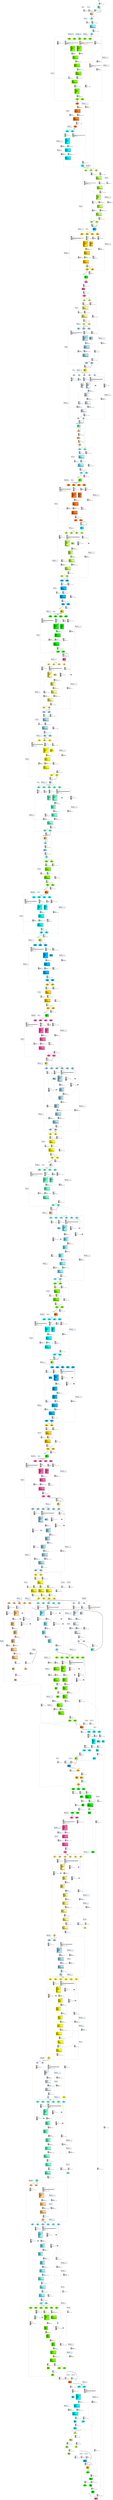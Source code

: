digraph G {
graph [ fontsize=11 ];
node [ fontsize=11 ];
edge [ fontsize=10 ];
rankdir=BU
ranksep=1.5
nodesep=1
splines=spline
compound=true
Graphinfo [ label="" shape=plaintext, style=rounded, color=black, fontname="Arial-Bold" ];
subgraph cluster_1 { label="epoch 1"; fontsize=14; 
subgraph cluster_1_nodes { label="nodes "; peripheries=0;
Transpose_1 ;  }

subgraph cluster_dma_1_in { label=""; peripheries=0;
dummy_1[ style=invis ];  };
 }
subgraph cluster_2 { label="epoch 2"; fontsize=14; 
subgraph cluster_2_nodes { label="nodes "; peripheries=0;
Quantize_2 ;  }

subgraph cluster_dma_2_in { label=""; peripheries=0;
dummy_2[ style=invis ];  };
 }
Transpose_1:s -> dummy_2:n [ltail="cluster_1" lhead=cluster_2 strength=1000 penwidth=5];
subgraph cluster_3 { label="epoch 3"; fontsize=14; 
subgraph cluster_3_nodes { label="nodes "; peripheries=0;
Conv2D_4_suboff_0 ;  }

subgraph cluster_dma_3_in { label="dma inputs "; peripheries=0;
dma_0i3 ;  };

subgraph cluster_dma_3_out { label="dma outputs "; peripheries=0;
dma_1i3 ; dma_1i3 ;  }
 }
Quantize_2:s -> dma_0i3:n [ltail="cluster_2" lhead=cluster_3 strength=1000 penwidth=5];
subgraph cluster_4 { label="epoch 4"; fontsize=14; 
subgraph cluster_4_nodes { label="nodes "; peripheries=0;
Conv2D_4_subm_1 ; Conv2D_4_subm_0 ; Conv2D_4_add_0 ; Conv2D_4_mul_scale_4 ; Conv2D_4_off_bias_6 ; Conv2D_9_suboff_9 ; Conv2D_9 ;  }

subgraph cluster_dma_4_in { label="dma inputs "; peripheries=0;
dma_3i4 ; dma_2i4 ; dma_5i4 ; dma_4i4 ; dma_7i4 ;  };

subgraph cluster_dma_4_out { label="dma outputs "; peripheries=0;
dma_6i4 ; dma_8i4 ;  }
 }
dma_1i3:s -> dma_7i4:n [ltail="cluster_3" lhead=cluster_4 strength=1000 penwidth=5];
subgraph cluster_5 { label="epoch 5"; fontsize=14; 
subgraph cluster_5_nodes { label="nodes "; peripheries=0;
Conv2D_9_mul_scale_13 ; Conv2D_9_off_bias_15 ;  }

subgraph cluster_dma_5_in { label="dma inputs "; peripheries=0;
dma_9i5 ;  };

subgraph cluster_dma_5_out { label="dma outputs "; peripheries=0;
dma_0i5 ;  }
 }
dma_8i4:s -> dma_9i5:n [ltail="cluster_4" lhead=cluster_5 strength=1000 penwidth=5];
subgraph cluster_6 { label="epoch 6"; fontsize=14; 
subgraph cluster_6_nodes { label="nodes "; peripheries=0;
Conv2D_12 ; Conv2D_12_mul_scale_22 ; Conv2D_12_off_bias_24 ;  }

subgraph cluster_dma_6_in { label="dma inputs "; peripheries=0;
dma_2i6 ; dma_1i6 ;  };

subgraph cluster_dma_6_out { label="dma outputs "; peripheries=0;
dma_3i6 ;  }
 }
dma_0i5:s -> dma_2i6:n [ltail="cluster_5" lhead=cluster_6 strength=1000 penwidth=5];
subgraph cluster_7 { label="epoch 7"; fontsize=14; 
subgraph cluster_7_nodes { label="nodes "; peripheries=0;
Add_15 ; Conv2D_23_suboff_27 ; Conv2D_23 ; Conv2D_23_mul_scale_31 ; Conv2D_23_off_bias_33 ;  }

subgraph cluster_dma_7_in { label="dma inputs "; peripheries=0;
dma_4i7 ; dma_5i7 ; dma_7i7 ;  };

subgraph cluster_dma_7_out { label="dma outputs "; peripheries=0;
dma_6i7 ; dma_8i7 ;  }
 }
dma_3i6:s -> dma_4i7:n [ltail="cluster_6" lhead=cluster_7 strength=1000 penwidth=5];
subgraph cluster_8 { label="epoch 8"; fontsize=14; 
subgraph cluster_8_nodes { label="nodes "; peripheries=0;
Transpose_19 ;  }

subgraph cluster_dma_8_in { label=""; peripheries=0;
dummy_8[ style=invis ];  };
 }
dma_8i7:s -> dummy_8:n [ltail="cluster_7" lhead=cluster_8 strength=1000 penwidth=5];
subgraph cluster_9 { label="epoch 9"; fontsize=14; 
subgraph cluster_9_nodes { label="nodes "; peripheries=0;
Pad_20 ; Conv2D_26 ; Conv2D_26_mul_scale_40 ; Conv2D_26_off_bias_42 ;  }

subgraph cluster_dma_9_in { label="dma inputs "; peripheries=0;
dma_2i9 ; dma_1i9 ; dma_5i9 ; dma_4i9 ;  };

subgraph cluster_dma_9_out { label="dma outputs "; peripheries=0;
dma_3i9 ; dma_6i9 ;  }
 }
Transpose_19:s -> dma_2i9:n [ltail="cluster_8" lhead=cluster_9 strength=1000 penwidth=5];
subgraph cluster_10 { label="epoch 10"; fontsize=14; 
subgraph cluster_10_nodes { label="nodes "; peripheries=0;
Transpose_21 ;  }

subgraph cluster_dma_10_in { label=""; peripheries=0;
dummy_10[ style=invis ];  };
 }
dma_6i9:s -> dummy_10:n [ltail="cluster_9" lhead=cluster_10 strength=1000 penwidth=5];
subgraph cluster_11 { label="epoch 11"; fontsize=14; 
subgraph cluster_11_nodes { label="nodes "; peripheries=0;
Identity_inserted_id765 ;  }

subgraph cluster_dma_11_in { label="dma inputs "; peripheries=0;
dma_0i11 ;  };

subgraph cluster_dma_11_out { label="dma outputs "; peripheries=0;
dma_9i11 ;  }
 }
Transpose_21:s -> dma_0i11:n [ltail="cluster_10" lhead=cluster_11 strength=1000 penwidth=5];
subgraph cluster_12 { label="epoch 12"; fontsize=14; 
subgraph cluster_12_nodes { label="nodes "; peripheries=0;
Add_29 ; Conv2D_34_suboff_45 ;  }

subgraph cluster_dma_12_in { label="dma inputs "; peripheries=0;
dma_2i12 ; dma_1i12 ;  };

subgraph cluster_dma_12_out { label="dma outputs "; peripheries=0;
dma_3i12 ; dma_4i12 ;  }
 }
dma_9i11:s -> dma_2i12:n [ltail="cluster_11" lhead=cluster_12 strength=1000 penwidth=5];
subgraph cluster_13 { label="epoch 13"; fontsize=14; 
subgraph cluster_13_nodes { label="nodes "; peripheries=0;
MaxPool_40 ; Conv2D_34 ; Conv2D_34_mul_scale_49 ; Conv2D_34_off_bias_51 ;  }

subgraph cluster_dma_13_in { label="dma inputs "; peripheries=0;
dma_5i13 ; dma_8i13 ; dma_7i13 ;  };

subgraph cluster_dma_13_out { label="dma outputs "; peripheries=0;
dma_6i13 ; dma_0i13 ; dma_0i13 ;  }
 }
dma_4i12:s -> dma_5i13:n [ltail="cluster_12" lhead=cluster_13 strength=1000 penwidth=5];
subgraph cluster_14 { label="epoch 14"; fontsize=14; 
subgraph cluster_14_nodes { label="nodes "; peripheries=0;
Transpose_41 ;  }

subgraph cluster_dma_14_in { label=""; peripheries=0;
dummy_14[ style=invis ];  };
 }
dma_0i13:s -> dummy_14:n [ltail="cluster_13" lhead=cluster_14 strength=1000 penwidth=5];
subgraph cluster_15 { label="epoch 15"; fontsize=14; 
subgraph cluster_15_nodes { label="nodes "; peripheries=0;
Pad_42 ; Conv2D_37 ; Conv2D_37_ca_pipe_1 ; Conv2D_37_mul_scale_58 ; Conv2D_37_off_bias_60 ;  }

subgraph cluster_dma_15_in { label="dma inputs "; peripheries=0;
dma_3i15 ; dma_2i15 ; dma_5i15 ; dma_0i15 ; dma_6i15 ;  };

subgraph cluster_dma_15_out { label="dma outputs "; peripheries=0;
dma_4i15 ; dma_7i15 ;  }
 }
Transpose_41:s -> dma_3i15:n [ltail="cluster_14" lhead=cluster_15 strength=1000 penwidth=5];
subgraph cluster_16 { label="epoch 16"; fontsize=14; 
subgraph cluster_16_nodes { label="nodes "; peripheries=0;
Transpose_43 ;  }

subgraph cluster_dma_16_in { label=""; peripheries=0;
dummy_16[ style=invis ];  };
 }
dma_7i15:s -> dummy_16:n [ltail="cluster_15" lhead=cluster_16 strength=1000 penwidth=5];
subgraph cluster_17 { label="epoch 17"; fontsize=14; 
subgraph cluster_17_nodes { label="nodes "; peripheries=0;
Identity_inserted_id770 ;  }

subgraph cluster_dma_17_in { label="dma inputs "; peripheries=0;
dma_9i17 ;  };

subgraph cluster_dma_17_out { label="dma outputs "; peripheries=0;
dma_0i17 ;  }
 }
Transpose_43:s -> dma_9i17:n [ltail="cluster_16" lhead=cluster_17 strength=1000 penwidth=5];
subgraph cluster_18 { label="epoch 18"; fontsize=14; 
subgraph cluster_18_nodes { label="nodes "; peripheries=0;
Add_44 ; Conv2D_52_suboff_63 ;  }

subgraph cluster_dma_18_in { label="dma inputs "; peripheries=0;
dma_3i18 ; dma_2i18 ;  };

subgraph cluster_dma_18_out { label="dma outputs "; peripheries=0;
dma_4i18 ; dma_5i18 ;  }
 }
dma_0i17:s -> dma_3i18:n [ltail="cluster_17" lhead=cluster_18 strength=1000 penwidth=5];
subgraph cluster_19 { label="epoch 19"; fontsize=14; 
subgraph cluster_19_nodes { label="nodes "; peripheries=0;
Transpose_48 ;  }

subgraph cluster_dma_19_in { label=""; peripheries=0;
dummy_19[ style=invis ];  };
 }
dma_5i18:s -> dummy_19:n [ltail="cluster_18" lhead=cluster_19 strength=1000 penwidth=5];
subgraph cluster_20 { label="epoch 20"; fontsize=14; 
subgraph cluster_20_nodes { label="nodes "; peripheries=0;
Conv2D_52 ; Conv2D_52_mul_scale_67 ; Conv2D_52_off_bias_69 ; Pad_49 ;  }

subgraph cluster_dma_20_in { label="dma inputs "; peripheries=0;
dma_8i20 ; dma_1i20 ; dma_2i20 ; dma_9i20 ;  };

subgraph cluster_dma_20_out { label="dma outputs "; peripheries=0;
dma_0i20 ; dma_0i20 ; dma_3i20 ;  }
 }
Transpose_48:s -> dma_8i20:n [ltail="cluster_19" lhead=cluster_20 strength=1000 penwidth=5];
subgraph cluster_21 { label="epoch 21"; fontsize=14; 
subgraph cluster_21_nodes { label="nodes "; peripheries=0;
Transpose_50 ;  }

subgraph cluster_dma_21_in { label=""; peripheries=0;
dummy_21[ style=invis ];  };
 }
dma_3i20:s -> dummy_21:n [ltail="cluster_20" lhead=cluster_21 strength=1000 penwidth=5];
subgraph cluster_22 { label="epoch 22"; fontsize=14; 
subgraph cluster_22_nodes { label="nodes "; peripheries=0;
Identity_inserted_id775 ; Conv2D_55 ; Conv2D_55_ca_pipe_1 ; Conv2D_55_mul_scale_76 ; Conv2D_55_off_bias_78 ;  }

subgraph cluster_dma_22_in { label="dma inputs "; peripheries=0;
dma_6i22 ; dma_1i22 ; dma_0i22 ; dma_2i22 ;  };

subgraph cluster_dma_22_out { label="dma outputs "; peripheries=0;
dma_7i22 ; dma_3i22 ;  }
 }
Transpose_50:s -> dma_6i22:n [ltail="cluster_21" lhead=cluster_22 strength=1000 penwidth=5];
subgraph cluster_23 { label="epoch 23"; fontsize=14; 
subgraph cluster_23_nodes { label="nodes "; peripheries=0;
Add_58 ; Conv2D_66_suboff_81 ;  }

subgraph cluster_dma_23_in { label="dma inputs "; peripheries=0;
dma_9i23 ; dma_8i23 ;  };

subgraph cluster_dma_23_out { label="dma outputs "; peripheries=0;
dma_4i23 ; dma_5i23 ;  }
 }
dma_3i22:s -> dma_9i23:n [ltail="cluster_22" lhead=cluster_23 strength=1000 penwidth=5];
subgraph cluster_24 { label="epoch 24"; fontsize=14; 
subgraph cluster_24_nodes { label="nodes "; peripheries=0;
Transpose_62 ;  }

subgraph cluster_dma_24_in { label=""; peripheries=0;
dummy_24[ style=invis ];  };
 }
dma_5i23:s -> dummy_24:n [ltail="cluster_23" lhead=cluster_24 strength=1000 penwidth=5];
subgraph cluster_25 { label="epoch 25"; fontsize=14; 
subgraph cluster_25_nodes { label="nodes "; peripheries=0;
Conv2D_66 ; Conv2D_66_mul_scale_85 ; Conv2D_66_off_bias_87 ; Pad_63 ;  }

subgraph cluster_dma_25_in { label="dma inputs "; peripheries=0;
dma_3i25 ; dma_2i25 ; dma_4i25 ; dma_7i25 ;  };

subgraph cluster_dma_25_out { label="dma outputs "; peripheries=0;
dma_6i25 ; dma_6i25 ; dma_5i25 ;  }
 }
Transpose_62:s -> dma_3i25:n [ltail="cluster_24" lhead=cluster_25 strength=1000 penwidth=5];
subgraph cluster_26 { label="epoch 26"; fontsize=14; 
subgraph cluster_26_nodes { label="nodes "; peripheries=0;
Transpose_64 ;  }

subgraph cluster_dma_26_in { label=""; peripheries=0;
dummy_26[ style=invis ];  };
 }
dma_5i25:s -> dummy_26:n [ltail="cluster_25" lhead=cluster_26 strength=1000 penwidth=5];
subgraph cluster_27 { label="epoch 27"; fontsize=14; 
subgraph cluster_27_nodes { label="nodes "; peripheries=0;
Identity_inserted_id780 ; Conv2D_69 ; Conv2D_69_ca_pipe_1 ; Conv2D_69_mul_scale_94 ; Conv2D_69_off_bias_96 ;  }

subgraph cluster_dma_27_in { label="dma inputs "; peripheries=0;
dma_0i27 ; dma_3i27 ; dma_2i27 ; dma_4i27 ;  };

subgraph cluster_dma_27_out { label="dma outputs "; peripheries=0;
dma_1i27 ; dma_5i27 ;  }
 }
Transpose_64:s -> dma_0i27:n [ltail="cluster_26" lhead=cluster_27 strength=1000 penwidth=5];
subgraph cluster_28 { label="epoch 28"; fontsize=14; 
subgraph cluster_28_nodes { label="nodes "; peripheries=0;
Add_72 ; Conv2D_77_suboff_99 ;  }

subgraph cluster_dma_28_in { label="dma inputs "; peripheries=0;
dma_7i28 ; dma_6i28 ;  };

subgraph cluster_dma_28_out { label="dma outputs "; peripheries=0;
dma_8i28 ; dma_9i28 ;  }
 }
dma_5i27:s -> dma_7i28:n [ltail="cluster_27" lhead=cluster_28 strength=1000 penwidth=5];
subgraph cluster_29 { label="epoch 29"; fontsize=14; 
subgraph cluster_29_nodes { label="nodes "; peripheries=0;
MaxPool_83 ; Conv2D_77 ; Conv2D_77_mul_scale_103 ; Conv2D_77_off_bias_105 ;  }

subgraph cluster_dma_29_in { label="dma inputs "; peripheries=0;
dma_0i29 ; dma_3i29 ; dma_2i29 ;  };

subgraph cluster_dma_29_out { label="dma outputs "; peripheries=0;
dma_1i29 ; dma_4i29 ; dma_4i29 ;  }
 }
dma_9i28:s -> dma_0i29:n [ltail="cluster_28" lhead=cluster_29 strength=1000 penwidth=5];
subgraph cluster_30 { label="epoch 30"; fontsize=14; 
subgraph cluster_30_nodes { label="nodes "; peripheries=0;
Transpose_84 ;  }

subgraph cluster_dma_30_in { label=""; peripheries=0;
dummy_30[ style=invis ];  };
 }
dma_4i29:s -> dummy_30:n [ltail="cluster_29" lhead=cluster_30 strength=1000 penwidth=5];
subgraph cluster_31 { label="epoch 31"; fontsize=14; 
subgraph cluster_31_nodes { label="nodes "; peripheries=0;
Pad_85 ; Conv2D_80 ; Conv2D_80_ca_pipe_1 ; Conv2D_80_mul_scale_112 ; Conv2D_80_off_bias_114 ;  }

subgraph cluster_dma_31_in { label="dma inputs "; peripheries=0;
dma_8i31 ; dma_7i31 ; dma_1i31 ; dma_0i31 ; dma_2i31 ;  };

subgraph cluster_dma_31_out { label="dma outputs "; peripheries=0;
dma_9i31 ; dma_3i31 ;  }
 }
Transpose_84:s -> dma_8i31:n [ltail="cluster_30" lhead=cluster_31 strength=1000 penwidth=5];
subgraph cluster_32 { label="epoch 32"; fontsize=14; 
subgraph cluster_32_nodes { label="nodes "; peripheries=0;
Transpose_86 ;  }

subgraph cluster_dma_32_in { label=""; peripheries=0;
dummy_32[ style=invis ];  };
 }
dma_3i31:s -> dummy_32:n [ltail="cluster_31" lhead=cluster_32 strength=1000 penwidth=5];
subgraph cluster_33 { label="epoch 33"; fontsize=14; 
subgraph cluster_33_nodes { label="nodes "; peripheries=0;
Identity_inserted_id785 ;  }

subgraph cluster_dma_33_in { label="dma inputs "; peripheries=0;
dma_6i33 ;  };

subgraph cluster_dma_33_out { label="dma outputs "; peripheries=0;
dma_0i33 ;  }
 }
Transpose_86:s -> dma_6i33:n [ltail="cluster_32" lhead=cluster_33 strength=1000 penwidth=5];
subgraph cluster_34 { label="epoch 34"; fontsize=14; 
subgraph cluster_34_nodes { label="nodes "; peripheries=0;
Add_87 ; Conv2D_95_suboff_117 ;  }

subgraph cluster_dma_34_in { label="dma inputs "; peripheries=0;
dma_2i34 ; dma_1i34 ;  };

subgraph cluster_dma_34_out { label="dma outputs "; peripheries=0;
dma_3i34 ; dma_7i34 ;  }
 }
dma_0i33:s -> dma_2i34:n [ltail="cluster_33" lhead=cluster_34 strength=1000 penwidth=5];
subgraph cluster_35 { label="epoch 35"; fontsize=14; 
subgraph cluster_35_nodes { label="nodes "; peripheries=0;
Transpose_91 ;  }

subgraph cluster_dma_35_in { label=""; peripheries=0;
dummy_35[ style=invis ];  };
 }
dma_7i34:s -> dummy_35:n [ltail="cluster_34" lhead=cluster_35 strength=1000 penwidth=5];
subgraph cluster_36 { label="epoch 36"; fontsize=14; 
subgraph cluster_36_nodes { label="nodes "; peripheries=0;
Pad_92 ; Conv2D_95 ; Conv2D_95_mul_scale_121 ; Conv2D_95_off_bias_123 ;  }

subgraph cluster_dma_36_in { label="dma inputs "; peripheries=0;
dma_5i36 ; dma_4i36 ; dma_1i36 ; dma_6i36 ;  };

subgraph cluster_dma_36_out { label="dma outputs "; peripheries=0;
dma_0i36 ; dma_2i36 ;  }
 }
Transpose_91:s -> dma_5i36:n [ltail="cluster_35" lhead=cluster_36 strength=1000 penwidth=5];
subgraph cluster_37 { label="epoch 37"; fontsize=14; 
subgraph cluster_37_nodes { label="nodes "; peripheries=0;
Transpose_93 ;  }

subgraph cluster_dma_37_in { label=""; peripheries=0;
dummy_37[ style=invis ];  };
 }
dma_2i36:s -> dummy_37:n [ltail="cluster_36" lhead=cluster_37 strength=1000 penwidth=5];
subgraph cluster_38 { label="epoch 38"; fontsize=14; 
subgraph cluster_38_nodes { label="nodes "; peripheries=0;
Identity_inserted_id789 ; Conv2D_98 ; Conv2D_98_mul_scale_127 ; Conv2D_98_off_bias_129 ;  }

subgraph cluster_dma_38_in { label="dma inputs "; peripheries=0;
dma_8i38 ; dma_1i38 ; dma_0i38 ;  };

subgraph cluster_dma_38_out { label="dma outputs "; peripheries=0;
dma_9i38 ; dma_2i38 ;  }
 }
Transpose_93:s -> dma_8i38:n [ltail="cluster_37" lhead=cluster_38 strength=1000 penwidth=5];
subgraph cluster_39 { label="epoch 39"; fontsize=14; 
subgraph cluster_39_nodes { label="nodes "; peripheries=0;
Add_101 ; Conv2D_109_suboff_132 ;  }

subgraph cluster_dma_39_in { label="dma inputs "; peripheries=0;
dma_5i39 ; dma_4i39 ;  };

subgraph cluster_dma_39_out { label="dma outputs "; peripheries=0;
dma_6i39 ; dma_3i39 ;  }
 }
dma_2i38:s -> dma_5i39:n [ltail="cluster_38" lhead=cluster_39 strength=1000 penwidth=5];
subgraph cluster_40 { label="epoch 40"; fontsize=14; 
subgraph cluster_40_nodes { label="nodes "; peripheries=0;
Transpose_105 ;  }

subgraph cluster_dma_40_in { label=""; peripheries=0;
dummy_40[ style=invis ];  };
 }
dma_3i39:s -> dummy_40:n [ltail="cluster_39" lhead=cluster_40 strength=1000 penwidth=5];
subgraph cluster_41 { label="epoch 41"; fontsize=14; 
subgraph cluster_41_nodes { label="nodes "; peripheries=0;
Pad_106 ; Conv2D_109 ; Conv2D_109_mul_scale_136 ; Conv2D_109_off_bias_138 ;  }

subgraph cluster_dma_41_in { label="dma inputs "; peripheries=0;
dma_2i41 ; dma_1i41 ; dma_3i41 ; dma_9i41 ;  };

subgraph cluster_dma_41_out { label="dma outputs "; peripheries=0;
dma_8i41 ; dma_4i41 ; dma_4i41 ; dma_4i41 ; dma_4i41 ;  }
 }
Transpose_105:s -> dma_2i41:n [ltail="cluster_40" lhead=cluster_41 strength=1000 penwidth=5];
subgraph cluster_42 { label="epoch 42"; fontsize=14; 
subgraph cluster_42_nodes { label="nodes "; peripheries=0;
Transpose_107 ;  }

subgraph cluster_dma_42_in { label=""; peripheries=0;
dummy_42[ style=invis ];  };
 }
dma_4i41:s -> dummy_42:n [ltail="cluster_41" lhead=cluster_42 strength=1000 penwidth=5];
subgraph cluster_43 { label="epoch 43"; fontsize=14; 
subgraph cluster_43_nodes { label="nodes "; peripheries=0;
Identity_inserted_id796 ; Conv2D_112 ; Conv2D_112_ca_pipe_1 ; Conv2D_112_ca_pipe_2 ; Conv2D_112_ca_pipe_3 ; Conv2D_112_mul_scale_145 ; Conv2D_112_off_bias_147 ;  }

subgraph cluster_dma_43_in { label="dma inputs "; peripheries=0;
dma_0i43 ; dma_2i43 ; dma_1i43 ; dma_3i43 ; dma_4i43 ; dma_8i43 ;  };

subgraph cluster_dma_43_out { label="dma outputs "; peripheries=0;
dma_7i43 ; dma_9i43 ;  }
 }
Transpose_107:s -> dma_0i43:n [ltail="cluster_42" lhead=cluster_43 strength=1000 penwidth=5];
subgraph cluster_44 { label="epoch 44"; fontsize=14; 
subgraph cluster_44_nodes { label="nodes "; peripheries=0;
Add_115 ; Conv2D_123_suboff_150 ;  }

subgraph cluster_dma_44_in { label="dma inputs "; peripheries=0;
dma_6i44 ; dma_5i44 ;  };

subgraph cluster_dma_44_out { label="dma outputs "; peripheries=0;
dma_0i44 ; dma_1i44 ;  }
 }
dma_9i43:s -> dma_6i44:n [ltail="cluster_43" lhead=cluster_44 strength=1000 penwidth=5];
subgraph cluster_45 { label="epoch 45"; fontsize=14; 
subgraph cluster_45_nodes { label="nodes "; peripheries=0;
Transpose_119 ;  }

subgraph cluster_dma_45_in { label=""; peripheries=0;
dummy_45[ style=invis ];  };
 }
dma_1i44:s -> dummy_45:n [ltail="cluster_44" lhead=cluster_45 strength=1000 penwidth=5];
subgraph cluster_46 { label="epoch 46"; fontsize=14; 
subgraph cluster_46_nodes { label="nodes "; peripheries=0;
Pad_120 ; Conv2D_123 ; Conv2D_123_mul_scale_154 ; Conv2D_123_off_bias_156 ;  }

subgraph cluster_dma_46_in { label="dma inputs "; peripheries=0;
dma_7i46 ; dma_4i46 ; dma_0i46 ; dma_9i46 ;  };

subgraph cluster_dma_46_out { label="dma outputs "; peripheries=0;
dma_8i46 ; dma_1i46 ; dma_1i46 ; dma_1i46 ; dma_1i46 ;  }
 }
Transpose_119:s -> dma_7i46:n [ltail="cluster_45" lhead=cluster_46 strength=1000 penwidth=5];
subgraph cluster_47 { label="epoch 47"; fontsize=14; 
subgraph cluster_47_nodes { label="nodes "; peripheries=0;
Transpose_121 ;  }

subgraph cluster_dma_47_in { label=""; peripheries=0;
dummy_47[ style=invis ];  };
 }
dma_1i46:s -> dummy_47:n [ltail="cluster_46" lhead=cluster_47 strength=1000 penwidth=5];
subgraph cluster_48 { label="epoch 48"; fontsize=14; 
subgraph cluster_48_nodes { label="nodes "; peripheries=0;
Identity_inserted_id803 ; Conv2D_126 ; Conv2D_126_ca_pipe_1 ; Conv2D_126_ca_pipe_2 ; Conv2D_126_ca_pipe_3 ; Conv2D_126_mul_scale_163 ; Conv2D_126_off_bias_165 ;  }

subgraph cluster_dma_48_in { label="dma inputs "; peripheries=0;
dma_2i48 ; dma_1i48 ; dma_0i48 ; dma_4i48 ; dma_7i48 ; dma_8i48 ;  };

subgraph cluster_dma_48_out { label="dma outputs "; peripheries=0;
dma_3i48 ; dma_9i48 ;  }
 }
Transpose_121:s -> dma_2i48:n [ltail="cluster_47" lhead=cluster_48 strength=1000 penwidth=5];
subgraph cluster_49 { label="epoch 49"; fontsize=14; 
subgraph cluster_49_nodes { label="nodes "; peripheries=0;
Add_129 ; Conv2D_137_suboff_168 ;  }

subgraph cluster_dma_49_in { label="dma inputs "; peripheries=0;
dma_6i49 ; dma_5i49 ;  };

subgraph cluster_dma_49_out { label="dma outputs "; peripheries=0;
dma_0i49 ; dma_1i49 ;  }
 }
dma_9i48:s -> dma_6i49:n [ltail="cluster_48" lhead=cluster_49 strength=1000 penwidth=5];
subgraph cluster_50 { label="epoch 50"; fontsize=14; 
subgraph cluster_50_nodes { label="nodes "; peripheries=0;
Transpose_133 ;  }

subgraph cluster_dma_50_in { label=""; peripheries=0;
dummy_50[ style=invis ];  };
 }
dma_1i49:s -> dummy_50:n [ltail="cluster_49" lhead=cluster_50 strength=1000 penwidth=5];
subgraph cluster_51 { label="epoch 51"; fontsize=14; 
subgraph cluster_51_nodes { label="nodes "; peripheries=0;
Pad_134 ; Conv2D_137 ; Conv2D_137_mul_scale_172 ; Conv2D_137_off_bias_174 ;  }

subgraph cluster_dma_51_in { label="dma inputs "; peripheries=0;
dma_7i51 ; dma_4i51 ; dma_0i51 ; dma_9i51 ;  };

subgraph cluster_dma_51_out { label="dma outputs "; peripheries=0;
dma_8i51 ; dma_1i51 ; dma_1i51 ; dma_1i51 ;  }
 }
Transpose_133:s -> dma_7i51:n [ltail="cluster_50" lhead=cluster_51 strength=1000 penwidth=5];
subgraph cluster_52 { label="epoch 52"; fontsize=14; 
subgraph cluster_52_nodes { label="nodes "; peripheries=0;
Transpose_135 ;  }

subgraph cluster_dma_52_in { label=""; peripheries=0;
dummy_52[ style=invis ];  };
 }
dma_1i51:s -> dummy_52:n [ltail="cluster_51" lhead=cluster_52 strength=1000 penwidth=5];
subgraph cluster_53 { label="epoch 53"; fontsize=14; 
subgraph cluster_53_nodes { label="nodes "; peripheries=0;
Identity_inserted_id809 ; Conv2D_140 ; Conv2D_140_ca_pipe_1 ; Conv2D_140_ca_pipe_2 ; Conv2D_140_mul_scale_181 ; Conv2D_140_off_bias_183 ;  }

subgraph cluster_dma_53_in { label="dma inputs "; peripheries=0;
dma_2i53 ; dma_1i53 ; dma_0i53 ; dma_4i53 ; dma_7i53 ;  };

subgraph cluster_dma_53_out { label="dma outputs "; peripheries=0;
dma_3i53 ; dma_8i53 ;  }
 }
Transpose_135:s -> dma_2i53:n [ltail="cluster_52" lhead=cluster_53 strength=1000 penwidth=5];
subgraph cluster_54 { label="epoch 54"; fontsize=14; 
subgraph cluster_54_nodes { label="nodes "; peripheries=0;
Add_143 ; Conv2D_151_suboff_186 ;  }

subgraph cluster_dma_54_in { label="dma inputs "; peripheries=0;
dma_5i54 ; dma_9i54 ;  };

subgraph cluster_dma_54_out { label="dma outputs "; peripheries=0;
dma_6i54 ; dma_0i54 ;  }
 }
dma_8i53:s -> dma_5i54:n [ltail="cluster_53" lhead=cluster_54 strength=1000 penwidth=5];
subgraph cluster_55 { label="epoch 55"; fontsize=14; 
subgraph cluster_55_nodes { label="nodes "; peripheries=0;
Transpose_147 ;  }

subgraph cluster_dma_55_in { label=""; peripheries=0;
dummy_55[ style=invis ];  };
 }
dma_0i54:s -> dummy_55:n [ltail="cluster_54" lhead=cluster_55 strength=1000 penwidth=5];
subgraph cluster_56 { label="epoch 56"; fontsize=14; 
subgraph cluster_56_nodes { label="nodes "; peripheries=0;
Conv2D_151 ; Conv2D_151_mul_scale_190 ; Conv2D_151_off_bias_192 ; Pad_148 ;  }

subgraph cluster_dma_56_in { label="dma inputs "; peripheries=0;
dma_4i56 ; dma_3i56 ; dma_0i56 ; dma_8i56 ;  };

subgraph cluster_dma_56_out { label="dma outputs "; peripheries=0;
dma_7i56 ; dma_7i56 ; dma_7i56 ; dma_7i56 ; dma_5i56 ;  }
 }
Transpose_147:s -> dma_4i56:n [ltail="cluster_55" lhead=cluster_56 strength=1000 penwidth=5];
subgraph cluster_57 { label="epoch 57"; fontsize=14; 
subgraph cluster_57_nodes { label="nodes "; peripheries=0;
Transpose_149 ;  }

subgraph cluster_dma_57_in { label=""; peripheries=0;
dummy_57[ style=invis ];  };
 }
dma_5i56:s -> dummy_57:n [ltail="cluster_56" lhead=cluster_57 strength=1000 penwidth=5];
subgraph cluster_58 { label="epoch 58"; fontsize=14; 
subgraph cluster_58_nodes { label="nodes "; peripheries=0;
Identity_inserted_id816 ; Conv2D_154 ; Conv2D_154_ca_pipe_1 ; Conv2D_154_ca_pipe_2 ; Conv2D_154_ca_pipe_3 ; Conv2D_154_mul_scale_199 ; Conv2D_154_off_bias_201 ;  }

subgraph cluster_dma_58_in { label="dma inputs "; peripheries=0;
dma_1i58 ; dma_3i58 ; dma_0i58 ; dma_4i58 ; dma_5i58 ; dma_7i58 ;  };

subgraph cluster_dma_58_out { label="dma outputs "; peripheries=0;
dma_2i58 ; dma_8i58 ;  }
 }
Transpose_149:s -> dma_1i58:n [ltail="cluster_57" lhead=cluster_58 strength=1000 penwidth=5];
subgraph cluster_59 { label="epoch 59"; fontsize=14; 
subgraph cluster_59_nodes { label="nodes "; peripheries=0;
Add_157 ; Conv2D_162_suboff_204 ; Conv2D_247_suboff_321 ; Conv2D_238_suboff_312 ;  }

subgraph cluster_dma_59_in { label="dma inputs "; peripheries=0;
dma_9i59 ; dma_6i59 ;  };

subgraph cluster_dma_59_out { label="dma outputs "; peripheries=0;
dma_0i59 ; dma_1i59 ; dma_2i59 ; dma_2i59 ; dma_2i59 ; dma_2i59 ; dma_3i59 ; dma_3i59 ; dma_3i59 ; dma_3i59 ;  }
 }
dma_8i58:s -> dma_9i59:n [ltail="cluster_58" lhead=cluster_59 strength=1000 penwidth=5];
subgraph cluster_60 { label="epoch 60"; fontsize=14; 
subgraph cluster_60_nodes { label="nodes "; peripheries=0;
MaxPool_168 ; Conv2D_162 ; Conv2D_162_mul_scale_208 ; Conv2D_162_off_bias_210 ;  }

subgraph cluster_dma_60_in { label="dma inputs "; peripheries=0;
dma_4i60 ; dma_8i60 ; dma_7i60 ;  };

subgraph cluster_dma_60_out { label="dma outputs "; peripheries=0;
dma_5i60 ; dma_0i60 ; dma_0i60 ; dma_0i60 ; dma_0i60 ;  }
 }
dma_3i59:s -> dma_4i60:n [ltail="cluster_59" lhead=cluster_60 strength=1000 penwidth=5];
subgraph cluster_61 { label="epoch 61"; fontsize=14; 
subgraph cluster_61_nodes { label="nodes "; peripheries=0;
Transpose_169 ;  }

subgraph cluster_dma_61_in { label=""; peripheries=0;
dummy_61[ style=invis ];  };
 }
dma_0i60:s -> dummy_61:n [ltail="cluster_60" lhead=cluster_61 strength=1000 penwidth=5];
subgraph cluster_62 { label="epoch 62"; fontsize=14; 
subgraph cluster_62_nodes { label="nodes "; peripheries=0;
Conv2D_247 ; Conv2D_247_ca_pipe_1 ; Conv2D_247_ca_pipe_2 ; Conv2D_247_ca_pipe_3 ; Conv2D_247_mul_scale_325 ; Conv2D_247_off_bias_327 ; Transpose_250 ; Transpose_252 ;  }

subgraph cluster_dma_62_in { label="dma inputs "; peripheries=0;
dma_6i62 ; dma_3i62 ; dma_9i62 ; dma_0i62 ; dma_4i62 ;  };

subgraph cluster_dma_62_out { label="dma outputs "; peripheries=0;
dma_5i62 ;  }
 }
Transpose_169:s -> dma_6i62:n [ltail="cluster_61" lhead=cluster_62 strength=1000 penwidth=5];
subgraph cluster_63 { label="epoch 63"; fontsize=14; 
subgraph cluster_63_nodes { label="nodes "; peripheries=0;
Conv2D_238 ; Conv2D_238_ca_pipe_1 ; Conv2D_238_ca_pipe_2 ; Conv2D_238_ca_pipe_3 ;  }

subgraph cluster_dma_63_in { label="dma inputs "; peripheries=0;
dma_8i63 ; dma_7i63 ; dma_1i63 ; dma_2i63 ; dma_0i63 ;  };

subgraph cluster_dma_63_out { label="dma outputs "; peripheries=0;
dma_3i63 ;  }
 }
dma_5i62:s -> dma_0i63:n [ltail="cluster_62" lhead=cluster_63 strength=1000 penwidth=5];
subgraph cluster_64 { label="epoch 64"; fontsize=14; 
subgraph cluster_64_nodes { label="nodes "; peripheries=0;
Conv2D_165 ; Conv2D_165_ca_pipe_1 ; Conv2D_165_ca_pipe_2 ; Conv2D_165_ca_pipe_3 ; Conv2D_165_mul_scale_217 ; Conv2D_165_off_bias_219 ; Conv2D_238_mul_scale_316 ; Conv2D_238_off_bias_318 ; Transpose_241 ; Reshape_inserted_id829 ;  }

subgraph cluster_dma_64_in { label="dma inputs "; peripheries=0;
dma_5i64 ; dma_4i64 ; dma_6i64 ; dma_9i64 ; dma_0i64 ; dma_2i64 ;  };

subgraph cluster_dma_64_out { label="dma outputs "; peripheries=0;
dma_1i64 ; dma_3i64 ;  }
 }
dma_3i63:s -> dma_5i64:n [ltail="cluster_63" lhead=cluster_64 strength=1000 penwidth=5];
subgraph cluster_65 { label="epoch 65"; fontsize=14; 
subgraph cluster_65_nodes { label="nodes "; peripheries=0;
Dequantize_254 ;  }

subgraph cluster_dma_65_in { label=""; peripheries=0;
dummy_65[ style=invis ];  };
 }
dma_3i64:s -> dummy_65:n [ltail="cluster_64" lhead=cluster_65 strength=1000 penwidth=5];
subgraph cluster_66 { label="epoch 66"; fontsize=14; 
subgraph cluster_66_nodes { label="nodes "; peripheries=0;
Transpose_255 ; Pad_170 ; Identity_inserted_id831 ; Transpose_243 ; Reshape_inserted_id830 ;  }

subgraph cluster_dma_66_in { label="dma inputs "; peripheries=0;
dma_8i66 ; dma_7i66 ; dma_1i66 ;  };

subgraph cluster_dma_66_out { label="dma outputs "; peripheries=0;
dma_0i66 ; dma_2i66 ;  }
 }
Dequantize_254:s -> dma_8i66:n [ltail="cluster_65" lhead=cluster_66 strength=1000 penwidth=5];
subgraph cluster_67 { label="epoch 67"; fontsize=14; 
subgraph cluster_67_nodes { label="nodes "; peripheries=0;
Transpose_171 ;  }

subgraph cluster_dma_67_in { label=""; peripheries=0;
dummy_67[ style=invis ];  };
 }
dma_2i66:s -> dummy_67:n [ltail="cluster_66" lhead=cluster_67 strength=1000 penwidth=5];
subgraph cluster_68 { label="epoch 68"; fontsize=14; 
subgraph cluster_68_nodes { label="nodes "; peripheries=0;
Dequantize_245 ;  }

subgraph cluster_dma_68_in { label=""; peripheries=0;
dummy_68[ style=invis ];  };
 }
Transpose_171:s -> dummy_68:n [ltail="cluster_67" lhead=cluster_68 strength=1000 penwidth=5];
subgraph cluster_69 { label="epoch 69"; fontsize=14; 
subgraph cluster_69_nodes { label="nodes "; peripheries=0;
Identity_inserted_id832 ; Reshape_inserted_id833 ;  }

subgraph cluster_dma_69_in { label="dma inputs "; peripheries=0;
dma_5i69 ;  };

subgraph cluster_dma_69_out { label="dma outputs "; peripheries=0;
dma_6i69 ;  }
 }
Dequantize_245:s -> dma_5i69:n [ltail="cluster_68" lhead=cluster_69 strength=1000 penwidth=5];
subgraph cluster_70 { label="epoch 70"; fontsize=14; 
subgraph cluster_70_nodes { label="nodes "; peripheries=0;
Add_172 ; Conv2D_177_suboff_222 ; Identity_inserted_id835 ; Transpose_246 ; Reshape_inserted_id834 ;  }

subgraph cluster_dma_70_in { label="dma inputs "; peripheries=0;
dma_0i70 ; dma_9i70 ; dma_7i70 ;  };

subgraph cluster_dma_70_out { label="dma outputs "; peripheries=0;
dma_2i70 ; dma_8i70 ;  }
 }
dma_6i69:s -> dma_0i70:n [ltail="cluster_69" lhead=cluster_70 strength=1000 penwidth=5];
subgraph cluster_71 { label="epoch 71"; fontsize=14; 
subgraph cluster_71_nodes { label="nodes "; peripheries=0;
Conv2D_177 ; Conv2D_177_mul_scale_226 ; Conv2D_177_off_bias_228 ;  }

subgraph cluster_dma_71_in { label="dma inputs "; peripheries=0;
dma_4i71 ; dma_3i71 ;  };

subgraph cluster_dma_71_out { label="dma outputs "; peripheries=0;
dma_5i71 ; dma_5i71 ; dma_5i71 ; dma_5i71 ;  }
 }
dma_8i70:s -> dma_4i71:n [ltail="cluster_70" lhead=cluster_71 strength=1000 penwidth=5];
subgraph cluster_72 { label="epoch 72"; fontsize=14; 
subgraph cluster_72_nodes { label="nodes "; peripheries=0;
Conv2D_180 ; Conv2D_180_ca_pipe_1 ; Conv2D_180_ca_pipe_2 ; Conv2D_180_ca_pipe_3 ; Conv2D_180_mul_scale_235 ; Conv2D_180_off_bias_237 ; Add_183 ; Conv2D_188_suboff_240 ;  }

subgraph cluster_dma_72_in { label="dma inputs "; peripheries=0;
dma_0i72 ; dma_6i72 ; dma_1i72 ; dma_2i72 ; dma_7i72 ; dma_8i72 ;  };

subgraph cluster_dma_72_out { label="dma outputs "; peripheries=0;
dma_3i72 ;  }
 }
dma_5i71:s -> dma_0i72:n [ltail="cluster_71" lhead=cluster_72 strength=1000 penwidth=5];
subgraph cluster_73 { label="epoch 73"; fontsize=14; 
subgraph cluster_73_nodes { label="nodes "; peripheries=0;
Conv2D_188 ; Conv2D_188_mul_scale_244 ; Conv2D_188_off_bias_246 ;  }

subgraph cluster_dma_73_in { label="dma inputs "; peripheries=0;
dma_5i73 ; dma_4i73 ;  };

subgraph cluster_dma_73_out { label="dma outputs "; peripheries=0;
dma_0i73 ; dma_0i73 ; dma_0i73 ; dma_0i73 ;  }
 }
dma_3i72:s -> dma_5i73:n [ltail="cluster_72" lhead=cluster_73 strength=1000 penwidth=5];
subgraph cluster_74 { label="epoch 74"; fontsize=14; 
subgraph cluster_74_nodes { label="nodes "; peripheries=0;
Conv2D_191 ; Conv2D_191_ca_pipe_1 ; Conv2D_191_ca_pipe_2 ; Conv2D_191_ca_pipe_3 ; Conv2D_191_mul_scale_253 ; Conv2D_191_off_bias_255 ; Add_194 ; Conv2D_199_suboff_258 ;  }

subgraph cluster_dma_74_in { label="dma inputs "; peripheries=0;
dma_2i74 ; dma_1i74 ; dma_3i74 ; dma_6i74 ; dma_7i74 ; dma_8i74 ;  };

subgraph cluster_dma_74_out { label="dma outputs "; peripheries=0;
dma_0i74 ;  }
 }
dma_0i73:s -> dma_2i74:n [ltail="cluster_73" lhead=cluster_74 strength=1000 penwidth=5];
subgraph cluster_75 { label="epoch 75"; fontsize=14; 
subgraph cluster_75_nodes { label="nodes "; peripheries=0;
Conv2D_199 ; Conv2D_199_mul_scale_262 ; Conv2D_199_off_bias_264 ;  }

subgraph cluster_dma_75_in { label="dma inputs "; peripheries=0;
dma_5i75 ; dma_4i75 ;  };

subgraph cluster_dma_75_out { label="dma outputs "; peripheries=0;
dma_0i75 ; dma_0i75 ; dma_0i75 ; dma_0i75 ;  }
 }
dma_0i74:s -> dma_5i75:n [ltail="cluster_74" lhead=cluster_75 strength=1000 penwidth=5];
subgraph cluster_76 { label="epoch 76"; fontsize=14; 
subgraph cluster_76_nodes { label="nodes "; peripheries=0;
Conv2D_202 ; Conv2D_202_ca_pipe_1 ; Conv2D_202_ca_pipe_2 ; Conv2D_202_ca_pipe_3 ; Conv2D_202_mul_scale_271 ; Conv2D_202_off_bias_273 ; Add_205 ; Conv2D_210_suboff_276 ;  }

subgraph cluster_dma_76_in { label="dma inputs "; peripheries=0;
dma_2i76 ; dma_1i76 ; dma_3i76 ; dma_6i76 ; dma_7i76 ; dma_8i76 ;  };

subgraph cluster_dma_76_out { label="dma outputs "; peripheries=0;
dma_0i76 ;  }
 }
dma_0i75:s -> dma_2i76:n [ltail="cluster_75" lhead=cluster_76 strength=1000 penwidth=5];
subgraph cluster_77 { label="epoch 77"; fontsize=14; 
subgraph cluster_77_nodes { label="nodes "; peripheries=0;
Conv2D_210 ; Conv2D_210_mul_scale_280 ; Conv2D_210_off_bias_282 ;  }

subgraph cluster_dma_77_in { label="dma inputs "; peripheries=0;
dma_5i77 ; dma_4i77 ;  };

subgraph cluster_dma_77_out { label="dma outputs "; peripheries=0;
dma_0i77 ; dma_0i77 ; dma_0i77 ; dma_0i77 ;  }
 }
dma_0i76:s -> dma_5i77:n [ltail="cluster_76" lhead=cluster_77 strength=1000 penwidth=5];
subgraph cluster_78 { label="epoch 78"; fontsize=14; 
subgraph cluster_78_nodes { label="nodes "; peripheries=0;
Conv2D_213 ; Conv2D_213_ca_pipe_1 ; Conv2D_213_ca_pipe_2 ; Conv2D_213_ca_pipe_3 ; Conv2D_213_mul_scale_289 ; Conv2D_213_off_bias_291 ; Add_216 ; Conv2D_229_suboff_303 ;  }

subgraph cluster_dma_78_in { label="dma inputs "; peripheries=0;
dma_2i78 ; dma_1i78 ; dma_3i78 ; dma_6i78 ; dma_7i78 ; dma_8i78 ;  };

subgraph cluster_dma_78_out { label="dma outputs "; peripheries=0;
dma_9i78 ; dma_0i78 ; dma_0i78 ; dma_0i78 ; dma_0i78 ;  }
 }
dma_0i77:s -> dma_2i78:n [ltail="cluster_77" lhead=cluster_78 strength=1000 penwidth=5];
subgraph cluster_79 { label="epoch 79"; fontsize=14; 
subgraph cluster_79_nodes { label="nodes "; peripheries=0;
Conv2D_220_suboff_294 ; Conv2D_229 ; Conv2D_229_ca_pipe_1 ; Conv2D_229_ca_pipe_2 ; Conv2D_229_ca_pipe_3 ; Conv2D_229_mul_scale_307 ; Conv2D_229_off_bias_309 ; Transpose_232 ; Transpose_234 ;  }

subgraph cluster_dma_79_in { label="dma inputs "; peripheries=0;
dma_4i79 ; dma_1i79 ; dma_0i79 ; dma_2i79 ; dma_3i79 ; dma_6i79 ;  };

subgraph cluster_dma_79_out { label="dma outputs "; peripheries=0;
dma_5i79 ; dma_7i79 ;  }
 }
dma_0i78:s -> dma_4i79:n [ltail="cluster_78" lhead=cluster_79 strength=1000 penwidth=5];
subgraph cluster_80 { label="epoch 80"; fontsize=14; 
subgraph cluster_80_nodes { label="nodes "; peripheries=0;
Dequantize_236 ;  }

subgraph cluster_dma_80_in { label=""; peripheries=0;
dummy_80[ style=invis ];  };
 }
dma_7i79:s -> dummy_80:n [ltail="cluster_79" lhead=cluster_80 strength=1000 penwidth=5];
subgraph cluster_81 { label="epoch 81"; fontsize=14; 
subgraph cluster_81_nodes { label="nodes "; peripheries=0;
Transpose_237 ; Conv2D_220 ; Conv2D_220_mul_scale_298 ; Conv2D_220_off_bias_300 ; Transpose_223 ; Reshape_inserted_id851 ;  }

subgraph cluster_dma_81_in { label="dma inputs "; peripheries=0;
dma_9i81 ; dma_8i81 ;  };

subgraph cluster_dma_81_out { label="dma outputs "; peripheries=0;
dma_0i81 ;  }
 }
Dequantize_236:s -> dma_9i81:n [ltail="cluster_80" lhead=cluster_81 strength=1000 penwidth=5];
subgraph cluster_82 { label="epoch 82"; fontsize=14; 
subgraph cluster_82_nodes { label="nodes "; peripheries=0;
Identity_inserted_id853 ; Transpose_225 ; Reshape_inserted_id852 ;  }

subgraph cluster_dma_82_in { label="dma inputs "; peripheries=0;
dma_1i82 ;  };

subgraph cluster_dma_82_out { label="dma outputs "; peripheries=0;
dma_2i82 ;  }
 }
dma_0i81:s -> dma_1i82:n [ltail="cluster_81" lhead=cluster_82 strength=1000 penwidth=5];
subgraph cluster_83 { label="epoch 83"; fontsize=14; 
subgraph cluster_83_nodes { label="nodes "; peripheries=0;
Dequantize_227 ;  }

subgraph cluster_dma_83_in { label=""; peripheries=0;
dummy_83[ style=invis ];  };
 }
dma_2i82:s -> dummy_83:n [ltail="cluster_82" lhead=cluster_83 strength=1000 penwidth=5];
subgraph cluster_84 { label="epoch 84"; fontsize=14; 
subgraph cluster_84_nodes { label="nodes "; peripheries=0;
Reshape_inserted_id854 ;  }

subgraph cluster_dma_84_in { label=""; peripheries=0;
dummy_84[ style=invis ];  };
 }
Dequantize_227:s -> dummy_84:n [ltail="cluster_83" lhead=cluster_84 strength=1000 penwidth=5];
subgraph cluster_85 { label="epoch 85"; fontsize=14; 
subgraph cluster_85_nodes { label="nodes "; peripheries=0;
Identity_inserted_id856 ; Transpose_228 ; Reshape_inserted_id855 ;  }

subgraph cluster_dma_85_in { label="dma inputs "; peripheries=0;
dma_3i85 ;  };

subgraph cluster_dma_85_out { label="dma outputs "; peripheries=0;
dma_4i85 ;  }
 }
Reshape_inserted_id854:s -> dma_3i85:n [ltail="cluster_84" lhead=cluster_85 strength=1000 penwidth=5];
subgraph cluster_86 { label="epoch 86"; fontsize=14; 
subgraph cluster_86_nodes { label="nodes "; peripheries=0;
__NN__RETURN__ ;  }

subgraph cluster_dma_86_in { label=""; peripheries=0;
dummy_86[ style=invis ];  };
 }
dma_4i85:s -> dummy_86:n [ltail="cluster_85" lhead=cluster_86 strength=1000 penwidth=5];
Conv2D_238_zero_off_314 [ label="{ { <i0> 0} |  [710]\lConv2D_238_zero_off_314\l(bytes=1 , 0.00061% of total)\l\l 0 | { <o0> 0} }", shape=record, fillcolor="aliceblue", style="rounded,filled"  ] ;
Conv2D_188_off_bias_248 [ label="{ { <i0> 0} |  [558]\lConv2D_188_off_bias_248\l(bytes=192 , 0.12% of total)\l\l 0 0 0 0 ... | { <o0> 0} }", shape=record, fillcolor="aliceblue", style="rounded,filled"  ] ;
Conv2D_202_mul_scale_270 [ label="{ { <i0> 0} |  [606]\lConv2D_202_mul_scale_270\l(bytes=192 , 0.12% of total)\l\l 8.4144e-05 0.0001629 0.000114594 0.000468901 ... | { <o0> 0} }", shape=record, fillcolor="aliceblue", style="rounded,filled"  ] ;
Conv2D_238_off_bias_320 [ label="{ { <i0> 0} |  [716]\lConv2D_238_off_bias_320\l(bytes=128 , 0.079% of total)\l\l -51499112 -47718757 9478044 9478044 ... | { <o0> 0} }", shape=record, fillcolor="aliceblue", style="rounded,filled"  ] ;
Conv2D_162_mul_scale_207 [ label="{ { <i0> 0} |  [478]\lConv2D_162_mul_scale_207\l(bytes=176 , 0.11% of total)\l\l 0.00034013 0.000323294 0.000563609 0.00039625 ... | { <o0> 0} }", shape=record, fillcolor="aliceblue", style="rounded,filled"  ] ;
Conv2D_77_mul_scale_102 [ label="{ { <i0> 0} |  [233]\lConv2D_77_mul_scale_102\l(bytes=84 , 0.052% of total)\l\l 0.000291246 0.000397173 0.000330632 0.000215377 ... | { <o0> 0} }", shape=record, fillcolor="aliceblue", style="rounded,filled"  ] ;
Conv2D_4_weights_submask_0_0_3_0_24_3_2_5_360 [ label="{ { <i0> 0} |  [14]\lConv2D_4_weights_submask_0_0_3_0_24_3_2_5_360\l(bytes=720 , 0.44% of total)\l\l -0.017036 -0.0535418 -0.057598 -0.0608429 ... | { <o0> 0} }", shape=record, fillcolor="aliceblue", style="rounded,filled"  ] ;
Conv2D_23_mul_scale_30 [ label="{ { <i0> 0} |  [73]\lConv2D_23_mul_scale_30\l(bytes=48 , 0.029% of total)\l\l 0.000698985 0.00030241 0.000373265 0.000351036 ... | { <o0> 0} }", shape=record, fillcolor="aliceblue", style="rounded,filled"  ] ;
Conv2D_4_zero_off_2 [ label="{ { <i0> 0} |  [8]\lConv2D_4_zero_off_2\l(bytes=1 , 0.00061% of total)\l\l 0 | { <o0> 0} }", shape=record, fillcolor="aliceblue", style="rounded,filled"  ] ;
Conv2D_4_off_bias_8 [ label="{ { <i0> 0} |  [19]\lConv2D_4_off_bias_8\l(bytes=96 , 0.059% of total)\l\l -127534924 -123435193 -110456777 -126760148 ... | { <o0> 0} }", shape=record, fillcolor="aliceblue", style="rounded,filled"  ] ;
Pad_92_pad_kern_274 [ label="{ { <i0> 0} |  [786]\lPad_92_pad_kern_274\l 1 1 1 1 ... | { <o0> 0} }", shape=record, fillcolor="aliceblue", style="rounded,filled"  ] ;
Pad_148_pad_kern_436 [ label="{ { <i0> 0} |  [810]\lPad_148_pad_kern_436\l 1 1 1 1 ... | { <o0> 0} }", shape=record, fillcolor="aliceblue", style="rounded,filled"  ] ;
Conv2D_26_mul_scale_39 [ label="{ { <i0> 0} |  [87]\lConv2D_26_mul_scale_39\l(bytes=56 , 0.034% of total)\l\l 0.00020426 0.000288204 0.000279659 0.000325615 ... | { <o0> 0} }", shape=record, fillcolor="aliceblue", style="rounded,filled"  ] ;
Conv2D_69_off_bias_98 [ label="{ { <i0> 0} |  [213]\lConv2D_69_off_bias_98\l(bytes=168 , 0.1% of total)\l\l 8819606 17689134 20955327 2649358 ... | { <o0> 0} }", shape=record, fillcolor="aliceblue", style="rounded,filled"  ] ;
Quantize_2_y_zero_point [ label="{ { <i0> 0} |  [3]\lQuantize_2_y_zero_point\l -128 | { <o0> 0} }", shape=record, fillcolor="aliceblue", style="rounded,filled"  ] ;
Conv2D_112_off_bias_149 [ label="{ { <i0> 0} |  [335]\lConv2D_112_off_bias_149\l(bytes=256 , 0.16% of total)\l\l -12029113 7290405 6414995 11644649 ... | { <o0> 0} }", shape=record, fillcolor="aliceblue", style="rounded,filled"  ] ;
Conv2D_162_weights_inflated_350 [ label="{ { <i0> 0} |  [476]\lConv2D_162_weights_inflated_350\l(bytes=6336 , 3.9% of total)\l\l 1.63113 1.65723 1.51369 0.93953 ... | { <o0> 0} }", shape=record, fillcolor="aliceblue", style="rounded,filled"  ] ;
Dequantize_236_x_zero_point [ label="{ { <i0> 0} |  [707]\lDequantize_236_x_zero_point\l 126 | { <o0> 0} }", shape=record, fillcolor="aliceblue", style="rounded,filled"  ] ;
Conv2D_229_mul_scale_306 [ label="{ { <i0> 0} |  [689]\lConv2D_229_mul_scale_306\l(bytes=12 , 0.0074% of total)\l\l 0.00371226 0.00427533 0.00462335 0.00490913 ... | { <o0> 0} }", shape=record, fillcolor="aliceblue", style="rounded,filled"  ] ;
Conv2D_188_weights_inflated_354 [ label="{ { <i0> 0} |  [554]\lConv2D_188_weights_inflated_354\l(bytes=6912 , 4.2% of total)\l\l -0.32628 3.30358 -1.79454 1.99846 ... | { <o0> 0} }", shape=record, fillcolor="aliceblue", style="rounded,filled"  ] ;
Pad_20_pad_kern_67 [ label="{ { <i0> 0} |  [762]\lPad_20_pad_kern_67\l 1 1 1 1 ... | { <o0> 0} }", shape=record, fillcolor="aliceblue", style="rounded,filled"  ] ;
Dequantize_254_x_zero_point [ label="{ { <i0> 0} |  [757]\lDequantize_254_x_zero_point\l 49 | { <o0> 0} }", shape=record, fillcolor="aliceblue", style="rounded,filled"  ] ;
Conv2D_80_off_bias_116 [ label="{ { <i0> 0} |  [249]\lConv2D_80_off_bias_116\l(bytes=192 , 0.12% of total)\l\l -34793133 -34779369 -28635399 -38516779 ... | { <o0> 0} }", shape=record, fillcolor="aliceblue", style="rounded,filled"  ] ;
Conv2D_37_off_bias_62 [ label="{ { <i0> 0} |  [125]\lConv2D_37_off_bias_62\l(bytes=128 , 0.079% of total)\l\l 18577325 -23911739 -34023610 1026221 ... | { <o0> 0} }", shape=record, fillcolor="aliceblue", style="rounded,filled"  ] ;
Conv2D_9_zero_off_11 [ label="{ { <i0> 0} |  [28]\lConv2D_9_zero_off_11\l(bytes=1 , 0.00061% of total)\l\l 0 | { <o0> 0} }", shape=record, fillcolor="aliceblue", style="rounded,filled"  ] ;
Conv2D_151_zero_off_188 [ label="{ { <i0> 0} |  [438]\lConv2D_151_zero_off_188\l(bytes=1 , 0.00061% of total)\l\l 0 | { <o0> 0} }", shape=record, fillcolor="aliceblue", style="rounded,filled"  ] ;
Conv2D_9_off_bias_17 [ label="{ { <i0> 0} |  [34]\lConv2D_9_off_bias_17\l(bytes=48 , 0.029% of total)\l\l 0 0 0 0 ... | { <o0> 0} }", shape=record, fillcolor="aliceblue", style="rounded,filled"  ] ;
Conv2D_66_mul_scale_84 [ label="{ { <i0> 0} |  [197]\lConv2D_66_mul_scale_84\l(bytes=72 , 0.044% of total)\l\l 0.000353773 0.000406892 0.000239673 0.000335712 ... | { <o0> 0} }", shape=record, fillcolor="aliceblue", style="rounded,filled"  ] ;
Conv2D_213_mul_scale_288 [ label="{ { <i0> 0} |  [642]\lConv2D_213_mul_scale_288\l(bytes=192 , 0.12% of total)\l\l 0.000663059 0.000886611 0.00226593 0.00155917 ... | { <o0> 0} }", shape=record, fillcolor="aliceblue", style="rounded,filled"  ] ;
Conv2D_137_zero_off_170 [ label="{ { <i0> 0} |  [397]\lConv2D_137_zero_off_170\l(bytes=1 , 0.00061% of total)\l\l 0 | { <o0> 0} }", shape=record, fillcolor="aliceblue", style="rounded,filled"  ] ;
Conv2D_151_off_bias_194 [ label="{ { <i0> 0} |  [444]\lConv2D_151_off_bias_194\l(bytes=160 , 0.098% of total)\l\l 0 0 0 0 ... | { <o0> 0} }", shape=record, fillcolor="aliceblue", style="rounded,filled"  ] ;
Conv2D_95_weights_inflated_340 [ label="{ { <i0> 0} |  [278]\lConv2D_95_weights_inflated_340\l(bytes=3456 , 2.1% of total)\l\l 0.983814 0.760681 -0.608545 -0.152136 ... | { <o0> 0} }", shape=record, fillcolor="aliceblue", style="rounded,filled"  ] ;
Conv2D_69_mul_scale_93 [ label="{ { <i0> 0} |  [211]\lConv2D_69_mul_scale_93\l(bytes=84 , 0.052% of total)\l\l 0.000178128 0.000322732 0.000166196 0.00015611 ... | { <o0> 0} }", shape=record, fillcolor="aliceblue", style="rounded,filled"  ] ;
Conv2D_137_off_bias_176 [ label="{ { <i0> 0} |  [403]\lConv2D_137_off_bias_176\l(bytes=144 , 0.088% of total)\l\l 0 0 0 0 ... | { <o0> 0} }", shape=record, fillcolor="aliceblue", style="rounded,filled"  ] ;
Conv2D_202_off_bias_275 [ label="{ { <i0> 0} |  [608]\lConv2D_202_off_bias_275\l(bytes=384 , 0.24% of total)\l\l -62571418 -20711757 -28216738 -53700417 ... | { <o0> 0} }", shape=record, fillcolor="aliceblue", style="rounded,filled"  ] ;
Conv2D_26_off_bias_44 [ label="{ { <i0> 0} |  [89]\lConv2D_26_off_bias_44\l(bytes=112 , 0.069% of total)\l\l 32540207 25636874 33856929 35940392 ... | { <o0> 0} }", shape=record, fillcolor="aliceblue", style="rounded,filled"  ] ;
Conv2D_220_zero_off_296 [ label="{ { <i0> 0} |  [660]\lConv2D_220_zero_off_296\l(bytes=1 , 0.00061% of total)\l\l 0 | { <o0> 0} }", shape=record, fillcolor="aliceblue", style="rounded,filled"  ] ;
Conv2D_154_off_bias_203 [ label="{ { <i0> 0} |  [458]\lConv2D_154_off_bias_203\l(bytes=352 , 0.22% of total)\l\l 18564921 24849817 7782667 20539126 ... | { <o0> 0} }", shape=record, fillcolor="aliceblue", style="rounded,filled"  ] ;
Conv2D_238_mul_scale_315 [ label="{ { <i0> 0} |  [714]\lConv2D_238_mul_scale_315\l(bytes=64 , 0.039% of total)\l\l 0.000529135 0.000741591 0.000841004 0.000841004 ... | { <o0> 0} }", shape=record, fillcolor="aliceblue", style="rounded,filled"  ] ;
Conv2D_220_mul_scale_297 [ label="{ { <i0> 0} |  [664]\lConv2D_220_mul_scale_297\l(bytes=192 , 0.12% of total)\l\l 0.00078447 0.00086511 0.0021221 0.00212069 ... | { <o0> 0} }", shape=record, fillcolor="aliceblue", style="rounded,filled"  ] ;
Conv2D_220_off_bias_302 [ label="{ { <i0> 0} |  [666]\lConv2D_220_off_bias_302\l(bytes=384 , 0.24% of total)\l\l -50093322 -49553247 -31726146 -31754500 ... | { <o0> 0} }", shape=record, fillcolor="aliceblue", style="rounded,filled"  ] ;
Conv2D_9_weights_inflated_331 [ label="{ { <i0> 0} |  [30]\lConv2D_9_weights_inflated_331\l(bytes=1728 , 1.1% of total)\l\l -0.206124 -0.832423 -1.00684 -0.229907 ... | { <o0> 0} }", shape=record, fillcolor="aliceblue", style="rounded,filled"  ] ;
Conv2D_126_mul_scale_162 [ label="{ { <i0> 0} |  [374]\lConv2D_126_mul_scale_162\l(bytes=144 , 0.088% of total)\l\l 0.000530713 0.00061496 0.000383602 0.000399852 ... | { <o0> 0} }", shape=record, fillcolor="aliceblue", style="rounded,filled"  ] ;
Conv2D_180_mul_scale_234 [ label="{ { <i0> 0} |  [534]\lConv2D_180_mul_scale_234\l(bytes=192 , 0.12% of total)\l\l 0.000175765 0.000290394 0.000182922 0.000271714 ... | { <o0> 0} }", shape=record, fillcolor="aliceblue", style="rounded,filled"  ] ;
Conv2D_95_mul_scale_120 [ label="{ { <i0> 0} |  [280]\lConv2D_95_mul_scale_120\l(bytes=96 , 0.059% of total)\l\l 0.000377858 0.000307672 0.000576097 0.000326866 ... | { <o0> 0} }", shape=record, fillcolor="aliceblue", style="rounded,filled"  ] ;
Conv2D_210_weights_inflated_358 [ label="{ { <i0> 0} |  [626]\lConv2D_210_weights_inflated_358\l(bytes=6912 , 4.2% of total)\l\l -0.218504 3.93307 4.33366 -2.65846 ... | { <o0> 0} }", shape=record, fillcolor="aliceblue", style="rounded,filled"  ] ;
Conv2D_151_weights_inflated_348 [ label="{ { <i0> 0} |  [440]\lConv2D_151_weights_inflated_348\l(bytes=5760 , 3.5% of total)\l\l -0.591243 -1.36523 -0.161248 -0.85999 ... | { <o0> 0} }", shape=record, fillcolor="aliceblue", style="rounded,filled"  ] ;
Conv2D_66_zero_off_83 [ label="{ { <i0> 0} |  [193]\lConv2D_66_zero_off_83\l(bytes=1 , 0.00061% of total)\l\l 0 | { <o0> 0} }", shape=record, fillcolor="aliceblue", style="rounded,filled"  ] ;
Conv2D_66_off_bias_89 [ label="{ { <i0> 0} |  [199]\lConv2D_66_off_bias_89\l(bytes=72 , 0.044% of total)\l\l 0 0 0 0 ... | { <o0> 0} }", shape=record, fillcolor="aliceblue", style="rounded,filled"  ] ;
Pad_42_pad_kern_137 [ label="{ { <i0> 0} |  [766]\lPad_42_pad_kern_137\l 1 1 1 1 ... | { <o0> 0} }", shape=record, fillcolor="aliceblue", style="rounded,filled"  ] ;
Conv2D_154_mul_scale_198 [ label="{ { <i0> 0} |  [456]\lConv2D_154_mul_scale_198\l(bytes=176 , 0.11% of total)\l\l 0.00116923 0.000832805 0.000910993 0.00076466 ... | { <o0> 0} }", shape=record, fillcolor="aliceblue", style="rounded,filled"  ] ;
Conv2D_177_mul_scale_225 [ label="{ { <i0> 0} |  [520]\lConv2D_177_mul_scale_225\l(bytes=192 , 0.12% of total)\l\l 0.000721656 0.000539183 0.000312067 0.000362128 ... | { <o0> 0} }", shape=record, fillcolor="aliceblue", style="rounded,filled"  ] ;
Conv2D_177_zero_off_224 [ label="{ { <i0> 0} |  [516]\lConv2D_177_zero_off_224\l(bytes=1 , 0.00061% of total)\l\l 0 | { <o0> 0} }", shape=record, fillcolor="aliceblue", style="rounded,filled"  ] ;
Conv2D_177_weights_inflated_352 [ label="{ { <i0> 0} |  [518]\lConv2D_177_weights_inflated_352\l(bytes=6912 , 4.2% of total)\l\l 1.56196 1.81802 -0.307271 -0.281665 ... | { <o0> 0} }", shape=record, fillcolor="aliceblue", style="rounded,filled"  ] ;
Conv2D_191_off_bias_257 [ label="{ { <i0> 0} |  [572]\lConv2D_191_off_bias_257\l(bytes=384 , 0.24% of total)\l\l 19848711 20786903 30203589 24560887 ... | { <o0> 0} }", shape=record, fillcolor="aliceblue", style="rounded,filled"  ] ;
Conv2D_109_weights_inflated_342 [ label="{ { <i0> 0} |  [317]\lConv2D_109_weights_inflated_342\l(bytes=4032 , 2.5% of total)\l\l 1.46014 2.01562 -0.349163 1.49188 ... | { <o0> 0} }", shape=record, fillcolor="aliceblue", style="rounded,filled"  ] ;
Conv2D_177_off_bias_230 [ label="{ { <i0> 0} |  [522]\lConv2D_177_off_bias_230\l(bytes=192 , 0.12% of total)\l\l 0 0 0 0 ... | { <o0> 0} }", shape=record, fillcolor="aliceblue", style="rounded,filled"  ] ;
Conv2D_55_off_bias_80 [ label="{ { <i0> 0} |  [172]\lConv2D_55_off_bias_80\l(bytes=144 , 0.088% of total)\l\l 24446433 1931723 25498270 31513818 ... | { <o0> 0} }", shape=record, fillcolor="aliceblue", style="rounded,filled"  ] ;
Conv2D_229_zero_off_305 [ label="{ { <i0> 0} |  [685]\lConv2D_229_zero_off_305\l(bytes=1 , 0.00061% of total)\l\l 0 | { <o0> 0} }", shape=record, fillcolor="aliceblue", style="rounded,filled"  ] ;
Pad_63_pad_kern_191 [ label="{ { <i0> 0} |  [776]\lPad_63_pad_kern_191\l 1 1 1 1 ... | { <o0> 0} }", shape=record, fillcolor="aliceblue", style="rounded,filled"  ] ;
Pad_134_pad_kern_395 [ label="{ { <i0> 0} |  [804]\lPad_134_pad_kern_395\l 1 1 1 1 ... | { <o0> 0} }", shape=record, fillcolor="aliceblue", style="rounded,filled"  ] ;
Pad_49_pad_kern_150 [ label="{ { <i0> 0} |  [771]\lPad_49_pad_kern_150\l 1 1 1 1 ... | { <o0> 0} }", shape=record, fillcolor="aliceblue", style="rounded,filled"  ] ;
Conv2D_229_off_bias_311 [ label="{ { <i0> 0} |  [691]\lConv2D_229_off_bias_311\l(bytes=24 , 0.015% of total)\l\l 132387562 132036384 131863275 131994481 ... | { <o0> 0} }", shape=record, fillcolor="aliceblue", style="rounded,filled"  ] ;
Conv2D_12_mul_scale_21 [ label="{ { <i0> 0} |  [46]\lConv2D_12_mul_scale_21\l(bytes=48 , 0.029% of total)\l\l 0.000630634 0.000700153 0.000596778 0.000306063 ... | { <o0> 0} }", shape=record, fillcolor="aliceblue", style="rounded,filled"  ] ;
Conv2D_247_zero_off_323 [ label="{ { <i0> 0} |  [735]\lConv2D_247_zero_off_323\l(bytes=1 , 0.00061% of total)\l\l 0 | { <o0> 0} }", shape=record, fillcolor="aliceblue", style="rounded,filled"  ] ;
Conv2D_247_mul_scale_324 [ label="{ { <i0> 0} |  [739]\lConv2D_247_mul_scale_324\l(bytes=4 , 0.0025% of total)\l\l 0.000336722 0.000408677 | { <o0> 0} }", shape=record, fillcolor="aliceblue", style="rounded,filled"  ] ;
Conv2D_112_mul_scale_144 [ label="{ { <i0> 0} |  [333]\lConv2D_112_mul_scale_144\l(bytes=128 , 0.079% of total)\l\l 0.000195889 0.00023732 0.000293139 0.00017682 ... | { <o0> 0} }", shape=record, fillcolor="aliceblue", style="rounded,filled"  ] ;
Conv2D_34_zero_off_47 [ label="{ { <i0> 0} |  [105]\lConv2D_34_zero_off_47\l(bytes=1 , 0.00061% of total)\l\l 0 | { <o0> 0} }", shape=record, fillcolor="aliceblue", style="rounded,filled"  ] ;
Conv2D_34_off_bias_53 [ label="{ { <i0> 0} |  [111]\lConv2D_34_off_bias_53\l(bytes=56 , 0.034% of total)\l\l 0 0 0 0 ... | { <o0> 0} }", shape=record, fillcolor="aliceblue", style="rounded,filled"  ] ;
Conv2D_199_zero_off_260 [ label="{ { <i0> 0} |  [588]\lConv2D_199_zero_off_260\l(bytes=1 , 0.00061% of total)\l\l 0 | { <o0> 0} }", shape=record, fillcolor="aliceblue", style="rounded,filled"  ] ;
Conv2D_247_off_bias_329 [ label="{ { <i0> 0} |  [741]\lConv2D_247_off_bias_329\l(bytes=8 , 0.0049% of total)\l\l 67697393 55893260 | { <o0> 0} }", shape=record, fillcolor="aliceblue", style="rounded,filled"  ] ;
Input_0_out_0 [ label="{ { <i0> 0} |  [0]\lInput_0_out_0 | { <o0> 0} }", shape=record, fillcolor="aliceblue", style="rounded,filled"  ] ;
Conv2D_140_mul_scale_180 [ label="{ { <i0> 0} |  [415]\lConv2D_140_mul_scale_180\l(bytes=160 , 0.098% of total)\l\l 0.000402821 0.000397245 0.000510775 0.000665569 ... | { <o0> 0} }", shape=record, fillcolor="aliceblue", style="rounded,filled"  ] ;
Conv2D_199_off_bias_266 [ label="{ { <i0> 0} |  [594]\lConv2D_199_off_bias_266\l(bytes=192 , 0.12% of total)\l\l 0 0 0 0 ... | { <o0> 0} }", shape=record, fillcolor="aliceblue", style="rounded,filled"  ] ;
Pad_170_pad_kern_506 [ label="{ { <i0> 0} |  [823]\lPad_170_pad_kern_506\l 1 1 1 1 ... | { <o0> 0} }", shape=record, fillcolor="aliceblue", style="rounded,filled"  ] ;
Conv2D_109_mul_scale_135 [ label="{ { <i0> 0} |  [319]\lConv2D_109_mul_scale_135\l(bytes=112 , 0.069% of total)\l\l 0.000658676 0.000351996 0.00053326 0.000326785 ... | { <o0> 0} }", shape=record, fillcolor="aliceblue", style="rounded,filled"  ] ;
Dequantize_254_x_scale [ label="{ { <i0> 0} |  [756]\lDequantize_254_x_scale\l 0.0369369 | { <o0> 0} }", shape=record, fillcolor="aliceblue", style="rounded,filled"  ] ;
Dequantize_245_x_scale [ label="{ { <i0> 0} |  [731]\lDequantize_245_x_scale\l 0.306708 | { <o0> 0} }", shape=record, fillcolor="aliceblue", style="rounded,filled"  ] ;
Dequantize_236_x_scale [ label="{ { <i0> 0} |  [706]\lDequantize_236_x_scale\l 1.2247 | { <o0> 0} }", shape=record, fillcolor="aliceblue", style="rounded,filled"  ] ;
Dequantize_227_x_scale [ label="{ { <i0> 0} |  [681]\lDequantize_227_x_scale\l 1.20201 | { <o0> 0} }", shape=record, fillcolor="aliceblue", style="rounded,filled"  ] ;
Pad_85_pad_kern_261 [ label="{ { <i0> 0} |  [781]\lPad_85_pad_kern_261\l 1 1 1 1 ... | { <o0> 0} }", shape=record, fillcolor="aliceblue", style="rounded,filled"  ] ;
Conv2D_23_zero_off_29 [ label="{ { <i0> 0} |  [69]\lConv2D_23_zero_off_29\l(bytes=1 , 0.00061% of total)\l\l 0 | { <o0> 0} }", shape=record, fillcolor="aliceblue", style="rounded,filled"  ] ;
Conv2D_23_off_bias_35 [ label="{ { <i0> 0} |  [75]\lConv2D_23_off_bias_35\l(bytes=48 , 0.029% of total)\l\l 0 0 0 0 ... | { <o0> 0} }", shape=record, fillcolor="aliceblue", style="rounded,filled"  ] ;
Conv2D_137_mul_scale_171 [ label="{ { <i0> 0} |  [401]\lConv2D_137_mul_scale_171\l(bytes=144 , 0.088% of total)\l\l 0.000365124 0.000317408 0.000198935 0.000329337 ... | { <o0> 0} }", shape=record, fillcolor="aliceblue", style="rounded,filled"  ] ;
Conv2D_191_mul_scale_252 [ label="{ { <i0> 0} |  [570]\lConv2D_191_mul_scale_252\l(bytes=192 , 0.12% of total)\l\l 0.000342261 0.000293221 0.000173302 0.000449537 ... | { <o0> 0} }", shape=record, fillcolor="aliceblue", style="rounded,filled"  ] ;
Conv2D_52_weights_inflated_336 [ label="{ { <i0> 0} |  [154]\lConv2D_52_weights_inflated_336\l(bytes=2304 , 1.4% of total)\l\l -0.531188 -0.712275 0.615696 -0.953725 ... | { <o0> 0} }", shape=record, fillcolor="aliceblue", style="rounded,filled"  ] ;
Conv2D_34_mul_scale_48 [ label="{ { <i0> 0} |  [109]\lConv2D_34_mul_scale_48\l(bytes=56 , 0.034% of total)\l\l 0.000497943 0.000371119 0.000271418 0.000319865 ... | { <o0> 0} }", shape=record, fillcolor="aliceblue", style="rounded,filled"  ] ;
Conv2D_165_mul_scale_216 [ label="{ { <i0> 0} |  [492]\lConv2D_165_mul_scale_216\l(bytes=192 , 0.12% of total)\l\l 8.96014e-05 0.000406022 0.000263743 0.000606752 ... | { <o0> 0} }", shape=record, fillcolor="aliceblue", style="rounded,filled"  ] ;
Dequantize_227_x_zero_point [ label="{ { <i0> 0} |  [682]\lDequantize_227_x_zero_point\l -47 | { <o0> 0} }", shape=record, fillcolor="aliceblue", style="rounded,filled"  ] ;
Conv2D_210_mul_scale_279 [ label="{ { <i0> 0} |  [628]\lConv2D_210_mul_scale_279\l(bytes=192 , 0.12% of total)\l\l 0.00112699 0.000313873 0.000604902 0.000547315 ... | { <o0> 0} }", shape=record, fillcolor="aliceblue", style="rounded,filled"  ] ;
Conv2D_52_mul_scale_66 [ label="{ { <i0> 0} |  [156]\lConv2D_52_mul_scale_66\l(bytes=64 , 0.039% of total)\l\l 0.000479722 0.000426555 0.000439388 0.000397527 ... | { <o0> 0} }", shape=record, fillcolor="aliceblue", style="rounded,filled"  ] ;
Conv2D_188_mul_scale_243 [ label="{ { <i0> 0} |  [556]\lConv2D_188_mul_scale_243\l(bytes=192 , 0.12% of total)\l\l 0.00121833 0.000335362 0.000465143 0.000602274 ... | { <o0> 0} }", shape=record, fillcolor="aliceblue", style="rounded,filled"  ] ;
Conv2D_37_mul_scale_57 [ label="{ { <i0> 0} |  [123]\lConv2D_37_mul_scale_57\l(bytes=64 , 0.039% of total)\l\l 0.000268892 0.000284817 0.000209928 0.000132932 ... | { <o0> 0} }", shape=record, fillcolor="aliceblue", style="rounded,filled"  ] ;
Conv2D_12_off_bias_26 [ label="{ { <i0> 0} |  [48]\lConv2D_12_off_bias_26\l(bytes=96 , 0.059% of total)\l\l 41904358 55459922 66205379 58710368 ... | { <o0> 0} }", shape=record, fillcolor="aliceblue", style="rounded,filled"  ] ;
Conv2D_123_zero_off_152 [ label="{ { <i0> 0} |  [356]\lConv2D_123_zero_off_152\l(bytes=1 , 0.00061% of total)\l\l 0 | { <o0> 0} }", shape=record, fillcolor="aliceblue", style="rounded,filled"  ] ;
Dequantize_245_x_zero_point [ label="{ { <i0> 0} |  [732]\lDequantize_245_x_zero_point\l -47 | { <o0> 0} }", shape=record, fillcolor="aliceblue", style="rounded,filled"  ] ;
Conv2D_9_mul_scale_12 [ label="{ { <i0> 0} |  [32]\lConv2D_9_mul_scale_12\l(bytes=48 , 0.029% of total)\l\l 0.000110014 0.000178627 0.000150243 0.000259937 ... | { <o0> 0} }", shape=record, fillcolor="aliceblue", style="rounded,filled"  ] ;
Conv2D_109_zero_off_134 [ label="{ { <i0> 0} |  [315]\lConv2D_109_zero_off_134\l(bytes=1 , 0.00061% of total)\l\l 0 | { <o0> 0} }", shape=record, fillcolor="aliceblue", style="rounded,filled"  ] ;
Conv2D_55_mul_scale_75 [ label="{ { <i0> 0} |  [170]\lConv2D_55_mul_scale_75\l(bytes=72 , 0.044% of total)\l\l 0.000242387 0.000560445 0.000217726 0.000135044 ... | { <o0> 0} }", shape=record, fillcolor="aliceblue", style="rounded,filled"  ] ;
Conv2D_4_mul_scale_3 [ label="{ { <i0> 0} |  [17]\lConv2D_4_mul_scale_3\l(bytes=48 , 0.029% of total)\l\l 3.18133e-06 9.64953e-06 1.62534e-05 3.7505e-06 ... | { <o0> 0} }", shape=record, fillcolor="aliceblue", style="rounded,filled"  ] ;
Conv2D_123_off_bias_158 [ label="{ { <i0> 0} |  [362]\lConv2D_123_off_bias_158\l(bytes=128 , 0.079% of total)\l\l 0 0 0 0 ... | { <o0> 0} }", shape=record, fillcolor="aliceblue", style="rounded,filled"  ] ;
Conv2D_247_weights_4854 [ label="{ { <i0> 0} |  [737]\lConv2D_247_weights\l(bytes=176 , 0.11% of total)\l\l 0.0645915 -0.167938 -0.0387549 -0.116265 ... | { <o0> 0} }", shape=record, fillcolor="aliceblue", style="rounded,filled"  ] ;
Conv2D_238_weights_4693 [ label="{ { <i0> 0} |  [712]\lConv2D_238_weights\l(bytes=2816 , 1.7% of total)\l\l 0.0609006 0.223302 0.0812008 -0.324803 ... | { <o0> 0} }", shape=record, fillcolor="aliceblue", style="rounded,filled"  ] ;
Conv2D_229_weights_4532 [ label="{ { <i0> 0} |  [687]\lConv2D_229_weights\l(bytes=576 , 0.35% of total)\l\l -0.161417 -5.97244 -0.322835 -19.6929 ... | { <o0> 0} }", shape=record, fillcolor="aliceblue", style="rounded,filled"  ] ;
Conv2D_220_weights [ label="{ { <i0> 0} |  [662]\lConv2D_220_weights\l(bytes=9216 , 5.7% of total)\l\l -0.409326 1.36442 0.818652 0.443436 ... | { <o0> 0} }", shape=record, fillcolor="aliceblue", style="rounded,filled"  ] ;
Conv2D_213_weights_4225 [ label="{ { <i0> 0} |  [640]\lConv2D_213_weights\l(bytes=9216 , 5.7% of total)\l\l -0.0171081 0.00352226 -0.0266685 -0.00654134 ... | { <o0> 0} }", shape=record, fillcolor="aliceblue", style="rounded,filled"  ] ;
Conv2D_202_weights_3987 [ label="{ { <i0> 0} |  [604]\lConv2D_202_weights\l(bytes=9216 , 5.7% of total)\l\l -0.0316263 -0.012586 -0.0351762 -0.00645435 ... | { <o0> 0} }", shape=record, fillcolor="aliceblue", style="rounded,filled"  ] ;
Conv2D_191_weights_3749 [ label="{ { <i0> 0} |  [568]\lConv2D_191_weights\l(bytes=9216 , 5.7% of total)\l\l -0.0862951 -0.0682633 0.0476555 0.0115919 ... | { <o0> 0} }", shape=record, fillcolor="aliceblue", style="rounded,filled"  ] ;
Conv2D_180_weights_3511 [ label="{ { <i0> 0} |  [532]\lConv2D_180_weights\l(bytes=9216 , 5.7% of total)\l\l 0.0160167 0.0118384 -0.0452645 0.0104457 ... | { <o0> 0} }", shape=record, fillcolor="aliceblue", style="rounded,filled"  ] ;
Conv2D_165_weights_3235 [ label="{ { <i0> 0} |  [490]\lConv2D_165_weights\l(bytes=8448 , 5.2% of total)\l\l 0.00302052 -0.0191803 -0.00543693 -0.000302052 ... | { <o0> 0} }", shape=record, fillcolor="aliceblue", style="rounded,filled"  ] ;
Conv2D_154_weights_2995 [ label="{ { <i0> 0} |  [454]\lConv2D_154_weights\l(bytes=7040 , 4.3% of total)\l\l 0.119071 0.0188008 0.0219342 -0.00940038 ... | { <o0> 0} }", shape=record, fillcolor="aliceblue", style="rounded,filled"  ] ;
Conv2D_140_weights_2725 [ label="{ { <i0> 0} |  [413]\lConv2D_140_weights\l(bytes=5760 , 3.5% of total)\l\l -0.0572846 0.187477 -0.00867949 -0.128456 ... | { <o0> 0} }", shape=record, fillcolor="aliceblue", style="rounded,filled"  ] ;
Conv2D_126_weights_2455 [ label="{ { <i0> 0} |  [372]\lConv2D_126_weights\l(bytes=4608 , 2.8% of total)\l\l -0.116897 0.0310135 0.076341 -0.116897 ... | { <o0> 0} }", shape=record, fillcolor="aliceblue", style="rounded,filled"  ] ;
Conv2D_112_weights_2185 [ label="{ { <i0> 0} |  [331]\lConv2D_112_weights\l(bytes=3584 , 2.2% of total)\l\l 0.0217227 -0.0162921 -0.111872 -0.0347564 ... | { <o0> 0} }", shape=record, fillcolor="aliceblue", style="rounded,filled"  ] ;
Conv2D_140_off_bias_185 [ label="{ { <i0> 0} |  [417]\lConv2D_140_off_bias_185\l(bytes=320 , 0.2% of total)\l\l 15640697 5161819 1292860 6100569 ... | { <o0> 0} }", shape=record, fillcolor="aliceblue", style="rounded,filled"  ] ;
Conv2D_109_off_bias_140 [ label="{ { <i0> 0} |  [321]\lConv2D_109_off_bias_140\l(bytes=112 , 0.069% of total)\l\l 0 0 0 0 ... | { <o0> 0} }", shape=record, fillcolor="aliceblue", style="rounded,filled"  ] ;
Conv2D_52_zero_off_65 [ label="{ { <i0> 0} |  [152]\lConv2D_52_zero_off_65\l(bytes=1 , 0.00061% of total)\l\l 0 | { <o0> 0} }", shape=record, fillcolor="aliceblue", style="rounded,filled"  ] ;
Conv2D_52_off_bias_71 [ label="{ { <i0> 0} |  [158]\lConv2D_52_off_bias_71\l(bytes=64 , 0.039% of total)\l\l 0 0 0 0 ... | { <o0> 0} }", shape=record, fillcolor="aliceblue", style="rounded,filled"  ] ;
Conv2D_98_weights [ label="{ { <i0> 0} |  [290]\lConv2D_98_weights\l(bytes=2688 , 1.6% of total)\l\l 0.126438 -0.0444874 0.021073 0.0515117 ... | { <o0> 0} }", shape=record, fillcolor="aliceblue", style="rounded,filled"  ] ;
Conv2D_80_weights_1622 [ label="{ { <i0> 0} |  [245]\lConv2D_80_weights\l(bytes=2016 , 1.2% of total)\l\l -0.000936193 0.00468096 -0.00468096 -0.0599163 ... | { <o0> 0} }", shape=record, fillcolor="aliceblue", style="rounded,filled"  ] ;
Conv2D_77_weights [ label="{ { <i0> 0} |  [231]\lConv2D_77_weights\l(bytes=378 , 0.23% of total)\l\l -1.37207 -1.06957 -0.237681 -0.680633 ... | { <o0> 0} }", shape=record, fillcolor="aliceblue", style="rounded,filled"  ] ;
Conv2D_69_weights_1382 [ label="{ { <i0> 0} |  [209]\lConv2D_69_weights\l(bytes=1512 , 0.93% of total)\l\l -0.153076 -0.0674982 0.0325438 0.00361597 ... | { <o0> 0} }", shape=record, fillcolor="aliceblue", style="rounded,filled"  ] ;
Conv2D_66_weights [ label="{ { <i0> 0} |  [195]\lConv2D_66_weights\l(bytes=324 , 0.2% of total)\l\l -0.985828 -1.62598 -1.06265 -1.13946 ... | { <o0> 0} }", shape=record, fillcolor="aliceblue", style="rounded,filled"  ] ;
Conv2D_55_weights_1112 [ label="{ { <i0> 0} |  [168]\lConv2D_55_weights\l(bytes=1152 , 0.71% of total)\l\l -0.175171 0.0206895 0.0372411 0.0965509 ... | { <o0> 0} }", shape=record, fillcolor="aliceblue", style="rounded,filled"  ] ;
Conv2D_37_weights_806 [ label="{ { <i0> 0} |  [121]\lConv2D_37_weights\l(bytes=896 , 0.55% of total)\l\l -0.135495 -0.0039274 0.123713 -0.141386 ... | { <o0> 0} }", shape=record, fillcolor="aliceblue", style="rounded,filled"  ] ;
Conv2D_34_weights [ label="{ { <i0> 0} |  [107]\lConv2D_34_weights\l(bytes=252 , 0.15% of total)\l\l 1.12582 2.006 1.33051 1.51473 ... | { <o0> 0} }", shape=record, fillcolor="aliceblue", style="rounded,filled"  ] ;
Conv2D_26_weights [ label="{ { <i0> 0} |  [85]\lConv2D_26_weights\l(bytes=672 , 0.41% of total)\l\l -0.176835 0.00170033 0.0170033 -0.00170033 ... | { <o0> 0} }", shape=record, fillcolor="aliceblue", style="rounded,filled"  ] ;
Conv2D_12_weights [ label="{ { <i0> 0} |  [44]\lConv2D_12_weights\l(bytes=576 , 0.35% of total)\l\l 0.00537109 0 -0.397461 0.0537109 ... | { <o0> 0} }", shape=record, fillcolor="aliceblue", style="rounded,filled"  ] ;
Conv2D_126_off_bias_167 [ label="{ { <i0> 0} |  [376]\lConv2D_126_off_bias_167\l(bytes=288 , 0.18% of total)\l\l 12960722 23172953 13460654 7375987 ... | { <o0> 0} }", shape=record, fillcolor="aliceblue", style="rounded,filled"  ] ;
Conv2D_123_mul_scale_153 [ label="{ { <i0> 0} |  [360]\lConv2D_123_mul_scale_153\l(bytes=128 , 0.079% of total)\l\l 0.000529428 0.000484385 0.000521595 0.000346315 ... | { <o0> 0} }", shape=record, fillcolor="aliceblue", style="rounded,filled"  ] ;
Conv2D_77_zero_off_101 [ label="{ { <i0> 0} |  [229]\lConv2D_77_zero_off_101\l(bytes=1 , 0.00061% of total)\l\l 0 | { <o0> 0} }", shape=record, fillcolor="aliceblue", style="rounded,filled"  ] ;
Conv2D_210_zero_off_278 [ label="{ { <i0> 0} |  [624]\lConv2D_210_zero_off_278\l(bytes=1 , 0.00061% of total)\l\l 0 | { <o0> 0} }", shape=record, fillcolor="aliceblue", style="rounded,filled"  ] ;
Conv2D_151_mul_scale_189 [ label="{ { <i0> 0} |  [442]\lConv2D_151_mul_scale_189\l(bytes=160 , 0.098% of total)\l\l 0.000395601 0.000767997 0.000266988 0.00021775 ... | { <o0> 0} }", shape=record, fillcolor="aliceblue", style="rounded,filled"  ] ;
Conv2D_77_off_bias_107 [ label="{ { <i0> 0} |  [235]\lConv2D_77_off_bias_107\l(bytes=84 , 0.052% of total)\l\l 0 0 0 0 ... | { <o0> 0} }", shape=record, fillcolor="aliceblue", style="rounded,filled"  ] ;
Conv2D_162_zero_off_206 [ label="{ { <i0> 0} |  [474]\lConv2D_162_zero_off_206\l(bytes=1 , 0.00061% of total)\l\l 0 | { <o0> 0} }", shape=record, fillcolor="aliceblue", style="rounded,filled"  ] ;
Conv2D_23_weights_inflated_333 [ label="{ { <i0> 0} |  [71]\lConv2D_23_weights_inflated_333\l(bytes=1728 , 1.1% of total)\l\l -0.765994 -0.208907 -0.17409 0.278543 ... | { <o0> 0} }", shape=record, fillcolor="aliceblue", style="rounded,filled"  ] ;
Conv2D_95_zero_off_119 [ label="{ { <i0> 0} |  [276]\lConv2D_95_zero_off_119\l(bytes=1 , 0.00061% of total)\l\l 0 | { <o0> 0} }", shape=record, fillcolor="aliceblue", style="rounded,filled"  ] ;
Conv2D_210_off_bias_284 [ label="{ { <i0> 0} |  [630]\lConv2D_210_off_bias_284\l(bytes=192 , 0.12% of total)\l\l 0 0 0 0 ... | { <o0> 0} }", shape=record, fillcolor="aliceblue", style="rounded,filled"  ] ;
Conv2D_162_off_bias_212 [ label="{ { <i0> 0} |  [480]\lConv2D_162_off_bias_212\l(bytes=176 , 0.11% of total)\l\l 0 0 0 0 ... | { <o0> 0} }", shape=record, fillcolor="aliceblue", style="rounded,filled"  ] ;
Conv2D_95_off_bias_125 [ label="{ { <i0> 0} |  [282]\lConv2D_95_off_bias_125\l(bytes=96 , 0.059% of total)\l\l 0 0 0 0 ... | { <o0> 0} }", shape=record, fillcolor="aliceblue", style="rounded,filled"  ] ;
Conv2D_137_weights_inflated_346 [ label="{ { <i0> 0} |  [399]\lConv2D_137_weights_inflated_346\l(bytes=5184 , 3.2% of total)\l\l -1.0923 -1.52441 -0.420114 -0.240065 ... | { <o0> 0} }", shape=record, fillcolor="aliceblue", style="rounded,filled"  ] ;
Conv2D_213_off_bias_293 [ label="{ { <i0> 0} |  [644]\lConv2D_213_off_bias_293\l(bytes=384 , 0.24% of total)\l\l 42181397 35032455 30739858 27067440 ... | { <o0> 0} }", shape=record, fillcolor="aliceblue", style="rounded,filled"  ] ;
Conv2D_180_off_bias_239 [ label="{ { <i0> 0} |  [536]\lConv2D_180_off_bias_239\l(bytes=384 , 0.24% of total)\l\l -48312987 -11728686 -19874481 -27397569 ... | { <o0> 0} }", shape=record, fillcolor="aliceblue", style="rounded,filled"  ] ;
Conv2D_165_off_bias_221 [ label="{ { <i0> 0} |  [494]\lConv2D_165_off_bias_221\l(bytes=384 , 0.24% of total)\l\l -49112551 -20440987 -15737009 -12521739 ... | { <o0> 0} }", shape=record, fillcolor="aliceblue", style="rounded,filled"  ] ;
Pad_120_pad_kern_354 [ label="{ { <i0> 0} |  [797]\lPad_120_pad_kern_354\l 1 1 1 1 ... | { <o0> 0} }", shape=record, fillcolor="aliceblue", style="rounded,filled"  ] ;
Conv2D_98_off_bias_131 [ label="{ { <i0> 0} |  [294]\lConv2D_98_off_bias_131\l(bytes=224 , 0.14% of total)\l\l -27118189 -30310429 1629827 -17927744 ... | { <o0> 0} }", shape=record, fillcolor="aliceblue", style="rounded,filled"  ] ;
Conv2D_199_mul_scale_261 [ label="{ { <i0> 0} |  [592]\lConv2D_199_mul_scale_261\l(bytes=192 , 0.12% of total)\l\l 0.000496474 0.000308171 0.000321466 0.000732724 ... | { <o0> 0} }", shape=record, fillcolor="aliceblue", style="rounded,filled"  ] ;
Pad_106_pad_kern_313 [ label="{ { <i0> 0} |  [790]\lPad_106_pad_kern_313\l 1 1 1 1 ... | { <o0> 0} }", shape=record, fillcolor="aliceblue", style="rounded,filled"  ] ;
Conv2D_4_weights_submask_0_0_0_0_24_3_3_5_359 [ label="{ { <i0> 0} |  [10]\lConv2D_4_weights_submask_0_0_0_0_24_3_3_5_359\l(bytes=1080 , 0.66% of total)\l\l 0.0462406 0.0308271 0.000811239 0.0121686 ... | { <o0> 0} }", shape=record, fillcolor="aliceblue", style="rounded,filled"  ] ;
Conv2D_199_weights_inflated_356 [ label="{ { <i0> 0} |  [590]\lConv2D_199_weights_inflated_356\l(bytes=6912 , 4.2% of total)\l\l 2.08448 2.22461 1.13858 0.367849 ... | { <o0> 0} }", shape=record, fillcolor="aliceblue", style="rounded,filled"  ] ;
Conv2D_123_weights_inflated_344 [ label="{ { <i0> 0} |  [358]\lConv2D_123_weights_inflated_344\l(bytes=4608 , 2.8% of total)\l\l -0.399114 -0.69845 -1.40937 -0.0124723 ... | { <o0> 0} }", shape=record, fillcolor="aliceblue", style="rounded,filled"  ] ;
Conv2D_188_zero_off_242 [ label="{ { <i0> 0} |  [552]\lConv2D_188_zero_off_242\l(bytes=1 , 0.00061% of total)\l\l 0 | { <o0> 0} }", shape=record, fillcolor="aliceblue", style="rounded,filled"  ] ;
Conv2D_98_mul_scale_126 [ label="{ { <i0> 0} |  [292]\lConv2D_98_mul_scale_126\l(bytes=112 , 0.069% of total)\l\l 0.000186593 0.00029766 0.000251395 0.00014906 ... | { <o0> 0} }", shape=record, fillcolor="aliceblue", style="rounded,filled"  ] ;
Quantize_2_y_scale [ label="{ { <i0> 0} |  [2]\lQuantize_2_y_scale\l 0.00392157 | { <o0> 0} }", shape=record, fillcolor="aliceblue", style="rounded,filled"  ] ;
Conv2D_80_mul_scale_111 [ label="{ { <i0> 0} |  [247]\lConv2D_80_mul_scale_111\l(bytes=96 , 0.059% of total)\l\l 0.000178268 0.000255871 0.000248001 0.000113202 ... | { <o0> 0} }", shape=record, fillcolor="aliceblue", style="rounded,filled"  ] ;
Transpose_1 [ label="{ { < i0>  0 M } | id=[1] tid=[155]\lTranspose_1\lkind=Transpose\lsched epoch=1.\lhw unit=NULL_UNIT\lperm is 0 3 1 2\l | { < o0>  0 M } }", shape=record, fillcolor="aquamarine", style="rounded,filled"  ] ;
Quantize_2 [ label="{ { < i0>  0 M  | < i1>  1 M  | < i2>  2 M } | id=[4] tid=[156]\lQuantize_2\lkind=QuantizeLinear\lsched epoch=2.\lsched unit= PROCESSOR 0\l | { < o0>  0 M } }", shape=record, fillcolor="burlywood1", style="rounded,filled"  ] ;
dma_1i3 [ label="Dma out\nepoch=3.\nsw=3-> mem=3
 axi port=0\nSTREAM_ENG_V2 1", shape=ellipse, width=0.1, fillcolor="cadetblue1", style="rounded,filled"  ]
Conv2D_4_suboff_0:o0:s->dma_1i3:n [ label="edge id=[9]\ltid=5018 70\lbatch: 3(in,L) 3(out,L) 0(mem,L) \l1x3x128x128\lbits=8\lin=out: (U8)\lscale=(0.00392157, )\loffset=(0, )\lConv2D_4_zero_off_out_1 FLOAT( 1 3 128 128 ) edge bs=49152\l context[0](1,0)\lout bw=48.00 KB\l" ]; 
dma_0i3 [ label="Dma in\nepoch=3.\nmem=3-> sw=3
 axi port=0\nSTREAM_ENG_V2 0", shape=ellipse, width=0.1, fillcolor="cadetblue1", style="rounded,filled"  ]
Conv2D_4_suboff_0 [ label="{ { < i0>  0 M  | < i1>  1 P } | id=[9] tid=[157]\lConv2D_4_suboff_0\lkind=Sub\lNUM_OPS = 49.15 KOPS\llatency = 49.15 Kcycles\lOPS/cycle = 1\lsched epoch=3.\lsched unit= ARITH_ACC_V2 0\lA=16384 B=32 C=0 B C combined= 2097152\lshifts: x=0 y=0 AX_RS=0 BY_RS=0 C_LS=0 o=14\lunit max power % 35\l | { < o0>  0 M } }", shape=record, fillcolor="cadetblue1", style="rounded,filled"  ] ;
dma_2i4 [ label="Dma in\nepoch=4.\nmem=3-> sw=3
 axi port=0\nSTREAM_ENG_V2 2", shape=ellipse, width=0.1, fillcolor="chartreuse", style="rounded,filled"  ]
dma_3i4 [ label="Dma in\nepoch=4.\nmem=3-> sw=3
 axi port=0\nSTREAM_ENG_V2 3", shape=ellipse, width=0.1, fillcolor="chartreuse", style="rounded,filled"  ]
Conv2D_4_subm_1 [ label="{ { < i0>  0 M  | < i1>  1 M } | id=[15] tid=[158]\lConv2D_4_subm_1\lkind=Conv\lNUM_OPS = 5.90 MOPS( 5.6% of total )\llatency = 147.46 Kcycles\lOPS/cycle = 40\lsched epoch=4.\lsched unit= CONV_ACC_V2 0\lconv mode=K outer, F inner\lchoked ports=( feat  )\lshifts: f=0 a=3 o=3\lsimd mode:8x8\lunit max power % 75\ldilations is 1 1\lgroup i 1\lstrides is 2 2\lkernel_shape is 2 5\lpads is 0 1 3 3\lcrops is -2 0 0 0\l | { < o0>  0 S } }", shape=record, fillcolor="chartreuse", style="rounded,filled"  ] ;
dma_4i4 [ label="Dma in\nepoch=4.\nmem=3-> sw=3
 axi port=0\nSTREAM_ENG_V2 4", shape=ellipse, width=0.1, fillcolor="chartreuse", style="rounded,filled"  ]
dma_5i4 [ label="Dma in\nepoch=4.\nmem=3-> sw=3
 axi port=1\nSTREAM_ENG_V2 5", shape=ellipse, width=0.1, fillcolor="chartreuse", style="rounded,filled"  ]
Conv2D_4_subm_0 [ label="{ { < i0>  0 M  | < i1>  1 M } | id=[11] tid=[159]\lConv2D_4_subm_0\lkind=Conv\lNUM_OPS = 8.85 MOPS( 8.5% of total )\llatency = 147.46 Kcycles\lOPS/cycle = 60\lsched epoch=4.\lsched unit= CONV_ACC_V2 1\lconv mode=K outer, F inner\lchoked ports=( feat  )\lshifts: f=0 a=3 o=3\lsimd mode:8x8\lunit max power % 80\ldilations is 1 1\lgroup i 1\lstrides is 2 2\lpads is 1 1 1 3\lkernel_shape is 3 5\l | { < o0>  0 S } }", shape=record, fillcolor="chartreuse", style="rounded,filled"  ] ;
Conv2D_4_add_0 [ label="{ { < i0>  0 S  | < i1>  1 S } | id=[16] tid=[160]\lConv2D_4_add_0\lkind=Add\lNUM_OPS = 98.30 KOPS\llatency = 98.30 Kcycles\lOPS/cycle = 1\lsched epoch=4.\lsched unit= ARITH_ACC_V2 1\lA=1 B=1 C=0\lshifts: x=0 y=0 AX_RS=0 BY_RS=0 C_LS=0 o=0\lunit max power % 35\l | { < o0>  0 S } }", shape=record, fillcolor="chartreuse", style="rounded,filled"  ] ;
Conv2D_4_mul_scale_4 [ label="{ { < i0>  0 S  | < i1>  1 P } | id=[18] tid=[161]\lConv2D_4_mul_scale_4\lkind=Mul\lNUM_OPS = 98.30 KOPS\llatency = 98.30 Kcycles\lOPS/cycle = 1\lsched epoch=4.\lsched unit= ARITH_ACC_V2 2\lA=1 B=0 C=0\lshifts: x=0 y=0 AX_RS=0 BY_RS=0 C_LS=0 o=15\lunit max power % 100\l | { < o0>  0 S } }", shape=record, fillcolor="chartreuse", style="rounded,filled"  ] ;
dma_6i4 [ label="Dma out\nepoch=4.\nsw=8-> mem=8
 axi port=1\nSTREAM_ENG_V2 6", shape=ellipse, width=0.1, fillcolor="chartreuse", style="rounded,filled"  ]
Conv2D_4_off_bias_6:o0:s->dma_6i4:n [ label="edge id=[788]\ltid=5022 5021\lbatch: 8(in) 8(out,L) 8(mem) \l1x24x64x64\lbits=8\lin=out: (S8)\lscale=(0.013877, )\loffset=(-128, )\lDequantize_6_out_0 FLOAT( 1 24 64 64 ) edge bs=98304\l context[0](1,0)\lout bw=96.00 KB\l" ]; 
Conv2D_4_off_bias_6 [ label="{ { < i0>  0 S  | < i1>  1 P } | id=[20] tid=[162]\lConv2D_4_off_bias_6\lkind=Add\lNUM_OPS = 98.30 KOPS\llatency = 98.30 Kcycles\lOPS/cycle = 1\lsched epoch=4.\lsched unit= ARITH_ACC_V2 3\lA=18448 B=0 C=0 B C combined= 0\lshifts: x=0 y=0 AX_RS=0 BY_RS=0 C_LS=0 o=20\lunit max power % 100\l | { < o0>  0 M } }", shape=record, fillcolor="chartreuse", style="rounded,filled"  ] ;
Conv2D_9_suboff_9 [ label="{ { < i0>  0 S  | < i1>  1 P } | id=[29] tid=[163]\lConv2D_9_suboff_9\lkind=Sub\lNUM_OPS = 98.30 KOPS\llatency = 98.30 Kcycles\lOPS/cycle = 1\lsched epoch=4.\lsched unit= ARITH_ACC_V2 0\lA=16384 B=32 C=0 B C combined= 2097152\lshifts: x=0 y=0 AX_RS=0 BY_RS=0 C_LS=0 o=14\lunit max power % 35\l | { < o0>  0 S } }", shape=record, fillcolor="chartreuse", style="rounded,filled"  ] ;
dma_8i4 [ label="Dma out\nepoch=4.\nsw=8-> mem=8
 axi port=1\nSTREAM_ENG_V2 8", shape=ellipse, width=0.1, fillcolor="chartreuse", style="rounded,filled"  ]
Conv2D_9:o0:s->dma_8i4:n [ label="edge id=[32]\ltid=214 215\lbatch: 8(in) 8(out,L) 8(mem) \l1x24x64x64\lin=out Q[17S.-2]\lin=out: (S16) M=17 N=-2 sign=true\lConv2D_9_out_0 FLOAT( 1 24 64 64 ) edge bs=196608\l context[0](1,0)\lout bw=96.00 KB\l" ]; 
dma_7i4 [ label="Dma in\nepoch=4.\nmem=8-> sw=8
 axi port=1\nSTREAM_ENG_V2 7", shape=ellipse, width=0.1, fillcolor="chartreuse", style="rounded,filled"  ]
Conv2D_9 [ label="{ { < i0>  0 S  | < i1>  1 M } | id=[31] tid=[164]\lConv2D_9\lkind=Conv\lNUM_OPS = 14.16 MOPS( 14% of total )\llatency = 98.30 Kcycles\lOPS/cycle = 1.4e+02\lsched epoch=4.\lsched unit= CONV_ACC_V2 2\lconv mode=F outer, K inner\lchoked ports=( feat out )\lshifts: f=0 a=2 o=2\lsimd mode:8x8\lunit max power % 100\ldilations is 1 1\lgroup i 3\lkernel_shape is 3 3\lpads is 1 1 1 1\lstrides is 1 1\l | { < o0>  0 M } }", shape=record, fillcolor="chartreuse", style="rounded,filled"  ] ;
dma_9i5 [ label="Dma in\nepoch=5.\nmem=8-> sw=8
 axi port=1\nSTREAM_ENG_V2 9", shape=ellipse, width=0.1, fillcolor="chocolate1", style="rounded,filled"  ]
Conv2D_9_mul_scale_13 [ label="{ { < i0>  0 M  | < i1>  1 P } | id=[33] tid=[165]\lConv2D_9_mul_scale_13\lkind=Mul\lNUM_OPS = 98.30 KOPS\llatency = 98.30 Kcycles\lOPS/cycle = 1\lsched epoch=5.\lsched unit= ARITH_ACC_V2 0\lA=1 B=0 C=0\lshifts: x=0 y=0 AX_RS=0 BY_RS=0 C_LS=0 o=15\lunit max power % 100\l | { < o0>  0 S } }", shape=record, fillcolor="chocolate1", style="rounded,filled"  ] ;
dma_0i5 [ label="Dma out\nepoch=5.\nsw=8-> mem=24
 axi port=0\nSTREAM_ENG_V2 0", shape=ellipse, width=0.1, fillcolor="chocolate1", style="rounded,filled"  ]
Conv2D_9_off_bias_15:o0:s->dma_0i5:n [ label="edge id=[792]\ltid=5024 5025\lbatch: 24(in,L) 8(out,L) 0(mem,L) \l1x24x64x64\lbits=8\lin=out: (S8)\lscale=(0.117413, )\loffset=(2, )\lDequantize_11_out_0 FLOAT( 1 24 64 64 ) edge bs=98304\l context[0](1,0)\lout bw=96.00 KB\l" ]; 
Conv2D_9_off_bias_15 [ label="{ { < i0>  0 S  | < i1>  1 P } | id=[35] tid=[166]\lConv2D_9_off_bias_15\lkind=Add\lNUM_OPS = 98.30 KOPS\llatency = 98.30 Kcycles\lOPS/cycle = 1\lsched epoch=5.\lsched unit= ARITH_ACC_V2 1\lA=17443 B=32 C=0 B C combined= 2097152\lshifts: x=0 y=0 AX_RS=0 BY_RS=0 C_LS=0 o=20\lunit max power % 35\l | { < o0>  0 M } }", shape=record, fillcolor="chocolate1", style="rounded,filled"  ] ;
dma_1i6 [ label="Dma in\nepoch=6.\nmem=24-> sw=24
 axi port=0\nSTREAM_ENG_V2 1", shape=ellipse, width=0.1, fillcolor="cyan", style="rounded,filled"  ]
dma_2i6 [ label="Dma in\nepoch=6.\nmem=24-> sw=24
 axi port=0\nSTREAM_ENG_V2 2", shape=ellipse, width=0.1, fillcolor="cyan", style="rounded,filled"  ]
Conv2D_12 [ label="{ { < i0>  0 M (no clone)  | < i1>  1 M } | id=[45] tid=[167]\lConv2D_12\lkind=Conv\lNUM_OPS = 4.72 MOPS( 4.5% of total )\llatency = 98.30 Kcycles\lOPS/cycle = 48\lsched epoch=6.\lsched unit= CONV_ACC_V2 3\lconv mode=K outer, F inner\lchoked ports=( feat out )\lshifts: f=0 a=2 o=2\lsimd mode:16x8\lunit max power % 85\ldilations is 1 1\lgroup i 1\lkernel_shape is 1 1\lpads is 0 0 0 0\lstrides is 1 1\lConv_fsub f 2\lpad_constant_value f 0\l | { < o0>  0 S } }", shape=record, fillcolor="cyan", style="rounded,filled"  ] ;
Conv2D_12_mul_scale_22 [ label="{ { < i0>  0 S  | < i1>  1 P } | id=[47] tid=[168]\lConv2D_12_mul_scale_22\lkind=Mul\lNUM_OPS = 98.30 KOPS\llatency = 98.30 Kcycles\lOPS/cycle = 1\lsched epoch=6.\lsched unit= ARITH_ACC_V2 2\lA=1 B=0 C=0\lshifts: x=0 y=0 AX_RS=0 BY_RS=0 C_LS=0 o=13\lunit max power % 100\l | { < o0>  0 S } }", shape=record, fillcolor="cyan", style="rounded,filled"  ] ;
dma_3i6 [ label="Dma out\nepoch=6.\nsw=24-> mem=24
 axi port=0\nSTREAM_ENG_V2 3", shape=ellipse, width=0.1, fillcolor="cyan", style="rounded,filled"  ]
Conv2D_12_off_bias_24:o0:s->dma_3i6:n [ label="edge id=[794]\ltid=335 372\lbatch: 8(in) 24(out,L) \l1x24x64x64\lbits=8\lin=out: (S8)\lscale=(0.0632004, )\loffset=(46, )\lDequantize_14_out_0 FLOAT( 1 24 64 64 ) edge bs=98304\l context[0](1,0)\lout bw=96.00 KB\l" ]; 
Conv2D_12_off_bias_24 [ label="{ { < i0>  0 S  | < i1>  1 P } | id=[49] tid=[169]\lConv2D_12_off_bias_24\lkind=Add\lNUM_OPS = 98.30 KOPS\llatency = 98.30 Kcycles\lOPS/cycle = 1\lsched epoch=6.\lsched unit= ARITH_ACC_V2 3\lA=32405 B=0 C=0 B C combined= 0\lshifts: x=0 y=0 AX_RS=0 BY_RS=0 C_LS=0 o=20\lunit max power % 100\l | { < o0>  0 M } }", shape=record, fillcolor="cyan", style="rounded,filled"  ] ;
dma_6i7 [ label="Dma out\nepoch=7.\nsw=8-> mem=24
 axi port=1\nSTREAM_ENG_V2 6", shape=ellipse, width=0.1, fillcolor="darkolivegreen1", style="rounded,filled"  ]
Add_15:o0:s->dma_6i7:n [ label="edge id=[797]\ltid=5028 5027\lbatch: 0(in,L) 8(out,L) 0(mem,L) \l1x24x64x64\lbits=8\lin=out: (S8)\lscale=(0.0200754, )\loffset=(-128, )\lDequantize_17_out_0 FLOAT( 1 24 64 64 ) edge bs=98304\l context[0](1,0)\lout bw=96.00 KB\l" ]; 
dma_4i7 [ label="Dma in\nepoch=7.\nmem=8-> sw=8
 axi port=0\nSTREAM_ENG_V2 4", shape=ellipse, width=0.1, fillcolor="darkolivegreen1", style="rounded,filled"  ]
dma_5i7 [ label="Dma in\nepoch=7.\nmem=24-> sw=8
 axi port=1\nSTREAM_ENG_V2 5", shape=ellipse, width=0.1, fillcolor="darkolivegreen1", style="rounded,filled"  ]
Add_15 [ label="{ { < i0>  0 M  | < i1>  1 M } | id=[56] tid=[170]\lAdd_15\lkind=Add\lNUM_OPS = 98.30 KOPS\llatency = 98.30 Kcycles\lOPS/cycle = 1\lsched epoch=7.\lsched unit= ARITH_ACC_V2 0\lA=22651 B=25790 C=-23595\lshifts: x=0 y=0 AX_RS=2 BY_RS=0 C_LS=6 o=13\lunit max power % 35\l | { < o0>  0 M } }", shape=record, fillcolor="darkolivegreen1", style="rounded,filled"  ] ;
Conv2D_23_suboff_27 [ label="{ { < i0>  0 S  | < i1>  1 P } | id=[70] tid=[171]\lConv2D_23_suboff_27\lkind=Sub\lNUM_OPS = 98.30 KOPS\llatency = 98.30 Kcycles\lOPS/cycle = 1\lsched epoch=7.\lsched unit= ARITH_ACC_V2 1\lA=16384 B=32 C=0 B C combined= 2097152\lshifts: x=0 y=0 AX_RS=0 BY_RS=0 C_LS=0 o=14\lunit max power % 35\l | { < o0>  0 S } }", shape=record, fillcolor="darkolivegreen1", style="rounded,filled"  ] ;
Transpose_19 [ label="{ { < i0>  0 M } | id=[64] tid=[172]\lTranspose_19\lkind=Transpose\lsched epoch=8.\lsched unit= PROCESSOR 0\lextra DMAs (0 9 )\lperm is 0 2 1 3\l | { < o0>  0 M } }", shape=record, fillcolor="deepskyblue1", style="rounded,filled"  ] ;
dma_7i7 [ label="Dma in\nepoch=7.\nmem=8-> sw=8
 axi port=1\nSTREAM_ENG_V2 7", shape=ellipse, width=0.1, fillcolor="darkolivegreen1", style="rounded,filled"  ]
Conv2D_23 [ label="{ { < i0>  0 S  | < i1>  1 M } | id=[72] tid=[173]\lConv2D_23\lkind=Conv\lNUM_OPS = 14.16 MOPS( 14% of total )\llatency = 98.30 Kcycles\lOPS/cycle = 1.4e+02\lsched epoch=7.\lsched unit= CONV_ACC_V2 0\lconv mode=F outer, K inner\lchoked ports=( feat out )\lshifts: f=0 a=2 o=2\lsimd mode:8x8\lunit max power % 100\ldilations is 1 1\lgroup i 3\lkernel_shape is 3 3\lpads is 1 1 1 1\lstrides is 1 1\l | { < o0>  0 S } }", shape=record, fillcolor="darkolivegreen1", style="rounded,filled"  ] ;
dma_3i9 [ label="Dma out\nepoch=9.\nsw=1-> mem=1
 axi port=0\nSTREAM_ENG_V2 3", shape=ellipse, width=0.1, fillcolor="gold", style="rounded,filled"  ]
Pad_20:o0:s->dma_3i9:n [ label="edge id=[1208]\ltid=5043 5046\lbatch: 1(in,L) 1(out,L) 1(mem,L) \l1x64x28x64\lin=out Q[7S.0]\lin: (S8)\lscale=(0.0200754, )\loffset=(-128, )\lout: (S8) M=7 N=0 sign=true\l\lPad_20_out_0 FLOAT( 1 64 28 64 ) edge bs=114688\l context[0](1,0)\lout bw=112.00 KB\l" ]; 
dma_1i9 [ label="Dma in\nepoch=9.\nmem=64-> sw=1
 axi port=0\nSTREAM_ENG_V2 1", shape=ellipse, width=0.1, fillcolor="gold", style="rounded,filled"  ]
dma_2i9 [ label="Dma in\nepoch=9.\nmem=1-> sw=1
 axi port=0\nSTREAM_ENG_V2 2", shape=ellipse, width=0.1, fillcolor="gold", style="rounded,filled"  ]
Pad_20 [ label="{ { < i0>  0 M  | < i1>  1 M } | id=[67] tid=[174]\lPad_20\lkind=Conv\llatency = 114.69 Kcycles\lsched epoch=9.\lsched unit= CONV_ACC_V2 1\lconv mode=F outer, K inner\lchoked ports=( out )\lshifts: f=0 a=0 o=0\lsimd mode:8x8\lunit max power % 21\lmode s constant\lpads is 0 0 4 0\lcrops is 0 0 0 0\lpad_constant_value f -128\lgroup i 64\lkernel_shape is 1 1\l | { < o0>  0 M } }", shape=record, fillcolor="gold", style="rounded,filled"  ] ;
Conv2D_23_mul_scale_31 [ label="{ { < i0>  0 S  | < i1>  1 P } | id=[74] tid=[175]\lConv2D_23_mul_scale_31\lkind=Mul\lNUM_OPS = 98.30 KOPS\llatency = 98.30 Kcycles\lOPS/cycle = 1\lsched epoch=7.\lsched unit= ARITH_ACC_V2 2\lA=1 B=0 C=0\lshifts: x=0 y=0 AX_RS=0 BY_RS=0 C_LS=0 o=14\lunit max power % 100\l | { < o0>  0 S } }", shape=record, fillcolor="darkolivegreen1", style="rounded,filled"  ] ;
Transpose_21 [ label="{ { < i0>  0 M } | id=[68] tid=[176]\lTranspose_21\lkind=Transpose\lsched epoch=10.\lsched unit= PROCESSOR 0\lextra DMAs (7 8 )\lperm is 0 2 1 3\l | { < o0>  0 M } }", shape=record, fillcolor="green", style="rounded,filled"  ] ;
dma_8i7 [ label="Dma out\nepoch=7.\nsw=8-> mem=24
 axi port=1\nSTREAM_ENG_V2 8", shape=ellipse, width=0.1, fillcolor="darkolivegreen1", style="rounded,filled"  ]
Conv2D_23_off_bias_33:o0:s->dma_8i7:n [ label="edge id=[806]\ltid=5047 5048\lbatch: 24(in,L) 8(out,L) 0(mem,L) \l1x24x64x64\lbits=8\lin=out: (S8)\lscale=(0.120129, )\loffset=(-32, )\lDequantize_25_out_0 FLOAT( 1 24 64 64 ) edge bs=98304\l context[0](1,0)\lout bw=96.00 KB\l" ]; 
Conv2D_23_off_bias_33 [ label="{ { < i0>  0 S  | < i1>  1 P } | id=[76] tid=[177]\lConv2D_23_off_bias_33\lkind=Add\lNUM_OPS = 98.30 KOPS\llatency = 98.30 Kcycles\lOPS/cycle = 1\lsched epoch=7.\lsched unit= ARITH_ACC_V2 3\lA=17048 B=-512 C=0 B C combined= -33554432\lshifts: x=0 y=0 AX_RS=0 BY_RS=0 C_LS=0 o=20\lunit max power % 35\l | { < o0>  0 M } }", shape=record, fillcolor="darkolivegreen1", style="rounded,filled"  ] ;
dma_9i11 [ label="Dma out\nepoch=11.\nsw=1-> mem=28
 axi port=1\nSTREAM_ENG_V2 9", shape=ellipse, width=0.1, fillcolor="hotpink", style="rounded,filled"  ]
Identity_inserted_id765:o0:s->dma_9i11:n [ label="edge id=[810]\ltid=5052 642\lbatch: 14(in) 1(out) 0(mem,L) \l1x28x64x64\lbits=8\lin=out: (S8)\lscale=(0.0200754, )\loffset=(-128, )\lTranspose_21_out_0 FLOAT( 1 28 64 64 ) edge bs=114688\l context[0](1,0)\lout bw=112.00 KB\l" ]; 
dma_0i11 [ label="Dma in\nepoch=11.\nmem=1-> sw=1
 axi port=0\nSTREAM_ENG_V2 0", shape=ellipse, width=0.1, fillcolor="hotpink", style="rounded,filled"  ]
Identity_inserted_id765 [ label="{ { < i0>  0 M } | id=[765] tid=[178]\lIdentity_inserted_id765\lkind=Identity\lsched epoch=11.\lsched unit= NULL_UNIT 0\l | { < o0>  0 M } }", shape=record, fillcolor="hotpink", style="rounded,filled"  ] ;
dma_4i9 [ label="Dma in\nepoch=9.\nmem=24-> sw=24
 axi port=0\nSTREAM_ENG_V2 4", shape=ellipse, width=0.1, fillcolor="gold", style="rounded,filled"  ]
dma_5i9 [ label="Dma in\nepoch=9.\nmem=24-> sw=24
 axi port=1\nSTREAM_ENG_V2 5", shape=ellipse, width=0.1, fillcolor="gold", style="rounded,filled"  ]
Conv2D_26 [ label="{ { < i0>  0 M (no clone)  | < i1>  1 M } | id=[86] tid=[179]\lConv2D_26\lkind=Conv\lNUM_OPS = 5.51 MOPS( 5.3% of total )\llatency = 196.61 Kcycles\lOPS/cycle = 28\lsched epoch=9.\lsched unit= CONV_ACC_V2 2\lconv mode=K outer, F inner\lchoked ports=( feat  )\lshifts: f=0 a=3 o=3\lsimd mode:16x8\lunit max power % 60\ldilations is 1 1\lgroup i 1\lkernel_shape is 1 1\lpads is 0 0 0 0\lstrides is 1 1\lConv_fsub f -32\lpad_constant_value f 0\l | { < o0>  0 S } }", shape=record, fillcolor="gold", style="rounded,filled"  ] ;
Conv2D_26_mul_scale_40 [ label="{ { < i0>  0 S  | < i1>  1 P } | id=[88] tid=[180]\lConv2D_26_mul_scale_40\lkind=Mul\lNUM_OPS = 114.69 KOPS\llatency = 114.69 Kcycles\lOPS/cycle = 1\lsched epoch=9.\lsched unit= ARITH_ACC_V2 0\lA=1 B=0 C=0\lshifts: x=0 y=0 AX_RS=0 BY_RS=0 C_LS=0 o=13\lunit max power % 100\l | { < o0>  0 S } }", shape=record, fillcolor="gold", style="rounded,filled"  ] ;
dma_6i9 [ label="Dma out\nepoch=9.\nsw=14-> mem=14
 axi port=1\nSTREAM_ENG_V2 6", shape=ellipse, width=0.1, fillcolor="gold", style="rounded,filled"  ]
Conv2D_26_off_bias_42:o0:s->dma_6i9:n [ label="edge id=[808]\ltid=603 638\lbatch: 14(in) 14(out,L) 14(mem) \l1x28x64x64\lbits=8\lin=out: (S8)\lscale=(0.0642786, )\loffset=(30, )\lDequantize_28_out_0 FLOAT( 1 28 64 64 ) edge bs=114688\l context[0](1,0)\lout bw=112.00 KB\l" ]; 
Conv2D_26_off_bias_42 [ label="{ { < i0>  0 S  | < i1>  1 P } | id=[90] tid=[181]\lConv2D_26_off_bias_42\lkind=Add\lNUM_OPS = 114.69 KOPS\llatency = 114.69 Kcycles\lOPS/cycle = 1\lsched epoch=9.\lsched unit= ARITH_ACC_V2 1\lA=31861 B=0 C=0 B C combined= 0\lshifts: x=0 y=0 AX_RS=0 BY_RS=0 C_LS=0 o=20\lunit max power % 100\l | { < o0>  0 M } }", shape=record, fillcolor="gold", style="rounded,filled"  ] ;
dma_3i12 [ label="Dma out\nepoch=12.\nsw=14-> mem=28
 axi port=0\nSTREAM_ENG_V2 3", shape=ellipse, width=0.1, fillcolor="khaki1", style="rounded,filled"  ]
Add_29:o0:s->dma_3i12:n [ label="edge id=[813]\ltid=5055 5054\lbatch: 14(in) 14(out,L) \l1x28x64x64\lbits=8\lin=out: (S8)\lscale=(0.0243262, )\loffset=(-128, )\lDequantize_31_out_0 FLOAT( 1 28 64 64 ) edge bs=114688\l context[0](1,0)\lout bw=112.00 KB\l" ]; 
dma_1i12 [ label="Dma in\nepoch=12.\nmem=14-> sw=14
 axi port=0\nSTREAM_ENG_V2 1", shape=ellipse, width=0.1, fillcolor="khaki1", style="rounded,filled"  ]
dma_2i12 [ label="Dma in\nepoch=12.\nmem=28-> sw=14
 axi port=0\nSTREAM_ENG_V2 2", shape=ellipse, width=0.1, fillcolor="khaki1", style="rounded,filled"  ]
Add_29 [ label="{ { < i0>  0 M  | < i1>  1 M } | id=[97] tid=[182]\lAdd_29\lkind=Add\lNUM_OPS = 114.69 KOPS\llatency = 114.69 Kcycles\lOPS/cycle = 1\lsched epoch=12.\lsched unit= ARITH_ACC_V2 2\lA=21646 B=27042 C=-26019\lshifts: x=0 y=0 AX_RS=0 BY_RS=2 C_LS=5 o=13\lunit max power % 35\l | { < o0>  0 M } }", shape=record, fillcolor="khaki1", style="rounded,filled"  ] ;
dma_4i12 [ label="Dma out\nepoch=12.\nsw=14-> mem=28
 axi port=0\nSTREAM_ENG_V2 4", shape=ellipse, width=0.1, fillcolor="khaki1", style="rounded,filled"  ]
Conv2D_34_suboff_45:o0:s->dma_4i12:n [ label="edge id=[109]\ltid=709 710\lbatch: 1(in,L) 14(out,L) 0(mem,L) \l1x28x64x64\lbits=8\lin=out: (U8)\lscale=(0.0243262, )\loffset=(0, )\lConv2D_34_zero_off_out_46 FLOAT( 1 28 64 64 ) edge bs=114688\l context[0](1,0)\lout bw=112.00 KB\l" ]; 
Conv2D_34_suboff_45 [ label="{ { < i0>  0 S  | < i1>  1 P } | id=[106] tid=[183]\lConv2D_34_suboff_45\lkind=Sub\lNUM_OPS = 114.69 KOPS\llatency = 114.69 Kcycles\lOPS/cycle = 1\lsched epoch=12.\lsched unit= ARITH_ACC_V2 3\lA=16384 B=32 C=0 B C combined= 2097152\lshifts: x=0 y=0 AX_RS=0 BY_RS=0 C_LS=0 o=14\lunit max power % 35\l | { < o0>  0 M } }", shape=record, fillcolor="khaki1", style="rounded,filled"  ] ;
dma_6i13 [ label="Dma out\nepoch=13.\nsw=7-> mem=28
 axi port=1\nSTREAM_ENG_V2 6", shape=ellipse, width=0.1, fillcolor="lightblue2", style="rounded,filled"  ]
MaxPool_40:o0:s->dma_6i13:n [ label="edge id=[136]\ltid=881 882\lbatch: 0(in,L) 7(out,L) 0(mem,L) \l1x28x32x32\lbits=8\lin=out: (S8)\lscale=(0.0243262, )\loffset=(-128, )\lMaxPool_40_out_0 FLOAT( 1 28 32 32 ) edge bs=28672\l context[0](1,0)\lout bw=28.00 KB\l" ]; 
dma_5i13 [ label="Dma in\nepoch=13.\nmem=28-> sw=7
 axi port=1\nSTREAM_ENG_V2 5", shape=ellipse, width=0.1, fillcolor="lightblue2", style="rounded,filled"  ]
MaxPool_40 [ label="{ { < i0>  0 M } | id=[133] tid=[184]\lMaxPool_40\lkind=MaxPool\llatency = 114.69 Kcycles\lsched epoch=13.\lsched unit= POOL_ACC_V2 0\lunit max power % 100\lkernel_shape is 2 2\lpads is 0 0 1 1\lstrides is 2 2\l | { < o0>  0 M } }", shape=record, fillcolor="lightblue2", style="rounded,filled"  ] ;
dma_7i13 [ label="Dma in\nepoch=13.\nmem=28-> sw=1
 axi port=1\nSTREAM_ENG_V2 7", shape=ellipse, width=0.1, fillcolor="lightblue2", style="rounded,filled"  ]
dma_8i13 [ label="Dma in\nepoch=13.\nmem=1-> sw=1
 axi port=1\nSTREAM_ENG_V2 8", shape=ellipse, width=0.1, fillcolor="lightblue2", style="rounded,filled"  ]
Conv2D_34 [ label="{ { < i0>  0 M  | < i1>  1 M } | id=[108] tid=[185]\lConv2D_34\lkind=Conv\lNUM_OPS = 516.10 KOPS( 0.49% of total )\llatency = 114.69 Kcycles\lOPS/cycle = 4.5\lsched epoch=13.\lsched unit= CONV_ACC_V2 3\lconv mode=F outer, K inner\lchoked ports=( feat  )\lshifts: f=0 a=3 o=3\lsimd mode:8x8\lunit max power % 47\ldilations is 1 1\lgroup i 28\lkernel_shape is 3 3\lpads is 0 0 2 2\lstrides is 2 2\l | { < o0>  0 S } }", shape=record, fillcolor="lightblue2", style="rounded,filled"  ] ;
Transpose_41 [ label="{ { < i0>  0 M } | id=[134] tid=[186]\lTranspose_41\lkind=Transpose\lsched epoch=14.\lsched unit= PROCESSOR 0\lextra DMAs (9 1 )\lperm is 0 2 1 3\l | { < o0>  0 M } }", shape=record, fillcolor="yellow", style="rounded,filled"  ] ;
Conv2D_34_mul_scale_49 [ label="{ { < i0>  0 S  | < i1>  1 P } | id=[110] tid=[187]\lConv2D_34_mul_scale_49\lkind=Mul\lNUM_OPS = 28.67 KOPS\llatency = 28.67 Kcycles\lOPS/cycle = 1\lsched epoch=13.\lsched unit= ARITH_ACC_V2 0\lA=1 B=0 C=0\lshifts: x=0 y=0 AX_RS=0 BY_RS=0 C_LS=0 o=14\lunit max power % 100\l | { < o0>  0 S } }", shape=record, fillcolor="lightblue2", style="rounded,filled"  ] ;
dma_4i15 [ label="Dma out\nepoch=15.\nsw=1-> mem=1
 axi port=0\nSTREAM_ENG_V2 4", shape=ellipse, width=0.1, fillcolor="aliceblue", style="rounded,filled"  ]
Pad_42:o0:s->dma_4i15:n [ label="edge id=[1210]\ltid=5070 5073\lbatch: 1(in,L) 1(out,L) 1(mem,L) \l1x32x32x32\lin=out Q[7S.0]\lin: (S8)\lscale=(0.0243262, )\loffset=(-128, )\lout: (S8) M=7 N=0 sign=true\l\lPad_42_out_0 FLOAT( 1 32 32 32 ) edge bs=32768\l context[0](1,0)\lout bw=32.00 KB\l" ]; 
dma_2i15 [ label="Dma in\nepoch=15.\nmem=32-> sw=1
 axi port=0\nSTREAM_ENG_V2 2", shape=ellipse, width=0.1, fillcolor="aliceblue", style="rounded,filled"  ]
dma_3i15 [ label="Dma in\nepoch=15.\nmem=1-> sw=1
 axi port=0\nSTREAM_ENG_V2 3", shape=ellipse, width=0.1, fillcolor="aliceblue", style="rounded,filled"  ]
Pad_42 [ label="{ { < i0>  0 M  | < i1>  1 M } | id=[137] tid=[188]\lPad_42\lkind=Conv\llatency = 32.77 Kcycles\lsched epoch=15.\lsched unit= CONV_ACC_V2 0\lconv mode=F outer, K inner\lchoked ports=( out )\lshifts: f=0 a=0 o=0\lsimd mode:8x8\lunit max power % 21\lmode s constant\lpads is 0 0 4 0\lcrops is 0 0 0 0\lpad_constant_value f -128\lgroup i 32\lkernel_shape is 1 1\l | { < o0>  0 M } }", shape=record, fillcolor="aliceblue", style="rounded,filled"  ] ;
dma_0i13 [ label="Dma out\nepoch=13.\nsw=1-> mem=28
 axi port=0\nSTREAM_ENG_V2 0", shape=ellipse, width=0.1, fillcolor="lightblue2", style="rounded,filled"  ]
Conv2D_34_off_bias_51:o0:s->dma_0i13:n [ label="edge id=[822]\ltid=5078 5075\lbatch: 14(in,L) 1(out,L) 0(mem,L) \l1x28x32x32\lbits=8\lin=out: (S8)\lscale=(0.136931, )\loffset=(20, )\lDequantize_36_out_0 FLOAT( 1 28 32 32 ) edge bs=28672\l context[0](1,0)\lout bw=28.00 KB\l" ]; 
Conv2D_34_off_bias_51 [ label="{ { < i0>  0 S  | < i1>  1 P } | id=[112] tid=[189]\lConv2D_34_off_bias_51\lkind=Add\lNUM_OPS = 28.67 KOPS\llatency = 28.67 Kcycles\lOPS/cycle = 1\lsched epoch=13.\lsched unit= ARITH_ACC_V2 1\lA=29913 B=320 C=0 B C combined= 20971520\lshifts: x=0 y=0 AX_RS=0 BY_RS=0 C_LS=0 o=20\lunit max power % 35\l | { < o0>  0 M } }", shape=record, fillcolor="lightblue2", style="rounded,filled"  ] ;
Transpose_43 [ label="{ { < i0>  0 M } | id=[138] tid=[190]\lTranspose_43\lkind=Transpose\lsched epoch=16.\lsched unit= PROCESSOR 0\lextra DMAs (8 1 )\lperm is 0 2 1 3\l | { < o0>  0 M } }", shape=record, fillcolor="aquamarine", style="rounded,filled"  ] ;
dma_0i15 [ label="Dma in\nepoch=15.\nmem=28-> sw=14
 axi port=0\nSTREAM_ENG_V2 0", shape=ellipse, width=0.1, fillcolor="aliceblue", style="rounded,filled"  ]
dma_5i15 [ label="Dma in\nepoch=15.\nmem=14-> sw=14
 axi port=1\nSTREAM_ENG_V2 5", shape=ellipse, width=0.1, fillcolor="aliceblue", style="rounded,filled"  ]
Conv2D_37 [ label="{ { < i0>  0 M (no clone)  | < i1>  1 M } | id=[122] tid=[191]\lConv2D_37\lkind=Conv\lNUM_OPS = 1.84 MOPS( 1.8% of total )\llatency = 32.77 Kcycles\lOPS/cycle = 56\lsched epoch=15.\lsched unit= CONV_ACC_V2 1\lconv mode=K outer, F inner\lchoked ports=( out )\lshifts: f=0 a=3 o=0\lsimd mode:16x8\lunit max power % 60\ldilations is 1 1\lgroup i 1\lkernel_shape is 1 1\lpads is 0 0 0 0\lstrides is 1 1\lConv_fsub f 20\lpad_constant_value f 0\lConv_pipe_node_lead s Conv2D?37\l | { < o0>  0 S } }", shape=record, fillcolor="aliceblue", style="rounded,filled"  ] ;
dma_0i17 [ label="Dma out\nepoch=17.\nsw=1-> mem=32
 axi port=0\nSTREAM_ENG_V2 0", shape=ellipse, width=0.1, fillcolor="burlywood1", style="rounded,filled"  ]
Identity_inserted_id770:o0:s->dma_0i17:n [ label="edge id=[830]\ltid=5091 918\lbatch: 16(in) 1(out) 0(mem,L) \l1x32x32x32\lbits=8\lin=out: (S8)\lscale=(0.0243262, )\loffset=(-128, )\lTranspose_43_out_0 FLOAT( 1 32 32 32 ) edge bs=32768\l context[0](1,0)\lout bw=32.00 KB\l" ]; 
dma_9i17 [ label="Dma in\nepoch=17.\nmem=1-> sw=1
 axi port=1\nSTREAM_ENG_V2 9", shape=ellipse, width=0.1, fillcolor="burlywood1", style="rounded,filled"  ]
Identity_inserted_id770 [ label="{ { < i0>  0 M } | id=[770] tid=[192]\lIdentity_inserted_id770\lkind=Identity\lsched epoch=17.\lsched unit= NULL_UNIT 0\l | { < o0>  0 M } }", shape=record, fillcolor="burlywood1", style="rounded,filled"  ] ;
dma_6i15 [ label="Dma in\nepoch=15.\nmem=28-> sw=14
 axi port=1\nSTREAM_ENG_V2 6", shape=ellipse, width=0.1, fillcolor="aliceblue", style="rounded,filled"  ]
Conv2D_37_ca_pipe_1 [ label="{ { < i0>  0 M (no clone)  | < i1>  1 M (must clone)  | < i2>  2 S } | id=[769] tid=[193]\lConv2D_37_ca_pipe_1\lkind=Conv\llatency = 32.77 Kcycles\lsched epoch=15.\lsched unit= CONV_ACC_V2 2\lconv mode=K outer, F inner\lchoked ports=( out )\lshifts: f=0 a=0 o=3\lsimd mode:16x8\lunit max power % 60\lConv_pipe_node s Conv2D?37\l | { < o0>  0 S } }", shape=record, fillcolor="aliceblue", style="rounded,filled"  ] ;
Conv2D_37_mul_scale_58 [ label="{ { < i0>  0 S  | < i1>  1 P } | id=[124] tid=[194]\lConv2D_37_mul_scale_58\lkind=Mul\lNUM_OPS = 32.77 KOPS\llatency = 32.77 Kcycles\lOPS/cycle = 1\lsched epoch=15.\lsched unit= ARITH_ACC_V2 2\lA=1 B=0 C=0\lshifts: x=0 y=0 AX_RS=0 BY_RS=0 C_LS=0 o=13\lunit max power % 100\l | { < o0>  0 S } }", shape=record, fillcolor="aliceblue", style="rounded,filled"  ] ;
dma_7i15 [ label="Dma out\nepoch=15.\nsw=16-> mem=16
 axi port=1\nSTREAM_ENG_V2 7", shape=ellipse, width=0.1, fillcolor="aliceblue", style="rounded,filled"  ]
Conv2D_37_off_bias_60:o0:s->dma_7i15:n [ label="edge id=[828]\ltid=843 914\lbatch: 16(in) 16(out,L) 16(mem) \l1x32x32x32\lbits=8\lin=out: (S8)\lscale=(0.0720453, )\loffset=(-14, )\lDequantize_39_out_0 FLOAT( 1 32 32 32 ) edge bs=32768\l context[0](1,0)\lout bw=32.00 KB\l" ]; 
Conv2D_37_off_bias_60 [ label="{ { < i0>  0 S  | < i1>  1 P } | id=[126] tid=[195]\lConv2D_37_off_bias_60\lkind=Add\lNUM_OPS = 32.77 KOPS\llatency = 32.77 Kcycles\lOPS/cycle = 1\lsched epoch=15.\lsched unit= ARITH_ACC_V2 3\lA=28427 B=0 C=0 B C combined= 0\lshifts: x=0 y=0 AX_RS=0 BY_RS=0 C_LS=0 o=20\lunit max power % 100\l | { < o0>  0 M } }", shape=record, fillcolor="aliceblue", style="rounded,filled"  ] ;
dma_4i18 [ label="Dma out\nepoch=18.\nsw=16-> mem=32
 axi port=0\nSTREAM_ENG_V2 4", shape=ellipse, width=0.1, fillcolor="cadetblue1", style="rounded,filled"  ]
Add_44:o0:s->dma_4i18:n [ label="edge id=[833]\ltid=5094 5093\lbatch: 0(in,L) 16(out,L) 0(mem,L) \l1x32x32x32\lbits=8\lin=out: (S8)\lscale=(0.0397368, )\loffset=(-128, )\lDequantize_46_out_0 FLOAT( 1 32 32 32 ) edge bs=32768\l context[0](1,0)\lout bw=32.00 KB\l" ]; 
dma_2i18 [ label="Dma in\nepoch=18.\nmem=16-> sw=16
 axi port=0\nSTREAM_ENG_V2 2", shape=ellipse, width=0.1, fillcolor="cadetblue1", style="rounded,filled"  ]
dma_3i18 [ label="Dma in\nepoch=18.\nmem=32-> sw=16
 axi port=0\nSTREAM_ENG_V2 3", shape=ellipse, width=0.1, fillcolor="cadetblue1", style="rounded,filled"  ]
Add_44 [ label="{ { < i0>  0 M  | < i1>  1 M } | id=[139] tid=[196]\lAdd_44\lkind=Add\lNUM_OPS = 32.77 KOPS\llatency = 32.77 Kcycles\lOPS/cycle = 1\lsched epoch=18.\lsched unit= ARITH_ACC_V2 0\lA=29705 B=20060 C=-24840\lshifts: x=0 y=0 AX_RS=0 BY_RS=1 C_LS=4 o=14\lunit max power % 35\l | { < o0>  0 M } }", shape=record, fillcolor="cadetblue1", style="rounded,filled"  ] ;
dma_5i18 [ label="Dma out\nepoch=18.\nsw=16-> mem=32
 axi port=1\nSTREAM_ENG_V2 5", shape=ellipse, width=0.1, fillcolor="cadetblue1", style="rounded,filled"  ]
Conv2D_52_suboff_63:o0:s->dma_5i18:n [ label="edge id=[157]\ltid=1015 1016\lbatch: 8(in,L) 16(out,L) 0(mem,L) \l1x32x32x32\lbits=8\lin=out: (U8)\lscale=(0.0397368, )\loffset=(0, )\lConv2D_52_zero_off_out_64 FLOAT( 1 32 32 32 ) edge bs=32768\l context[0](1,0)\lout bw=32.00 KB\l" ]; 
Conv2D_52_suboff_63 [ label="{ { < i0>  0 S  | < i1>  1 P } | id=[153] tid=[197]\lConv2D_52_suboff_63\lkind=Sub\lNUM_OPS = 32.77 KOPS\llatency = 32.77 Kcycles\lOPS/cycle = 1\lsched epoch=18.\lsched unit= ARITH_ACC_V2 1\lA=16384 B=32 C=0 B C combined= 2097152\lshifts: x=0 y=0 AX_RS=0 BY_RS=0 C_LS=0 o=14\lunit max power % 35\l | { < o0>  0 M } }", shape=record, fillcolor="cadetblue1", style="rounded,filled"  ] ;
Transpose_48 [ label="{ { < i0>  0 M } | id=[147] tid=[198]\lTranspose_48\lkind=Transpose\lsched epoch=19.\lsched unit= PROCESSOR 0\lextra DMAs (6 7 )\lperm is 0 2 1 3\l | { < o0>  0 M } }", shape=record, fillcolor="chartreuse", style="rounded,filled"  ] ;
dma_1i20 [ label="Dma in\nepoch=20.\nmem=32-> sw=8
 axi port=0\nSTREAM_ENG_V2 1", shape=ellipse, width=0.1, fillcolor="chocolate1", style="rounded,filled"  ]
dma_8i20 [ label="Dma in\nepoch=20.\nmem=8-> sw=8
 axi port=1\nSTREAM_ENG_V2 8", shape=ellipse, width=0.1, fillcolor="chocolate1", style="rounded,filled"  ]
Conv2D_52 [ label="{ { < i0>  0 M  | < i1>  1 M } | id=[155] tid=[199]\lConv2D_52\lkind=Conv\lNUM_OPS = 4.72 MOPS( 4.5% of total )\llatency = 32.77 Kcycles\lOPS/cycle = 1.4e+02\lsched epoch=20.\lsched unit= CONV_ACC_V2 3\lconv mode=F outer, K inner\lchoked ports=( feat out )\lshifts: f=0 a=3 o=3\lsimd mode:8x8\lunit max power % 100\ldilations is 1 1\lgroup i 4\lkernel_shape is 3 3\lpads is 1 1 1 1\lstrides is 1 1\l | { < o0>  0 S } }", shape=record, fillcolor="chocolate1", style="rounded,filled"  ] ;
dma_3i20 [ label="Dma out\nepoch=20.\nsw=1-> mem=1
 axi port=0\nSTREAM_ENG_V2 3", shape=ellipse, width=0.1, fillcolor="chocolate1", style="rounded,filled"  ]
Pad_49:o0:s->dma_3i20:n [ label="edge id=[1212]\ltid=5109 5112\lbatch: 1(in,L) 1(out,L) 1(mem,L) \l1x32x36x32\lin=out Q[7S.0]\lin: (S8)\lscale=(0.0397368, )\loffset=(-128, )\lout: (S8) M=7 N=0 sign=true\l\lPad_49_out_0 FLOAT( 1 32 36 32 ) edge bs=36864\l context[0](1,0)\lout bw=36.00 KB\l" ]; 
dma_9i20 [ label="Dma in\nepoch=20.\nmem=32-> sw=1
 axi port=1\nSTREAM_ENG_V2 9", shape=ellipse, width=0.1, fillcolor="chocolate1", style="rounded,filled"  ]
dma_2i20 [ label="Dma in\nepoch=20.\nmem=1-> sw=1
 axi port=0\nSTREAM_ENG_V2 2", shape=ellipse, width=0.1, fillcolor="chocolate1", style="rounded,filled"  ]
Pad_49 [ label="{ { < i0>  0 M  | < i1>  1 M } | id=[150] tid=[200]\lPad_49\lkind=Conv\llatency = 36.86 Kcycles\lsched epoch=20.\lsched unit= CONV_ACC_V2 0\lconv mode=F outer, K inner\lchoked ports=( out )\lshifts: f=0 a=0 o=0\lsimd mode:8x8\lunit max power % 21\lmode s constant\lpads is 0 0 4 0\lcrops is 0 0 0 0\lpad_constant_value f -128\lgroup i 32\lkernel_shape is 1 1\l | { < o0>  0 M } }", shape=record, fillcolor="chocolate1", style="rounded,filled"  ] ;
Conv2D_52_mul_scale_67 [ label="{ { < i0>  0 S  | < i1>  1 P } | id=[157] tid=[201]\lConv2D_52_mul_scale_67\lkind=Mul\lNUM_OPS = 32.77 KOPS\llatency = 32.77 Kcycles\lOPS/cycle = 1\lsched epoch=20.\lsched unit= ARITH_ACC_V2 2\lA=1 B=0 C=0\lshifts: x=0 y=0 AX_RS=0 BY_RS=0 C_LS=0 o=13\lunit max power % 100\l | { < o0>  0 S } }", shape=record, fillcolor="chocolate1", style="rounded,filled"  ] ;
Transpose_50 [ label="{ { < i0>  0 M } | id=[151] tid=[202]\lTranspose_50\lkind=Transpose\lsched epoch=21.\lsched unit= PROCESSOR 0\lextra DMAs (4 5 )\lperm is 0 2 1 3\l | { < o0>  0 M } }", shape=record, fillcolor="cyan", style="rounded,filled"  ] ;
dma_0i20 [ label="Dma out\nepoch=20.\nsw=8-> mem=32
 axi port=0\nSTREAM_ENG_V2 0", shape=ellipse, width=0.1, fillcolor="chocolate1", style="rounded,filled"  ]
Conv2D_52_off_bias_69:o0:s->dma_0i20:n [ label="edge id=[842]\ltid=5117 5114\lbatch: 16(in,L) 8(out,L) 0(mem,L) \l1x32x32x32\lbits=8\lin=out: (S8)\lscale=(0.175732, )\loffset=(-22, )\lDequantize_54_out_0 FLOAT( 1 32 32 32 ) edge bs=32768\l context[0](1,0)\lout bw=32.00 KB\l" ]; 
Conv2D_52_off_bias_69 [ label="{ { < i0>  0 S  | < i1>  1 P } | id=[159] tid=[203]\lConv2D_52_off_bias_69\lkind=Add\lNUM_OPS = 32.77 KOPS\llatency = 32.77 Kcycles\lOPS/cycle = 1\lsched epoch=20.\lsched unit= ARITH_ACC_V2 3\lA=23308 B=-352 C=0 B C combined= -23068672\lshifts: x=0 y=0 AX_RS=0 BY_RS=0 C_LS=0 o=20\lunit max power % 35\l | { < o0>  0 M } }", shape=record, fillcolor="chocolate1", style="rounded,filled"  ] ;
dma_7i22 [ label="Dma out\nepoch=22.\nsw=1-> mem=36
 axi port=1\nSTREAM_ENG_V2 7", shape=ellipse, width=0.1, fillcolor="darkolivegreen1", style="rounded,filled"  ]
Identity_inserted_id775:o0:s->dma_7i22:n [ label="edge id=[850]\ltid=5130 1188\lbatch: 18(in) 1(out) 0(mem,L) \l1x36x32x32\lbits=8\lin=out: (S8)\lscale=(0.0397368, )\loffset=(-128, )\lTranspose_50_out_0 FLOAT( 1 36 32 32 ) edge bs=36864\l context[0](1,0)\lout bw=36.00 KB\l" ]; 
dma_6i22 [ label="Dma in\nepoch=22.\nmem=1-> sw=1
 axi port=1\nSTREAM_ENG_V2 6", shape=ellipse, width=0.1, fillcolor="darkolivegreen1", style="rounded,filled"  ]
Identity_inserted_id775 [ label="{ { < i0>  0 M } | id=[775] tid=[204]\lIdentity_inserted_id775\lkind=Identity\lsched epoch=22.\lsched unit= NULL_UNIT 0\l | { < o0>  0 M } }", shape=record, fillcolor="darkolivegreen1", style="rounded,filled"  ] ;
dma_0i22 [ label="Dma in\nepoch=22.\nmem=32-> sw=16
 axi port=0\nSTREAM_ENG_V2 0", shape=ellipse, width=0.1, fillcolor="darkolivegreen1", style="rounded,filled"  ]
dma_1i22 [ label="Dma in\nepoch=22.\nmem=16-> sw=16
 axi port=0\nSTREAM_ENG_V2 1", shape=ellipse, width=0.1, fillcolor="darkolivegreen1", style="rounded,filled"  ]
Conv2D_55 [ label="{ { < i0>  0 M (no clone)  | < i1>  1 M } | id=[169] tid=[205]\lConv2D_55\lkind=Conv\lNUM_OPS = 2.36 MOPS( 2.3% of total )\llatency = 36.86 Kcycles\lOPS/cycle = 64\lsched epoch=22.\lsched unit= CONV_ACC_V2 1\lconv mode=K outer, F inner\lchoked ports=( out )\lshifts: f=0 a=3 o=0\lsimd mode:16x8\lunit max power % 70\ldilations is 1 1\lgroup i 1\lkernel_shape is 1 1\lpads is 0 0 0 0\lstrides is 1 1\lConv_fsub f -22\lpad_constant_value f 0\lConv_pipe_node_lead s Conv2D?55\l | { < o0>  0 S } }", shape=record, fillcolor="darkolivegreen1", style="rounded,filled"  ] ;
dma_2i22 [ label="Dma in\nepoch=22.\nmem=32-> sw=16
 axi port=0\nSTREAM_ENG_V2 2", shape=ellipse, width=0.1, fillcolor="darkolivegreen1", style="rounded,filled"  ]
Conv2D_55_ca_pipe_1 [ label="{ { < i0>  0 M (no clone)  | < i1>  1 M (must clone)  | < i2>  2 S } | id=[774] tid=[206]\lConv2D_55_ca_pipe_1\lkind=Conv\llatency = 36.86 Kcycles\lsched epoch=22.\lsched unit= CONV_ACC_V2 2\lconv mode=K outer, F inner\lchoked ports=( out )\lshifts: f=0 a=0 o=3\lsimd mode:16x8\lunit max power % 70\lConv_pipe_node s Conv2D?55\l | { < o0>  0 S } }", shape=record, fillcolor="darkolivegreen1", style="rounded,filled"  ] ;
Conv2D_55_mul_scale_76 [ label="{ { < i0>  0 S  | < i1>  1 P } | id=[171] tid=[207]\lConv2D_55_mul_scale_76\lkind=Mul\lNUM_OPS = 36.86 KOPS\llatency = 36.86 Kcycles\lOPS/cycle = 1\lsched epoch=22.\lsched unit= ARITH_ACC_V2 0\lA=1 B=0 C=0\lshifts: x=0 y=0 AX_RS=0 BY_RS=0 C_LS=0 o=12\lunit max power % 100\l | { < o0>  0 S } }", shape=record, fillcolor="darkolivegreen1", style="rounded,filled"  ] ;
dma_3i22 [ label="Dma out\nepoch=22.\nsw=18-> mem=18
 axi port=0\nSTREAM_ENG_V2 3", shape=ellipse, width=0.1, fillcolor="darkolivegreen1", style="rounded,filled"  ]
Conv2D_55_off_bias_78:o0:s->dma_3i22:n [ label="edge id=[848]\ltid=1149 1184\lbatch: 18(in) 18(out,L) 18(mem) \l1x36x32x32\lbits=8\lin=out: (S8)\lscale=(0.067944, )\loffset=(23, )\lDequantize_57_out_0 FLOAT( 1 36 32 32 ) edge bs=36864\l context[0](1,0)\lout bw=36.00 KB\l" ]; 
Conv2D_55_off_bias_78 [ label="{ { < i0>  0 S  | < i1>  1 P } | id=[173] tid=[208]\lConv2D_55_off_bias_78\lkind=Add\lNUM_OPS = 36.86 KOPS\llatency = 36.86 Kcycles\lOPS/cycle = 1\lsched epoch=22.\lsched unit= ARITH_ACC_V2 1\lA=30142 B=0 C=0 B C combined= 0\lshifts: x=0 y=0 AX_RS=0 BY_RS=0 C_LS=0 o=20\lunit max power % 100\l | { < o0>  0 M } }", shape=record, fillcolor="darkolivegreen1", style="rounded,filled"  ] ;
dma_4i23 [ label="Dma out\nepoch=23.\nsw=18-> mem=36
 axi port=0\nSTREAM_ENG_V2 4", shape=ellipse, width=0.1, fillcolor="deepskyblue1", style="rounded,filled"  ]
Add_58:o0:s->dma_4i23:n [ label="edge id=[853]\ltid=5133 5132\lbatch: 0(in,L) 18(out,L) 0(mem,L) \l1x36x32x32\lbits=8\lin=out: (S8)\lscale=(0.0276321, )\loffset=(-128, )\lDequantize_60_out_0 FLOAT( 1 36 32 32 ) edge bs=36864\l context[0](1,0)\lout bw=36.00 KB\l" ]; 
dma_8i23 [ label="Dma in\nepoch=23.\nmem=18-> sw=18
 axi port=1\nSTREAM_ENG_V2 8", shape=ellipse, width=0.1, fillcolor="deepskyblue1", style="rounded,filled"  ]
dma_9i23 [ label="Dma in\nepoch=23.\nmem=36-> sw=18
 axi port=1\nSTREAM_ENG_V2 9", shape=ellipse, width=0.1, fillcolor="deepskyblue1", style="rounded,filled"  ]
Add_58 [ label="{ { < i0>  0 M  | < i1>  1 M } | id=[180] tid=[209]\lAdd_58\lkind=Add\lNUM_OPS = 36.86 KOPS\llatency = 36.86 Kcycles\lOPS/cycle = 1\lsched epoch=23.\lsched unit= ARITH_ACC_V2 2\lA=20143 B=23561 C=-3944\lshifts: x=0 y=0 AX_RS=0 BY_RS=1 C_LS=0 o=13\lunit max power % 35\l | { < o0>  0 M } }", shape=record, fillcolor="deepskyblue1", style="rounded,filled"  ] ;
dma_5i23 [ label="Dma out\nepoch=23.\nsw=18-> mem=36
 axi port=1\nSTREAM_ENG_V2 5", shape=ellipse, width=0.1, fillcolor="deepskyblue1", style="rounded,filled"  ]
Conv2D_66_suboff_81:o0:s->dma_5i23:n [ label="edge id=[199]\ltid=1285 1286\lbatch: 1(in,L) 18(out,L) 0(mem,L) \l1x36x32x32\lbits=8\lin=out: (U8)\lscale=(0.0276321, )\loffset=(0, )\lConv2D_66_zero_off_out_82 FLOAT( 1 36 32 32 ) edge bs=36864\l context[0](1,0)\lout bw=36.00 KB\l" ]; 
Conv2D_66_suboff_81 [ label="{ { < i0>  0 S  | < i1>  1 P } | id=[194] tid=[210]\lConv2D_66_suboff_81\lkind=Sub\lNUM_OPS = 36.86 KOPS\llatency = 36.86 Kcycles\lOPS/cycle = 1\lsched epoch=23.\lsched unit= ARITH_ACC_V2 3\lA=16384 B=32 C=0 B C combined= 2097152\lshifts: x=0 y=0 AX_RS=0 BY_RS=0 C_LS=0 o=14\lunit max power % 35\l | { < o0>  0 M } }", shape=record, fillcolor="deepskyblue1", style="rounded,filled"  ] ;
Transpose_62 [ label="{ { < i0>  0 M } | id=[188] tid=[211]\lTranspose_62\lkind=Transpose\lsched epoch=24.\lsched unit= PROCESSOR 0\lextra DMAs (0 1 )\lperm is 0 2 1 3\l | { < o0>  0 M } }", shape=record, fillcolor="gold", style="rounded,filled"  ] ;
dma_2i25 [ label="Dma in\nepoch=25.\nmem=36-> sw=1
 axi port=0\nSTREAM_ENG_V2 2", shape=ellipse, width=0.1, fillcolor="green", style="rounded,filled"  ]
dma_3i25 [ label="Dma in\nepoch=25.\nmem=1-> sw=1
 axi port=0\nSTREAM_ENG_V2 3", shape=ellipse, width=0.1, fillcolor="green", style="rounded,filled"  ]
Conv2D_66 [ label="{ { < i0>  0 M  | < i1>  1 M } | id=[196] tid=[212]\lConv2D_66\lkind=Conv\lNUM_OPS = 663.55 KOPS( 0.63% of total )\llatency = 36.86 Kcycles\lOPS/cycle = 18\lsched epoch=25.\lsched unit= CONV_ACC_V2 0\lconv mode=F outer, K inner\lchoked ports=( feat out )\lshifts: f=0 a=3 o=3\lsimd mode:8x8\lunit max power % 50\ldilations is 1 1\lgroup i 36\lkernel_shape is 3 3\lpads is 1 1 1 1\lstrides is 1 1\l | { < o0>  0 S } }", shape=record, fillcolor="green", style="rounded,filled"  ] ;
dma_5i25 [ label="Dma out\nepoch=25.\nsw=1-> mem=1
 axi port=1\nSTREAM_ENG_V2 5", shape=ellipse, width=0.1, fillcolor="green", style="rounded,filled"  ]
Pad_63:o0:s->dma_5i25:n [ label="edge id=[1214]\ltid=5148 5151\lbatch: 1(in,L) 1(out,L) 1(mem,L) \l1x32x42x32\lin=out Q[7S.0]\lin: (S8)\lscale=(0.0276321, )\loffset=(-128, )\lout: (S8) M=7 N=0 sign=true\l\lPad_63_out_0 FLOAT( 1 32 42 32 ) edge bs=43008\l context[0](1,0)\lout bw=42.00 KB\l" ]; 
dma_7i25 [ label="Dma in\nepoch=25.\nmem=32-> sw=1
 axi port=1\nSTREAM_ENG_V2 7", shape=ellipse, width=0.1, fillcolor="green", style="rounded,filled"  ]
dma_4i25 [ label="Dma in\nepoch=25.\nmem=1-> sw=1
 axi port=0\nSTREAM_ENG_V2 4", shape=ellipse, width=0.1, fillcolor="green", style="rounded,filled"  ]
Pad_63 [ label="{ { < i0>  0 M  | < i1>  1 M } | id=[191] tid=[213]\lPad_63\lkind=Conv\llatency = 43.01 Kcycles\lsched epoch=25.\lsched unit= CONV_ACC_V2 3\lconv mode=F outer, K inner\lchoked ports=( out )\lshifts: f=0 a=0 o=0\lsimd mode:8x8\lunit max power % 21\lmode s constant\lpads is 0 0 6 0\lcrops is 0 0 0 0\lpad_constant_value f -128\lgroup i 32\lkernel_shape is 1 1\l | { < o0>  0 M } }", shape=record, fillcolor="green", style="rounded,filled"  ] ;
Conv2D_66_mul_scale_85 [ label="{ { < i0>  0 S  | < i1>  1 P } | id=[198] tid=[214]\lConv2D_66_mul_scale_85\lkind=Mul\lNUM_OPS = 36.86 KOPS\llatency = 36.86 Kcycles\lOPS/cycle = 1\lsched epoch=25.\lsched unit= ARITH_ACC_V2 0\lA=1 B=0 C=0\lshifts: x=0 y=0 AX_RS=0 BY_RS=0 C_LS=0 o=14\lunit max power % 100\l | { < o0>  0 S } }", shape=record, fillcolor="green", style="rounded,filled"  ] ;
Transpose_64 [ label="{ { < i0>  0 M } | id=[192] tid=[215]\lTranspose_64\lkind=Transpose\lsched epoch=26.\lsched unit= PROCESSOR 0\lextra DMAs (8 9 )\lperm is 0 2 1 3\l | { < o0>  0 M } }", shape=record, fillcolor="hotpink", style="rounded,filled"  ] ;
dma_6i25 [ label="Dma out\nepoch=25.\nsw=1-> mem=36
 axi port=1\nSTREAM_ENG_V2 6", shape=ellipse, width=0.1, fillcolor="green", style="rounded,filled"  ]
Conv2D_66_off_bias_87:o0:s->dma_6i25:n [ label="edge id=[862]\ltid=5156 5153\lbatch: 18(in,L) 1(out,L) 0(mem,L) \l1x36x32x32\lbits=8\lin=out: (S8)\lscale=(0.147784, )\loffset=(20, )\lDequantize_68_out_0 FLOAT( 1 36 32 32 ) edge bs=36864\l context[0](1,0)\lout bw=36.00 KB\l" ]; 
Conv2D_66_off_bias_87 [ label="{ { < i0>  0 S  | < i1>  1 P } | id=[200] tid=[216]\lConv2D_66_off_bias_87\lkind=Add\lNUM_OPS = 36.86 KOPS\llatency = 36.86 Kcycles\lOPS/cycle = 1\lsched epoch=25.\lsched unit= ARITH_ACC_V2 1\lA=27716 B=320 C=0 B C combined= 20971520\lshifts: x=0 y=0 AX_RS=0 BY_RS=0 C_LS=0 o=20\lunit max power % 35\l | { < o0>  0 M } }", shape=record, fillcolor="green", style="rounded,filled"  ] ;
dma_1i27 [ label="Dma out\nepoch=27.\nsw=1-> mem=42
 axi port=0\nSTREAM_ENG_V2 1", shape=ellipse, width=0.1, fillcolor="khaki1", style="rounded,filled"  ]
Identity_inserted_id780:o0:s->dma_1i27:n [ label="edge id=[870]\ltid=5169 1458\lbatch: 21(in) 1(out) 0(mem,L) \l1x42x32x32\lbits=8\lin=out: (S8)\lscale=(0.0276321, )\loffset=(-128, )\lTranspose_64_out_0 FLOAT( 1 42 32 32 ) edge bs=43008\l context[0](1,0)\lout bw=42.00 KB\l" ]; 
dma_0i27 [ label="Dma in\nepoch=27.\nmem=1-> sw=1
 axi port=0\nSTREAM_ENG_V2 0", shape=ellipse, width=0.1, fillcolor="khaki1", style="rounded,filled"  ]
Identity_inserted_id780 [ label="{ { < i0>  0 M } | id=[780] tid=[217]\lIdentity_inserted_id780\lkind=Identity\lsched epoch=27.\lsched unit= NULL_UNIT 0\l | { < o0>  0 M } }", shape=record, fillcolor="khaki1", style="rounded,filled"  ] ;
dma_2i27 [ label="Dma in\nepoch=27.\nmem=36-> sw=18
 axi port=0\nSTREAM_ENG_V2 2", shape=ellipse, width=0.1, fillcolor="khaki1", style="rounded,filled"  ]
dma_3i27 [ label="Dma in\nepoch=27.\nmem=18-> sw=18
 axi port=0\nSTREAM_ENG_V2 3", shape=ellipse, width=0.1, fillcolor="khaki1", style="rounded,filled"  ]
Conv2D_69 [ label="{ { < i0>  0 M (no clone)  | < i1>  1 M } | id=[210] tid=[218]\lConv2D_69\lkind=Conv\lNUM_OPS = 3.10 MOPS( 3% of total )\llatency = 43.01 Kcycles\lOPS/cycle = 72\lsched epoch=27.\lsched unit= CONV_ACC_V2 1\lconv mode=K outer, F inner\lchoked ports=( out )\lshifts: f=0 a=3 o=0\lsimd mode:16x8\lunit max power % 74\ldilations is 1 1\lgroup i 1\lkernel_shape is 1 1\lpads is 0 0 0 0\lstrides is 1 1\lConv_fsub f 20\lpad_constant_value f 0\lConv_pipe_node_lead s Conv2D?69\l | { < o0>  0 S } }", shape=record, fillcolor="khaki1", style="rounded,filled"  ] ;
dma_4i27 [ label="Dma in\nepoch=27.\nmem=36-> sw=18
 axi port=0\nSTREAM_ENG_V2 4", shape=ellipse, width=0.1, fillcolor="khaki1", style="rounded,filled"  ]
Conv2D_69_ca_pipe_1 [ label="{ { < i0>  0 M (no clone)  | < i1>  1 M (must clone)  | < i2>  2 S } | id=[779] tid=[219]\lConv2D_69_ca_pipe_1\lkind=Conv\llatency = 43.01 Kcycles\lsched epoch=27.\lsched unit= CONV_ACC_V2 2\lconv mode=K outer, F inner\lchoked ports=( out )\lshifts: f=0 a=0 o=3\lsimd mode:16x8\lunit max power % 74\lConv_pipe_node s Conv2D?69\l | { < o0>  0 S } }", shape=record, fillcolor="khaki1", style="rounded,filled"  ] ;
Conv2D_69_mul_scale_94 [ label="{ { < i0>  0 S  | < i1>  1 P } | id=[212] tid=[220]\lConv2D_69_mul_scale_94\lkind=Mul\lNUM_OPS = 43.01 KOPS\llatency = 43.01 Kcycles\lOPS/cycle = 1\lsched epoch=27.\lsched unit= ARITH_ACC_V2 2\lA=1 B=0 C=0\lshifts: x=0 y=0 AX_RS=0 BY_RS=0 C_LS=0 o=13\lunit max power % 100\l | { < o0>  0 S } }", shape=record, fillcolor="khaki1", style="rounded,filled"  ] ;
dma_5i27 [ label="Dma out\nepoch=27.\nsw=21-> mem=21
 axi port=1\nSTREAM_ENG_V2 5", shape=ellipse, width=0.1, fillcolor="khaki1", style="rounded,filled"  ]
Conv2D_69_off_bias_96:o0:s->dma_5i27:n [ label="edge id=[868]\ltid=1419 1454\lbatch: 21(in) 21(out,L) 21(mem) \l1x42x32x32\lbits=8\lin=out: (S8)\lscale=(0.0554033, )\loffset=(3, )\lDequantize_71_out_0 FLOAT( 1 42 32 32 ) edge bs=43008\l context[0](1,0)\lout bw=42.00 KB\l" ]; 
Conv2D_69_off_bias_96 [ label="{ { < i0>  0 S  | < i1>  1 P } | id=[214] tid=[221]\lConv2D_69_off_bias_96\lkind=Add\lNUM_OPS = 43.01 KOPS\llatency = 43.01 Kcycles\lOPS/cycle = 1\lsched epoch=27.\lsched unit= ARITH_ACC_V2 3\lA=18483 B=0 C=0 B C combined= 0\lshifts: x=0 y=0 AX_RS=0 BY_RS=0 C_LS=0 o=20\lunit max power % 100\l | { < o0>  0 M } }", shape=record, fillcolor="khaki1", style="rounded,filled"  ] ;
dma_8i28 [ label="Dma out\nepoch=28.\nsw=21-> mem=42
 axi port=1\nSTREAM_ENG_V2 8", shape=ellipse, width=0.1, fillcolor="lightblue2", style="rounded,filled"  ]
Add_72:o0:s->dma_8i28:n [ label="edge id=[873]\ltid=5172 5171\lbatch: 21(in) 21(out,L) \l1x42x32x32\lbits=8\lin=out: (S8)\lscale=(0.026958, )\loffset=(-128, )\lDequantize_74_out_0 FLOAT( 1 42 32 32 ) edge bs=43008\l context[0](1,0)\lout bw=42.00 KB\l" ]; 
dma_6i28 [ label="Dma in\nepoch=28.\nmem=21-> sw=21
 axi port=1\nSTREAM_ENG_V2 6", shape=ellipse, width=0.1, fillcolor="lightblue2", style="rounded,filled"  ]
dma_7i28 [ label="Dma in\nepoch=28.\nmem=42-> sw=21
 axi port=1\nSTREAM_ENG_V2 7", shape=ellipse, width=0.1, fillcolor="lightblue2", style="rounded,filled"  ]
Add_72 [ label="{ { < i0>  0 M  | < i1>  1 M } | id=[221] tid=[222]\lAdd_72\lkind=Add\lNUM_OPS = 43.01 KOPS\llatency = 43.01 Kcycles\lOPS/cycle = 1\lsched epoch=28.\lsched unit= ARITH_ACC_V2 0\lA=16836 B=16794 C=-24287\lshifts: x=0 y=0 AX_RS=0 BY_RS=1 C_LS=0 o=13\lunit max power % 35\l | { < o0>  0 M } }", shape=record, fillcolor="lightblue2", style="rounded,filled"  ] ;
dma_9i28 [ label="Dma out\nepoch=28.\nsw=21-> mem=42
 axi port=1\nSTREAM_ENG_V2 9", shape=ellipse, width=0.1, fillcolor="lightblue2", style="rounded,filled"  ]
Conv2D_77_suboff_99:o0:s->dma_9i28:n [ label="edge id=[236]\ltid=1525 1526\lbatch: 1(in,L) 21(out,L) 0(mem,L) \l1x42x32x32\lbits=8\lin=out: (U8)\lscale=(0.026958, )\loffset=(0, )\lConv2D_77_zero_off_out_100 FLOAT( 1 42 32 32 ) edge bs=43008\l context[0](1,0)\lout bw=42.00 KB\l" ]; 
Conv2D_77_suboff_99 [ label="{ { < i0>  0 S  | < i1>  1 P } | id=[230] tid=[223]\lConv2D_77_suboff_99\lkind=Sub\lNUM_OPS = 43.01 KOPS\llatency = 43.01 Kcycles\lOPS/cycle = 1\lsched epoch=28.\lsched unit= ARITH_ACC_V2 1\lA=16384 B=32 C=0 B C combined= 2097152\lshifts: x=0 y=0 AX_RS=0 BY_RS=0 C_LS=0 o=14\lunit max power % 35\l | { < o0>  0 M } }", shape=record, fillcolor="lightblue2", style="rounded,filled"  ] ;
dma_1i29 [ label="Dma out\nepoch=29.\nsw=7-> mem=42
 axi port=0\nSTREAM_ENG_V2 1", shape=ellipse, width=0.1, fillcolor="yellow", style="rounded,filled"  ]
MaxPool_83:o0:s->dma_1i29:n [ label="edge id=[263]\ltid=1697 1698\lbatch: 0(in,L) 7(out,L) 0(mem,L) \l1x42x16x16\lbits=8\lin=out: (S8)\lscale=(0.026958, )\loffset=(-128, )\lMaxPool_83_out_0 FLOAT( 1 42 16 16 ) edge bs=10752\l context[0](1,0)\lout bw=10.50 KB\l" ]; 
dma_0i29 [ label="Dma in\nepoch=29.\nmem=42-> sw=7
 axi port=0\nSTREAM_ENG_V2 0", shape=ellipse, width=0.1, fillcolor="yellow", style="rounded,filled"  ]
MaxPool_83 [ label="{ { < i0>  0 M } | id=[257] tid=[224]\lMaxPool_83\lkind=MaxPool\llatency = 43.01 Kcycles\lsched epoch=29.\lsched unit= POOL_ACC_V2 1\lunit max power % 100\lkernel_shape is 2 2\lpads is 0 0 1 1\lstrides is 2 2\l | { < o0>  0 M } }", shape=record, fillcolor="yellow", style="rounded,filled"  ] ;
dma_2i29 [ label="Dma in\nepoch=29.\nmem=42-> sw=1
 axi port=0\nSTREAM_ENG_V2 2", shape=ellipse, width=0.1, fillcolor="yellow", style="rounded,filled"  ]
dma_3i29 [ label="Dma in\nepoch=29.\nmem=1-> sw=1
 axi port=0\nSTREAM_ENG_V2 3", shape=ellipse, width=0.1, fillcolor="yellow", style="rounded,filled"  ]
Conv2D_77 [ label="{ { < i0>  0 M  | < i1>  1 M } | id=[232] tid=[225]\lConv2D_77\lkind=Conv\lNUM_OPS = 193.54 KOPS( 0.19% of total )\llatency = 43.01 Kcycles\lOPS/cycle = 4.5\lsched epoch=29.\lsched unit= CONV_ACC_V2 0\lconv mode=F outer, K inner\lchoked ports=( feat  )\lshifts: f=0 a=3 o=3\lsimd mode:8x8\lunit max power % 47\ldilations is 1 1\lgroup i 42\lkernel_shape is 3 3\lpads is 0 0 2 2\lstrides is 2 2\l | { < o0>  0 S } }", shape=record, fillcolor="yellow", style="rounded,filled"  ] ;
Transpose_84 [ label="{ { < i0>  0 M } | id=[258] tid=[226]\lTranspose_84\lkind=Transpose\lsched epoch=30.\lsched unit= PROCESSOR 0\lextra DMAs (5 6 )\lperm is 0 2 1 3\l | { < o0>  0 M } }", shape=record, fillcolor="aliceblue", style="rounded,filled"  ] ;
Conv2D_77_mul_scale_103 [ label="{ { < i0>  0 S  | < i1>  1 P } | id=[234] tid=[227]\lConv2D_77_mul_scale_103\lkind=Mul\lNUM_OPS = 10.75 KOPS\llatency = 10.75 Kcycles\lOPS/cycle = 1\lsched epoch=29.\lsched unit= ARITH_ACC_V2 2\lA=1 B=0 C=0\lshifts: x=0 y=0 AX_RS=0 BY_RS=0 C_LS=0 o=14\lunit max power % 100\l | { < o0>  0 S } }", shape=record, fillcolor="yellow", style="rounded,filled"  ] ;
dma_9i31 [ label="Dma out\nepoch=31.\nsw=1-> mem=1
 axi port=1\nSTREAM_ENG_V2 9", shape=ellipse, width=0.1, fillcolor="aquamarine", style="rounded,filled"  ]
Pad_85:o0:s->dma_9i31:n [ label="edge id=[1216]\ltid=5187 5190\lbatch: 1(in,L) 1(out,L) 1(mem,L) \l1x16x48x16\lin=out Q[7S.0]\lin: (S8)\lscale=(0.026958, )\loffset=(-128, )\lout: (S8) M=7 N=0 sign=true\l\lPad_85_out_0 FLOAT( 1 16 48 16 ) edge bs=12288\l context[0](1,0)\lout bw=12.00 KB\l" ]; 
dma_7i31 [ label="Dma in\nepoch=31.\nmem=16-> sw=1
 axi port=1\nSTREAM_ENG_V2 7", shape=ellipse, width=0.1, fillcolor="aquamarine", style="rounded,filled"  ]
dma_8i31 [ label="Dma in\nepoch=31.\nmem=1-> sw=1
 axi port=1\nSTREAM_ENG_V2 8", shape=ellipse, width=0.1, fillcolor="aquamarine", style="rounded,filled"  ]
Pad_85 [ label="{ { < i0>  0 M  | < i1>  1 M } | id=[261] tid=[228]\lPad_85\lkind=Conv\llatency = 12.29 Kcycles\lsched epoch=31.\lsched unit= CONV_ACC_V2 3\lconv mode=F outer, K inner\lchoked ports=( out )\lshifts: f=0 a=0 o=0\lsimd mode:8x8\lunit max power % 21\lmode s constant\lpads is 0 0 6 0\lcrops is 0 0 0 0\lpad_constant_value f -128\lgroup i 16\lkernel_shape is 1 1\l | { < o0>  0 M } }", shape=record, fillcolor="aquamarine", style="rounded,filled"  ] ;
dma_4i29 [ label="Dma out\nepoch=29.\nsw=1-> mem=42
 axi port=0\nSTREAM_ENG_V2 4", shape=ellipse, width=0.1, fillcolor="yellow", style="rounded,filled"  ]
Conv2D_77_off_bias_105:o0:s->dma_4i29:n [ label="edge id=[882]\ltid=5195 5192\lbatch: 21(in,L) 1(out,L) 0(mem,L) \l1x42x16x16\lbits=8\lin=out: (S8)\lscale=(0.190418, )\loffset=(-17, )\lDequantize_79_out_0 FLOAT( 1 42 16 16 ) edge bs=10752\l context[0](1,0)\lout bw=10.50 KB\l" ]; 
Conv2D_77_off_bias_105 [ label="{ { < i0>  0 S  | < i1>  1 P } | id=[236] tid=[229]\lConv2D_77_off_bias_105\lkind=Add\lNUM_OPS = 10.75 KOPS\llatency = 10.75 Kcycles\lOPS/cycle = 1\lsched epoch=29.\lsched unit= ARITH_ACC_V2 3\lA=21511 B=-272 C=0 B C combined= -17825792\lshifts: x=0 y=0 AX_RS=0 BY_RS=0 C_LS=0 o=20\lunit max power % 35\l | { < o0>  0 M } }", shape=record, fillcolor="yellow", style="rounded,filled"  ] ;
Transpose_86 [ label="{ { < i0>  0 M } | id=[262] tid=[230]\lTranspose_86\lkind=Transpose\lsched epoch=32.\lsched unit= PROCESSOR 0\lextra DMAs (4 5 )\lperm is 0 2 1 3\l | { < o0>  0 M } }", shape=record, fillcolor="burlywood1", style="rounded,filled"  ] ;
dma_0i31 [ label="Dma in\nepoch=31.\nmem=42-> sw=21
 axi port=0\nSTREAM_ENG_V2 0", shape=ellipse, width=0.1, fillcolor="aquamarine", style="rounded,filled"  ]
dma_1i31 [ label="Dma in\nepoch=31.\nmem=21-> sw=21
 axi port=0\nSTREAM_ENG_V2 1", shape=ellipse, width=0.1, fillcolor="aquamarine", style="rounded,filled"  ]
Conv2D_80 [ label="{ { < i0>  0 M (no clone)  | < i1>  1 M } | id=[246] tid=[231]\lConv2D_80\lkind=Conv\lNUM_OPS = 1.03 MOPS( 0.99% of total )\llatency = 12.29 Kcycles\lOPS/cycle = 84\lsched epoch=31.\lsched unit= CONV_ACC_V2 1\lconv mode=K outer, F inner\lchoked ports=( out )\lshifts: f=0 a=4 o=0\lsimd mode:16x8\lunit max power % 80\ldilations is 1 1\lgroup i 1\lkernel_shape is 1 1\lpads is 0 0 0 0\lstrides is 1 1\lConv_fsub f -17\lpad_constant_value f 0\lConv_pipe_node_lead s Conv2D?80\l | { < o0>  0 S } }", shape=record, fillcolor="aquamarine", style="rounded,filled"  ] ;
dma_0i33 [ label="Dma out\nepoch=33.\nsw=1-> mem=48
 axi port=0\nSTREAM_ENG_V2 0", shape=ellipse, width=0.1, fillcolor="cadetblue1", style="rounded,filled"  ]
Identity_inserted_id785:o0:s->dma_0i33:n [ label="edge id=[890]\ltid=5208 1734\lbatch: 24(in) 1(out) 0(mem,L) \l1x48x16x16\lbits=8\lin=out: (S8)\lscale=(0.026958, )\loffset=(-128, )\lTranspose_86_out_0 FLOAT( 1 48 16 16 ) edge bs=12288\l context[0](1,0)\lout bw=12.00 KB\l" ]; 
dma_6i33 [ label="Dma in\nepoch=33.\nmem=1-> sw=1
 axi port=1\nSTREAM_ENG_V2 6", shape=ellipse, width=0.1, fillcolor="cadetblue1", style="rounded,filled"  ]
Identity_inserted_id785 [ label="{ { < i0>  0 M } | id=[785] tid=[232]\lIdentity_inserted_id785\lkind=Identity\lsched epoch=33.\lsched unit= NULL_UNIT 0\l | { < o0>  0 M } }", shape=record, fillcolor="cadetblue1", style="rounded,filled"  ] ;
dma_2i31 [ label="Dma in\nepoch=31.\nmem=42-> sw=21
 axi port=0\nSTREAM_ENG_V2 2", shape=ellipse, width=0.1, fillcolor="aquamarine", style="rounded,filled"  ]
Conv2D_80_ca_pipe_1 [ label="{ { < i0>  0 M (no clone)  | < i1>  1 M (must clone)  | < i2>  2 S } | id=[784] tid=[233]\lConv2D_80_ca_pipe_1\lkind=Conv\llatency = 12.29 Kcycles\lsched epoch=31.\lsched unit= CONV_ACC_V2 2\lconv mode=K outer, F inner\lchoked ports=( out )\lshifts: f=0 a=0 o=4\lsimd mode:16x8\lunit max power % 80\lConv_pipe_node s Conv2D?80\l | { < o0>  0 S } }", shape=record, fillcolor="aquamarine", style="rounded,filled"  ] ;
Conv2D_80_mul_scale_112 [ label="{ { < i0>  0 S  | < i1>  1 P } | id=[248] tid=[234]\lConv2D_80_mul_scale_112\lkind=Mul\lNUM_OPS = 12.29 KOPS\llatency = 12.29 Kcycles\lOPS/cycle = 1\lsched epoch=31.\lsched unit= ARITH_ACC_V2 0\lA=1 B=0 C=0\lshifts: x=0 y=0 AX_RS=0 BY_RS=0 C_LS=0 o=12\lunit max power % 100\l | { < o0>  0 S } }", shape=record, fillcolor="aquamarine", style="rounded,filled"  ] ;
dma_3i31 [ label="Dma out\nepoch=31.\nsw=24-> mem=24
 axi port=0\nSTREAM_ENG_V2 3", shape=ellipse, width=0.1, fillcolor="aquamarine", style="rounded,filled"  ]
Conv2D_80_off_bias_114:o0:s->dma_3i31:n [ label="edge id=[888]\ltid=1659 1730\lbatch: 24(in) 24(out,L) 24(mem) \l1x48x16x16\lbits=8\lin=out: (S8)\lscale=(0.0607114, )\loffset=(-29, )\lDequantize_82_out_0 FLOAT( 1 48 16 16 ) edge bs=12288\l context[0](1,0)\lout bw=12.00 KB\l" ]; 
Conv2D_80_off_bias_114 [ label="{ { < i0>  0 S  | < i1>  1 P } | id=[250] tid=[235]\lConv2D_80_off_bias_114\lkind=Add\lNUM_OPS = 12.29 KOPS\llatency = 12.29 Kcycles\lOPS/cycle = 1\lsched epoch=31.\lsched unit= ARITH_ACC_V2 1\lA=16867 B=0 C=0 B C combined= 0\lshifts: x=0 y=0 AX_RS=0 BY_RS=0 C_LS=0 o=20\lunit max power % 100\l | { < o0>  0 M } }", shape=record, fillcolor="aquamarine", style="rounded,filled"  ] ;
dma_3i34 [ label="Dma out\nepoch=34.\nsw=24-> mem=48
 axi port=0\nSTREAM_ENG_V2 3", shape=ellipse, width=0.1, fillcolor="chartreuse", style="rounded,filled"  ]
Add_87:o0:s->dma_3i34:n [ label="edge id=[893]\ltid=5211 5210\lbatch: 0(in,L) 24(out,L) 0(mem,L) \l1x48x16x16\lbits=8\lin=out: (S8)\lscale=(0.0372553, )\loffset=(-128, )\lDequantize_89_out_0 FLOAT( 1 48 16 16 ) edge bs=12288\l context[0](1,0)\lout bw=12.00 KB\l" ]; 
dma_1i34 [ label="Dma in\nepoch=34.\nmem=24-> sw=24
 axi port=0\nSTREAM_ENG_V2 1", shape=ellipse, width=0.1, fillcolor="chartreuse", style="rounded,filled"  ]
dma_2i34 [ label="Dma in\nepoch=34.\nmem=48-> sw=24
 axi port=0\nSTREAM_ENG_V2 2", shape=ellipse, width=0.1, fillcolor="chartreuse", style="rounded,filled"  ]
Add_87 [ label="{ { < i0>  0 M  | < i1>  1 M } | id=[263] tid=[236]\lAdd_87\lkind=Add\lNUM_OPS = 12.29 KOPS\llatency = 12.29 Kcycles\lOPS/cycle = 1\lsched epoch=34.\lsched unit= ARITH_ACC_V2 2\lA=26699 B=23711 C=24330\lshifts: x=0 y=0 AX_RS=0 BY_RS=1 C_LS=3 o=14\lunit max power % 35\l | { < o0>  0 M } }", shape=record, fillcolor="chartreuse", style="rounded,filled"  ] ;
Transpose_91 [ label="{ { < i0>  0 M } | id=[271] tid=[237]\lTranspose_91\lkind=Transpose\lsched epoch=35.\lsched unit= PROCESSOR 0\lextra DMAs (8 9 )\lperm is 0 2 1 3\l | { < o0>  0 M } }", shape=record, fillcolor="chocolate1", style="rounded,filled"  ] ;
dma_7i34 [ label="Dma out\nepoch=34.\nsw=24-> mem=48
 axi port=1\nSTREAM_ENG_V2 7", shape=ellipse, width=0.1, fillcolor="chartreuse", style="rounded,filled"  ]
Conv2D_95_suboff_117:o0:s->dma_7i34:n [ label="edge id=[284]\ltid=1831 1832\lbatch: 8(in,L) 24(out,L) 0(mem,L) \l1x48x16x16\lbits=8\lin=out: (U8)\lscale=(0.0372553, )\loffset=(0, )\lConv2D_95_zero_off_out_118 FLOAT( 1 48 16 16 ) edge bs=12288\l context[0](1,0)\lout bw=12.00 KB\l" ]; 
Conv2D_95_suboff_117 [ label="{ { < i0>  0 S  | < i1>  1 P } | id=[277] tid=[238]\lConv2D_95_suboff_117\lkind=Sub\lNUM_OPS = 12.29 KOPS\llatency = 12.29 Kcycles\lOPS/cycle = 1\lsched epoch=34.\lsched unit= ARITH_ACC_V2 3\lA=16384 B=32 C=0 B C combined= 2097152\lshifts: x=0 y=0 AX_RS=0 BY_RS=0 C_LS=0 o=14\lunit max power % 35\l | { < o0>  0 M } }", shape=record, fillcolor="chartreuse", style="rounded,filled"  ] ;
dma_0i36 [ label="Dma out\nepoch=36.\nsw=1-> mem=1
 axi port=0\nSTREAM_ENG_V2 0", shape=ellipse, width=0.1, fillcolor="cyan", style="rounded,filled"  ]
Pad_92:o0:s->dma_0i36:n [ label="edge id=[1218]\ltid=5226 5229\lbatch: 1(in,L) 1(out,L) 1(mem,L) \l1x16x56x16\lin=out Q[7S.0]\lin: (S8)\lscale=(0.0372553, )\loffset=(-128, )\lout: (S8) M=7 N=0 sign=true\l\lPad_92_out_0 FLOAT( 1 16 56 16 ) edge bs=14336\l context[0](1,0)\lout bw=14.00 KB\l" ]; 
dma_4i36 [ label="Dma in\nepoch=36.\nmem=16-> sw=1
 axi port=0\nSTREAM_ENG_V2 4", shape=ellipse, width=0.1, fillcolor="cyan", style="rounded,filled"  ]
dma_5i36 [ label="Dma in\nepoch=36.\nmem=1-> sw=1
 axi port=1\nSTREAM_ENG_V2 5", shape=ellipse, width=0.1, fillcolor="cyan", style="rounded,filled"  ]
Pad_92 [ label="{ { < i0>  0 M  | < i1>  1 M } | id=[274] tid=[239]\lPad_92\lkind=Conv\llatency = 14.34 Kcycles\lsched epoch=36.\lsched unit= CONV_ACC_V2 0\lconv mode=F outer, K inner\lchoked ports=( out )\lshifts: f=0 a=0 o=0\lsimd mode:8x8\lunit max power % 21\lmode s constant\lpads is 0 0 8 0\lcrops is 0 0 0 0\lpad_constant_value f -128\lgroup i 16\lkernel_shape is 1 1\l | { < o0>  0 M } }", shape=record, fillcolor="cyan", style="rounded,filled"  ] ;
dma_6i36 [ label="Dma in\nepoch=36.\nmem=48-> sw=8
 axi port=1\nSTREAM_ENG_V2 6", shape=ellipse, width=0.1, fillcolor="cyan", style="rounded,filled"  ]
dma_1i36 [ label="Dma in\nepoch=36.\nmem=8-> sw=8
 axi port=0\nSTREAM_ENG_V2 1", shape=ellipse, width=0.1, fillcolor="cyan", style="rounded,filled"  ]
Conv2D_95 [ label="{ { < i0>  0 M  | < i1>  1 M } | id=[279] tid=[240]\lConv2D_95\lkind=Conv\lNUM_OPS = 1.77 MOPS( 1.7% of total )\llatency = 12.29 Kcycles\lOPS/cycle = 1.4e+02\lsched epoch=36.\lsched unit= CONV_ACC_V2 1\lconv mode=F outer, K inner\lchoked ports=( feat out )\lshifts: f=0 a=3 o=3\lsimd mode:8x8\lunit max power % 100\ldilations is 1 1\lgroup i 6\lkernel_shape is 3 3\lpads is 1 1 1 1\lstrides is 1 1\l | { < o0>  0 S } }", shape=record, fillcolor="cyan", style="rounded,filled"  ] ;
Transpose_93 [ label="{ { < i0>  0 M } | id=[275] tid=[241]\lTranspose_93\lkind=Transpose\lsched epoch=37.\lsched unit= PROCESSOR 0\lextra DMAs (3 7 )\lperm is 0 2 1 3\l | { < o0>  0 M } }", shape=record, fillcolor="darkolivegreen1", style="rounded,filled"  ] ;
Conv2D_95_mul_scale_121 [ label="{ { < i0>  0 S  | < i1>  1 P } | id=[281] tid=[242]\lConv2D_95_mul_scale_121\lkind=Mul\lNUM_OPS = 12.29 KOPS\llatency = 12.29 Kcycles\lOPS/cycle = 1\lsched epoch=36.\lsched unit= ARITH_ACC_V2 0\lA=1 B=0 C=0\lshifts: x=0 y=0 AX_RS=0 BY_RS=0 C_LS=0 o=13\lunit max power % 100\l | { < o0>  0 S } }", shape=record, fillcolor="cyan", style="rounded,filled"  ] ;
dma_9i38 [ label="Dma out\nepoch=38.\nsw=1-> mem=56
 axi port=1\nSTREAM_ENG_V2 9", shape=ellipse, width=0.1, fillcolor="deepskyblue1", style="rounded,filled"  ]
Identity_inserted_id789:o0:s->dma_9i38:n [ label="edge id=[905]\ltid=5233 1991\lbatch: 14(in) 1(out) 0(mem,L) \l1x56x16x16\lbits=8\lin=out: (S8)\lscale=(0.0372553, )\loffset=(-128, )\lTranspose_93_out_0 FLOAT( 1 56 16 16 ) edge bs=14336\l context[0](1,0)\lout bw=14.00 KB\l" ]; 
dma_8i38 [ label="Dma in\nepoch=38.\nmem=1-> sw=1
 axi port=1\nSTREAM_ENG_V2 8", shape=ellipse, width=0.1, fillcolor="deepskyblue1", style="rounded,filled"  ]
Identity_inserted_id789 [ label="{ { < i0>  0 M } | id=[789] tid=[243]\lIdentity_inserted_id789\lkind=Identity\lsched epoch=38.\lsched unit= NULL_UNIT 0\l | { < o0>  0 M } }", shape=record, fillcolor="deepskyblue1", style="rounded,filled"  ] ;
dma_2i36 [ label="Dma out\nepoch=36.\nsw=8-> mem=48
 axi port=0\nSTREAM_ENG_V2 2", shape=ellipse, width=0.1, fillcolor="cyan", style="rounded,filled"  ]
Conv2D_95_off_bias_123:o0:s->dma_2i36:n [ label="edge id=[901]\ltid=1873 1911\lbatch: 48(in,L) 8(out,L) 0(mem,L) \l1x48x16x16\lbits=8\lin=out: (S8)\lscale=(0.159383, )\loffset=(0, )\lDequantize_97_out_0 FLOAT( 1 48 16 16 ) edge bs=12288\l context[0](1,0)\lout bw=12.00 KB\l" ]; 
Conv2D_95_off_bias_123 [ label="{ { < i0>  0 S  | < i1>  1 P } | id=[283] tid=[244]\lConv2D_95_off_bias_123\lkind=Add\lNUM_OPS = 12.29 KOPS\llatency = 12.29 Kcycles\lOPS/cycle = 1\lsched epoch=36.\lsched unit= ARITH_ACC_V2 1\lA=25699 B=0 C=0 B C combined= 0\lshifts: x=0 y=0 AX_RS=0 BY_RS=0 C_LS=0 o=20\lunit max power % 35\l | { < o0>  0 M } }", shape=record, fillcolor="cyan", style="rounded,filled"  ] ;
dma_0i38 [ label="Dma in\nepoch=38.\nmem=48-> sw=48
 axi port=0\nSTREAM_ENG_V2 0", shape=ellipse, width=0.1, fillcolor="deepskyblue1", style="rounded,filled"  ]
dma_1i38 [ label="Dma in\nepoch=38.\nmem=48-> sw=48
 axi port=0\nSTREAM_ENG_V2 1", shape=ellipse, width=0.1, fillcolor="deepskyblue1", style="rounded,filled"  ]
Conv2D_98 [ label="{ { < i0>  0 M (no clone)  | < i1>  1 M } | id=[291] tid=[245]\lConv2D_98\lkind=Conv\lNUM_OPS = 1.38 MOPS( 1.3% of total )\llatency = 16.38 Kcycles\lOPS/cycle = 84\lsched epoch=38.\lsched unit= CONV_ACC_V2 2\lconv mode=F outer, K inner\lchoked ports=( feat  )\lDeep mode kx3\lshifts: f=0 a=4 o=4\lsimd mode:8x8\lunit max power % 53\ldilations is 1 1\lgroup i 1\lkernel_shape is 1 1\lpads is 0 0 0 0\lstrides is 1 1\l | { < o0>  0 S } }", shape=record, fillcolor="deepskyblue1", style="rounded,filled"  ] ;
Conv2D_98_mul_scale_127 [ label="{ { < i0>  0 S  | < i1>  1 P } | id=[293] tid=[246]\lConv2D_98_mul_scale_127\lkind=Mul\lNUM_OPS = 14.34 KOPS\llatency = 14.34 Kcycles\lOPS/cycle = 1\lsched epoch=38.\lsched unit= ARITH_ACC_V2 2\lA=1 B=0 C=0\lshifts: x=0 y=0 AX_RS=0 BY_RS=0 C_LS=0 o=13\lunit max power % 100\l | { < o0>  0 S } }", shape=record, fillcolor="deepskyblue1", style="rounded,filled"  ] ;
dma_2i38 [ label="Dma out\nepoch=38.\nsw=14-> mem=14
 axi port=0\nSTREAM_ENG_V2 2", shape=ellipse, width=0.1, fillcolor="deepskyblue1", style="rounded,filled"  ]
Conv2D_98_off_bias_129:o0:s->dma_2i38:n [ label="edge id=[903]\ltid=1952 1987\lbatch: 14(in) 14(out,L) 14(mem) \l1x56x16x16\lbits=8\lin=out: (S8)\lscale=(0.0712688, )\loffset=(-21, )\lDequantize_100_out_0 FLOAT( 1 56 16 16 ) edge bs=14336\l context[0](1,0)\lout bw=14.00 KB\l" ]; 
Conv2D_98_off_bias_129 [ label="{ { < i0>  0 S  | < i1>  1 P } | id=[295] tid=[247]\lConv2D_98_off_bias_129\lkind=Add\lNUM_OPS = 14.34 KOPS\llatency = 14.34 Kcycles\lOPS/cycle = 1\lsched epoch=38.\lsched unit= ARITH_ACC_V2 3\lA=28736 B=0 C=0 B C combined= 0\lshifts: x=0 y=0 AX_RS=0 BY_RS=0 C_LS=0 o=20\lunit max power % 100\l | { < o0>  0 M } }", shape=record, fillcolor="deepskyblue1", style="rounded,filled"  ] ;
dma_6i39 [ label="Dma out\nepoch=39.\nsw=14-> mem=56
 axi port=1\nSTREAM_ENG_V2 6", shape=ellipse, width=0.1, fillcolor="gold", style="rounded,filled"  ]
Add_101:o0:s->dma_6i39:n [ label="edge id=[908]\ltid=5236 5235\lbatch: 0(in,L) 14(out,L) 0(mem,L) \l1x56x16x16\lbits=8\lin=out: (S8)\lscale=(0.0415017, )\loffset=(-128, )\lDequantize_103_out_0 FLOAT( 1 56 16 16 ) edge bs=14336\l context[0](1,0)\lout bw=14.00 KB\l" ]; 
dma_4i39 [ label="Dma in\nepoch=39.\nmem=14-> sw=14
 axi port=0\nSTREAM_ENG_V2 4", shape=ellipse, width=0.1, fillcolor="gold", style="rounded,filled"  ]
dma_5i39 [ label="Dma in\nepoch=39.\nmem=56-> sw=14
 axi port=1\nSTREAM_ENG_V2 5", shape=ellipse, width=0.1, fillcolor="gold", style="rounded,filled"  ]
Add_101 [ label="{ { < i0>  0 M  | < i1>  1 M } | id=[302] tid=[248]\lAdd_101\lkind=Add\lNUM_OPS = 14.34 KOPS\llatency = 14.34 Kcycles\lOPS/cycle = 1\lsched epoch=39.\lsched unit= ARITH_ACC_V2 0\lA=28135 B=29415 C=23516\lshifts: x=0 y=0 AX_RS=0 BY_RS=1 C_LS=4 o=14\lunit max power % 35\l | { < o0>  0 M } }", shape=record, fillcolor="gold", style="rounded,filled"  ] ;
Transpose_105 [ label="{ { < i0>  0 M } | id=[310] tid=[249]\lTranspose_105\lkind=Transpose\lsched epoch=40.\lsched unit= PROCESSOR 0\lextra DMAs (7 0 )\lperm is 0 2 1 3\l | { < o0>  0 M } }", shape=record, fillcolor="green", style="rounded,filled"  ] ;
dma_3i39 [ label="Dma out\nepoch=39.\nsw=14-> mem=56
 axi port=0\nSTREAM_ENG_V2 3", shape=ellipse, width=0.1, fillcolor="gold", style="rounded,filled"  ]
Conv2D_109_suboff_132:o0:s->dma_3i39:n [ label="edge id=[324]\ltid=2088 2089\lbatch: 8(in,L) 14(out,L) 0(mem,L) \l1x56x16x16\lbits=8\lin=out: (U8)\lscale=(0.0415017, )\loffset=(0, )\lConv2D_109_zero_off_out_133 FLOAT( 1 56 16 16 ) edge bs=14336\l context[0](1,0)\lout bw=14.00 KB\l" ]; 
Conv2D_109_suboff_132 [ label="{ { < i0>  0 S  | < i1>  1 P } | id=[316] tid=[250]\lConv2D_109_suboff_132\lkind=Sub\lNUM_OPS = 14.34 KOPS\llatency = 14.34 Kcycles\lOPS/cycle = 1\lsched epoch=39.\lsched unit= ARITH_ACC_V2 1\lA=16384 B=32 C=0 B C combined= 2097152\lshifts: x=0 y=0 AX_RS=0 BY_RS=0 C_LS=0 o=14\lunit max power % 35\l | { < o0>  0 M } }", shape=record, fillcolor="gold", style="rounded,filled"  ] ;
dma_8i41 [ label="Dma out\nepoch=41.\nsw=1-> mem=1
 axi port=1\nSTREAM_ENG_V2 8", shape=ellipse, width=0.1, fillcolor="hotpink", style="rounded,filled"  ]
Pad_106:o0:s->dma_8i41:n [ label="edge id=[1220]\ltid=5251 5254\lbatch: 1(in,L) 1(out,L) 1(mem,L) \l1x16x64x16\lin=out Q[7S.0]\lin: (S8)\lscale=(0.0415017, )\loffset=(-128, )\lout: (S8) M=7 N=0 sign=true\l\lPad_106_out_0 FLOAT( 1 16 64 16 ) edge bs=16384\l context[0](1,0)\lout bw=16.00 KB\l" ]; 
dma_1i41 [ label="Dma in\nepoch=41.\nmem=16-> sw=1
 axi port=0\nSTREAM_ENG_V2 1", shape=ellipse, width=0.1, fillcolor="hotpink", style="rounded,filled"  ]
dma_2i41 [ label="Dma in\nepoch=41.\nmem=1-> sw=1
 axi port=0\nSTREAM_ENG_V2 2", shape=ellipse, width=0.1, fillcolor="hotpink", style="rounded,filled"  ]
Pad_106 [ label="{ { < i0>  0 M  | < i1>  1 M } | id=[313] tid=[251]\lPad_106\lkind=Conv\llatency = 16.38 Kcycles\lsched epoch=41.\lsched unit= CONV_ACC_V2 3\lconv mode=F outer, K inner\lchoked ports=( out )\lshifts: f=0 a=0 o=0\lsimd mode:8x8\lunit max power % 21\lmode s constant\lpads is 0 0 8 0\lcrops is 0 0 0 0\lpad_constant_value f -128\lgroup i 16\lkernel_shape is 1 1\l | { < o0>  0 M } }", shape=record, fillcolor="hotpink", style="rounded,filled"  ] ;
dma_9i41 [ label="Dma in\nepoch=41.\nmem=56-> sw=8
 axi port=1\nSTREAM_ENG_V2 9", shape=ellipse, width=0.1, fillcolor="hotpink", style="rounded,filled"  ]
dma_3i41 [ label="Dma in\nepoch=41.\nmem=8-> sw=8
 axi port=0\nSTREAM_ENG_V2 3", shape=ellipse, width=0.1, fillcolor="hotpink", style="rounded,filled"  ]
Conv2D_109 [ label="{ { < i0>  0 M  | < i1>  1 M } | id=[318] tid=[252]\lConv2D_109\lkind=Conv\lNUM_OPS = 2.06 MOPS( 2% of total )\llatency = 14.34 Kcycles\lOPS/cycle = 1.4e+02\lsched epoch=41.\lsched unit= CONV_ACC_V2 0\lconv mode=F outer, K inner\lchoked ports=( feat out )\lshifts: f=0 a=3 o=3\lsimd mode:8x8\lunit max power % 100\ldilations is 1 1\lgroup i 7\lkernel_shape is 3 3\lpads is 1 1 1 1\lstrides is 1 1\l | { < o0>  0 S } }", shape=record, fillcolor="hotpink", style="rounded,filled"  ] ;
Transpose_107 [ label="{ { < i0>  0 M } | id=[314] tid=[253]\lTranspose_107\lkind=Transpose\lsched epoch=42.\lsched unit= PROCESSOR 0\lextra DMAs (5 6 )\lperm is 0 2 1 3\l | { < o0>  0 M } }", shape=record, fillcolor="khaki1", style="rounded,filled"  ] ;
Conv2D_109_mul_scale_136 [ label="{ { < i0>  0 S  | < i1>  1 P } | id=[320] tid=[254]\lConv2D_109_mul_scale_136\lkind=Mul\lNUM_OPS = 14.34 KOPS\llatency = 14.34 Kcycles\lOPS/cycle = 1\lsched epoch=41.\lsched unit= ARITH_ACC_V2 2\lA=1 B=0 C=0\lshifts: x=0 y=0 AX_RS=0 BY_RS=0 C_LS=0 o=13\lunit max power % 100\l | { < o0>  0 S } }", shape=record, fillcolor="hotpink", style="rounded,filled"  ] ;
dma_7i43 [ label="Dma out\nepoch=43.\nsw=1-> mem=64
 axi port=1\nSTREAM_ENG_V2 7", shape=ellipse, width=0.1, fillcolor="lightblue2", style="rounded,filled"  ]
Identity_inserted_id796:o0:s->dma_7i43:n [ label="edge id=[933]\ltid=5292 2261\lbatch: 16(in) 1(out) 0(mem,L) \l1x64x16x16\lbits=8\lin=out: (S8)\lscale=(0.0415017, )\loffset=(-128, )\lTranspose_107_out_0 FLOAT( 1 64 16 16 ) edge bs=16384\l context[0](1,0)\lout bw=16.00 KB\l" ]; 
dma_0i43 [ label="Dma in\nepoch=43.\nmem=1-> sw=1
 axi port=0\nSTREAM_ENG_V2 0", shape=ellipse, width=0.1, fillcolor="lightblue2", style="rounded,filled"  ]
Identity_inserted_id796 [ label="{ { < i0>  0 M } | id=[796] tid=[255]\lIdentity_inserted_id796\lkind=Identity\lsched epoch=43.\lsched unit= NULL_UNIT 0\l | { < o0>  0 M } }", shape=record, fillcolor="lightblue2", style="rounded,filled"  ] ;
dma_4i41 [ label="Dma out\nepoch=41.\nsw=8-> mem=56
 axi port=0\nSTREAM_ENG_V2 4", shape=ellipse, width=0.1, fillcolor="hotpink", style="rounded,filled"  ]
Conv2D_109_off_bias_138:o0:s->dma_4i41:n [ label="edge id=[917]\ltid=5279 5256\lbatch: 14(in,L) 8(out,L) 0(mem,L) \l1x56x16x16\lbits=8\lin=out: (S8)\lscale=(0.180353, )\loffset=(6, )\lDequantize_111_out_0 FLOAT( 1 56 16 16 ) edge bs=14336\l context[0](1,0)\lout bw=14.00 KB\l" ]; 
Conv2D_109_off_bias_138 [ label="{ { < i0>  0 S  | < i1>  1 P } | id=[322] tid=[256]\lConv2D_109_off_bias_138\lkind=Add\lNUM_OPS = 14.34 KOPS\llatency = 14.34 Kcycles\lOPS/cycle = 1\lsched epoch=41.\lsched unit= ARITH_ACC_V2 3\lA=22711 B=96 C=0 B C combined= 6291456\lshifts: x=0 y=0 AX_RS=0 BY_RS=0 C_LS=0 o=20\lunit max power % 35\l | { < o0>  0 M } }", shape=record, fillcolor="hotpink", style="rounded,filled"  ] ;
dma_1i43 [ label="Dma in\nepoch=43.\nmem=56-> sw=14
 axi port=0\nSTREAM_ENG_V2 1", shape=ellipse, width=0.1, fillcolor="lightblue2", style="rounded,filled"  ]
dma_2i43 [ label="Dma in\nepoch=43.\nmem=14-> sw=14
 axi port=0\nSTREAM_ENG_V2 2", shape=ellipse, width=0.1, fillcolor="lightblue2", style="rounded,filled"  ]
Conv2D_112 [ label="{ { < i0>  0 M (no clone)  | < i1>  1 M } | id=[332] tid=[257]\lConv2D_112\lkind=Conv\lNUM_OPS = 1.84 MOPS( 1.8% of total )\llatency = 16.38 Kcycles\lOPS/cycle = 1.1e+02\lsched epoch=43.\lsched unit= CONV_ACC_V2 1\lconv mode=K outer, F inner\lchoked ports=( out )\lshifts: f=0 a=3 o=0\lsimd mode:16x8\lunit max power % 60\ldilations is 1 1\lgroup i 1\lkernel_shape is 1 1\lpads is 0 0 0 0\lstrides is 1 1\lConv_fsub f 6\lpad_constant_value f 0\lConv_pipe_node_lead s Conv2D?112\l | { < o0>  0 S } }", shape=record, fillcolor="lightblue2", style="rounded,filled"  ] ;
dma_3i43 [ label="Dma in\nepoch=43.\nmem=56-> sw=14
 axi port=0\nSTREAM_ENG_V2 3", shape=ellipse, width=0.1, fillcolor="lightblue2", style="rounded,filled"  ]
Conv2D_112_ca_pipe_1 [ label="{ { < i0>  0 M (no clone)  | < i1>  1 M (must clone)  | < i2>  2 S } | id=[793] tid=[258]\lConv2D_112_ca_pipe_1\lkind=Conv\llatency = 16.38 Kcycles\lsched epoch=43.\lsched unit= CONV_ACC_V2 2\lconv mode=K outer, F inner\lchoked ports=( out )\lshifts: f=0 a=0 o=0\lsimd mode:16x8\lunit max power % 60\lConv_pipe_node s Conv2D?112\l | { < o0>  0 S } }", shape=record, fillcolor="lightblue2", style="rounded,filled"  ] ;
dma_4i43 [ label="Dma in\nepoch=43.\nmem=56-> sw=14
 axi port=0\nSTREAM_ENG_V2 4", shape=ellipse, width=0.1, fillcolor="lightblue2", style="rounded,filled"  ]
Conv2D_112_ca_pipe_2 [ label="{ { < i0>  0 M (no clone)  | < i1>  1 M (must clone)  | < i2>  2 S } | id=[794] tid=[259]\lConv2D_112_ca_pipe_2\lkind=Conv\llatency = 16.38 Kcycles\lsched epoch=43.\lsched unit= CONV_ACC_V2 0\lconv mode=K outer, F inner\lchoked ports=( out )\lshifts: f=0 a=0 o=0\lsimd mode:16x8\lunit max power % 60\lConv_pipe_node s Conv2D?112\l | { < o0>  0 S } }", shape=record, fillcolor="lightblue2", style="rounded,filled"  ] ;
dma_8i43 [ label="Dma in\nepoch=43.\nmem=56-> sw=14
 axi port=1\nSTREAM_ENG_V2 8", shape=ellipse, width=0.1, fillcolor="lightblue2", style="rounded,filled"  ]
Conv2D_112_ca_pipe_3 [ label="{ { < i0>  0 M (no clone)  | < i1>  1 M (must clone)  | < i2>  2 S } | id=[795] tid=[260]\lConv2D_112_ca_pipe_3\lkind=Conv\llatency = 16.38 Kcycles\lsched epoch=43.\lsched unit= CONV_ACC_V2 3\lconv mode=K outer, F inner\lchoked ports=( out )\lshifts: f=0 a=0 o=3\lsimd mode:16x8\lunit max power % 60\lConv_pipe_node s Conv2D?112\l | { < o0>  0 S } }", shape=record, fillcolor="lightblue2", style="rounded,filled"  ] ;
Conv2D_112_mul_scale_145 [ label="{ { < i0>  0 S  | < i1>  1 P } | id=[334] tid=[261]\lConv2D_112_mul_scale_145\lkind=Mul\lNUM_OPS = 16.38 KOPS\llatency = 16.38 Kcycles\lOPS/cycle = 1\lsched epoch=43.\lsched unit= ARITH_ACC_V2 0\lA=1 B=0 C=0\lshifts: x=0 y=0 AX_RS=0 BY_RS=0 C_LS=0 o=13\lunit max power % 100\l | { < o0>  0 S } }", shape=record, fillcolor="lightblue2", style="rounded,filled"  ] ;
dma_9i43 [ label="Dma out\nepoch=43.\nsw=16-> mem=16
 axi port=1\nSTREAM_ENG_V2 9", shape=ellipse, width=0.1, fillcolor="lightblue2", style="rounded,filled"  ]
Conv2D_112_off_bias_147:o0:s->dma_9i43:n [ label="edge id=[931]\ltid=2222 2257\lbatch: 16(in) 16(out,L) 16(mem) \l1x64x16x16\lbits=8\lin=out: (S8)\lscale=(0.0881709, )\loffset=(4, )\lDequantize_114_out_0 FLOAT( 1 64 16 16 ) edge bs=16384\l context[0](1,0)\lout bw=16.00 KB\l" ]; 
Conv2D_112_off_bias_147 [ label="{ { < i0>  0 S  | < i1>  1 P } | id=[336] tid=[262]\lConv2D_112_off_bias_147\lkind=Add\lNUM_OPS = 16.38 KOPS\llatency = 16.38 Kcycles\lOPS/cycle = 1\lsched epoch=43.\lsched unit= ARITH_ACC_V2 1\lA=23228 B=0 C=0 B C combined= 0\lshifts: x=0 y=0 AX_RS=0 BY_RS=0 C_LS=0 o=20\lunit max power % 100\l | { < o0>  0 M } }", shape=record, fillcolor="lightblue2", style="rounded,filled"  ] ;
dma_0i44 [ label="Dma out\nepoch=44.\nsw=16-> mem=64
 axi port=0\nSTREAM_ENG_V2 0", shape=ellipse, width=0.1, fillcolor="yellow", style="rounded,filled"  ]
Add_115:o0:s->dma_0i44:n [ label="edge id=[936]\ltid=5295 5294\lbatch: 0(in,L) 16(out,L) 0(mem,L) \l1x64x16x16\lbits=8\lin=out: (S8)\lscale=(0.0424483, )\loffset=(-128, )\lDequantize_117_out_0 FLOAT( 1 64 16 16 ) edge bs=16384\l context[0](1,0)\lout bw=16.00 KB\l" ]; 
dma_5i44 [ label="Dma in\nepoch=44.\nmem=16-> sw=16
 axi port=1\nSTREAM_ENG_V2 5", shape=ellipse, width=0.1, fillcolor="yellow", style="rounded,filled"  ]
dma_6i44 [ label="Dma in\nepoch=44.\nmem=64-> sw=16
 axi port=1\nSTREAM_ENG_V2 6", shape=ellipse, width=0.1, fillcolor="yellow", style="rounded,filled"  ]
Add_115 [ label="{ { < i0>  0 M  | < i1>  1 M } | id=[343] tid=[263]\lAdd_115\lkind=Add\lNUM_OPS = 16.38 KOPS\llatency = 16.38 Kcycles\lOPS/cycle = 1\lsched epoch=44.\lsched unit= ARITH_ACC_V2 2\lA=17016 B=32037 C=-22861\lshifts: x=0 y=0 AX_RS=0 BY_RS=2 C_LS=2 o=13\lunit max power % 35\l | { < o0>  0 M } }", shape=record, fillcolor="yellow", style="rounded,filled"  ] ;
Transpose_119 [ label="{ { < i0>  0 M } | id=[351] tid=[264]\lTranspose_119\lkind=Transpose\lsched epoch=45.\lsched unit= PROCESSOR 0\lextra DMAs (2 3 )\lperm is 0 2 1 3\l | { < o0>  0 M } }", shape=record, fillcolor="aliceblue", style="rounded,filled"  ] ;
dma_1i44 [ label="Dma out\nepoch=44.\nsw=16-> mem=64
 axi port=0\nSTREAM_ENG_V2 1", shape=ellipse, width=0.1, fillcolor="yellow", style="rounded,filled"  ]
Conv2D_123_suboff_150:o0:s->dma_1i44:n [ label="edge id=[366]\ltid=2358 2359\lbatch: 8(in,L) 16(out,L) 0(mem,L) \l1x64x16x16\lbits=8\lin=out: (U8)\lscale=(0.0424483, )\loffset=(0, )\lConv2D_123_zero_off_out_151 FLOAT( 1 64 16 16 ) edge bs=16384\l context[0](1,0)\lout bw=16.00 KB\l" ]; 
Conv2D_123_suboff_150 [ label="{ { < i0>  0 S  | < i1>  1 P } | id=[357] tid=[265]\lConv2D_123_suboff_150\lkind=Sub\lNUM_OPS = 16.38 KOPS\llatency = 16.38 Kcycles\lOPS/cycle = 1\lsched epoch=44.\lsched unit= ARITH_ACC_V2 3\lA=16384 B=32 C=0 B C combined= 2097152\lshifts: x=0 y=0 AX_RS=0 BY_RS=0 C_LS=0 o=14\lunit max power % 35\l | { < o0>  0 M } }", shape=record, fillcolor="yellow", style="rounded,filled"  ] ;
dma_8i46 [ label="Dma out\nepoch=46.\nsw=1-> mem=1
 axi port=1\nSTREAM_ENG_V2 8", shape=ellipse, width=0.1, fillcolor="aquamarine", style="rounded,filled"  ]
Pad_120:o0:s->dma_8i46:n [ label="edge id=[1222]\ltid=5310 5313\lbatch: 1(in,L) 1(out,L) 1(mem,L) \l1x16x72x16\lin=out Q[7S.0]\lin: (S8)\lscale=(0.0424483, )\loffset=(-128, )\lout: (S8) M=7 N=0 sign=true\l\lPad_120_out_0 FLOAT( 1 16 72 16 ) edge bs=18432\l context[0](1,0)\lout bw=18.00 KB\l" ]; 
dma_4i46 [ label="Dma in\nepoch=46.\nmem=16-> sw=1
 axi port=0\nSTREAM_ENG_V2 4", shape=ellipse, width=0.1, fillcolor="aquamarine", style="rounded,filled"  ]
dma_7i46 [ label="Dma in\nepoch=46.\nmem=1-> sw=1
 axi port=1\nSTREAM_ENG_V2 7", shape=ellipse, width=0.1, fillcolor="aquamarine", style="rounded,filled"  ]
Pad_120 [ label="{ { < i0>  0 M  | < i1>  1 M } | id=[354] tid=[266]\lPad_120\lkind=Conv\llatency = 18.43 Kcycles\lsched epoch=46.\lsched unit= CONV_ACC_V2 0\lconv mode=F outer, K inner\lchoked ports=( out )\lshifts: f=0 a=0 o=0\lsimd mode:8x8\lunit max power % 21\lmode s constant\lpads is 0 0 8 0\lcrops is 0 0 0 0\lpad_constant_value f -128\lgroup i 16\lkernel_shape is 1 1\l | { < o0>  0 M } }", shape=record, fillcolor="aquamarine", style="rounded,filled"  ] ;
dma_9i46 [ label="Dma in\nepoch=46.\nmem=64-> sw=8
 axi port=1\nSTREAM_ENG_V2 9", shape=ellipse, width=0.1, fillcolor="aquamarine", style="rounded,filled"  ]
dma_0i46 [ label="Dma in\nepoch=46.\nmem=8-> sw=8
 axi port=0\nSTREAM_ENG_V2 0", shape=ellipse, width=0.1, fillcolor="aquamarine", style="rounded,filled"  ]
Conv2D_123 [ label="{ { < i0>  0 M  | < i1>  1 M } | id=[359] tid=[267]\lConv2D_123\lkind=Conv\lNUM_OPS = 2.36 MOPS( 2.3% of total )\llatency = 16.38 Kcycles\lOPS/cycle = 1.4e+02\lsched epoch=46.\lsched unit= CONV_ACC_V2 1\lconv mode=F outer, K inner\lchoked ports=( feat out )\lshifts: f=0 a=3 o=3\lsimd mode:8x8\lunit max power % 100\ldilations is 1 1\lgroup i 8\lkernel_shape is 3 3\lpads is 1 1 1 1\lstrides is 1 1\l | { < o0>  0 S } }", shape=record, fillcolor="aquamarine", style="rounded,filled"  ] ;
Transpose_121 [ label="{ { < i0>  0 M } | id=[355] tid=[268]\lTranspose_121\lkind=Transpose\lsched epoch=47.\lsched unit= PROCESSOR 0\lextra DMAs (5 6 )\lperm is 0 2 1 3\l | { < o0>  0 M } }", shape=record, fillcolor="burlywood1", style="rounded,filled"  ] ;
Conv2D_123_mul_scale_154 [ label="{ { < i0>  0 S  | < i1>  1 P } | id=[361] tid=[269]\lConv2D_123_mul_scale_154\lkind=Mul\lNUM_OPS = 16.38 KOPS\llatency = 16.38 Kcycles\lOPS/cycle = 1\lsched epoch=46.\lsched unit= ARITH_ACC_V2 0\lA=1 B=0 C=0\lshifts: x=0 y=0 AX_RS=0 BY_RS=0 C_LS=0 o=12\lunit max power % 100\l | { < o0>  0 S } }", shape=record, fillcolor="aquamarine", style="rounded,filled"  ] ;
dma_3i48 [ label="Dma out\nepoch=48.\nsw=1-> mem=72
 axi port=0\nSTREAM_ENG_V2 3", shape=ellipse, width=0.1, fillcolor="cadetblue1", style="rounded,filled"  ]
Identity_inserted_id803:o0:s->dma_3i48:n [ label="edge id=[961]\ltid=5351 2531\lbatch: 24(in) 1(out) 0(mem,L) \l1x72x16x16\lbits=8\lin=out: (S8)\lscale=(0.0424483, )\loffset=(-128, )\lTranspose_121_out_0 FLOAT( 1 72 16 16 ) edge bs=18432\l context[0](1,0)\lout bw=18.00 KB\l" ]; 
dma_2i48 [ label="Dma in\nepoch=48.\nmem=1-> sw=1
 axi port=0\nSTREAM_ENG_V2 2", shape=ellipse, width=0.1, fillcolor="cadetblue1", style="rounded,filled"  ]
Identity_inserted_id803 [ label="{ { < i0>  0 M } | id=[803] tid=[270]\lIdentity_inserted_id803\lkind=Identity\lsched epoch=48.\lsched unit= NULL_UNIT 0\l | { < o0>  0 M } }", shape=record, fillcolor="cadetblue1", style="rounded,filled"  ] ;
dma_1i46 [ label="Dma out\nepoch=46.\nsw=8-> mem=64
 axi port=0\nSTREAM_ENG_V2 1", shape=ellipse, width=0.1, fillcolor="aquamarine", style="rounded,filled"  ]
Conv2D_123_off_bias_156:o0:s->dma_1i46:n [ label="edge id=[945]\ltid=5338 5315\lbatch: 16(in,L) 8(out,L) 0(mem,L) \l1x64x16x16\lbits=8\lin=out: (S8)\lscale=(0.22246, )\loffset=(27, )\lDequantize_125_out_0 FLOAT( 1 64 16 16 ) edge bs=16384\l context[0](1,0)\lout bw=16.00 KB\l" ]; 
Conv2D_123_off_bias_156 [ label="{ { < i0>  0 S  | < i1>  1 P } | id=[363] tid=[271]\lConv2D_123_off_bias_156\lkind=Add\lNUM_OPS = 16.38 KOPS\llatency = 16.38 Kcycles\lOPS/cycle = 1\lsched epoch=46.\lsched unit= ARITH_ACC_V2 1\lA=18412 B=432 C=0 B C combined= 28311552\lshifts: x=0 y=0 AX_RS=0 BY_RS=0 C_LS=0 o=20\lunit max power % 35\l | { < o0>  0 M } }", shape=record, fillcolor="aquamarine", style="rounded,filled"  ] ;
dma_0i48 [ label="Dma in\nepoch=48.\nmem=64-> sw=16
 axi port=0\nSTREAM_ENG_V2 0", shape=ellipse, width=0.1, fillcolor="cadetblue1", style="rounded,filled"  ]
dma_1i48 [ label="Dma in\nepoch=48.\nmem=16-> sw=16
 axi port=0\nSTREAM_ENG_V2 1", shape=ellipse, width=0.1, fillcolor="cadetblue1", style="rounded,filled"  ]
Conv2D_126 [ label="{ { < i0>  0 M (no clone)  | < i1>  1 M } | id=[373] tid=[272]\lConv2D_126\lkind=Conv\lNUM_OPS = 2.36 MOPS( 2.3% of total )\llatency = 18.43 Kcycles\lOPS/cycle = 1.3e+02\lsched epoch=48.\lsched unit= CONV_ACC_V2 2\lconv mode=K outer, F inner\lchoked ports=( out )\lshifts: f=0 a=4 o=0\lsimd mode:16x8\lunit max power % 70\ldilations is 1 1\lgroup i 1\lkernel_shape is 1 1\lpads is 0 0 0 0\lstrides is 1 1\lConv_fsub f 27\lpad_constant_value f 0\lConv_pipe_node_lead s Conv2D?126\l | { < o0>  0 S } }", shape=record, fillcolor="cadetblue1", style="rounded,filled"  ] ;
dma_4i48 [ label="Dma in\nepoch=48.\nmem=64-> sw=16
 axi port=0\nSTREAM_ENG_V2 4", shape=ellipse, width=0.1, fillcolor="cadetblue1", style="rounded,filled"  ]
Conv2D_126_ca_pipe_1 [ label="{ { < i0>  0 M (no clone)  | < i1>  1 M (must clone)  | < i2>  2 S } | id=[800] tid=[273]\lConv2D_126_ca_pipe_1\lkind=Conv\llatency = 18.43 Kcycles\lsched epoch=48.\lsched unit= CONV_ACC_V2 3\lconv mode=K outer, F inner\lchoked ports=( out )\lshifts: f=0 a=0 o=0\lsimd mode:16x8\lunit max power % 70\lConv_pipe_node s Conv2D?126\l | { < o0>  0 S } }", shape=record, fillcolor="cadetblue1", style="rounded,filled"  ] ;
dma_7i48 [ label="Dma in\nepoch=48.\nmem=64-> sw=16
 axi port=1\nSTREAM_ENG_V2 7", shape=ellipse, width=0.1, fillcolor="cadetblue1", style="rounded,filled"  ]
Conv2D_126_ca_pipe_2 [ label="{ { < i0>  0 M (no clone)  | < i1>  1 M (must clone)  | < i2>  2 S } | id=[801] tid=[274]\lConv2D_126_ca_pipe_2\lkind=Conv\llatency = 18.43 Kcycles\lsched epoch=48.\lsched unit= CONV_ACC_V2 0\lconv mode=K outer, F inner\lchoked ports=( out )\lshifts: f=0 a=0 o=0\lsimd mode:16x8\lunit max power % 70\lConv_pipe_node s Conv2D?126\l | { < o0>  0 S } }", shape=record, fillcolor="cadetblue1", style="rounded,filled"  ] ;
dma_8i48 [ label="Dma in\nepoch=48.\nmem=64-> sw=16
 axi port=1\nSTREAM_ENG_V2 8", shape=ellipse, width=0.1, fillcolor="cadetblue1", style="rounded,filled"  ]
Conv2D_126_ca_pipe_3 [ label="{ { < i0>  0 M (no clone)  | < i1>  1 M (must clone)  | < i2>  2 S } | id=[802] tid=[275]\lConv2D_126_ca_pipe_3\lkind=Conv\llatency = 18.43 Kcycles\lsched epoch=48.\lsched unit= CONV_ACC_V2 1\lconv mode=K outer, F inner\lchoked ports=( out )\lshifts: f=0 a=0 o=4\lsimd mode:16x8\lunit max power % 70\lConv_pipe_node s Conv2D?126\l | { < o0>  0 S } }", shape=record, fillcolor="cadetblue1", style="rounded,filled"  ] ;
Conv2D_126_mul_scale_163 [ label="{ { < i0>  0 S  | < i1>  1 P } | id=[375] tid=[276]\lConv2D_126_mul_scale_163\lkind=Mul\lNUM_OPS = 18.43 KOPS\llatency = 18.43 Kcycles\lOPS/cycle = 1\lsched epoch=48.\lsched unit= ARITH_ACC_V2 2\lA=1 B=0 C=0\lshifts: x=0 y=0 AX_RS=0 BY_RS=0 C_LS=0 o=9\lunit max power % 100\l | { < o0>  0 S } }", shape=record, fillcolor="cadetblue1", style="rounded,filled"  ] ;
dma_9i48 [ label="Dma out\nepoch=48.\nsw=24-> mem=24
 axi port=1\nSTREAM_ENG_V2 9", shape=ellipse, width=0.1, fillcolor="cadetblue1", style="rounded,filled"  ]
Conv2D_126_off_bias_165:o0:s->dma_9i48:n [ label="edge id=[959]\ltid=2492 2527\lbatch: 24(in) 24(out,L) 24(mem) \l1x72x16x16\lbits=8\lin=out: (S8)\lscale=(0.0689409, )\loffset=(14, )\lDequantize_128_out_0 FLOAT( 1 72 16 16 ) edge bs=18432\l context[0](1,0)\lout bw=18.00 KB\l" ]; 
Conv2D_126_off_bias_165 [ label="{ { < i0>  0 S  | < i1>  1 P } | id=[377] tid=[277]\lConv2D_126_off_bias_165\lkind=Add\lNUM_OPS = 18.43 KOPS\llatency = 18.43 Kcycles\lOPS/cycle = 1\lsched epoch=48.\lsched unit= ARITH_ACC_V2 3\lA=29707 B=0 C=0 B C combined= 0\lshifts: x=0 y=0 AX_RS=0 BY_RS=0 C_LS=0 o=20\lunit max power % 100\l | { < o0>  0 M } }", shape=record, fillcolor="cadetblue1", style="rounded,filled"  ] ;
dma_0i49 [ label="Dma out\nepoch=49.\nsw=24-> mem=72
 axi port=0\nSTREAM_ENG_V2 0", shape=ellipse, width=0.1, fillcolor="chartreuse", style="rounded,filled"  ]
Add_129:o0:s->dma_0i49:n [ label="edge id=[964]\ltid=5354 5353\lbatch: 0(in,L) 24(out,L) 0(mem,L) \l1x72x16x16\lbits=8\lin=out: (S8)\lscale=(0.0304187, )\loffset=(-128, )\lDequantize_131_out_0 FLOAT( 1 72 16 16 ) edge bs=18432\l context[0](1,0)\lout bw=18.00 KB\l" ]; 
dma_5i49 [ label="Dma in\nepoch=49.\nmem=24-> sw=24
 axi port=1\nSTREAM_ENG_V2 5", shape=ellipse, width=0.1, fillcolor="chartreuse", style="rounded,filled"  ]
dma_6i49 [ label="Dma in\nepoch=49.\nmem=72-> sw=24
 axi port=1\nSTREAM_ENG_V2 6", shape=ellipse, width=0.1, fillcolor="chartreuse", style="rounded,filled"  ]
Add_129 [ label="{ { < i0>  0 M  | < i1>  1 M } | id=[384] tid=[278]\lAdd_129\lkind=Add\lNUM_OPS = 18.43 KOPS\llatency = 18.43 Kcycles\lOPS/cycle = 1\lsched epoch=49.\lsched unit= ARITH_ACC_V2 0\lA=18566 B=22863 C=19343\lshifts: x=0 y=0 AX_RS=0 BY_RS=1 C_LS=3 o=13\lunit max power % 35\l | { < o0>  0 M } }", shape=record, fillcolor="chartreuse", style="rounded,filled"  ] ;
Transpose_133 [ label="{ { < i0>  0 M } | id=[392] tid=[279]\lTranspose_133\lkind=Transpose\lsched epoch=50.\lsched unit= PROCESSOR 0\lextra DMAs (2 3 )\lperm is 0 2 1 3\l | { < o0>  0 M } }", shape=record, fillcolor="chocolate1", style="rounded,filled"  ] ;
dma_1i49 [ label="Dma out\nepoch=49.\nsw=24-> mem=72
 axi port=0\nSTREAM_ENG_V2 1", shape=ellipse, width=0.1, fillcolor="chartreuse", style="rounded,filled"  ]
Conv2D_137_suboff_168:o0:s->dma_1i49:n [ label="edge id=[408]\ltid=2628 2629\lbatch: 8(in,L) 24(out,L) 0(mem,L) \l1x72x16x16\lbits=8\lin=out: (U8)\lscale=(0.0304187, )\loffset=(0, )\lConv2D_137_zero_off_out_169 FLOAT( 1 72 16 16 ) edge bs=18432\l context[0](1,0)\lout bw=18.00 KB\l" ]; 
Conv2D_137_suboff_168 [ label="{ { < i0>  0 S  | < i1>  1 P } | id=[398] tid=[280]\lConv2D_137_suboff_168\lkind=Sub\lNUM_OPS = 18.43 KOPS\llatency = 18.43 Kcycles\lOPS/cycle = 1\lsched epoch=49.\lsched unit= ARITH_ACC_V2 1\lA=16384 B=32 C=0 B C combined= 2097152\lshifts: x=0 y=0 AX_RS=0 BY_RS=0 C_LS=0 o=14\lunit max power % 35\l | { < o0>  0 M } }", shape=record, fillcolor="chartreuse", style="rounded,filled"  ] ;
dma_8i51 [ label="Dma out\nepoch=51.\nsw=1-> mem=1
 axi port=1\nSTREAM_ENG_V2 8", shape=ellipse, width=0.1, fillcolor="cyan", style="rounded,filled"  ]
Pad_134:o0:s->dma_8i51:n [ label="edge id=[1224]\ltid=5369 5372\lbatch: 1(in,L) 1(out,L) 1(mem,L) \l1x16x80x16\lin=out Q[7S.0]\lin: (S8)\lscale=(0.0304187, )\loffset=(-128, )\lout: (S8) M=7 N=0 sign=true\l\lPad_134_out_0 FLOAT( 1 16 80 16 ) edge bs=20480\l context[0](1,0)\lout bw=20.00 KB\l" ]; 
dma_4i51 [ label="Dma in\nepoch=51.\nmem=16-> sw=1
 axi port=0\nSTREAM_ENG_V2 4", shape=ellipse, width=0.1, fillcolor="cyan", style="rounded,filled"  ]
dma_7i51 [ label="Dma in\nepoch=51.\nmem=1-> sw=1
 axi port=1\nSTREAM_ENG_V2 7", shape=ellipse, width=0.1, fillcolor="cyan", style="rounded,filled"  ]
Pad_134 [ label="{ { < i0>  0 M  | < i1>  1 M } | id=[395] tid=[281]\lPad_134\lkind=Conv\llatency = 20.48 Kcycles\lsched epoch=51.\lsched unit= CONV_ACC_V2 0\lconv mode=F outer, K inner\lchoked ports=( out )\lshifts: f=0 a=0 o=0\lsimd mode:8x8\lunit max power % 21\lmode s constant\lpads is 0 0 8 0\lcrops is 0 0 0 0\lpad_constant_value f -128\lgroup i 16\lkernel_shape is 1 1\l | { < o0>  0 M } }", shape=record, fillcolor="cyan", style="rounded,filled"  ] ;
dma_9i51 [ label="Dma in\nepoch=51.\nmem=72-> sw=8
 axi port=1\nSTREAM_ENG_V2 9", shape=ellipse, width=0.1, fillcolor="cyan", style="rounded,filled"  ]
dma_0i51 [ label="Dma in\nepoch=51.\nmem=8-> sw=8
 axi port=0\nSTREAM_ENG_V2 0", shape=ellipse, width=0.1, fillcolor="cyan", style="rounded,filled"  ]
Conv2D_137 [ label="{ { < i0>  0 M  | < i1>  1 M } | id=[400] tid=[282]\lConv2D_137\lkind=Conv\lNUM_OPS = 2.65 MOPS( 2.5% of total )\llatency = 18.43 Kcycles\lOPS/cycle = 1.4e+02\lsched epoch=51.\lsched unit= CONV_ACC_V2 1\lconv mode=F outer, K inner\lchoked ports=( feat out )\lshifts: f=0 a=3 o=3\lsimd mode:8x8\lunit max power % 100\ldilations is 1 1\lgroup i 9\lkernel_shape is 3 3\lpads is 1 1 1 1\lstrides is 1 1\l | { < o0>  0 S } }", shape=record, fillcolor="cyan", style="rounded,filled"  ] ;
Transpose_135 [ label="{ { < i0>  0 M } | id=[396] tid=[283]\lTranspose_135\lkind=Transpose\lsched epoch=52.\lsched unit= PROCESSOR 0\lextra DMAs (5 6 )\lperm is 0 2 1 3\l | { < o0>  0 M } }", shape=record, fillcolor="darkolivegreen1", style="rounded,filled"  ] ;
Conv2D_137_mul_scale_172 [ label="{ { < i0>  0 S  | < i1>  1 P } | id=[402] tid=[284]\lConv2D_137_mul_scale_172\lkind=Mul\lNUM_OPS = 18.43 KOPS\llatency = 18.43 Kcycles\lOPS/cycle = 1\lsched epoch=51.\lsched unit= ARITH_ACC_V2 2\lA=1 B=0 C=0\lshifts: x=0 y=0 AX_RS=0 BY_RS=0 C_LS=0 o=13\lunit max power % 100\l | { < o0>  0 S } }", shape=record, fillcolor="cyan", style="rounded,filled"  ] ;
dma_3i53 [ label="Dma out\nepoch=53.\nsw=1-> mem=80
 axi port=0\nSTREAM_ENG_V2 3", shape=ellipse, width=0.1, fillcolor="deepskyblue1", style="rounded,filled"  ]
Identity_inserted_id809:o0:s->dma_3i53:n [ label="edge id=[985]\ltid=5400 2801\lbatch: 20(in) 1(out) 0(mem,L) \l1x80x16x16\lbits=8\lin=out: (S8)\lscale=(0.0304187, )\loffset=(-128, )\lTranspose_135_out_0 FLOAT( 1 80 16 16 ) edge bs=20480\l context[0](1,0)\lout bw=20.00 KB\l" ]; 
dma_2i53 [ label="Dma in\nepoch=53.\nmem=1-> sw=1
 axi port=0\nSTREAM_ENG_V2 2", shape=ellipse, width=0.1, fillcolor="deepskyblue1", style="rounded,filled"  ]
Identity_inserted_id809 [ label="{ { < i0>  0 M } | id=[809] tid=[285]\lIdentity_inserted_id809\lkind=Identity\lsched epoch=53.\lsched unit= NULL_UNIT 0\l | { < o0>  0 M } }", shape=record, fillcolor="deepskyblue1", style="rounded,filled"  ] ;
dma_1i51 [ label="Dma out\nepoch=51.\nsw=8-> mem=72
 axi port=0\nSTREAM_ENG_V2 1", shape=ellipse, width=0.1, fillcolor="cyan", style="rounded,filled"  ]
Conv2D_137_off_bias_174:o0:s->dma_1i51:n [ label="edge id=[973]\ltid=5387 5374\lbatch: 24(in,L) 8(out,L) 0(mem,L) \l1x72x16x16\lbits=8\lin=out: (S8)\lscale=(0.232053, )\loffset=(-12, )\lDequantize_139_out_0 FLOAT( 1 72 16 16 ) edge bs=18432\l context[0](1,0)\lout bw=18.00 KB\l" ]; 
Conv2D_137_off_bias_174 [ label="{ { < i0>  0 S  | < i1>  1 P } | id=[404] tid=[286]\lConv2D_137_off_bias_174\lkind=Add\lNUM_OPS = 18.43 KOPS\llatency = 18.43 Kcycles\lOPS/cycle = 1\lsched epoch=51.\lsched unit= ARITH_ACC_V2 3\lA=17651 B=-192 C=0 B C combined= -12582912\lshifts: x=0 y=0 AX_RS=0 BY_RS=0 C_LS=0 o=20\lunit max power % 35\l | { < o0>  0 M } }", shape=record, fillcolor="cyan", style="rounded,filled"  ] ;
dma_0i53 [ label="Dma in\nepoch=53.\nmem=72-> sw=24
 axi port=0\nSTREAM_ENG_V2 0", shape=ellipse, width=0.1, fillcolor="deepskyblue1", style="rounded,filled"  ]
dma_1i53 [ label="Dma in\nepoch=53.\nmem=24-> sw=24
 axi port=0\nSTREAM_ENG_V2 1", shape=ellipse, width=0.1, fillcolor="deepskyblue1", style="rounded,filled"  ]
Conv2D_140 [ label="{ { < i0>  0 M (no clone)  | < i1>  1 M } | id=[414] tid=[287]\lConv2D_140\lkind=Conv\lNUM_OPS = 2.95 MOPS( 2.8% of total )\llatency = 24.58 Kcycles\lOPS/cycle = 1.2e+02\lsched epoch=53.\lsched unit= CONV_ACC_V2 2\lconv mode=K outer, F inner\lchoked ports=( feat  )\lshifts: f=0 a=4 o=0\lsimd mode:16x8\lunit max power % 78\ldilations is 1 1\lgroup i 1\lkernel_shape is 1 1\lpads is 0 0 0 0\lstrides is 1 1\lConv_fsub f -12\lpad_constant_value f 0\lConv_pipe_node_lead s Conv2D?140\l | { < o0>  0 S } }", shape=record, fillcolor="deepskyblue1", style="rounded,filled"  ] ;
dma_4i53 [ label="Dma in\nepoch=53.\nmem=72-> sw=24
 axi port=0\nSTREAM_ENG_V2 4", shape=ellipse, width=0.1, fillcolor="deepskyblue1", style="rounded,filled"  ]
Conv2D_140_ca_pipe_1 [ label="{ { < i0>  0 M (no clone)  | < i1>  1 M (must clone)  | < i2>  2 S } | id=[807] tid=[288]\lConv2D_140_ca_pipe_1\lkind=Conv\llatency = 24.58 Kcycles\lsched epoch=53.\lsched unit= CONV_ACC_V2 3\lconv mode=K outer, F inner\lchoked ports=( feat  )\lshifts: f=0 a=0 o=0\lsimd mode:16x8\lunit max power % 78\lConv_pipe_node s Conv2D?140\l | { < o0>  0 S } }", shape=record, fillcolor="deepskyblue1", style="rounded,filled"  ] ;
dma_7i53 [ label="Dma in\nepoch=53.\nmem=72-> sw=24
 axi port=1\nSTREAM_ENG_V2 7", shape=ellipse, width=0.1, fillcolor="deepskyblue1", style="rounded,filled"  ]
Conv2D_140_ca_pipe_2 [ label="{ { < i0>  0 M (no clone)  | < i1>  1 M (must clone)  | < i2>  2 S } | id=[808] tid=[289]\lConv2D_140_ca_pipe_2\lkind=Conv\llatency = 24.58 Kcycles\lsched epoch=53.\lsched unit= CONV_ACC_V2 0\lconv mode=K outer, F inner\lchoked ports=( feat  )\lshifts: f=0 a=0 o=4\lsimd mode:16x8\lunit max power % 78\lConv_pipe_node s Conv2D?140\l | { < o0>  0 S } }", shape=record, fillcolor="deepskyblue1", style="rounded,filled"  ] ;
Conv2D_140_mul_scale_181 [ label="{ { < i0>  0 S  | < i1>  1 P } | id=[416] tid=[290]\lConv2D_140_mul_scale_181\lkind=Mul\lNUM_OPS = 20.48 KOPS\llatency = 20.48 Kcycles\lOPS/cycle = 1\lsched epoch=53.\lsched unit= ARITH_ACC_V2 0\lA=1 B=0 C=0\lshifts: x=0 y=0 AX_RS=0 BY_RS=0 C_LS=0 o=12\lunit max power % 100\l | { < o0>  0 S } }", shape=record, fillcolor="deepskyblue1", style="rounded,filled"  ] ;
dma_8i53 [ label="Dma out\nepoch=53.\nsw=20-> mem=20
 axi port=1\nSTREAM_ENG_V2 8", shape=ellipse, width=0.1, fillcolor="deepskyblue1", style="rounded,filled"  ]
Conv2D_140_off_bias_183:o0:s->dma_8i53:n [ label="edge id=[983]\ltid=2762 2797\lbatch: 20(in) 20(out,L) 20(mem) \l1x80x16x16\lbits=8\lin=out: (S8)\lscale=(0.0814999, )\loffset=(12, )\lDequantize_142_out_0 FLOAT( 1 80 16 16 ) edge bs=20480\l context[0](1,0)\lout bw=20.00 KB\l" ]; 
Conv2D_140_off_bias_183 [ label="{ { < i0>  0 S  | < i1>  1 P } | id=[418] tid=[291]\lConv2D_140_off_bias_183\lkind=Add\lNUM_OPS = 20.48 KOPS\llatency = 20.48 Kcycles\lOPS/cycle = 1\lsched epoch=53.\lsched unit= ARITH_ACC_V2 1\lA=25129 B=0 C=0 B C combined= 0\lshifts: x=0 y=0 AX_RS=0 BY_RS=0 C_LS=0 o=20\lunit max power % 100\l | { < o0>  0 M } }", shape=record, fillcolor="deepskyblue1", style="rounded,filled"  ] ;
dma_6i54 [ label="Dma out\nepoch=54.\nsw=20-> mem=80
 axi port=1\nSTREAM_ENG_V2 6", shape=ellipse, width=0.1, fillcolor="gold", style="rounded,filled"  ]
Add_143:o0:s->dma_6i54:n [ label="edge id=[988]\ltid=5403 5402\lbatch: 0(in,L) 20(out,L) 0(mem,L) \l1x80x16x16\lbits=8\lin=out: (S8)\lscale=(0.0368005, )\loffset=(-128, )\lDequantize_145_out_0 FLOAT( 1 80 16 16 ) edge bs=20480\l context[0](1,0)\lout bw=20.00 KB\l" ]; 
dma_9i54 [ label="Dma in\nepoch=54.\nmem=20-> sw=20
 axi port=1\nSTREAM_ENG_V2 9", shape=ellipse, width=0.1, fillcolor="gold", style="rounded,filled"  ]
dma_5i54 [ label="Dma in\nepoch=54.\nmem=80-> sw=20
 axi port=1\nSTREAM_ENG_V2 5", shape=ellipse, width=0.1, fillcolor="gold", style="rounded,filled"  ]
Add_143 [ label="{ { < i0>  0 M  | < i1>  1 M } | id=[425] tid=[292]\lAdd_143\lkind=Add\lNUM_OPS = 20.48 KOPS\llatency = 20.48 Kcycles\lOPS/cycle = 1\lsched epoch=54.\lsched unit= ARITH_ACC_V2 2\lA=18142 B=27086 C=-24972\lshifts: x=0 y=0 AX_RS=0 BY_RS=2 C_LS=4 o=13\lunit max power % 35\l | { < o0>  0 M } }", shape=record, fillcolor="gold", style="rounded,filled"  ] ;
dma_0i54 [ label="Dma out\nepoch=54.\nsw=20-> mem=80
 axi port=0\nSTREAM_ENG_V2 0", shape=ellipse, width=0.1, fillcolor="gold", style="rounded,filled"  ]
Conv2D_151_suboff_186:o0:s->dma_0i54:n [ label="edge id=[450]\ltid=2898 2899\lbatch: 8(in,L) 20(out,L) 0(mem,L) \l1x80x16x16\lbits=8\lin=out: (U8)\lscale=(0.0368005, )\loffset=(0, )\lConv2D_151_zero_off_out_187 FLOAT( 1 80 16 16 ) edge bs=20480\l context[0](1,0)\lout bw=20.00 KB\l" ]; 
Conv2D_151_suboff_186 [ label="{ { < i0>  0 S  | < i1>  1 P } | id=[439] tid=[293]\lConv2D_151_suboff_186\lkind=Sub\lNUM_OPS = 20.48 KOPS\llatency = 20.48 Kcycles\lOPS/cycle = 1\lsched epoch=54.\lsched unit= ARITH_ACC_V2 3\lA=16384 B=32 C=0 B C combined= 2097152\lshifts: x=0 y=0 AX_RS=0 BY_RS=0 C_LS=0 o=14\lunit max power % 35\l | { < o0>  0 M } }", shape=record, fillcolor="gold", style="rounded,filled"  ] ;
Transpose_147 [ label="{ { < i0>  0 M } | id=[433] tid=[294]\lTranspose_147\lkind=Transpose\lsched epoch=55.\lsched unit= PROCESSOR 0\lextra DMAs (1 2 )\lperm is 0 2 1 3\l | { < o0>  0 M } }", shape=record, fillcolor="green", style="rounded,filled"  ] ;
dma_3i56 [ label="Dma in\nepoch=56.\nmem=80-> sw=8
 axi port=0\nSTREAM_ENG_V2 3", shape=ellipse, width=0.1, fillcolor="hotpink", style="rounded,filled"  ]
dma_4i56 [ label="Dma in\nepoch=56.\nmem=8-> sw=8
 axi port=0\nSTREAM_ENG_V2 4", shape=ellipse, width=0.1, fillcolor="hotpink", style="rounded,filled"  ]
Conv2D_151 [ label="{ { < i0>  0 M  | < i1>  1 M } | id=[441] tid=[295]\lConv2D_151\lkind=Conv\lNUM_OPS = 2.95 MOPS( 2.8% of total )\llatency = 20.48 Kcycles\lOPS/cycle = 1.4e+02\lsched epoch=56.\lsched unit= CONV_ACC_V2 1\lconv mode=F outer, K inner\lchoked ports=( feat out )\lshifts: f=0 a=3 o=3\lsimd mode:8x8\lunit max power % 100\ldilations is 1 1\lgroup i 10\lkernel_shape is 3 3\lpads is 1 1 1 1\lstrides is 1 1\l | { < o0>  0 S } }", shape=record, fillcolor="hotpink", style="rounded,filled"  ] ;
dma_5i56 [ label="Dma out\nepoch=56.\nsw=1-> mem=1
 axi port=1\nSTREAM_ENG_V2 5", shape=ellipse, width=0.1, fillcolor="hotpink", style="rounded,filled"  ]
Pad_148:o0:s->dma_5i56:n [ label="edge id=[1226]\ltid=5418 5421\lbatch: 1(in,L) 1(out,L) 1(mem,L) \l1x16x88x16\lin=out Q[7S.0]\lin: (S8)\lscale=(0.0368005, )\loffset=(-128, )\lout: (S8) M=7 N=0 sign=true\l\lPad_148_out_0 FLOAT( 1 16 88 16 ) edge bs=22528\l context[0](1,0)\lout bw=22.00 KB\l" ]; 
dma_8i56 [ label="Dma in\nepoch=56.\nmem=16-> sw=1
 axi port=1\nSTREAM_ENG_V2 8", shape=ellipse, width=0.1, fillcolor="hotpink", style="rounded,filled"  ]
dma_0i56 [ label="Dma in\nepoch=56.\nmem=1-> sw=1
 axi port=0\nSTREAM_ENG_V2 0", shape=ellipse, width=0.1, fillcolor="hotpink", style="rounded,filled"  ]
Pad_148 [ label="{ { < i0>  0 M  | < i1>  1 M } | id=[436] tid=[296]\lPad_148\lkind=Conv\llatency = 22.53 Kcycles\lsched epoch=56.\lsched unit= CONV_ACC_V2 0\lconv mode=F outer, K inner\lchoked ports=( out )\lshifts: f=0 a=0 o=0\lsimd mode:8x8\lunit max power % 21\lmode s constant\lpads is 0 0 8 0\lcrops is 0 0 0 0\lpad_constant_value f -128\lgroup i 16\lkernel_shape is 1 1\l | { < o0>  0 M } }", shape=record, fillcolor="hotpink", style="rounded,filled"  ] ;
Conv2D_151_mul_scale_190 [ label="{ { < i0>  0 S  | < i1>  1 P } | id=[443] tid=[297]\lConv2D_151_mul_scale_190\lkind=Mul\lNUM_OPS = 20.48 KOPS\llatency = 20.48 Kcycles\lOPS/cycle = 1\lsched epoch=56.\lsched unit= ARITH_ACC_V2 0\lA=1 B=0 C=0\lshifts: x=0 y=0 AX_RS=0 BY_RS=0 C_LS=0 o=14\lunit max power % 100\l | { < o0>  0 S } }", shape=record, fillcolor="hotpink", style="rounded,filled"  ] ;
Transpose_149 [ label="{ { < i0>  0 M } | id=[437] tid=[298]\lTranspose_149\lkind=Transpose\lsched epoch=57.\lsched unit= PROCESSOR 0\lextra DMAs (6 9 )\lperm is 0 2 1 3\l | { < o0>  0 M } }", shape=record, fillcolor="khaki1", style="rounded,filled"  ] ;
dma_7i56 [ label="Dma out\nepoch=56.\nsw=8-> mem=80
 axi port=1\nSTREAM_ENG_V2 7", shape=ellipse, width=0.1, fillcolor="hotpink", style="rounded,filled"  ]
Conv2D_151_off_bias_192:o0:s->dma_7i56:n [ label="edge id=[997]\ltid=5446 5423\lbatch: 20(in,L) 8(out,L) 0(mem,L) \l1x80x16x16\lbits=8\lin=out: (S8)\lscale=(0.373143, )\loffset=(-38, )\lDequantize_153_out_0 FLOAT( 1 80 16 16 ) edge bs=20480\l context[0](1,0)\lout bw=20.00 KB\l" ]; 
Conv2D_151_off_bias_192 [ label="{ { < i0>  0 S  | < i1>  1 P } | id=[445] tid=[299]\lConv2D_151_off_bias_192\lkind=Add\lNUM_OPS = 20.48 KOPS\llatency = 20.48 Kcycles\lOPS/cycle = 1\lsched epoch=56.\lsched unit= ARITH_ACC_V2 1\lA=21954 B=-608 C=0 B C combined= -39845888\lshifts: x=0 y=0 AX_RS=0 BY_RS=0 C_LS=0 o=20\lunit max power % 35\l | { < o0>  0 M } }", shape=record, fillcolor="hotpink", style="rounded,filled"  ] ;
dma_2i58 [ label="Dma out\nepoch=58.\nsw=1-> mem=88
 axi port=0\nSTREAM_ENG_V2 2", shape=ellipse, width=0.1, fillcolor="lightblue2", style="rounded,filled"  ]
Identity_inserted_id816:o0:s->dma_2i58:n [ label="edge id=[1013]\ltid=5459 3071\lbatch: 22(in) 1(out) 0(mem,L) \l1x88x16x16\lbits=8\lin=out: (S8)\lscale=(0.0368005, )\loffset=(-128, )\lTranspose_149_out_0 FLOAT( 1 88 16 16 ) edge bs=22528\l context[0](1,0)\lout bw=22.00 KB\l" ]; 
dma_1i58 [ label="Dma in\nepoch=58.\nmem=1-> sw=1
 axi port=0\nSTREAM_ENG_V2 1", shape=ellipse, width=0.1, fillcolor="lightblue2", style="rounded,filled"  ]
Identity_inserted_id816 [ label="{ { < i0>  0 M } | id=[816] tid=[300]\lIdentity_inserted_id816\lkind=Identity\lsched epoch=58.\lsched unit= NULL_UNIT 0\l | { < o0>  0 M } }", shape=record, fillcolor="lightblue2", style="rounded,filled"  ] ;
dma_0i58 [ label="Dma in\nepoch=58.\nmem=80-> sw=20
 axi port=0\nSTREAM_ENG_V2 0", shape=ellipse, width=0.1, fillcolor="lightblue2", style="rounded,filled"  ]
dma_3i58 [ label="Dma in\nepoch=58.\nmem=20-> sw=20
 axi port=0\nSTREAM_ENG_V2 3", shape=ellipse, width=0.1, fillcolor="lightblue2", style="rounded,filled"  ]
Conv2D_154 [ label="{ { < i0>  0 M (no clone)  | < i1>  1 M } | id=[455] tid=[301]\lConv2D_154\lkind=Conv\lNUM_OPS = 3.60 MOPS( 3.4% of total )\llatency = 22.53 Kcycles\lOPS/cycle = 1.6e+02\lsched epoch=58.\lsched unit= CONV_ACC_V2 2\lconv mode=K outer, F inner\lchoked ports=( out )\lshifts: f=0 a=3 o=0\lsimd mode:16x8\lunit max power % 78\ldilations is 1 1\lgroup i 1\lkernel_shape is 1 1\lpads is 0 0 0 0\lstrides is 1 1\lConv_fsub f -38\lpad_constant_value f 0\lConv_pipe_node_lead s Conv2D?154\l | { < o0>  0 S } }", shape=record, fillcolor="lightblue2", style="rounded,filled"  ] ;
dma_4i58 [ label="Dma in\nepoch=58.\nmem=80-> sw=20
 axi port=0\nSTREAM_ENG_V2 4", shape=ellipse, width=0.1, fillcolor="lightblue2", style="rounded,filled"  ]
Conv2D_154_ca_pipe_1 [ label="{ { < i0>  0 M (no clone)  | < i1>  1 M (must clone)  | < i2>  2 S } | id=[813] tid=[302]\lConv2D_154_ca_pipe_1\lkind=Conv\llatency = 22.53 Kcycles\lsched epoch=58.\lsched unit= CONV_ACC_V2 3\lconv mode=K outer, F inner\lchoked ports=( out )\lshifts: f=0 a=0 o=0\lsimd mode:16x8\lunit max power % 78\lConv_pipe_node s Conv2D?154\l | { < o0>  0 S } }", shape=record, fillcolor="lightblue2", style="rounded,filled"  ] ;
dma_5i58 [ label="Dma in\nepoch=58.\nmem=80-> sw=20
 axi port=1\nSTREAM_ENG_V2 5", shape=ellipse, width=0.1, fillcolor="lightblue2", style="rounded,filled"  ]
Conv2D_154_ca_pipe_2 [ label="{ { < i0>  0 M (no clone)  | < i1>  1 M (must clone)  | < i2>  2 S } | id=[814] tid=[303]\lConv2D_154_ca_pipe_2\lkind=Conv\llatency = 22.53 Kcycles\lsched epoch=58.\lsched unit= CONV_ACC_V2 0\lconv mode=K outer, F inner\lchoked ports=( out )\lshifts: f=0 a=0 o=0\lsimd mode:16x8\lunit max power % 78\lConv_pipe_node s Conv2D?154\l | { < o0>  0 S } }", shape=record, fillcolor="lightblue2", style="rounded,filled"  ] ;
dma_7i58 [ label="Dma in\nepoch=58.\nmem=80-> sw=20
 axi port=1\nSTREAM_ENG_V2 7", shape=ellipse, width=0.1, fillcolor="lightblue2", style="rounded,filled"  ]
Conv2D_154_ca_pipe_3 [ label="{ { < i0>  0 M (no clone)  | < i1>  1 M (must clone)  | < i2>  2 S } | id=[815] tid=[304]\lConv2D_154_ca_pipe_3\lkind=Conv\llatency = 22.53 Kcycles\lsched epoch=58.\lsched unit= CONV_ACC_V2 1\lconv mode=K outer, F inner\lchoked ports=( out )\lshifts: f=0 a=0 o=3\lsimd mode:16x8\lunit max power % 78\lConv_pipe_node s Conv2D?154\l | { < o0>  0 S } }", shape=record, fillcolor="lightblue2", style="rounded,filled"  ] ;
Conv2D_154_mul_scale_199 [ label="{ { < i0>  0 S  | < i1>  1 P } | id=[457] tid=[305]\lConv2D_154_mul_scale_199\lkind=Mul\lNUM_OPS = 22.53 KOPS\llatency = 22.53 Kcycles\lOPS/cycle = 1\lsched epoch=58.\lsched unit= ARITH_ACC_V2 2\lA=1 B=0 C=0\lshifts: x=0 y=0 AX_RS=0 BY_RS=0 C_LS=0 o=12\lunit max power % 100\l | { < o0>  0 S } }", shape=record, fillcolor="lightblue2", style="rounded,filled"  ] ;
dma_8i58 [ label="Dma out\nepoch=58.\nsw=22-> mem=22
 axi port=1\nSTREAM_ENG_V2 8", shape=ellipse, width=0.1, fillcolor="lightblue2", style="rounded,filled"  ]
Conv2D_154_off_bias_201:o0:s->dma_8i58:n [ label="edge id=[1011]\ltid=3032 3067\lbatch: 22(in) 22(out,L) 22(mem) \l1x88x16x16\lbits=8\lin=out: (S8)\lscale=(0.0714662, )\loffset=(34, )\lDequantize_156_out_0 FLOAT( 1 88 16 16 ) edge bs=22528\l context[0](1,0)\lout bw=22.00 KB\l" ]; 
Conv2D_154_off_bias_201 [ label="{ { < i0>  0 S  | < i1>  1 P } | id=[459] tid=[306]\lConv2D_154_off_bias_201\lkind=Add\lNUM_OPS = 22.53 KOPS\llatency = 22.53 Kcycles\lOPS/cycle = 1\lsched epoch=58.\lsched unit= ARITH_ACC_V2 3\lA=28657 B=0 C=0 B C combined= 0\lshifts: x=0 y=0 AX_RS=0 BY_RS=0 C_LS=0 o=20\lunit max power % 100\l | { < o0>  0 M } }", shape=record, fillcolor="lightblue2", style="rounded,filled"  ] ;
dma_0i59 [ label="Dma out\nepoch=59.\nsw=22-> mem=88
 axi port=0\nSTREAM_ENG_V2 0", shape=ellipse, width=0.1, fillcolor="yellow", style="rounded,filled"  ]
Add_157:o0:s->dma_0i59:n [ label="edge id=[1016]\ltid=5466 5461\lbatch: 22(in) 22(out,L) \l1x88x16x16\lbits=8\lin=out: (S8)\lscale=(0.0260655, )\loffset=(-128, )\lDequantize_159_out_0 FLOAT( 1 88 16 16 ) edge bs=22528\l context[0](1,0)\lout bw=22.00 KB\l" ]; 
dma_6i59 [ label="Dma in\nepoch=59.\nmem=22-> sw=22
 axi port=1\nSTREAM_ENG_V2 6", shape=ellipse, width=0.1, fillcolor="yellow", style="rounded,filled"  ]
dma_9i59 [ label="Dma in\nepoch=59.\nmem=88-> sw=22
 axi port=1\nSTREAM_ENG_V2 9", shape=ellipse, width=0.1, fillcolor="yellow", style="rounded,filled"  ]
Add_157 [ label="{ { < i0>  0 M  | < i1>  1 M } | id=[466] tid=[307]\lAdd_157\lkind=Add\lNUM_OPS = 22.53 KOPS\llatency = 22.53 Kcycles\lOPS/cycle = 1\lsched epoch=59.\lsched unit= ARITH_ACC_V2 0\lA=22461 B=23132 C=-20738\lshifts: x=0 y=0 AX_RS=0 BY_RS=1 C_LS=4 o=13\lunit max power % 35\l | { < o0>  0 M } }", shape=record, fillcolor="yellow", style="rounded,filled"  ] ;
dma_5i60 [ label="Dma out\nepoch=60.\nsw=8-> mem=88
 axi port=1\nSTREAM_ENG_V2 5", shape=ellipse, width=0.1, fillcolor="aliceblue", style="rounded,filled"  ]
MaxPool_168:o0:s->dma_5i60:n [ label="edge id=[514]\ltid=3310 3311\lbatch: 0(in,L) 8(out,L) 0(mem,L) \l1x88x8x8\lbits=8\lin=out: (S8)\lscale=(0.0260655, )\loffset=(-128, )\lMaxPool_168_out_0 FLOAT( 1 88 8 8 ) edge bs=5632\l context[0](1,0)\lout bw=5.50 KB\l" ]; 
dma_4i60 [ label="Dma in\nepoch=60.\nmem=88-> sw=8
 axi port=0\nSTREAM_ENG_V2 4", shape=ellipse, width=0.1, fillcolor="aliceblue", style="rounded,filled"  ]
MaxPool_168 [ label="{ { < i0>  0 M } | id=[502] tid=[308]\lMaxPool_168\lkind=MaxPool\llatency = 22.53 Kcycles\lsched epoch=60.\lsched unit= POOL_ACC_V2 0\lunit max power % 100\lkernel_shape is 2 2\lpads is 0 0 1 1\lstrides is 2 2\l | { < o0>  0 M } }", shape=record, fillcolor="aliceblue", style="rounded,filled"  ] ;
dma_1i59 [ label="Dma out\nepoch=59.\nsw=22-> mem=88
 axi port=0\nSTREAM_ENG_V2 1", shape=ellipse, width=0.1, fillcolor="yellow", style="rounded,filled"  ]
Conv2D_162_suboff_204:o0:s->dma_1i59:n [ label="edge id=[487]\ltid=3138 3139\lbatch: 8(in,L) 22(out,L) 0(mem,L) \l1x88x16x16\lbits=8\lin=out: (U8)\lscale=(0.0260655, )\loffset=(0, )\lConv2D_162_zero_off_out_205 FLOAT( 1 88 16 16 ) edge bs=22528\l context[0](1,0)\lout bw=22.00 KB\l" ]; 
Conv2D_162_suboff_204 [ label="{ { < i0>  0 S  | < i1>  1 P } | id=[475] tid=[309]\lConv2D_162_suboff_204\lkind=Sub\lNUM_OPS = 22.53 KOPS\llatency = 22.53 Kcycles\lOPS/cycle = 1\lsched epoch=59.\lsched unit= ARITH_ACC_V2 1\lA=16384 B=32 C=0 B C combined= 2097152\lshifts: x=0 y=0 AX_RS=0 BY_RS=0 C_LS=0 o=14\lunit max power % 35\l | { < o0>  0 M } }", shape=record, fillcolor="yellow", style="rounded,filled"  ] ;
dma_2i59 [ label="Dma out\nepoch=59.\nsw=22-> mem=22
 axi port=0\nSTREAM_ENG_V2 2", shape=ellipse, width=0.1, fillcolor="yellow", style="rounded,filled"  ]
Conv2D_247_suboff_321:o0:s->dma_2i59:n [ label="edge id=[753]\ltid=5490 4850\lbatch: 22(in,L) 22(out,L) 22(mem,L) \l1x88x16x16\lbits=8\lin=out: (U8)\lscale=(0.0260655, )\loffset=(0, )\lConv2D_247_zero_off_out_322 FLOAT( 1 88 16 16 ) edge bs=22528\l context[0](1,0)\lout bw=22.00 KB\l" ]; 
Conv2D_247_suboff_321 [ label="{ { < i0>  0 S  | < i1>  1 P } | id=[736] tid=[310]\lConv2D_247_suboff_321\lkind=Sub\lNUM_OPS = 22.53 KOPS\llatency = 22.53 Kcycles\lOPS/cycle = 1\lsched epoch=59.\lsched unit= ARITH_ACC_V2 2\lA=16384 B=32 C=0 B C combined= 2097152\lshifts: x=0 y=0 AX_RS=0 BY_RS=0 C_LS=0 o=14\lunit max power % 35\l | { < o0>  0 M } }", shape=record, fillcolor="yellow", style="rounded,filled"  ] ;
dma_3i59 [ label="Dma out\nepoch=59.\nsw=22-> mem=22
 axi port=0\nSTREAM_ENG_V2 3", shape=ellipse, width=0.1, fillcolor="yellow", style="rounded,filled"  ]
Conv2D_238_suboff_312:o0:s->dma_3i59:n [ label="edge id=[728]\ltid=5522 4689\lbatch: 22(in,L) 22(out,L) 22(mem,L) \l1x88x16x16\lbits=8\lin=out: (U8)\lscale=(0.0260655, )\loffset=(0, )\lConv2D_238_zero_off_out_313 FLOAT( 1 88 16 16 ) edge bs=22528\l context[0](1,0)\lout bw=22.00 KB\l" ]; 
Conv2D_238_suboff_312 [ label="{ { < i0>  0 S  | < i1>  1 P } | id=[711] tid=[311]\lConv2D_238_suboff_312\lkind=Sub\lNUM_OPS = 22.53 KOPS\llatency = 22.53 Kcycles\lOPS/cycle = 1\lsched epoch=59.\lsched unit= ARITH_ACC_V2 3\lA=16384 B=32 C=0 B C combined= 2097152\lshifts: x=0 y=0 AX_RS=0 BY_RS=0 C_LS=0 o=14\lunit max power % 35\l | { < o0>  0 M } }", shape=record, fillcolor="yellow", style="rounded,filled"  ] ;
Transpose_169 [ label="{ { < i0>  0 M } | id=[503] tid=[312]\lTranspose_169\lkind=Transpose\lsched epoch=61.\lsched unit= PROCESSOR 0\lextra DMAs (1 2 )\lperm is 0 2 1 3\l | { < o0>  0 M } }", shape=record, fillcolor="aquamarine", style="rounded,filled"  ] ;
dma_7i60 [ label="Dma in\nepoch=60.\nmem=88-> sw=8
 axi port=1\nSTREAM_ENG_V2 7", shape=ellipse, width=0.1, fillcolor="aliceblue", style="rounded,filled"  ]
dma_8i60 [ label="Dma in\nepoch=60.\nmem=8-> sw=8
 axi port=1\nSTREAM_ENG_V2 8", shape=ellipse, width=0.1, fillcolor="aliceblue", style="rounded,filled"  ]
Conv2D_162 [ label="{ { < i0>  0 M  | < i1>  1 M } | id=[477] tid=[313]\lConv2D_162\lkind=Conv\lNUM_OPS = 811.01 KOPS( 0.78% of total )\llatency = 22.53 Kcycles\lOPS/cycle = 36\lsched epoch=60.\lsched unit= CONV_ACC_V2 0\lconv mode=F outer, K inner\lchoked ports=( feat  )\lshifts: f=0 a=3 o=3\lsimd mode:8x8\lunit max power % 74\ldilations is 1 1\lgroup i 11\lkernel_shape is 3 3\lpads is 0 0 2 2\lstrides is 2 2\l | { < o0>  0 S } }", shape=record, fillcolor="aliceblue", style="rounded,filled"  ] ;
dma_3i62 [ label="Dma in\nepoch=62.\nmem=22-> sw=22
 axi port=0\nSTREAM_ENG_V2 3", shape=ellipse, width=0.1, fillcolor="burlywood1", style="rounded,filled"  ]
dma_6i62 [ label="Dma in\nepoch=62.\nmem=22-> sw=22
 axi port=1\nSTREAM_ENG_V2 6", shape=ellipse, width=0.1, fillcolor="burlywood1", style="rounded,filled"  ]
Conv2D_247 [ label="{ { < i0>  0 M  | < i1>  1 M } | id=[738] tid=[314]\lConv2D_247\lkind=Conv\lNUM_OPS = 90.11 KOPS( 0.086% of total )\llatency = 5.63 Kcycles\lOPS/cycle = 16\lsched epoch=62.\lsched unit= CONV_ACC_V2 1\lconv mode=K outer, F inner\lchoked ports=( feat  )\lshifts: f=0 a=4 o=0\lsimd mode:8x8\lunit max power % 21\ldilations is 1 1\lgroup i 1\lkernel_shape is 1 1\lpads is 0 0 0 0\lstrides is 1 1\l | { < o0>  0 S } }", shape=record, fillcolor="burlywood1", style="rounded,filled"  ] ;
dma_7i63 [ label="Dma in\nepoch=63.\nmem=22-> sw=22
 axi port=1\nSTREAM_ENG_V2 7", shape=ellipse, width=0.1, fillcolor="cadetblue1", style="rounded,filled"  ]
dma_8i63 [ label="Dma in\nepoch=63.\nmem=22-> sw=22
 axi port=1\nSTREAM_ENG_V2 8", shape=ellipse, width=0.1, fillcolor="cadetblue1", style="rounded,filled"  ]
Conv2D_238 [ label="{ { < i0>  0 M  | < i1>  1 M } | id=[713] tid=[315]\lConv2D_238\lkind=Conv\lNUM_OPS = 1.44 MOPS( 1.4% of total )\llatency = 11.26 Kcycles\lOPS/cycle = 1.3e+02\lsched epoch=63.\lsched unit= CONV_ACC_V2 0\lconv mode=K outer, F inner\lchoked ports=( feat  )\lshifts: f=0 a=3 o=0\lsimd mode:8x8\lunit max power % 41\ldilations is 1 1\lgroup i 1\lkernel_shape is 1 1\lpads is 0 0 0 0\lstrides is 1 1\l | { < o0>  0 S } }", shape=record, fillcolor="cadetblue1", style="rounded,filled"  ] ;
dma_0i66 [ label="Dma out\nepoch=66.\nsw=1-> mem=1
 axi port=0\nSTREAM_ENG_V2 0", shape=ellipse, width=0.1, fillcolor="cyan", style="rounded,filled"  ]
Pad_170:o0:s->dma_0i66:n [ label="edge id=[1228]\ltid=5545 5548\lbatch: 1(in,L) 1(out,L) 1(mem,L) \l1x8x96x8\lin=out Q[7S.0]\lin: (S8)\lscale=(0.0260655, )\loffset=(-128, )\lout: (S8) M=7 N=0 sign=true\l\lPad_170_out_0 FLOAT( 1 8 96 8 ) edge bs=6144\l context[0](1,0)\lout bw=6.00 KB\l" ]; 
dma_7i66 [ label="Dma in\nepoch=66.\nmem=8-> sw=1
 axi port=1\nSTREAM_ENG_V2 7", shape=ellipse, width=0.1, fillcolor="cyan", style="rounded,filled"  ]
dma_8i66 [ label="Dma in\nepoch=66.\nmem=1-> sw=1
 axi port=1\nSTREAM_ENG_V2 8", shape=ellipse, width=0.1, fillcolor="cyan", style="rounded,filled"  ]
Pad_170 [ label="{ { < i0>  0 M  | < i1>  1 M } | id=[506] tid=[316]\lPad_170\lkind=Conv\llatency = 6.14 Kcycles\lsched epoch=66.\lsched unit= CONV_ACC_V2 0\lconv mode=F outer, K inner\lchoked ports=( out )\lshifts: f=0 a=0 o=0\lsimd mode:8x8\lunit max power % 21\lmode s constant\lpads is 0 0 8 0\lcrops is 0 0 0 0\lpad_constant_value f -128\lgroup i 8\lkernel_shape is 1 1\l | { < o0>  0 M } }", shape=record, fillcolor="cyan", style="rounded,filled"  ] ;
Conv2D_162_mul_scale_208 [ label="{ { < i0>  0 S  | < i1>  1 P } | id=[479] tid=[317]\lConv2D_162_mul_scale_208\lkind=Mul\lNUM_OPS = 5.63 KOPS\llatency = 5.63 Kcycles\lOPS/cycle = 1\lsched epoch=60.\lsched unit= ARITH_ACC_V2 0\lA=1 B=0 C=0\lshifts: x=0 y=0 AX_RS=0 BY_RS=0 C_LS=0 o=15\lunit max power % 100\l | { < o0>  0 S } }", shape=record, fillcolor="aliceblue", style="rounded,filled"  ] ;
dma_9i62 [ label="Dma in\nepoch=62.\nmem=22-> sw=22
 axi port=1\nSTREAM_ENG_V2 9", shape=ellipse, width=0.1, fillcolor="burlywood1", style="rounded,filled"  ]
Conv2D_247_ca_pipe_1 [ label="{ { < i0>  0 M  | < i1>  1 M (must clone)  | < i2>  2 S } | id=[817] tid=[318]\lConv2D_247_ca_pipe_1\lkind=Conv\llatency = 5.63 Kcycles\lsched epoch=62.\lsched unit= CONV_ACC_V2 2\lconv mode=K outer, F inner\lchoked ports=( feat  )\lshifts: f=0 a=0 o=0\lsimd mode:8x8\lunit max power % 21\lConv_pipe_node s Conv2D?247\l | { < o0>  0 S } }", shape=record, fillcolor="burlywood1", style="rounded,filled"  ] ;
dma_1i63 [ label="Dma in\nepoch=63.\nmem=22-> sw=22
 axi port=0\nSTREAM_ENG_V2 1", shape=ellipse, width=0.1, fillcolor="cadetblue1", style="rounded,filled"  ]
Conv2D_238_ca_pipe_1 [ label="{ { < i0>  0 M  | < i1>  1 M (must clone)  | < i2>  2 S } | id=[820] tid=[319]\lConv2D_238_ca_pipe_1\lkind=Conv\llatency = 11.26 Kcycles\lsched epoch=63.\lsched unit= CONV_ACC_V2 1\lconv mode=K outer, F inner\lchoked ports=( feat  )\lshifts: f=0 a=0 o=0\lsimd mode:8x8\lunit max power % 41\lConv_pipe_node s Conv2D?238\l | { < o0>  0 S } }", shape=record, fillcolor="cadetblue1", style="rounded,filled"  ] ;
Transpose_171 [ label="{ { < i0>  0 M } | id=[507] tid=[320]\lTranspose_171\lkind=Transpose\lsched epoch=67.\lsched unit= PROCESSOR 0\lextra DMAs (3 4 )\lperm is 0 2 1 3\l | { < o0>  0 M } }", shape=record, fillcolor="darkolivegreen1", style="rounded,filled"  ] ;
dma_0i60 [ label="Dma out\nepoch=60.\nsw=8-> mem=88
 axi port=0\nSTREAM_ENG_V2 0", shape=ellipse, width=0.1, fillcolor="aliceblue", style="rounded,filled"  ]
Conv2D_162_off_bias_210:o0:s->dma_0i60:n [ label="edge id=[1051]\ltid=5573 5550\lbatch: 22(in,L) 8(out,L) 0(mem,L) \l1x88x8x8\lbits=8\lin=out: (S8)\lscale=(0.593284, )\loffset=(-26, )\lDequantize_164_out_0 FLOAT( 1 88 8 8 ) edge bs=5632\l context[0](1,0)\lout bw=5.50 KB\l" ]; 
Conv2D_162_off_bias_210 [ label="{ { < i0>  0 S  | < i1>  1 P } | id=[481] tid=[321]\lConv2D_162_off_bias_210\lkind=Add\lNUM_OPS = 5.63 KOPS\llatency = 5.63 Kcycles\lOPS/cycle = 1\lsched epoch=60.\lsched unit= ARITH_ACC_V2 1\lA=27616 B=-416 C=0 B C combined= -27262976\lshifts: x=0 y=0 AX_RS=0 BY_RS=0 C_LS=0 o=20\lunit max power % 35\l | { < o0>  0 M } }", shape=record, fillcolor="aliceblue", style="rounded,filled"  ] ;
dma_0i62 [ label="Dma in\nepoch=62.\nmem=22-> sw=22
 axi port=0\nSTREAM_ENG_V2 0", shape=ellipse, width=0.1, fillcolor="burlywood1", style="rounded,filled"  ]
Conv2D_247_ca_pipe_2 [ label="{ { < i0>  0 M  | < i1>  1 M (must clone)  | < i2>  2 S } | id=[818] tid=[322]\lConv2D_247_ca_pipe_2\lkind=Conv\llatency = 5.63 Kcycles\lsched epoch=62.\lsched unit= CONV_ACC_V2 3\lconv mode=K outer, F inner\lchoked ports=( feat  )\lshifts: f=0 a=0 o=0\lsimd mode:8x8\lunit max power % 21\lConv_pipe_node s Conv2D?247\l | { < o0>  0 S } }", shape=record, fillcolor="burlywood1", style="rounded,filled"  ] ;
dma_2i63 [ label="Dma in\nepoch=63.\nmem=22-> sw=22
 axi port=0\nSTREAM_ENG_V2 2", shape=ellipse, width=0.1, fillcolor="cadetblue1", style="rounded,filled"  ]
Conv2D_238_ca_pipe_2 [ label="{ { < i0>  0 M  | < i1>  1 M (must clone)  | < i2>  2 S } | id=[821] tid=[323]\lConv2D_238_ca_pipe_2\lkind=Conv\llatency = 11.26 Kcycles\lsched epoch=63.\lsched unit= CONV_ACC_V2 2\lconv mode=K outer, F inner\lchoked ports=( feat  )\lshifts: f=0 a=0 o=0\lsimd mode:8x8\lunit max power % 41\lConv_pipe_node s Conv2D?238\l | { < o0>  0 S } }", shape=record, fillcolor="cadetblue1", style="rounded,filled"  ] ;
dma_6i69 [ label="Dma out\nepoch=69.\nsw=1-> mem=96
 axi port=1\nSTREAM_ENG_V2 6", shape=ellipse, width=0.1, fillcolor="gold", style="rounded,filled"  ]
Identity_inserted_id832:o0:s->dma_6i69:n [ label="edge id=[1079]\ltid=5602 3347\lbatch: 24(in) 1(out) 0(mem,L) \l1x96x8x8\lbits=8\lin=out: (S8)\lscale=(0.0260655, )\loffset=(-128, )\lTranspose_171_out_0 FLOAT( 1 96 8 8 ) edge bs=6144\l context[0](1,0)\lout bw=6.00 KB\l" ]; 
dma_5i69 [ label="Dma in\nepoch=69.\nmem=1-> sw=1
 axi port=1\nSTREAM_ENG_V2 5", shape=ellipse, width=0.1, fillcolor="gold", style="rounded,filled"  ]
Identity_inserted_id832 [ label="{ { < i0>  0 M } | id=[832] tid=[324]\lIdentity_inserted_id832\lkind=Identity\lsched epoch=69.\lsched unit= NULL_UNIT 0\l | { < o0>  0 M } }", shape=record, fillcolor="gold", style="rounded,filled"  ] ;
dma_4i64 [ label="Dma in\nepoch=64.\nmem=88-> sw=22
 axi port=0\nSTREAM_ENG_V2 4", shape=ellipse, width=0.1, fillcolor="chartreuse", style="rounded,filled"  ]
dma_5i64 [ label="Dma in\nepoch=64.\nmem=22-> sw=22
 axi port=1\nSTREAM_ENG_V2 5", shape=ellipse, width=0.1, fillcolor="chartreuse", style="rounded,filled"  ]
Conv2D_165 [ label="{ { < i0>  0 M (no clone)  | < i1>  1 M } | id=[491] tid=[325]\lConv2D_165\lkind=Conv\lNUM_OPS = 1.08 MOPS( 1% of total )\llatency = 8.45 Kcycles\lOPS/cycle = 1.3e+02\lsched epoch=64.\lsched unit= CONV_ACC_V2 0\lconv mode=K outer, F inner\lchoked ports=( weights  )\lshifts: f=0 a=4 o=0\lsimd mode:16x8\lunit max power % 70\ldilations is 1 1\lgroup i 1\lkernel_shape is 1 1\lpads is 0 0 0 0\lstrides is 1 1\lConv_fsub f -26\lpad_constant_value f 0\lConv_pipe_node_lead s Conv2D?165\l | { < o0>  0 S } }", shape=record, fillcolor="chartreuse", style="rounded,filled"  ] ;
dma_4i62 [ label="Dma in\nepoch=62.\nmem=22-> sw=22
 axi port=0\nSTREAM_ENG_V2 4", shape=ellipse, width=0.1, fillcolor="burlywood1", style="rounded,filled"  ]
Conv2D_247_ca_pipe_3 [ label="{ { < i0>  0 M  | < i1>  1 M (must clone)  | < i2>  2 S } | id=[819] tid=[326]\lConv2D_247_ca_pipe_3\lkind=Conv\llatency = 5.63 Kcycles\lsched epoch=62.\lsched unit= CONV_ACC_V2 0\lconv mode=K outer, F inner\lchoked ports=( feat  )\lshifts: f=0 a=0 o=4\lsimd mode:8x8\lunit max power % 21\lConv_pipe_node s Conv2D?247\l | { < o0>  0 S } }", shape=record, fillcolor="burlywood1", style="rounded,filled"  ] ;
dma_3i63 [ label="Dma out\nepoch=63.\nsw=16-> mem=16
 axi port=0\nSTREAM_ENG_V2 3", shape=ellipse, width=0.1, fillcolor="cadetblue1", style="rounded,filled"  ]
Conv2D_238_ca_pipe_3:o0:s->dma_3i63:n [ label="edge id=[1043]\ltid=5528 5529\lbatch: 16(in) 16(out,L) 16(mem) \l1x32x16x16\lin=out Q[18S.-3]\lin=out: (S16) M=18 N=-3 sign=true\lConv2D_238_out_0 FLOAT( 1 32 16 16 ) edge bs=16384\l context[0](1,0)\lout bw=8.00 KB\l" ]; 
dma_0i63 [ label="Dma in\nepoch=63.\nmem=22-> sw=22
 axi port=0\nSTREAM_ENG_V2 0", shape=ellipse, width=0.1, fillcolor="cadetblue1", style="rounded,filled"  ]
Conv2D_238_ca_pipe_3 [ label="{ { < i0>  0 M  | < i1>  1 M (must clone)  | < i2>  2 S } | id=[822] tid=[327]\lConv2D_238_ca_pipe_3\lkind=Conv\llatency = 11.26 Kcycles\lsched epoch=63.\lsched unit= CONV_ACC_V2 3\lconv mode=K outer, F inner\lchoked ports=( feat  )\lshifts: f=0 a=0 o=3\lsimd mode:8x8\lunit max power % 41\lConv_pipe_node s Conv2D?238\l | { < o0>  0 M } }", shape=record, fillcolor="cadetblue1", style="rounded,filled"  ] ;
dma_6i64 [ label="Dma in\nepoch=64.\nmem=88-> sw=22
 axi port=1\nSTREAM_ENG_V2 6", shape=ellipse, width=0.1, fillcolor="chartreuse", style="rounded,filled"  ]
Conv2D_165_ca_pipe_1 [ label="{ { < i0>  0 M (no clone)  | < i1>  1 M (must clone)  | < i2>  2 S } | id=[826] tid=[328]\lConv2D_165_ca_pipe_1\lkind=Conv\llatency = 8.45 Kcycles\lsched epoch=64.\lsched unit= CONV_ACC_V2 1\lconv mode=K outer, F inner\lchoked ports=( weights  )\lshifts: f=0 a=0 o=0\lsimd mode:16x8\lunit max power % 70\lConv_pipe_node s Conv2D?165\l | { < o0>  0 S } }", shape=record, fillcolor="chartreuse", style="rounded,filled"  ] ;
Conv2D_247_mul_scale_325 [ label="{ { < i0>  0 S  | < i1>  1 P } | id=[740] tid=[329]\lConv2D_247_mul_scale_325\lkind=Mul\lNUM_OPS = 512 OPS\llatency = 512 cycles\lOPS/cycle = 1\lsched epoch=62.\lsched unit= ARITH_ACC_V2 2\lA=1 B=0 C=0\lshifts: x=0 y=0 AX_RS=0 BY_RS=0 C_LS=0 o=12\lunit max power % 100\l | { < o0>  0 S } }", shape=record, fillcolor="burlywood1", style="rounded,filled"  ] ;
dma_2i64 [ label="Dma in\nepoch=64.\nmem=16-> sw=16
 axi port=0\nSTREAM_ENG_V2 2", shape=ellipse, width=0.1, fillcolor="chartreuse", style="rounded,filled"  ]
Conv2D_238_mul_scale_316 [ label="{ { < i0>  0 M  | < i1>  1 P } | id=[715] tid=[330]\lConv2D_238_mul_scale_316\lkind=Mul\lNUM_OPS = 8.19 KOPS\llatency = 8.19 Kcycles\lOPS/cycle = 1\lsched epoch=64.\lsched unit= ARITH_ACC_V2 2\lA=1 B=0 C=0\lshifts: x=0 y=0 AX_RS=0 BY_RS=0 C_LS=0 o=14\lunit max power % 100\l | { < o0>  0 S } }", shape=record, fillcolor="chartreuse", style="rounded,filled"  ] ;
dma_9i64 [ label="Dma in\nepoch=64.\nmem=88-> sw=22
 axi port=1\nSTREAM_ENG_V2 9", shape=ellipse, width=0.1, fillcolor="chartreuse", style="rounded,filled"  ]
Conv2D_165_ca_pipe_2 [ label="{ { < i0>  0 M (no clone)  | < i1>  1 M (must clone)  | < i2>  2 S } | id=[827] tid=[331]\lConv2D_165_ca_pipe_2\lkind=Conv\llatency = 8.45 Kcycles\lsched epoch=64.\lsched unit= CONV_ACC_V2 2\lconv mode=K outer, F inner\lchoked ports=( weights  )\lshifts: f=0 a=0 o=0\lsimd mode:16x8\lunit max power % 70\lConv_pipe_node s Conv2D?165\l | { < o0>  0 S } }", shape=record, fillcolor="chartreuse", style="rounded,filled"  ] ;
dma_5i62 [ label="Dma out\nepoch=62.\nsw=2-> mem=2
 axi port=1\nSTREAM_ENG_V2 5", shape=ellipse, width=0.1, fillcolor="burlywood1", style="rounded,filled"  ]
Conv2D_247_off_bias_327:o0:s->dma_5i62:n [ label="edge id=[1065]\ltid=4891 4926\lbatch: 2(in) 2(out,L) \l1x2x16x16\lbits=8\lin=out: (S8)\lscale=(0.0369369, )\loffset=(49, )\lDequantize_249_out_0 FLOAT( 1 2 16 16 ) edge bs=512\l context[0](1,0)\lout bw=512 B\l" ]; 
Conv2D_247_off_bias_327 [ label="{ { < i0>  0 S  | < i1>  1 P } | id=[742] tid=[332]\lConv2D_247_off_bias_327\lkind=Add\lNUM_OPS = 512 OPS\llatency = 512 cycles\lOPS/cycle = 1\lsched epoch=62.\lsched unit= ARITH_ACC_V2 3\lA=27723 B=0 C=0 B C combined= 0\lshifts: x=0 y=0 AX_RS=0 BY_RS=0 C_LS=0 o=20\lunit max power % 100\l | { < o0>  0 M } }", shape=record, fillcolor="burlywood1", style="rounded,filled"  ] ;
dma_3i64 [ label="Dma out\nepoch=64.\nsw=16-> mem=32
 axi port=0\nSTREAM_ENG_V2 3", shape=ellipse, width=0.1, fillcolor="chartreuse", style="rounded,filled"  ]
Conv2D_238_off_bias_318:o0:s->dma_3i64:n [ label="edge id=[1067]\ltid=4730 4765\lbatch: 32(in,L) 16(out,L) 0(mem,L) \l1x32x16x16\lbits=8\lin=out: (S8)\lscale=(0.306708, )\loffset=(-47, )\lDequantize_240_out_0 FLOAT( 1 32 16 16 ) edge bs=8192\l context[0](1,0)\lout bw=8.00 KB\l" ]; 
Conv2D_238_off_bias_318 [ label="{ { < i0>  0 S  | < i1>  1 P } | id=[717] tid=[333]\lConv2D_238_off_bias_318\lkind=Add\lNUM_OPS = 8.19 KOPS\llatency = 8.19 Kcycles\lOPS/cycle = 1\lsched epoch=64.\lsched unit= ARITH_ACC_V2 3\lA=26709 B=0 C=0 B C combined= 0\lshifts: x=0 y=0 AX_RS=0 BY_RS=0 C_LS=0 o=20\lunit max power % 100\l | { < o0>  0 M } }", shape=record, fillcolor="chartreuse", style="rounded,filled"  ] ;
dma_0i64 [ label="Dma in\nepoch=64.\nmem=88-> sw=22
 axi port=0\nSTREAM_ENG_V2 0", shape=ellipse, width=0.1, fillcolor="chartreuse", style="rounded,filled"  ]
Conv2D_165_ca_pipe_3 [ label="{ { < i0>  0 M (no clone)  | < i1>  1 M (must clone)  | < i2>  2 S } | id=[828] tid=[334]\lConv2D_165_ca_pipe_3\lkind=Conv\llatency = 8.45 Kcycles\lsched epoch=64.\lsched unit= CONV_ACC_V2 3\lconv mode=K outer, F inner\lchoked ports=( weights  )\lshifts: f=0 a=0 o=4\lsimd mode:16x8\lunit max power % 70\lConv_pipe_node s Conv2D?165\l | { < o0>  0 S } }", shape=record, fillcolor="chartreuse", style="rounded,filled"  ] ;
Transpose_250 [ label="{ { < i0>  0 M } | id=[749] tid=[335]\lTranspose_250\lkind=Transpose\lsched epoch=62.\lhw unit=NULL_UNIT\lperm is 0 2 3 1\l | { < o0>  0 M } }", shape=record, fillcolor="burlywood1", style="rounded,filled"  ] ;
Transpose_241 [ label="{ { < i0>  0 M } | id=[724] tid=[336]\lTranspose_241\lkind=Transpose\lsched epoch=64.\lhw unit=NULL_UNIT\lperm is 0 2 3 1\l | { < o0>  0 M } }", shape=record, fillcolor="chartreuse", style="rounded,filled"  ] ;
Conv2D_165_mul_scale_217 [ label="{ { < i0>  0 S  | < i1>  1 P } | id=[493] tid=[337]\lConv2D_165_mul_scale_217\lkind=Mul\lNUM_OPS = 6.14 KOPS\llatency = 6.14 Kcycles\lOPS/cycle = 1\lsched epoch=64.\lsched unit= ARITH_ACC_V2 0\lA=1 B=0 C=0\lshifts: x=0 y=0 AX_RS=0 BY_RS=0 C_LS=0 o=10\lunit max power % 100\l | { < o0>  0 S } }", shape=record, fillcolor="chartreuse", style="rounded,filled"  ] ;
Transpose_252 [ label="{ { < i0>  0 M } | id=[752] tid=[338]\lTranspose_252\lkind=Reshape\lsched epoch=62.\lhw unit=NULL_UNIT\l | { < o0>  0 M } }", shape=record, fillcolor="burlywood1", style="rounded,filled"  ] ;
Reshape_inserted_id829 [ label="{ { < i0>  0 M } | id=[829] tid=[339]\lReshape_inserted_id829\lkind=Reshape\lsched epoch=64.\lhw unit=NULL_UNIT\l | { < o0>  0 M } }", shape=record, fillcolor="chartreuse", style="rounded,filled"  ] ;
dma_1i64 [ label="Dma out\nepoch=64.\nsw=24-> mem=24
 axi port=0\nSTREAM_ENG_V2 1", shape=ellipse, width=0.1, fillcolor="chartreuse", style="rounded,filled"  ]
Conv2D_165_off_bias_219:o0:s->dma_1i64:n [ label="edge id=[1077]\ltid=3272 3343\lbatch: 24(in) 24(out,L) 24(mem) \l1x96x8x8\lbits=8\lin=out: (S8)\lscale=(0.0591815, )\loffset=(6, )\lDequantize_167_out_0 FLOAT( 1 96 8 8 ) edge bs=6144\l context[0](1,0)\lout bw=6.00 KB\l" ]; 
Conv2D_165_off_bias_219 [ label="{ { < i0>  0 S  | < i1>  1 P } | id=[495] tid=[340]\lConv2D_165_off_bias_219\lkind=Add\lNUM_OPS = 6.14 KOPS\llatency = 6.14 Kcycles\lOPS/cycle = 1\lsched epoch=64.\lsched unit= ARITH_ACC_V2 1\lA=17303 B=0 C=0 B C combined= 0\lshifts: x=0 y=0 AX_RS=0 BY_RS=0 C_LS=0 o=20\lunit max power % 100\l | { < o0>  0 M } }", shape=record, fillcolor="chartreuse", style="rounded,filled"  ] ;
Dequantize_254 [ label="{ { < i0>  0 M  | < i1>  1 M  | < i2>  2 M } | id=[758] tid=[341]\lDequantize_254\lkind=DequantizeLinear\lsched epoch=65.\lsched unit= PROCESSOR 0\l | { < o0>  0 M } }", shape=record, fillcolor="chocolate1", style="rounded,filled"  ] ;
dma_2i66 [ label="Dma out\nepoch=66.\nsw=1-> mem=512
 axi port=0\nSTREAM_ENG_V2 2", shape=ellipse, width=0.1, fillcolor="cyan", style="rounded,filled"  ]
Identity_inserted_id831:o0:s->dma_2i66:n [ label="edge id=[1075]\ltid=5598 4784\lbatch: 512(in,L) 1(out) 0(mem,L) \l1x512x16x1\lbits=8\lin=out: (S8)\lscale=(0.306708, )\loffset=(-47, )\lReshape_242_out_0 FLOAT( 1 512 16 ) edge bs=8192\l context[0](1,0)\lout bw=8.00 KB\l" ]; 
dma_1i66 [ label="Dma in\nepoch=66.\nmem=1-> sw=1
 axi port=0\nSTREAM_ENG_V2 1", shape=ellipse, width=0.1, fillcolor="cyan", style="rounded,filled"  ]
Identity_inserted_id831 [ label="{ { < i0>  0 M } | id=[831] tid=[342]\lIdentity_inserted_id831\lkind=Identity\lsched epoch=66.\lsched unit= NULL_UNIT 0\l | { < o0>  0 M } }", shape=record, fillcolor="cyan", style="rounded,filled"  ] ;
dma_1i70 [ label="Dma out\nepoch=70.\nsw=24-> mem=24
 axi port=0\nSTREAM_ENG_V2 1", shape=ellipse, width=0.1, fillcolor="green", style="rounded,filled"  ]
Add_172:o0:s->dma_1i70:n [ label="edge id=[1082]\ltid=5605 5604\lbatch: 24(in) 24(out,L) 24(mem) \l1x96x8x8\lbits=8\lin=out: (S8)\lscale=(0.0281832, )\loffset=(-128, )\lDequantize_174_out_0 FLOAT( 1 96 8 8 ) edge bs=6144\l context[0](1,0)\lout bw=6.00 KB\l" ]; 
dma_9i70 [ label="Dma in\nepoch=70.\nmem=24-> sw=24
 axi port=1\nSTREAM_ENG_V2 9", shape=ellipse, width=0.1, fillcolor="green", style="rounded,filled"  ]
dma_0i70 [ label="Dma in\nepoch=70.\nmem=96-> sw=24
 axi port=0\nSTREAM_ENG_V2 0", shape=ellipse, width=0.1, fillcolor="green", style="rounded,filled"  ]
Add_172 [ label="{ { < i0>  0 M  | < i1>  1 M } | id=[508] tid=[343]\lAdd_172\lkind=Add\lNUM_OPS = 6.14 KOPS\llatency = 6.14 Kcycles\lOPS/cycle = 1\lsched epoch=70.\lsched unit= ARITH_ACC_V2 0\lA=17202 B=30306 C=-22750\lshifts: x=0 y=0 AX_RS=0 BY_RS=2 C_LS=3 o=13\lunit max power % 35\l | { < o0>  0 M } }", shape=record, fillcolor="green", style="rounded,filled"  ] ;
Transpose_255 [ label="{ { < i0>  0 M } | id=[759] tid=[344]\lTranspose_255\lkind=Reshape\lsched epoch=66.\lhw unit=NULL_UNIT\l | { < o0>  0 M } }", shape=record, fillcolor="cyan", style="rounded,filled"  ] ;
Transpose_243 [ label="{ { < i0>  0 M } | id=[727] tid=[345]\lTranspose_243\lkind=Transpose\lsched epoch=66.\lhw unit=NULL_UNIT\lperm is 0 2 3 1\l | { < o0>  0 M } }", shape=record, fillcolor="cyan", style="rounded,filled"  ] ;
dma_2i70 [ label="Dma out\nepoch=70.\nsw=24-> mem=96
 axi port=0\nSTREAM_ENG_V2 2", shape=ellipse, width=0.1, fillcolor="green", style="rounded,filled"  ]
Conv2D_177_suboff_222:o0:s->dma_2i70:n [ label="edge id=[530]\ltid=3414 3415\lbatch: 8(in,L) 24(out,L) 0(mem,L) \l1x96x8x8\lbits=8\lin=out: (U8)\lscale=(0.0281832, )\loffset=(0, )\lConv2D_177_zero_off_out_223 FLOAT( 1 96 8 8 ) edge bs=6144\l context[0](1,0)\lout bw=6.00 KB\l" ]; 
Conv2D_177_suboff_222 [ label="{ { < i0>  0 S  | < i1>  1 P } | id=[517] tid=[346]\lConv2D_177_suboff_222\lkind=Sub\lNUM_OPS = 6.14 KOPS\llatency = 6.14 Kcycles\lOPS/cycle = 1\lsched epoch=70.\lsched unit= ARITH_ACC_V2 1\lA=16384 B=32 C=0 B C combined= 2097152\lshifts: x=0 y=0 AX_RS=0 BY_RS=0 C_LS=0 o=14\lunit max power % 35\l | { < o0>  0 M } }", shape=record, fillcolor="green", style="rounded,filled"  ] ;
Reshape_inserted_id830 [ label="{ { < i0>  0 M } | id=[830] tid=[347]\lReshape_inserted_id830\lkind=Reshape\lsched epoch=66.\lhw unit=NULL_UNIT\l | { < o0>  0 M } }", shape=record, fillcolor="cyan", style="rounded,filled"  ] ;
dma_3i71 [ label="Dma in\nepoch=71.\nmem=96-> sw=8
 axi port=0\nSTREAM_ENG_V2 3", shape=ellipse, width=0.1, fillcolor="hotpink", style="rounded,filled"  ]
dma_4i71 [ label="Dma in\nepoch=71.\nmem=8-> sw=8
 axi port=0\nSTREAM_ENG_V2 4", shape=ellipse, width=0.1, fillcolor="hotpink", style="rounded,filled"  ]
Conv2D_177 [ label="{ { < i0>  0 M  | < i1>  1 M } | id=[519] tid=[348]\lConv2D_177\lkind=Conv\lNUM_OPS = 884.74 KOPS( 0.85% of total )\llatency = 6.91 Kcycles\lOPS/cycle = 1.3e+02\lsched epoch=71.\lsched unit= CONV_ACC_V2 1\lconv mode=F outer, K inner\lchoked ports=( weights  )\lshifts: f=0 a=3 o=3\lsimd mode:8x8\lunit max power % 96\ldilations is 1 1\lgroup i 12\lkernel_shape is 3 3\lpads is 1 1 1 1\lstrides is 1 1\l | { < o0>  0 S } }", shape=record, fillcolor="hotpink", style="rounded,filled"  ] ;
Dequantize_245 [ label="{ { < i0>  0 M  | < i1>  1 M  | < i2>  2 M } | id=[733] tid=[349]\lDequantize_245\lkind=DequantizeLinear\lsched epoch=68.\lsched unit= PROCESSOR 0\l | { < o0>  0 M } }", shape=record, fillcolor="deepskyblue1", style="rounded,filled"  ] ;
Conv2D_177_mul_scale_226 [ label="{ { < i0>  0 S  | < i1>  1 P } | id=[521] tid=[350]\lConv2D_177_mul_scale_226\lkind=Mul\lNUM_OPS = 6.14 KOPS\llatency = 6.14 Kcycles\lOPS/cycle = 1\lsched epoch=71.\lsched unit= ARITH_ACC_V2 2\lA=1 B=0 C=0\lshifts: x=0 y=0 AX_RS=0 BY_RS=0 C_LS=0 o=14\lunit max power % 100\l | { < o0>  0 S } }", shape=record, fillcolor="hotpink", style="rounded,filled"  ] ;
Reshape_inserted_id833 [ label="{ { < i0>  0 M } | id=[833] tid=[351]\lReshape_inserted_id833\lkind=Reshape\lsched epoch=69.\lhw conf name=\lhw unit=NULL_UNIT\l | { < o0>  0 M } }", shape=record, fillcolor="gold", style="rounded,filled"  ] ;
dma_5i71 [ label="Dma out\nepoch=71.\nsw=8-> mem=96
 axi port=1\nSTREAM_ENG_V2 5", shape=ellipse, width=0.1, fillcolor="hotpink", style="rounded,filled"  ]
Conv2D_177_off_bias_228:o0:s->dma_5i71:n [ label="edge id=[1093]\ltid=5645 5622\lbatch: 24(in,L) 8(out,L) 0(mem,L) \l1x96x8x8\lbits=8\lin=out: (S8)\lscale=(0.252399, )\loffset=(-3, )\lDequantize_179_out_0 FLOAT( 1 96 8 8 ) edge bs=6144\l context[0](1,0)\lout bw=6.00 KB\l" ]; 
Conv2D_177_off_bias_228 [ label="{ { < i0>  0 S  | < i1>  1 P } | id=[523] tid=[352]\lConv2D_177_off_bias_228\lkind=Add\lNUM_OPS = 6.14 KOPS\llatency = 6.14 Kcycles\lOPS/cycle = 1\lsched epoch=71.\lsched unit= ARITH_ACC_V2 3\lA=32457 B=-48 C=0 B C combined= -3145728\lshifts: x=0 y=0 AX_RS=0 BY_RS=0 C_LS=0 o=20\lunit max power % 35\l | { < o0>  0 M } }", shape=record, fillcolor="hotpink", style="rounded,filled"  ] ;
dma_8i70 [ label="Dma out\nepoch=70.\nsw=1-> mem=16
 axi port=1\nSTREAM_ENG_V2 8", shape=ellipse, width=0.1, fillcolor="green", style="rounded,filled"  ]
Identity_inserted_id835:o0:s->dma_8i70:n [ label="edge id=[1090]\ltid=5620 4830\lbatch: 16(in,L) 1(out) 0(mem,L) \l1x16x512x1\lbits=32\lin=out: Float\lDequantize_245_out_0 FLOAT( 1 16 512 ) edge bs=32768\l context[0](1,0)\lout bw=32.00 KB\l" ]; 
dma_7i70 [ label="Dma in\nepoch=70.\nmem=1-> sw=1
 axi port=1\nSTREAM_ENG_V2 7", shape=ellipse, width=0.1, fillcolor="green", style="rounded,filled"  ]
Identity_inserted_id835 [ label="{ { < i0>  0 M } | id=[835] tid=[353]\lIdentity_inserted_id835\lkind=Identity\lsched epoch=70.\lsched unit= NULL_UNIT 0\l | { < o0>  0 M } }", shape=record, fillcolor="green", style="rounded,filled"  ] ;
dma_6i72 [ label="Dma in\nepoch=72.\nmem=96-> sw=24
 axi port=1\nSTREAM_ENG_V2 6", shape=ellipse, width=0.1, fillcolor="khaki1", style="rounded,filled"  ]
dma_0i72 [ label="Dma in\nepoch=72.\nmem=24-> sw=24
 axi port=0\nSTREAM_ENG_V2 0", shape=ellipse, width=0.1, fillcolor="khaki1", style="rounded,filled"  ]
Conv2D_180 [ label="{ { < i0>  0 M (no clone)  | < i1>  1 M } | id=[533] tid=[354]\lConv2D_180\lkind=Conv\lNUM_OPS = 1.18 MOPS( 1.1% of total )\llatency = 9.22 Kcycles\lOPS/cycle = 1.3e+02\lsched epoch=72.\lsched unit= CONV_ACC_V2 2\lconv mode=K outer, F inner\lchoked ports=( weights  )\lshifts: f=0 a=3 o=0\lsimd mode:16x8\lunit max power % 70\ldilations is 1 1\lgroup i 1\lkernel_shape is 1 1\lpads is 0 0 0 0\lstrides is 1 1\lConv_fsub f -3\lpad_constant_value f 0\lConv_pipe_node_lead s Conv2D?180\l | { < o0>  0 S } }", shape=record, fillcolor="khaki1", style="rounded,filled"  ] ;
Transpose_246 [ label="{ { < i0>  0 M } | id=[734] tid=[355]\lTranspose_246\lkind=Transpose\lsched epoch=70.\lhw unit=NULL_UNIT\lperm is 0 2 3 1\l | { < o0>  0 M } }", shape=record, fillcolor="green", style="rounded,filled"  ] ;
dma_1i72 [ label="Dma in\nepoch=72.\nmem=96-> sw=24
 axi port=0\nSTREAM_ENG_V2 1", shape=ellipse, width=0.1, fillcolor="khaki1", style="rounded,filled"  ]
Conv2D_180_ca_pipe_1 [ label="{ { < i0>  0 M (no clone)  | < i1>  1 M (must clone)  | < i2>  2 S } | id=[836] tid=[356]\lConv2D_180_ca_pipe_1\lkind=Conv\llatency = 9.22 Kcycles\lsched epoch=72.\lsched unit= CONV_ACC_V2 3\lconv mode=K outer, F inner\lchoked ports=( weights  )\lshifts: f=0 a=0 o=0\lsimd mode:16x8\lunit max power % 70\lConv_pipe_node s Conv2D?180\l | { < o0>  0 S } }", shape=record, fillcolor="khaki1", style="rounded,filled"  ] ;
Reshape_inserted_id834 [ label="{ { < i0>  0 M } | id=[834] tid=[357]\lReshape_inserted_id834\lkind=Reshape\lsched epoch=70.\lhw conf name=\lhw unit=NULL_UNIT\l | { < o0>  0 M } }", shape=record, fillcolor="green", style="rounded,filled"  ] ;
dma_2i72 [ label="Dma in\nepoch=72.\nmem=96-> sw=24
 axi port=0\nSTREAM_ENG_V2 2", shape=ellipse, width=0.1, fillcolor="khaki1", style="rounded,filled"  ]
Conv2D_180_ca_pipe_2 [ label="{ { < i0>  0 M (no clone)  | < i1>  1 M (must clone)  | < i2>  2 S } | id=[837] tid=[358]\lConv2D_180_ca_pipe_2\lkind=Conv\llatency = 9.22 Kcycles\lsched epoch=72.\lsched unit= CONV_ACC_V2 0\lconv mode=K outer, F inner\lchoked ports=( weights  )\lshifts: f=0 a=0 o=0\lsimd mode:16x8\lunit max power % 70\lConv_pipe_node s Conv2D?180\l | { < o0>  0 S } }", shape=record, fillcolor="khaki1", style="rounded,filled"  ] ;
dma_7i72 [ label="Dma in\nepoch=72.\nmem=96-> sw=24
 axi port=1\nSTREAM_ENG_V2 7", shape=ellipse, width=0.1, fillcolor="khaki1", style="rounded,filled"  ]
Conv2D_180_ca_pipe_3 [ label="{ { < i0>  0 M (no clone)  | < i1>  1 M (must clone)  | < i2>  2 S } | id=[838] tid=[359]\lConv2D_180_ca_pipe_3\lkind=Conv\llatency = 9.22 Kcycles\lsched epoch=72.\lsched unit= CONV_ACC_V2 1\lconv mode=K outer, F inner\lchoked ports=( weights  )\lshifts: f=0 a=0 o=3\lsimd mode:16x8\lunit max power % 70\lConv_pipe_node s Conv2D?180\l | { < o0>  0 S } }", shape=record, fillcolor="khaki1", style="rounded,filled"  ] ;
Conv2D_180_mul_scale_235 [ label="{ { < i0>  0 S  | < i1>  1 P } | id=[535] tid=[360]\lConv2D_180_mul_scale_235\lkind=Mul\lNUM_OPS = 6.14 KOPS\llatency = 6.14 Kcycles\lOPS/cycle = 1\lsched epoch=72.\lsched unit= ARITH_ACC_V2 0\lA=1 B=0 C=0\lshifts: x=0 y=0 AX_RS=0 BY_RS=0 C_LS=0 o=13\lunit max power % 100\l | { < o0>  0 S } }", shape=record, fillcolor="khaki1", style="rounded,filled"  ] ;
Conv2D_180_off_bias_237 [ label="{ { < i0>  0 S  | < i1>  1 P } | id=[537] tid=[361]\lConv2D_180_off_bias_237\lkind=Add\lNUM_OPS = 6.14 KOPS\llatency = 6.14 Kcycles\lOPS/cycle = 1\lsched epoch=72.\lsched unit= ARITH_ACC_V2 1\lA=17620 B=0 C=0 B C combined= 0\lshifts: x=0 y=0 AX_RS=0 BY_RS=0 C_LS=0 o=20\lunit max power % 100\l | { < o0>  0 S } }", shape=record, fillcolor="khaki1", style="rounded,filled"  ] ;
dma_9i72 [ label="Dma out\nepoch=72.\nsw=24-> mem=24
 axi port=1\nSTREAM_ENG_V2 9", shape=ellipse, width=0.1, fillcolor="khaki1", style="rounded,filled"  ]
Add_183:o0:s->dma_9i72:n [ label="edge id=[1110]\ltid=5657 5656\lbatch: 24(in) 24(out,L) 24(mem) \l1x96x8x8\lbits=8\lin=out: (S8)\lscale=(0.0298721, )\loffset=(-128, )\lDequantize_185_out_0 FLOAT( 1 96 8 8 ) edge bs=6144\l context[0](1,0)\lout bw=6.00 KB\l" ]; 
dma_8i72 [ label="Dma in\nepoch=72.\nmem=24-> sw=24
 axi port=1\nSTREAM_ENG_V2 8", shape=ellipse, width=0.1, fillcolor="khaki1", style="rounded,filled"  ]
Add_183 [ label="{ { < i0>  0 S  | < i1>  1 M } | id=[544] tid=[362]\lAdd_183\lkind=Add\lNUM_OPS = 6.14 KOPS\llatency = 6.14 Kcycles\lOPS/cycle = 1\lsched epoch=72.\lsched unit= ARITH_ACC_V2 2\lA=31875 B=30915 C=8932\lshifts: x=0 y=0 AX_RS=0 BY_RS=1 C_LS=0 o=14\lunit max power % 35\l | { < o0>  0 M } }", shape=record, fillcolor="khaki1", style="rounded,filled"  ] ;
dma_3i72 [ label="Dma out\nepoch=72.\nsw=24-> mem=96
 axi port=0\nSTREAM_ENG_V2 3", shape=ellipse, width=0.1, fillcolor="khaki1", style="rounded,filled"  ]
Conv2D_188_suboff_240:o0:s->dma_3i72:n [ label="edge id=[567]\ltid=3652 3653\lbatch: 8(in,L) 24(out,L) 0(mem,L) \l1x96x8x8\lbits=8\lin=out: (U8)\lscale=(0.0298721, )\loffset=(0, )\lConv2D_188_zero_off_out_241 FLOAT( 1 96 8 8 ) edge bs=6144\l context[0](1,0)\lout bw=6.00 KB\l" ]; 
Conv2D_188_suboff_240 [ label="{ { < i0>  0 S  | < i1>  1 P } | id=[553] tid=[363]\lConv2D_188_suboff_240\lkind=Sub\lNUM_OPS = 6.14 KOPS\llatency = 6.14 Kcycles\lOPS/cycle = 1\lsched epoch=72.\lsched unit= ARITH_ACC_V2 3\lA=16384 B=32 C=0 B C combined= 2097152\lshifts: x=0 y=0 AX_RS=0 BY_RS=0 C_LS=0 o=14\lunit max power % 35\l | { < o0>  0 M } }", shape=record, fillcolor="khaki1", style="rounded,filled"  ] ;
dma_4i73 [ label="Dma in\nepoch=73.\nmem=96-> sw=8
 axi port=0\nSTREAM_ENG_V2 4", shape=ellipse, width=0.1, fillcolor="lightblue2", style="rounded,filled"  ]
dma_5i73 [ label="Dma in\nepoch=73.\nmem=8-> sw=8
 axi port=1\nSTREAM_ENG_V2 5", shape=ellipse, width=0.1, fillcolor="lightblue2", style="rounded,filled"  ]
Conv2D_188 [ label="{ { < i0>  0 M  | < i1>  1 M } | id=[555] tid=[364]\lConv2D_188\lkind=Conv\lNUM_OPS = 884.74 KOPS( 0.85% of total )\llatency = 6.91 Kcycles\lOPS/cycle = 1.3e+02\lsched epoch=73.\lsched unit= CONV_ACC_V2 0\lconv mode=F outer, K inner\lchoked ports=( weights  )\lshifts: f=0 a=3 o=3\lsimd mode:8x8\lunit max power % 96\ldilations is 1 1\lgroup i 12\lkernel_shape is 3 3\lpads is 1 1 1 1\lstrides is 1 1\l | { < o0>  0 S } }", shape=record, fillcolor="lightblue2", style="rounded,filled"  ] ;
Conv2D_188_mul_scale_244 [ label="{ { < i0>  0 S  | < i1>  1 P } | id=[557] tid=[365]\lConv2D_188_mul_scale_244\lkind=Mul\lNUM_OPS = 6.14 KOPS\llatency = 6.14 Kcycles\lOPS/cycle = 1\lsched epoch=73.\lsched unit= ARITH_ACC_V2 0\lA=1 B=0 C=0\lshifts: x=0 y=0 AX_RS=0 BY_RS=0 C_LS=0 o=14\lunit max power % 100\l | { < o0>  0 S } }", shape=record, fillcolor="lightblue2", style="rounded,filled"  ] ;
dma_0i73 [ label="Dma out\nepoch=73.\nsw=8-> mem=96
 axi port=0\nSTREAM_ENG_V2 0", shape=ellipse, width=0.1, fillcolor="lightblue2", style="rounded,filled"  ]
Conv2D_188_off_bias_246:o0:s->dma_0i73:n [ label="edge id=[1114]\ltid=5683 5660\lbatch: 24(in,L) 8(out,L) 0(mem,L) \l1x96x8x8\lbits=8\lin=out: (S8)\lscale=(0.265734, )\loffset=(17, )\lDequantize_190_out_0 FLOAT( 1 96 8 8 ) edge bs=6144\l context[0](1,0)\lout bw=6.00 KB\l" ]; 
Conv2D_188_off_bias_246 [ label="{ { < i0>  0 S  | < i1>  1 P } | id=[559] tid=[366]\lConv2D_188_off_bias_246\lkind=Add\lNUM_OPS = 6.14 KOPS\llatency = 6.14 Kcycles\lOPS/cycle = 1\lsched epoch=73.\lsched unit= ARITH_ACC_V2 1\lA=30828 B=272 C=0 B C combined= 17825792\lshifts: x=0 y=0 AX_RS=0 BY_RS=0 C_LS=0 o=20\lunit max power % 35\l | { < o0>  0 M } }", shape=record, fillcolor="lightblue2", style="rounded,filled"  ] ;
dma_1i74 [ label="Dma in\nepoch=74.\nmem=96-> sw=24
 axi port=0\nSTREAM_ENG_V2 1", shape=ellipse, width=0.1, fillcolor="yellow", style="rounded,filled"  ]
dma_2i74 [ label="Dma in\nepoch=74.\nmem=24-> sw=24
 axi port=0\nSTREAM_ENG_V2 2", shape=ellipse, width=0.1, fillcolor="yellow", style="rounded,filled"  ]
Conv2D_191 [ label="{ { < i0>  0 M (no clone)  | < i1>  1 M } | id=[569] tid=[367]\lConv2D_191\lkind=Conv\lNUM_OPS = 1.18 MOPS( 1.1% of total )\llatency = 9.22 Kcycles\lOPS/cycle = 1.3e+02\lsched epoch=74.\lsched unit= CONV_ACC_V2 1\lconv mode=K outer, F inner\lchoked ports=( weights  )\lshifts: f=0 a=3 o=0\lsimd mode:16x8\lunit max power % 70\ldilations is 1 1\lgroup i 1\lkernel_shape is 1 1\lpads is 0 0 0 0\lstrides is 1 1\lConv_fsub f 17\lpad_constant_value f 0\lConv_pipe_node_lead s Conv2D?191\l | { < o0>  0 S } }", shape=record, fillcolor="yellow", style="rounded,filled"  ] ;
dma_3i74 [ label="Dma in\nepoch=74.\nmem=96-> sw=24
 axi port=0\nSTREAM_ENG_V2 3", shape=ellipse, width=0.1, fillcolor="yellow", style="rounded,filled"  ]
Conv2D_191_ca_pipe_1 [ label="{ { < i0>  0 M (no clone)  | < i1>  1 M (must clone)  | < i2>  2 S } | id=[839] tid=[368]\lConv2D_191_ca_pipe_1\lkind=Conv\llatency = 9.22 Kcycles\lsched epoch=74.\lsched unit= CONV_ACC_V2 2\lconv mode=K outer, F inner\lchoked ports=( weights  )\lshifts: f=0 a=0 o=0\lsimd mode:16x8\lunit max power % 70\lConv_pipe_node s Conv2D?191\l | { < o0>  0 S } }", shape=record, fillcolor="yellow", style="rounded,filled"  ] ;
dma_6i74 [ label="Dma in\nepoch=74.\nmem=96-> sw=24
 axi port=1\nSTREAM_ENG_V2 6", shape=ellipse, width=0.1, fillcolor="yellow", style="rounded,filled"  ]
Conv2D_191_ca_pipe_2 [ label="{ { < i0>  0 M (no clone)  | < i1>  1 M (must clone)  | < i2>  2 S } | id=[840] tid=[369]\lConv2D_191_ca_pipe_2\lkind=Conv\llatency = 9.22 Kcycles\lsched epoch=74.\lsched unit= CONV_ACC_V2 3\lconv mode=K outer, F inner\lchoked ports=( weights  )\lshifts: f=0 a=0 o=0\lsimd mode:16x8\lunit max power % 70\lConv_pipe_node s Conv2D?191\l | { < o0>  0 S } }", shape=record, fillcolor="yellow", style="rounded,filled"  ] ;
dma_7i74 [ label="Dma in\nepoch=74.\nmem=96-> sw=24
 axi port=1\nSTREAM_ENG_V2 7", shape=ellipse, width=0.1, fillcolor="yellow", style="rounded,filled"  ]
Conv2D_191_ca_pipe_3 [ label="{ { < i0>  0 M (no clone)  | < i1>  1 M (must clone)  | < i2>  2 S } | id=[841] tid=[370]\lConv2D_191_ca_pipe_3\lkind=Conv\llatency = 9.22 Kcycles\lsched epoch=74.\lsched unit= CONV_ACC_V2 0\lconv mode=K outer, F inner\lchoked ports=( weights  )\lshifts: f=0 a=0 o=3\lsimd mode:16x8\lunit max power % 70\lConv_pipe_node s Conv2D?191\l | { < o0>  0 S } }", shape=record, fillcolor="yellow", style="rounded,filled"  ] ;
Conv2D_191_mul_scale_253 [ label="{ { < i0>  0 S  | < i1>  1 P } | id=[571] tid=[371]\lConv2D_191_mul_scale_253\lkind=Mul\lNUM_OPS = 6.14 KOPS\llatency = 6.14 Kcycles\lOPS/cycle = 1\lsched epoch=74.\lsched unit= ARITH_ACC_V2 2\lA=1 B=0 C=0\lshifts: x=0 y=0 AX_RS=0 BY_RS=0 C_LS=0 o=13\lunit max power % 100\l | { < o0>  0 S } }", shape=record, fillcolor="yellow", style="rounded,filled"  ] ;
Conv2D_191_off_bias_255 [ label="{ { < i0>  0 S  | < i1>  1 P } | id=[573] tid=[372]\lConv2D_191_off_bias_255\lkind=Add\lNUM_OPS = 6.14 KOPS\llatency = 6.14 Kcycles\lOPS/cycle = 1\lsched epoch=74.\lsched unit= ARITH_ACC_V2 3\lA=28968 B=0 C=0 B C combined= 0\lshifts: x=0 y=0 AX_RS=0 BY_RS=0 C_LS=0 o=20\lunit max power % 100\l | { < o0>  0 S } }", shape=record, fillcolor="yellow", style="rounded,filled"  ] ;
dma_9i74 [ label="Dma out\nepoch=74.\nsw=24-> mem=24
 axi port=1\nSTREAM_ENG_V2 9", shape=ellipse, width=0.1, fillcolor="yellow", style="rounded,filled"  ]
Add_194:o0:s->dma_9i74:n [ label="edge id=[1131]\ltid=5695 5694\lbatch: 24(in) 24(out,L) 24(mem) \l1x96x8x8\lbits=8\lin=out: (S8)\lscale=(0.028343, )\loffset=(-128, )\lDequantize_196_out_0 FLOAT( 1 96 8 8 ) edge bs=6144\l context[0](1,0)\lout bw=6.00 KB\l" ]; 
dma_8i74 [ label="Dma in\nepoch=74.\nmem=24-> sw=24
 axi port=1\nSTREAM_ENG_V2 8", shape=ellipse, width=0.1, fillcolor="yellow", style="rounded,filled"  ]
Add_194 [ label="{ { < i0>  0 S  | < i1>  1 M } | id=[580] tid=[373]\lAdd_194\lkind=Add\lNUM_OPS = 6.14 KOPS\llatency = 6.14 Kcycles\lOPS/cycle = 1\lsched epoch=74.\lsched unit= ARITH_ACC_V2 0\lA=20434 B=17268 C=-28393\lshifts: x=0 y=0 AX_RS=0 BY_RS=1 C_LS=4 o=13\lunit max power % 35\l | { < o0>  0 M } }", shape=record, fillcolor="yellow", style="rounded,filled"  ] ;
dma_0i74 [ label="Dma out\nepoch=74.\nsw=24-> mem=96
 axi port=0\nSTREAM_ENG_V2 0", shape=ellipse, width=0.1, fillcolor="yellow", style="rounded,filled"  ]
Conv2D_199_suboff_258:o0:s->dma_0i74:n [ label="edge id=[604]\ltid=3890 3891\lbatch: 8(in,L) 24(out,L) 0(mem,L) \l1x96x8x8\lbits=8\lin=out: (U8)\lscale=(0.028343, )\loffset=(0, )\lConv2D_199_zero_off_out_259 FLOAT( 1 96 8 8 ) edge bs=6144\l context[0](1,0)\lout bw=6.00 KB\l" ]; 
Conv2D_199_suboff_258 [ label="{ { < i0>  0 S  | < i1>  1 P } | id=[589] tid=[374]\lConv2D_199_suboff_258\lkind=Sub\lNUM_OPS = 6.14 KOPS\llatency = 6.14 Kcycles\lOPS/cycle = 1\lsched epoch=74.\lsched unit= ARITH_ACC_V2 1\lA=16384 B=32 C=0 B C combined= 2097152\lshifts: x=0 y=0 AX_RS=0 BY_RS=0 C_LS=0 o=14\lunit max power % 35\l | { < o0>  0 M } }", shape=record, fillcolor="yellow", style="rounded,filled"  ] ;
dma_4i75 [ label="Dma in\nepoch=75.\nmem=96-> sw=8
 axi port=0\nSTREAM_ENG_V2 4", shape=ellipse, width=0.1, fillcolor="aliceblue", style="rounded,filled"  ]
dma_5i75 [ label="Dma in\nepoch=75.\nmem=8-> sw=8
 axi port=1\nSTREAM_ENG_V2 5", shape=ellipse, width=0.1, fillcolor="aliceblue", style="rounded,filled"  ]
Conv2D_199 [ label="{ { < i0>  0 M  | < i1>  1 M } | id=[591] tid=[375]\lConv2D_199\lkind=Conv\lNUM_OPS = 884.74 KOPS( 0.85% of total )\llatency = 6.91 Kcycles\lOPS/cycle = 1.3e+02\lsched epoch=75.\lsched unit= CONV_ACC_V2 0\lconv mode=F outer, K inner\lchoked ports=( weights  )\lshifts: f=0 a=3 o=3\lsimd mode:8x8\lunit max power % 96\ldilations is 1 1\lgroup i 12\lkernel_shape is 3 3\lpads is 1 1 1 1\lstrides is 1 1\l | { < o0>  0 S } }", shape=record, fillcolor="aliceblue", style="rounded,filled"  ] ;
Conv2D_199_mul_scale_262 [ label="{ { < i0>  0 S  | < i1>  1 P } | id=[593] tid=[376]\lConv2D_199_mul_scale_262\lkind=Mul\lNUM_OPS = 6.14 KOPS\llatency = 6.14 Kcycles\lOPS/cycle = 1\lsched epoch=75.\lsched unit= ARITH_ACC_V2 0\lA=1 B=0 C=0\lshifts: x=0 y=0 AX_RS=0 BY_RS=0 C_LS=0 o=14\lunit max power % 100\l | { < o0>  0 S } }", shape=record, fillcolor="aliceblue", style="rounded,filled"  ] ;
dma_0i75 [ label="Dma out\nepoch=75.\nsw=8-> mem=96
 axi port=0\nSTREAM_ENG_V2 0", shape=ellipse, width=0.1, fillcolor="aliceblue", style="rounded,filled"  ]
Conv2D_199_off_bias_264:o0:s->dma_0i75:n [ label="edge id=[1135]\ltid=5721 5698\lbatch: 24(in,L) 8(out,L) 0(mem,L) \l1x96x8x8\lbits=8\lin=out: (S8)\lscale=(0.260736, )\loffset=(-17, )\lDequantize_201_out_0 FLOAT( 1 96 8 8 ) edge bs=6144\l context[0](1,0)\lout bw=6.00 KB\l" ]; 
Conv2D_199_off_bias_264 [ label="{ { < i0>  0 S  | < i1>  1 P } | id=[595] tid=[377]\lConv2D_199_off_bias_264\lkind=Add\lNUM_OPS = 6.14 KOPS\llatency = 6.14 Kcycles\lOPS/cycle = 1\lsched epoch=75.\lsched unit= ARITH_ACC_V2 1\lA=31419 B=-272 C=0 B C combined= -17825792\lshifts: x=0 y=0 AX_RS=0 BY_RS=0 C_LS=0 o=20\lunit max power % 35\l | { < o0>  0 M } }", shape=record, fillcolor="aliceblue", style="rounded,filled"  ] ;
dma_1i76 [ label="Dma in\nepoch=76.\nmem=96-> sw=24
 axi port=0\nSTREAM_ENG_V2 1", shape=ellipse, width=0.1, fillcolor="aquamarine", style="rounded,filled"  ]
dma_2i76 [ label="Dma in\nepoch=76.\nmem=24-> sw=24
 axi port=0\nSTREAM_ENG_V2 2", shape=ellipse, width=0.1, fillcolor="aquamarine", style="rounded,filled"  ]
Conv2D_202 [ label="{ { < i0>  0 M (no clone)  | < i1>  1 M } | id=[605] tid=[378]\lConv2D_202\lkind=Conv\lNUM_OPS = 1.18 MOPS( 1.1% of total )\llatency = 9.22 Kcycles\lOPS/cycle = 1.3e+02\lsched epoch=76.\lsched unit= CONV_ACC_V2 1\lconv mode=K outer, F inner\lchoked ports=( weights  )\lshifts: f=0 a=4 o=0\lsimd mode:16x8\lunit max power % 70\ldilations is 1 1\lgroup i 1\lkernel_shape is 1 1\lpads is 0 0 0 0\lstrides is 1 1\lConv_fsub f -17\lpad_constant_value f 0\lConv_pipe_node_lead s Conv2D?202\l | { < o0>  0 S } }", shape=record, fillcolor="aquamarine", style="rounded,filled"  ] ;
dma_3i76 [ label="Dma in\nepoch=76.\nmem=96-> sw=24
 axi port=0\nSTREAM_ENG_V2 3", shape=ellipse, width=0.1, fillcolor="aquamarine", style="rounded,filled"  ]
Conv2D_202_ca_pipe_1 [ label="{ { < i0>  0 M (no clone)  | < i1>  1 M (must clone)  | < i2>  2 S } | id=[842] tid=[379]\lConv2D_202_ca_pipe_1\lkind=Conv\llatency = 9.22 Kcycles\lsched epoch=76.\lsched unit= CONV_ACC_V2 2\lconv mode=K outer, F inner\lchoked ports=( weights  )\lshifts: f=0 a=0 o=0\lsimd mode:16x8\lunit max power % 70\lConv_pipe_node s Conv2D?202\l | { < o0>  0 S } }", shape=record, fillcolor="aquamarine", style="rounded,filled"  ] ;
dma_6i76 [ label="Dma in\nepoch=76.\nmem=96-> sw=24
 axi port=1\nSTREAM_ENG_V2 6", shape=ellipse, width=0.1, fillcolor="aquamarine", style="rounded,filled"  ]
Conv2D_202_ca_pipe_2 [ label="{ { < i0>  0 M (no clone)  | < i1>  1 M (must clone)  | < i2>  2 S } | id=[843] tid=[380]\lConv2D_202_ca_pipe_2\lkind=Conv\llatency = 9.22 Kcycles\lsched epoch=76.\lsched unit= CONV_ACC_V2 3\lconv mode=K outer, F inner\lchoked ports=( weights  )\lshifts: f=0 a=0 o=0\lsimd mode:16x8\lunit max power % 70\lConv_pipe_node s Conv2D?202\l | { < o0>  0 S } }", shape=record, fillcolor="aquamarine", style="rounded,filled"  ] ;
dma_7i76 [ label="Dma in\nepoch=76.\nmem=96-> sw=24
 axi port=1\nSTREAM_ENG_V2 7", shape=ellipse, width=0.1, fillcolor="aquamarine", style="rounded,filled"  ]
Conv2D_202_ca_pipe_3 [ label="{ { < i0>  0 M (no clone)  | < i1>  1 M (must clone)  | < i2>  2 S } | id=[844] tid=[381]\lConv2D_202_ca_pipe_3\lkind=Conv\llatency = 9.22 Kcycles\lsched epoch=76.\lsched unit= CONV_ACC_V2 0\lconv mode=K outer, F inner\lchoked ports=( weights  )\lshifts: f=0 a=0 o=4\lsimd mode:16x8\lunit max power % 70\lConv_pipe_node s Conv2D?202\l | { < o0>  0 S } }", shape=record, fillcolor="aquamarine", style="rounded,filled"  ] ;
Conv2D_202_mul_scale_271 [ label="{ { < i0>  0 S  | < i1>  1 P } | id=[607] tid=[382]\lConv2D_202_mul_scale_271\lkind=Mul\lNUM_OPS = 6.14 KOPS\llatency = 6.14 Kcycles\lOPS/cycle = 1\lsched epoch=76.\lsched unit= ARITH_ACC_V2 2\lA=1 B=0 C=0\lshifts: x=0 y=0 AX_RS=0 BY_RS=0 C_LS=0 o=11\lunit max power % 100\l | { < o0>  0 S } }", shape=record, fillcolor="aquamarine", style="rounded,filled"  ] ;
Conv2D_202_off_bias_273 [ label="{ { < i0>  0 S  | < i1>  1 P } | id=[609] tid=[383]\lConv2D_202_off_bias_273\lkind=Add\lNUM_OPS = 6.14 KOPS\llatency = 6.14 Kcycles\lOPS/cycle = 1\lsched epoch=76.\lsched unit= ARITH_ACC_V2 3\lA=18486 B=0 C=0 B C combined= 0\lshifts: x=0 y=0 AX_RS=0 BY_RS=0 C_LS=0 o=20\lunit max power % 100\l | { < o0>  0 S } }", shape=record, fillcolor="aquamarine", style="rounded,filled"  ] ;
dma_9i76 [ label="Dma out\nepoch=76.\nsw=24-> mem=24
 axi port=1\nSTREAM_ENG_V2 9", shape=ellipse, width=0.1, fillcolor="aquamarine", style="rounded,filled"  ]
Add_205:o0:s->dma_9i76:n [ label="edge id=[1152]\ltid=5733 5732\lbatch: 24(in) 24(out,L) 24(mem) \l1x96x8x8\lbits=8\lin=out: (S8)\lscale=(0.0309466, )\loffset=(-128, )\lDequantize_207_out_0 FLOAT( 1 96 8 8 ) edge bs=6144\l context[0](1,0)\lout bw=6.00 KB\l" ]; 
dma_8i76 [ label="Dma in\nepoch=76.\nmem=24-> sw=24
 axi port=1\nSTREAM_ENG_V2 8", shape=ellipse, width=0.1, fillcolor="aquamarine", style="rounded,filled"  ]
Add_205 [ label="{ { < i0>  0 S  | < i1>  1 M } | id=[616] tid=[384]\lAdd_205\lkind=Add\lNUM_OPS = 6.14 KOPS\llatency = 6.14 Kcycles\lOPS/cycle = 1\lsched epoch=76.\lsched unit= ARITH_ACC_V2 0\lA=29327 B=30011 C=16467\lshifts: x=0 y=0 AX_RS=0 BY_RS=1 C_LS=4 o=14\lunit max power % 35\l | { < o0>  0 M } }", shape=record, fillcolor="aquamarine", style="rounded,filled"  ] ;
dma_0i76 [ label="Dma out\nepoch=76.\nsw=24-> mem=96
 axi port=0\nSTREAM_ENG_V2 0", shape=ellipse, width=0.1, fillcolor="aquamarine", style="rounded,filled"  ]
Conv2D_210_suboff_276:o0:s->dma_0i76:n [ label="edge id=[641]\ltid=4128 4129\lbatch: 8(in,L) 24(out,L) 0(mem,L) \l1x96x8x8\lbits=8\lin=out: (U8)\lscale=(0.0309466, )\loffset=(0, )\lConv2D_210_zero_off_out_277 FLOAT( 1 96 8 8 ) edge bs=6144\l context[0](1,0)\lout bw=6.00 KB\l" ]; 
Conv2D_210_suboff_276 [ label="{ { < i0>  0 S  | < i1>  1 P } | id=[625] tid=[385]\lConv2D_210_suboff_276\lkind=Sub\lNUM_OPS = 6.14 KOPS\llatency = 6.14 Kcycles\lOPS/cycle = 1\lsched epoch=76.\lsched unit= ARITH_ACC_V2 1\lA=16384 B=32 C=0 B C combined= 2097152\lshifts: x=0 y=0 AX_RS=0 BY_RS=0 C_LS=0 o=14\lunit max power % 35\l | { < o0>  0 M } }", shape=record, fillcolor="aquamarine", style="rounded,filled"  ] ;
dma_4i77 [ label="Dma in\nepoch=77.\nmem=96-> sw=8
 axi port=0\nSTREAM_ENG_V2 4", shape=ellipse, width=0.1, fillcolor="burlywood1", style="rounded,filled"  ]
dma_5i77 [ label="Dma in\nepoch=77.\nmem=8-> sw=8
 axi port=1\nSTREAM_ENG_V2 5", shape=ellipse, width=0.1, fillcolor="burlywood1", style="rounded,filled"  ]
Conv2D_210 [ label="{ { < i0>  0 M  | < i1>  1 M } | id=[627] tid=[386]\lConv2D_210\lkind=Conv\lNUM_OPS = 884.74 KOPS( 0.85% of total )\llatency = 6.91 Kcycles\lOPS/cycle = 1.3e+02\lsched epoch=77.\lsched unit= CONV_ACC_V2 0\lconv mode=F outer, K inner\lchoked ports=( weights  )\lshifts: f=0 a=3 o=3\lsimd mode:8x8\lunit max power % 96\ldilations is 1 1\lgroup i 12\lkernel_shape is 3 3\lpads is 1 1 1 1\lstrides is 1 1\l | { < o0>  0 S } }", shape=record, fillcolor="burlywood1", style="rounded,filled"  ] ;
Conv2D_210_mul_scale_280 [ label="{ { < i0>  0 S  | < i1>  1 P } | id=[629] tid=[387]\lConv2D_210_mul_scale_280\lkind=Mul\lNUM_OPS = 6.14 KOPS\llatency = 6.14 Kcycles\lOPS/cycle = 1\lsched epoch=77.\lsched unit= ARITH_ACC_V2 0\lA=1 B=0 C=0\lshifts: x=0 y=0 AX_RS=0 BY_RS=0 C_LS=0 o=15\lunit max power % 100\l | { < o0>  0 S } }", shape=record, fillcolor="burlywood1", style="rounded,filled"  ] ;
dma_0i77 [ label="Dma out\nepoch=77.\nsw=8-> mem=96
 axi port=0\nSTREAM_ENG_V2 0", shape=ellipse, width=0.1, fillcolor="burlywood1", style="rounded,filled"  ]
Conv2D_210_off_bias_282:o0:s->dma_0i77:n [ label="edge id=[1156]\ltid=5759 5736\lbatch: 24(in,L) 8(out,L) 0(mem,L) \l1x96x8x8\lbits=8\lin=out: (S8)\lscale=(1.31774, )\loffset=(118, )\lDequantize_212_out_0 FLOAT( 1 96 8 8 ) edge bs=6144\l context[0](1,0)\lout bw=6.00 KB\l" ]; 
Conv2D_210_off_bias_282 [ label="{ { < i0>  0 S  | < i1>  1 P } | id=[631] tid=[388]\lConv2D_210_off_bias_282\lkind=Add\lNUM_OPS = 6.14 KOPS\llatency = 6.14 Kcycles\lOPS/cycle = 1\lsched epoch=77.\lsched unit= ARITH_ACC_V2 1\lA=24867 B=1888 C=0 B C combined= 123731968\lshifts: x=0 y=0 AX_RS=0 BY_RS=0 C_LS=0 o=20\lunit max power % 35\l | { < o0>  0 M } }", shape=record, fillcolor="burlywood1", style="rounded,filled"  ] ;
dma_1i78 [ label="Dma in\nepoch=78.\nmem=96-> sw=24
 axi port=0\nSTREAM_ENG_V2 1", shape=ellipse, width=0.1, fillcolor="cadetblue1", style="rounded,filled"  ]
dma_2i78 [ label="Dma in\nepoch=78.\nmem=24-> sw=24
 axi port=0\nSTREAM_ENG_V2 2", shape=ellipse, width=0.1, fillcolor="cadetblue1", style="rounded,filled"  ]
Conv2D_213 [ label="{ { < i0>  0 M (no clone)  | < i1>  1 M } | id=[641] tid=[389]\lConv2D_213\lkind=Conv\lNUM_OPS = 1.18 MOPS( 1.1% of total )\llatency = 9.22 Kcycles\lOPS/cycle = 1.3e+02\lsched epoch=78.\lsched unit= CONV_ACC_V2 1\lconv mode=K outer, F inner\lchoked ports=( weights  )\lshifts: f=0 a=4 o=0\lsimd mode:16x8\lunit max power % 70\ldilations is 1 1\lgroup i 1\lkernel_shape is 1 1\lpads is 0 0 0 0\lstrides is 1 1\lConv_fsub f 118\lpad_constant_value f 0\lConv_pipe_node_lead s Conv2D?213\l | { < o0>  0 S } }", shape=record, fillcolor="cadetblue1", style="rounded,filled"  ] ;
dma_3i78 [ label="Dma in\nepoch=78.\nmem=96-> sw=24
 axi port=0\nSTREAM_ENG_V2 3", shape=ellipse, width=0.1, fillcolor="cadetblue1", style="rounded,filled"  ]
Conv2D_213_ca_pipe_1 [ label="{ { < i0>  0 M (no clone)  | < i1>  1 M (must clone)  | < i2>  2 S } | id=[845] tid=[390]\lConv2D_213_ca_pipe_1\lkind=Conv\llatency = 9.22 Kcycles\lsched epoch=78.\lsched unit= CONV_ACC_V2 2\lconv mode=K outer, F inner\lchoked ports=( weights  )\lshifts: f=0 a=0 o=0\lsimd mode:16x8\lunit max power % 70\lConv_pipe_node s Conv2D?213\l | { < o0>  0 S } }", shape=record, fillcolor="cadetblue1", style="rounded,filled"  ] ;
dma_6i78 [ label="Dma in\nepoch=78.\nmem=96-> sw=24
 axi port=1\nSTREAM_ENG_V2 6", shape=ellipse, width=0.1, fillcolor="cadetblue1", style="rounded,filled"  ]
Conv2D_213_ca_pipe_2 [ label="{ { < i0>  0 M (no clone)  | < i1>  1 M (must clone)  | < i2>  2 S } | id=[846] tid=[391]\lConv2D_213_ca_pipe_2\lkind=Conv\llatency = 9.22 Kcycles\lsched epoch=78.\lsched unit= CONV_ACC_V2 3\lconv mode=K outer, F inner\lchoked ports=( weights  )\lshifts: f=0 a=0 o=0\lsimd mode:16x8\lunit max power % 70\lConv_pipe_node s Conv2D?213\l | { < o0>  0 S } }", shape=record, fillcolor="cadetblue1", style="rounded,filled"  ] ;
dma_7i78 [ label="Dma in\nepoch=78.\nmem=96-> sw=24
 axi port=1\nSTREAM_ENG_V2 7", shape=ellipse, width=0.1, fillcolor="cadetblue1", style="rounded,filled"  ]
Conv2D_213_ca_pipe_3 [ label="{ { < i0>  0 M (no clone)  | < i1>  1 M (must clone)  | < i2>  2 S } | id=[847] tid=[392]\lConv2D_213_ca_pipe_3\lkind=Conv\llatency = 9.22 Kcycles\lsched epoch=78.\lsched unit= CONV_ACC_V2 0\lconv mode=K outer, F inner\lchoked ports=( weights  )\lshifts: f=0 a=0 o=4\lsimd mode:16x8\lunit max power % 70\lConv_pipe_node s Conv2D?213\l | { < o0>  0 S } }", shape=record, fillcolor="cadetblue1", style="rounded,filled"  ] ;
Conv2D_213_mul_scale_289 [ label="{ { < i0>  0 S  | < i1>  1 P } | id=[643] tid=[393]\lConv2D_213_mul_scale_289\lkind=Mul\lNUM_OPS = 6.14 KOPS\llatency = 6.14 Kcycles\lOPS/cycle = 1\lsched epoch=78.\lsched unit= ARITH_ACC_V2 2\lA=1 B=0 C=0\lshifts: x=0 y=0 AX_RS=0 BY_RS=0 C_LS=0 o=9\lunit max power % 100\l | { < o0>  0 S } }", shape=record, fillcolor="cadetblue1", style="rounded,filled"  ] ;
Conv2D_213_off_bias_291 [ label="{ { < i0>  0 S  | < i1>  1 P } | id=[645] tid=[394]\lConv2D_213_off_bias_291\lkind=Add\lNUM_OPS = 6.14 KOPS\llatency = 6.14 Kcycles\lOPS/cycle = 1\lsched epoch=78.\lsched unit= ARITH_ACC_V2 3\lA=30820 B=0 C=0 B C combined= 0\lshifts: x=0 y=0 AX_RS=0 BY_RS=0 C_LS=0 o=20\lunit max power % 100\l | { < o0>  0 S } }", shape=record, fillcolor="cadetblue1", style="rounded,filled"  ] ;
dma_9i78 [ label="Dma out\nepoch=78.\nsw=24-> mem=24
 axi port=1\nSTREAM_ENG_V2 9", shape=ellipse, width=0.1, fillcolor="cadetblue1", style="rounded,filled"  ]
Add_216:o0:s->dma_9i78:n [ label="edge id=[1173]\ltid=5771 5770\lbatch: 24(in) 24(out,L) 24(mem) \l1x96x8x8\lbits=8\lin=out: (S8)\lscale=(0.0229979, )\loffset=(-128, )\lDequantize_218_out_0 FLOAT( 1 96 8 8 ) edge bs=6144\l context[0](1,0)\lout bw=6.00 KB\l" ]; 
dma_8i78 [ label="Dma in\nepoch=78.\nmem=24-> sw=24
 axi port=1\nSTREAM_ENG_V2 8", shape=ellipse, width=0.1, fillcolor="cadetblue1", style="rounded,filled"  ]
Add_216 [ label="{ { < i0>  0 S  | < i1>  1 M } | id=[652] tid=[395]\lAdd_216\lkind=Add\lNUM_OPS = 6.14 KOPS\llatency = 6.14 Kcycles\lOPS/cycle = 1\lsched epoch=78.\lsched unit= ARITH_ACC_V2 0\lA=23670 B=22047 C=-17523\lshifts: x=0 y=0 AX_RS=0 BY_RS=1 C_LS=5 o=13\lunit max power % 35\l | { < o0>  0 M } }", shape=record, fillcolor="cadetblue1", style="rounded,filled"  ] ;
dma_0i78 [ label="Dma out\nepoch=78.\nsw=24-> mem=24
 axi port=0\nSTREAM_ENG_V2 0", shape=ellipse, width=0.1, fillcolor="cadetblue1", style="rounded,filled"  ]
Conv2D_229_suboff_303:o0:s->dma_0i78:n [ label="edge id=[703]\ltid=5795 4528\lbatch: 24(in,L) 24(out,L) 24(mem,L) \l1x96x8x8\lbits=8\lin=out: (U8)\lscale=(0.0229979, )\loffset=(0, )\lConv2D_229_zero_off_out_304 FLOAT( 1 96 8 8 ) edge bs=6144\l context[0](1,0)\lout bw=6.00 KB\l" ]; 
Conv2D_229_suboff_303 [ label="{ { < i0>  0 S  | < i1>  1 P } | id=[686] tid=[396]\lConv2D_229_suboff_303\lkind=Sub\lNUM_OPS = 6.14 KOPS\llatency = 6.14 Kcycles\lOPS/cycle = 1\lsched epoch=78.\lsched unit= ARITH_ACC_V2 1\lA=16384 B=32 C=0 B C combined= 2097152\lshifts: x=0 y=0 AX_RS=0 BY_RS=0 C_LS=0 o=14\lunit max power % 35\l | { < o0>  0 M } }", shape=record, fillcolor="cadetblue1", style="rounded,filled"  ] ;
dma_5i79 [ label="Dma out\nepoch=79.\nsw=24-> mem=96
 axi port=1\nSTREAM_ENG_V2 5", shape=ellipse, width=0.1, fillcolor="chartreuse", style="rounded,filled"  ]
Conv2D_220_suboff_294:o0:s->dma_5i79:n [ label="edge id=[678]\ltid=4366 4367\lbatch: 96(in,L) 24(out,L) 0(mem,L) \l1x96x8x8\lbits=8\lin=out: (U8)\lscale=(0.0229979, )\loffset=(0, )\lConv2D_220_zero_off_out_295 FLOAT( 1 96 8 8 ) edge bs=6144\l context[0](1,0)\lout bw=6.00 KB\l" ]; 
dma_4i79 [ label="Dma in\nepoch=79.\nmem=24-> sw=24
 axi port=0\nSTREAM_ENG_V2 4", shape=ellipse, width=0.1, fillcolor="chartreuse", style="rounded,filled"  ]
Conv2D_220_suboff_294 [ label="{ { < i0>  0 M  | < i1>  1 P } | id=[661] tid=[397]\lConv2D_220_suboff_294\lkind=Sub\lNUM_OPS = 6.14 KOPS\llatency = 6.14 Kcycles\lOPS/cycle = 1\lsched epoch=79.\lsched unit= ARITH_ACC_V2 0\lA=16384 B=32 C=0 B C combined= 2097152\lshifts: x=0 y=0 AX_RS=0 BY_RS=0 C_LS=0 o=14\lunit max power % 35\l | { < o0>  0 M } }", shape=record, fillcolor="chartreuse", style="rounded,filled"  ] ;
dma_0i79 [ label="Dma in\nepoch=79.\nmem=24-> sw=24
 axi port=0\nSTREAM_ENG_V2 0", shape=ellipse, width=0.1, fillcolor="chartreuse", style="rounded,filled"  ]
dma_1i79 [ label="Dma in\nepoch=79.\nmem=24-> sw=24
 axi port=0\nSTREAM_ENG_V2 1", shape=ellipse, width=0.1, fillcolor="chartreuse", style="rounded,filled"  ]
Conv2D_229 [ label="{ { < i0>  0 M  | < i1>  1 M } | id=[688] tid=[398]\lConv2D_229\lkind=Conv\lNUM_OPS = 73.73 KOPS( 0.071% of total )\llatency = 1.54 Kcycles\lOPS/cycle = 48\lsched epoch=79.\lsched unit= CONV_ACC_V2 0\lconv mode=K outer, F inner\lchoked ports=( feat  )\lshifts: f=0 a=5 o=0\lsimd mode:8x8\lunit max power % 30\ldilations is 1 1\lgroup i 1\lkernel_shape is 1 1\lpads is 0 0 0 0\lstrides is 1 1\l | { < o0>  0 S } }", shape=record, fillcolor="chartreuse", style="rounded,filled"  ] ;
dma_8i81 [ label="Dma in\nepoch=81.\nmem=96-> sw=96
 axi port=1\nSTREAM_ENG_V2 8", shape=ellipse, width=0.1, fillcolor="cyan", style="rounded,filled"  ]
dma_9i81 [ label="Dma in\nepoch=81.\nmem=96-> sw=96
 axi port=1\nSTREAM_ENG_V2 9", shape=ellipse, width=0.1, fillcolor="cyan", style="rounded,filled"  ]
Conv2D_220 [ label="{ { < i0>  0 M (no clone)  | < i1>  1 M } | id=[663] tid=[399]\lConv2D_220\lkind=Conv\lNUM_OPS = 1.18 MOPS( 1.1% of total )\llatency = 8.19 Kcycles\lOPS/cycle = 1.4e+02\lsched epoch=81.\lsched unit= CONV_ACC_V2 0\lconv mode=F outer, K inner\lchoked ports=( feat  )\lDeep mode kx3\lshifts: f=0 a=4 o=4\lsimd mode:8x8\lunit max power % 74\ldilations is 1 1\lgroup i 1\lkernel_shape is 1 1\lpads is 0 0 0 0\lstrides is 1 1\l | { < o0>  0 S } }", shape=record, fillcolor="cyan", style="rounded,filled"  ] ;
dma_2i79 [ label="Dma in\nepoch=79.\nmem=24-> sw=24
 axi port=0\nSTREAM_ENG_V2 2", shape=ellipse, width=0.1, fillcolor="chartreuse", style="rounded,filled"  ]
Conv2D_229_ca_pipe_1 [ label="{ { < i0>  0 M  | < i1>  1 M (must clone)  | < i2>  2 S } | id=[848] tid=[400]\lConv2D_229_ca_pipe_1\lkind=Conv\llatency = 1.54 Kcycles\lsched epoch=79.\lsched unit= CONV_ACC_V2 1\lconv mode=K outer, F inner\lchoked ports=( feat  )\lshifts: f=0 a=0 o=0\lsimd mode:8x8\lunit max power % 30\lConv_pipe_node s Conv2D?229\l | { < o0>  0 S } }", shape=record, fillcolor="chartreuse", style="rounded,filled"  ] ;
Conv2D_220_mul_scale_298 [ label="{ { < i0>  0 S  | < i1>  1 P } | id=[665] tid=[401]\lConv2D_220_mul_scale_298\lkind=Mul\lNUM_OPS = 6.14 KOPS\llatency = 6.14 Kcycles\lOPS/cycle = 1\lsched epoch=81.\lsched unit= ARITH_ACC_V2 3\lA=1 B=0 C=0\lshifts: x=0 y=0 AX_RS=0 BY_RS=0 C_LS=0 o=14\lunit max power % 100\l | { < o0>  0 S } }", shape=record, fillcolor="cyan", style="rounded,filled"  ] ;
dma_3i79 [ label="Dma in\nepoch=79.\nmem=24-> sw=24
 axi port=0\nSTREAM_ENG_V2 3", shape=ellipse, width=0.1, fillcolor="chartreuse", style="rounded,filled"  ]
Conv2D_229_ca_pipe_2 [ label="{ { < i0>  0 M  | < i1>  1 M (must clone)  | < i2>  2 S } | id=[849] tid=[402]\lConv2D_229_ca_pipe_2\lkind=Conv\llatency = 1.54 Kcycles\lsched epoch=79.\lsched unit= CONV_ACC_V2 2\lconv mode=K outer, F inner\lchoked ports=( feat  )\lshifts: f=0 a=0 o=0\lsimd mode:8x8\lunit max power % 30\lConv_pipe_node s Conv2D?229\l | { < o0>  0 S } }", shape=record, fillcolor="chartreuse", style="rounded,filled"  ] ;
dma_0i81 [ label="Dma out\nepoch=81.\nsw=24-> mem=96
 axi port=0\nSTREAM_ENG_V2 0", shape=ellipse, width=0.1, fillcolor="cyan", style="rounded,filled"  ]
Conv2D_220_off_bias_300:o0:s->dma_0i81:n [ label="edge id=[1188]\ltid=4408 4443\lbatch: 96(in,L) 24(out,L) 0(mem,L) \l1x96x8x8\lbits=8\lin=out: (S8)\lscale=(1.20201, )\loffset=(-47, )\lDequantize_222_out_0 FLOAT( 1 96 8 8 ) edge bs=6144\l context[0](1,0)\lout bw=6.00 KB\l" ]; 
Conv2D_220_off_bias_300 [ label="{ { < i0>  0 S  | < i1>  1 P } | id=[667] tid=[403]\lConv2D_220_off_bias_300\lkind=Add\lNUM_OPS = 6.14 KOPS\llatency = 6.14 Kcycles\lOPS/cycle = 1\lsched epoch=81.\lsched unit= ARITH_ACC_V2 0\lA=27261 B=0 C=0 B C combined= 0\lshifts: x=0 y=0 AX_RS=0 BY_RS=0 C_LS=0 o=20\lunit max power % 100\l | { < o0>  0 M } }", shape=record, fillcolor="cyan", style="rounded,filled"  ] ;
dma_6i79 [ label="Dma in\nepoch=79.\nmem=24-> sw=24
 axi port=1\nSTREAM_ENG_V2 6", shape=ellipse, width=0.1, fillcolor="chartreuse", style="rounded,filled"  ]
Conv2D_229_ca_pipe_3 [ label="{ { < i0>  0 M  | < i1>  1 M (must clone)  | < i2>  2 S } | id=[850] tid=[404]\lConv2D_229_ca_pipe_3\lkind=Conv\llatency = 1.54 Kcycles\lsched epoch=79.\lsched unit= CONV_ACC_V2 3\lconv mode=K outer, F inner\lchoked ports=( feat  )\lshifts: f=0 a=0 o=5\lsimd mode:8x8\lunit max power % 30\lConv_pipe_node s Conv2D?229\l | { < o0>  0 S } }", shape=record, fillcolor="chartreuse", style="rounded,filled"  ] ;
Transpose_223 [ label="{ { < i0>  0 M } | id=[674] tid=[405]\lTranspose_223\lkind=Transpose\lsched epoch=81.\lhw unit=NULL_UNIT\lperm is 0 2 3 1\l | { < o0>  0 M } }", shape=record, fillcolor="cyan", style="rounded,filled"  ] ;
Conv2D_229_mul_scale_307 [ label="{ { < i0>  0 S  | < i1>  1 P } | id=[690] tid=[406]\lConv2D_229_mul_scale_307\lkind=Mul\lNUM_OPS = 384 OPS\llatency = 384 cycles\lOPS/cycle = 1\lsched epoch=79.\lsched unit= ARITH_ACC_V2 1\lA=1 B=0 C=0\lshifts: x=0 y=0 AX_RS=0 BY_RS=0 C_LS=0 o=12\lunit max power % 100\l | { < o0>  0 S } }", shape=record, fillcolor="chartreuse", style="rounded,filled"  ] ;
Reshape_inserted_id851 [ label="{ { < i0>  0 M } | id=[851] tid=[407]\lReshape_inserted_id851\lkind=Reshape\lsched epoch=81.\lhw unit=NULL_UNIT\l | { < o0>  0 M } }", shape=record, fillcolor="cyan", style="rounded,filled"  ] ;
dma_7i79 [ label="Dma out\nepoch=79.\nsw=6-> mem=6
 axi port=1\nSTREAM_ENG_V2 7", shape=ellipse, width=0.1, fillcolor="chartreuse", style="rounded,filled"  ]
Conv2D_229_off_bias_309:o0:s->dma_7i79:n [ label="edge id=[1197]\ltid=4569 4604\lbatch: 6(in) 6(out,L) \l1x6x8x8\lbits=8\lin=out: (S8)\lscale=(1.2247, )\loffset=(126, )\lDequantize_231_out_0 FLOAT( 1 6 8 8 ) edge bs=384\l context[0](1,0)\lout bw=384 B\l" ]; 
Conv2D_229_off_bias_309 [ label="{ { < i0>  0 S  | < i1>  1 P } | id=[692] tid=[408]\lConv2D_229_off_bias_309\lkind=Add\lNUM_OPS = 384 OPS\llatency = 384 cycles\lOPS/cycle = 1\lsched epoch=79.\lsched unit= ARITH_ACC_V2 2\lA=26756 B=0 C=0 B C combined= 0\lshifts: x=0 y=0 AX_RS=0 BY_RS=0 C_LS=0 o=20\lunit max power % 100\l | { < o0>  0 M } }", shape=record, fillcolor="chartreuse", style="rounded,filled"  ] ;
dma_2i82 [ label="Dma out\nepoch=82.\nsw=1-> mem=384
 axi port=0\nSTREAM_ENG_V2 2", shape=ellipse, width=0.1, fillcolor="darkolivegreen1", style="rounded,filled"  ]
Identity_inserted_id853:o0:s->dma_2i82:n [ label="edge id=[1195]\ltid=5820 4462\lbatch: 384(in,L) 1(out) 0(mem,L) \l1x384x16x1\lbits=8\lin=out: (S8)\lscale=(1.20201, )\loffset=(-47, )\lReshape_224_out_0 FLOAT( 1 384 16 ) edge bs=6144\l context[0](1,0)\lout bw=6.00 KB\l" ]; 
dma_1i82 [ label="Dma in\nepoch=82.\nmem=1-> sw=1
 axi port=0\nSTREAM_ENG_V2 1", shape=ellipse, width=0.1, fillcolor="darkolivegreen1", style="rounded,filled"  ]
Identity_inserted_id853 [ label="{ { < i0>  0 M } | id=[853] tid=[409]\lIdentity_inserted_id853\lkind=Identity\lsched epoch=82.\lsched unit= NULL_UNIT 0\l | { < o0>  0 M } }", shape=record, fillcolor="darkolivegreen1", style="rounded,filled"  ] ;
Transpose_232 [ label="{ { < i0>  0 M } | id=[699] tid=[410]\lTranspose_232\lkind=Transpose\lsched epoch=79.\lhw unit=NULL_UNIT\lperm is 0 2 3 1\l | { < o0>  0 M } }", shape=record, fillcolor="chartreuse", style="rounded,filled"  ] ;
Transpose_225 [ label="{ { < i0>  0 M } | id=[677] tid=[411]\lTranspose_225\lkind=Transpose\lsched epoch=82.\lhw unit=NULL_UNIT\lperm is 0 2 3 1\l | { < o0>  0 M } }", shape=record, fillcolor="darkolivegreen1", style="rounded,filled"  ] ;
Transpose_234 [ label="{ { < i0>  0 M } | id=[702] tid=[412]\lTranspose_234\lkind=Reshape\lsched epoch=79.\lhw unit=NULL_UNIT\l | { < o0>  0 M } }", shape=record, fillcolor="chartreuse", style="rounded,filled"  ] ;
Reshape_inserted_id852 [ label="{ { < i0>  0 M } | id=[852] tid=[413]\lReshape_inserted_id852\lkind=Reshape\lsched epoch=82.\lhw unit=NULL_UNIT\l | { < o0>  0 M } }", shape=record, fillcolor="darkolivegreen1", style="rounded,filled"  ] ;
Dequantize_236 [ label="{ { < i0>  0 M  | < i1>  1 M  | < i2>  2 M } | id=[708] tid=[414]\lDequantize_236\lkind=DequantizeLinear\lsched epoch=80.\lsched unit= PROCESSOR 0\l | { < o0>  0 M } }", shape=record, fillcolor="chocolate1", style="rounded,filled"  ] ;
Dequantize_227 [ label="{ { < i0>  0 M  | < i1>  1 M  | < i2>  2 M } | id=[683] tid=[415]\lDequantize_227\lkind=DequantizeLinear\lsched epoch=83.\lsched unit= PROCESSOR 0\l | { < o0>  0 M } }", shape=record, fillcolor="deepskyblue1", style="rounded,filled"  ] ;
Transpose_237 [ label="{ { < i0>  0 M } | id=[709] tid=[416]\lTranspose_237\lkind=Reshape\lsched epoch=81.\lhw unit=NULL_UNIT\l | { < o0>  0 M } }", shape=record, fillcolor="cyan", style="rounded,filled"  ] ;
Reshape_inserted_id854 [ label="{ { < i0>  0 M } | id=[854] tid=[417]\lReshape_inserted_id854\lkind=Reshape\lsched epoch=84.\lhw conf name=\lhw unit=NULL_UNIT\l | { < o0>  0 M } }", shape=record, fillcolor="gold", style="rounded,filled"  ] ;
dma_4i85 [ label="Dma out\nepoch=85.\nsw=1-> mem=16
 axi port=0\nSTREAM_ENG_V2 4", shape=ellipse, width=0.1, fillcolor="green", style="rounded,filled"  ]
Identity_inserted_id856:o0:s->dma_4i85:n [ label="edge id=[1205]\ltid=5834 4508\lbatch: 16(in,L) 1(out) 0(mem,L) \l1x16x384x1\lbits=32\lin=out: Float\lDequantize_227_out_0 FLOAT( 1 16 384 ) edge bs=24576\l context[0](1,0)\lout bw=24.00 KB\l" ]; 
dma_3i85 [ label="Dma in\nepoch=85.\nmem=1-> sw=1
 axi port=0\nSTREAM_ENG_V2 3", shape=ellipse, width=0.1, fillcolor="green", style="rounded,filled"  ]
Identity_inserted_id856 [ label="{ { < i0>  0 M } | id=[856] tid=[418]\lIdentity_inserted_id856\lkind=Identity\lsched epoch=85.\lsched unit= NULL_UNIT 0\l | { < o0>  0 M } }", shape=record, fillcolor="green", style="rounded,filled"  ] ;
Transpose_228 [ label="{ { < i0>  0 M } | id=[684] tid=[419]\lTranspose_228\lkind=Transpose\lsched epoch=85.\lhw unit=NULL_UNIT\lperm is 0 2 3 1\l | { < o0>  0 M } }", shape=record, fillcolor="green", style="rounded,filled"  ] ;
Reshape_inserted_id855 [ label="{ { < i0>  0 M } | id=[855] tid=[420]\lReshape_inserted_id855\lkind=Reshape\lsched epoch=85.\lhw conf name=\lhw unit=NULL_UNIT\l | { < o0>  0 M } }", shape=record, fillcolor="green", style="rounded,filled"  ] ;
__NN__RETURN__ [ label="{ { < i0>  0 M  | < i1>  1 M  | < i2>  2 M  | < i3>  3 M } | id=[760] tid=[421]\l__NN__RETURN__\lkind=Return\lsched epoch=86.\lsched unit= PROCESSOR 0\l}", shape=record, fillcolor="hotpink", style="rounded,filled"  ] ;
Transpose_1:o0:s->Quantize_2:i0:n [ label="edge id=[1]\ltid=19 20\lbatch: 0(in,L) 3(out,L) 0(mem,L) \l1x3x128x128\lbits=32\lin=out: Float\lTranspose_1_out_0 FLOAT( 1 3 128 128 ) edge bs=196608\l context[0](1,0)\lout bw=?\l" ]; 
Quantize_2_y_scale:o0:s->Quantize_2:i1:n [ label="edge id=[2]\ltid=23 24\lbatch: 0(in,L) 0(mem,L) \l1\lbits=32\lin=out: Float\lQuantize_2_y_scale FLOAT( ) edge bs=4\l context[0](1,0)\lout bw=?\l" ]; 
Quantize_2_y_zero_point:o0:s->Quantize_2:i2:n [ label="edge id=[3]\ltid=27 28\lbatch: 0(in,L) 0(mem,L) \l1\lbits=8\lin=out: No format info\lQuantize_2_y_zero_point INT8( ) edge bs=1\l context[0](1,0)\lout bw=?\l" ]; 
Conv2D_4_zero_off_2:o0:s->Conv2D_4_suboff_0:i1:n [ label="edge id=[8]\ltid=60 61\l1\lbits=8\lin=out: (S8)\lscale=(0.00392157, )\loffset=(0, )\lConv2D_4_zero_off_2 FLOAT( 1 ) edge bs=1\l context[0](1,0)\lout bw=?\l" ]; 
dma_1i3:s->dma_4i4:n [ penwidth=2, style=dashed  ]; 
dma_4i4:s->Conv2D_4_subm_0:i0:n [ label="cloned=0\ledge id=[9]\ltid=5018 70\lbatch: 3(in,L) 3(out,L) 0(mem,L) \l1x3x128x128\lbits=8\lin=out: (U8)\lscale=(0.00392157, )\loffset=(0, )\lConv2D_4_zero_off_out_1 FLOAT( 1 3 128 128 ) edge bs=49152\l context[0](1,0)\lin bw=144.00 KB\lbatch depth=3\lbatch iter=1\ltotal iter=3\l"   ]; 
Conv2D_4_weights_submask_0_0_0_0_24_3_3_5_359:o0:s->dma_5i4:n [ penwidth=2, style=dashed  ]; 
dma_5i4:s->Conv2D_4_subm_0:i1:n [ label="cloned=0\ledge id=[10]\ltid=73 74\lbatch: 3(in,L) 3(out,L) 3(mem,L) \l24(nkern) \l24x3x3x5\lbits=8\lin=out: (S8)\lscale=(0.000811239, 0.00246063, 0.00414462, 0.000956378, 0.00227801, 0.00298351, 0.000748762, 0.00179645, 0.00637841, 0.00352947, \l0.00258751, 0.00528651, 0.00362558, 0.00339682, 0.00133701, 0.00178684, 0.000908318, 0.000773272, 0.00127165, 0.00104577, \l0.00127165, 0.00617464, 0.00164266, 0.00314115, )\loffset=(0, 0, 0, 0, 0, 0, 0, 0, 0, 0, \l0, 0, 0, 0, 0, 0, 0, 0, 0, 0, \l0, 0, 0, 0, )\lConv2D_4_weights_submask_0_0_0_0_24_3_3_5_359 FLOAT( 24 3 3 5 ) edge bs=1080\l context[0](1,0)\lin bw=1.05 KB\l"   ]; 
Conv2D_4_weights_submask_0_0_3_0_24_3_2_5_360:o0:s->dma_3i4:n [ penwidth=2, style=dashed  ]; 
dma_3i4:s->Conv2D_4_subm_1:i1:n [ label="cloned=0\ledge id=[14]\ltid=97 98\lbatch: 3(in,L) 3(out,L) 3(mem,L) \l24(nkern) \l24x3x2x5\lbits=8\lin=out: (S8)\lscale=(0.000811239, 0.00246063, 0.00414462, 0.000956378, 0.00227801, 0.00298351, 0.000748762, 0.00179645, 0.00637841, 0.00352947, \l0.00258751, 0.00528651, 0.00362558, 0.00339682, 0.00133701, 0.00178684, 0.000908318, 0.000773272, 0.00127165, 0.00104577, \l0.00127165, 0.00617464, 0.00164266, 0.00314115, )\loffset=(0, 0, 0, 0, 0, 0, 0, 0, 0, 0, \l0, 0, 0, 0, 0, 0, 0, 0, 0, 0, \l0, 0, 0, 0, )\lConv2D_4_weights_submask_0_0_3_0_24_3_2_5_360 FLOAT( 24 3 2 5 ) edge bs=720\l context[0](1,0)\lin bw=720 B\l"   ]; 
Conv2D_4_subm_0:o0:s->Conv2D_4_add_0:i0:n [ label="edge id=[15]\ltid=103 104\lbatch: 8(in) 8(out,L) 8(mem) \l1x24x64x64\lin=out Q[18S.-3]\lin=out: (S16) M=18 N=-3 sign=true\l???_870 FLOAT( 1 24 64 64 ) edge bs=196608\l context[0](1,0)\lout bw=?\l" ]; 
Conv2D_4_subm_1:o0:s->Conv2D_4_add_0:i1:n [ label="edge id=[16]\ltid=107 108\lbatch: 8(in) 8(out,L) 8(mem) \l1x24x64x64\lin=out Q[18S.-3]\lin=out: (S16) M=18 N=-3 sign=true\l???_871 FLOAT( 1 24 64 64 ) edge bs=196608\l context[0](1,0)\lout bw=?\l" ]; 
Conv2D_4_add_0:o0:s->Conv2D_4_mul_scale_4:i0:n [ label="edge id=[17]\ltid=116 117\lbatch: 8(in) 8(out,L) 8(mem) \l1x24x64x64\lin=out Q[18S.-3]\lin=out: (S16) M=18 N=-3 sign=true\lConv2D_4_out_0 FLOAT( 1 24 64 64 ) edge bs=196608\l context[0](1,0)\lout bw=?\l" ]; 
Conv2D_4_mul_scale_3:o0:s->Conv2D_4_mul_scale_4:i1:n [ label="edge id=[18]\ltid=120 121\lbatch: 8(in,L) 8(out,L) 8(mem,L) \l24x1x1\lin=out Q[-15S.30]\lin=out: (S16) M=-15 N=30 sign=true\lConv2D_4_mul_scale_3 FLOAT( 24 1 1 ) edge bs=48\l context[0](1,0)\lout bw=?\l" ]; 
Conv2D_4_mul_scale_4:o0:s->Conv2D_4_off_bias_6:i0:n [ label="edge id=[19]\ltid=129 130\lbatch: 8(in) 8(out,L) 8(mem) \l1x24x64x64\lin=out Q[3S.12]\lin=out: (S16) M=3 N=12 sign=true\lConv2D_4_mul_scale_out_5 FLOAT( 1 24 64 64 ) edge bs=196608\l context[0](1,0)\lout bw=?\l" ]; 
Conv2D_4_off_bias_8:o0:s->Conv2D_4_off_bias_6:i1:n [ label="edge id=[20]\ltid=133 134\lbatch: 8(in,L) 8(out,L) 8(mem,L) \l24x1x1\lin=out Q[11S.20]\lin=out: (S32) M=11 N=20 sign=true\lConv2D_4_off_bias_8 FLOAT( 24 1 1 ) edge bs=96\l context[0](1,0)\lout bw=?\l" ]; 
Conv2D_9_zero_off_11:o0:s->Conv2D_9_suboff_9:i1:n [ label="edge id=[29]\ltid=192 193\l1\lbits=8\lin=out: (S8)\lscale=(0.013877, )\loffset=(0, )\lConv2D_9_zero_off_11 FLOAT( 1 ) edge bs=1\l context[0](1,0)\lout bw=?\l" ]; 
Conv2D_9_suboff_9:o0:s->Conv2D_9:i0:n [ label="edge id=[30]\ltid=201 202\lbatch: 8(in,L) 8(out,L) 8(mem,L) \l1x24x64x64\lbits=8\lin=out: (U8)\lscale=(0.013877, )\loffset=(0, )\lConv2D_9_zero_off_out_10 FLOAT( 1 24 64 64 ) edge bs=98304\l context[0](1,3)\l context[1](0,255)\lout bw=?\l" ]; 
Conv2D_9_weights_inflated_331:o0:s->dma_7i4:n [ penwidth=2, style=dashed  ]; 
dma_7i4:s->Conv2D_9:i1:n [ label="cloned=0\ledge id=[31]\ltid=205 206\lbatch: 8(in,L) 8(out,L) 8(mem,L) \l8(nkern) \l24x8x3x3\lbits=8\lin=out: (S8)\lscale=(0.00792784, 0.0128722, 0.0108268, 0.0187315, 0.0106192, 0.0172552, 0.0149329, 0.0204386, 0.0225455, 0.0327571, \l0.0116495, 0.0189469, 0.0203617, 0.0156173, 0.0130567, 0.0134796, 0.015279, 0.020008, 0.0118418, 0.0151252, \l0.0145177, 0.0237297, 0.0256367, 0.0175166, )\loffset=(0, 0, 0, 0, 0, 0, 0, 0, 0, 0, \l0, 0, 0, 0, 0, 0, 0, 0, 0, 0, \l0, 0, 0, 0, )\lConv2D_9_weights_inflated_331 FLOAT( 24 8 3 3 ) edge bs=1728\l context[0](1,0)\lin bw=1.69 KB\l"   ]; 
dma_8i4:s->dma_9i5:n [ penwidth=2, style=dashed  ]; 
dma_9i5:s->Conv2D_9_mul_scale_13:i0:n [ label="cloned=0\ledge id=[32]\ltid=214 215\lbatch: 8(in) 8(out,L) 8(mem) \l1x24x64x64\lin=out Q[17S.-2]\lin=out: (S16) M=17 N=-2 sign=true\lConv2D_9_out_0 FLOAT( 1 24 64 64 ) edge bs=196608\l context[0](1,0)\lin bw=192.00 KB\l"   ]; 
Conv2D_9_mul_scale_12:o0:s->Conv2D_9_mul_scale_13:i1:n [ label="edge id=[33]\ltid=218 219\lbatch: 8(in,L) 8(out,L) 8(mem,L) \l24x1x1\lin=out Q[-11S.26]\lin=out: (S16) M=-11 N=26 sign=true\lConv2D_9_mul_scale_12 FLOAT( 24 1 1 ) edge bs=48\l context[0](1,0)\lout bw=?\l" ]; 
Conv2D_9_mul_scale_13:o0:s->Conv2D_9_off_bias_15:i0:n [ label="edge id=[34]\ltid=227 228\lbatch: 8(in) 8(out,L) 8(mem) \l1x24x64x64\lin=out Q[6S.9]\lin=out: (S16) M=6 N=9 sign=true\lConv2D_9_mul_scale_out_14 FLOAT( 1 24 64 64 ) edge bs=196608\l context[0](1,0)\lout bw=?\l" ]; 
Conv2D_9_off_bias_17:o0:s->Conv2D_9_off_bias_15:i1:n [ label="edge id=[35]\ltid=231 232\lbatch: 8(in,L) 8(out,L) 8(mem,L) \l24x1x1\lin=out Q[6S.9]\lin=out: (S16) M=6 N=9 sign=true\lConv2D_9_off_bias_17 FLOAT( 24 1 1 ) edge bs=48\l context[0](1,0)\lout bw=?\l" ]; 
Conv2D_12_weights:o0:s->dma_2i6:n [ penwidth=2, style=dashed  ]; 
dma_2i6:s->Conv2D_12:i1:n [ label="cloned=0\ledge id=[45]\ltid=297 298\lbatch: 24(in,L) 24(out,L) 24(mem,L) \l24(nkern) \l24x24x1x1\lbits=8\lin=out: (S8)\lscale=(0.00537109, 0.00596318, 0.00508274, 0.00260673, 0.005002, 0.00295468, 0.00265287, 0.00896592, 0.00655527, 0.0136565, \l0.00567098, 0.00564023, 0.0124416, 0.002501, 0.00350832, 0.00445605, 0.00500584, 0.0031373, 0.00683594, 0.00354869, \l0.0072281, 0.00468289, 0.00622078, 0.00406388, )\loffset=(0, 0, 0, 0, 0, 0, 0, 0, 0, 0, \l0, 0, 0, 0, 0, 0, 0, 0, 0, 0, \l0, 0, 0, 0, )\lConv2D_12_weights FLOAT( 24 24 1 1 ) edge bs=576\l context[0](1,0)\lin bw=576 B\l"   ]; 
Conv2D_12:o0:s->Conv2D_12_mul_scale_22:i0:n [ label="edge id=[46]\ltid=306 307\lbatch: 24(in) 24(out,L) \l1x24x64x64\lin=out Q[17S.-2]\lin=out: (S16) M=17 N=-2 sign=true\lConv2D_12_out_0 FLOAT( 1 24 64 64 ) edge bs=196608\l context[0](1,0)\lout bw=?\l" ]; 
Conv2D_12_mul_scale_21:o0:s->Conv2D_12_mul_scale_22:i1:n [ label="edge id=[47]\ltid=310 311\lbatch: 24(in,L) 24(out,L) 24(mem,L) \l24x1x1\lin=out Q[-9S.24]\lin=out: (S16) M=-9 N=24 sign=true\lConv2D_12_mul_scale_21 FLOAT( 24 1 1 ) edge bs=48\l context[0](1,0)\lout bw=?\l" ]; 
Conv2D_12_mul_scale_22:o0:s->Conv2D_12_off_bias_24:i0:n [ label="edge id=[48]\ltid=319 320\lbatch: 24(in) 24(out,L) \l1x24x64x64\lin=out Q[6S.9]\lin=out: (S16) M=6 N=9 sign=true\lConv2D_12_mul_scale_out_23 FLOAT( 1 24 64 64 ) edge bs=196608\l context[0](1,0)\lout bw=?\l" ]; 
Conv2D_12_off_bias_26:o0:s->Conv2D_12_off_bias_24:i1:n [ label="edge id=[49]\ltid=323 324\lbatch: 24(in,L) 24(out,L) 24(mem,L) \l24x1x1\lin=out Q[11S.20]\lin=out: (S32) M=11 N=20 sign=true\lConv2D_12_off_bias_26 FLOAT( 24 1 1 ) edge bs=96\l context[0](1,0)\lout bw=?\l" ]; 
Conv2D_23_zero_off_29:o0:s->Conv2D_23_suboff_27:i1:n [ label="edge id=[71]\ltid=460 461\l1\lbits=8\lin=out: (S8)\lscale=(0.0200754, )\loffset=(0, )\lConv2D_23_zero_off_29 FLOAT( 1 ) edge bs=1\l context[0](1,0)\lout bw=?\l" ]; 
Conv2D_23_suboff_27:o0:s->Conv2D_23:i0:n [ label="edge id=[72]\ltid=469 470\lbatch: 8(in,L) 8(out,L) 8(mem,L) \l1x24x64x64\lbits=8\lin=out: (U8)\lscale=(0.0200754, )\loffset=(0, )\lConv2D_23_zero_off_out_28 FLOAT( 1 24 64 64 ) edge bs=98304\l context[0](1,3)\l context[1](0,255)\lout bw=?\l" ]; 
Conv2D_23_weights_inflated_333:o0:s->dma_7i7:n [ penwidth=2, style=dashed  ]; 
dma_7i7:s->Conv2D_23:i1:n [ label="cloned=0\ledge id=[73]\ltid=473 474\lbatch: 8(in,L) 8(out,L) 8(mem,L) \l8(nkern) \l24x8x3x3\lbits=8\lin=out: (S8)\lscale=(0.0348179, 0.0150637, 0.0185931, 0.0174859, 0.0127107, 0.0152251, 0.0107345, 0.0137488, 0.0150406, 0.0110344, \l0.0116649, 0.00798167, 0.0103423, 0.0156481, 0.0268055, 0.0135412, 0.0129798, 0.0155481, 0.00770485, 0.0105961, \l0.0145792, 0.0227608, 0.0149329, 0.012257, )\loffset=(0, 0, 0, 0, 0, 0, 0, 0, 0, 0, \l0, 0, 0, 0, 0, 0, 0, 0, 0, 0, \l0, 0, 0, 0, )\lConv2D_23_weights_inflated_333 FLOAT( 24 8 3 3 ) edge bs=1728\l context[0](1,0)\lin bw=1.69 KB\l"   ]; 
Conv2D_23:o0:s->Conv2D_23_mul_scale_31:i0:n [ label="edge id=[74]\ltid=482 483\lbatch: 8(in) 8(out,L) 8(mem) \l1x24x64x64\lin=out Q[17S.-2]\lin=out: (S16) M=17 N=-2 sign=true\lConv2D_23_out_0 FLOAT( 1 24 64 64 ) edge bs=196608\l context[0](1,0)\lout bw=?\l" ]; 
Conv2D_23_mul_scale_30:o0:s->Conv2D_23_mul_scale_31:i1:n [ label="edge id=[75]\ltid=486 487\lbatch: 8(in,L) 8(out,L) 8(mem,L) \l24x1x1\lin=out Q[-10S.25]\lin=out: (S16) M=-10 N=25 sign=true\lConv2D_23_mul_scale_30 FLOAT( 24 1 1 ) edge bs=48\l context[0](1,0)\lout bw=?\l" ]; 
Conv2D_23_mul_scale_31:o0:s->Conv2D_23_off_bias_33:i0:n [ label="edge id=[76]\ltid=495 496\lbatch: 8(in) 8(out,L) 8(mem) \l1x24x64x64\lin=out Q[6S.9]\lin=out: (S16) M=6 N=9 sign=true\lConv2D_23_mul_scale_out_32 FLOAT( 1 24 64 64 ) edge bs=196608\l context[0](1,0)\lout bw=?\l" ]; 
Conv2D_23_off_bias_35:o0:s->Conv2D_23_off_bias_33:i1:n [ label="edge id=[77]\ltid=499 500\lbatch: 8(in,L) 8(out,L) 8(mem,L) \l24x1x1\lin=out Q[6S.9]\lin=out: (S16) M=6 N=9 sign=true\lConv2D_23_off_bias_35 FLOAT( 24 1 1 ) edge bs=48\l context[0](1,0)\lout bw=?\l" ]; 
Conv2D_26_weights:o0:s->dma_5i9:n [ penwidth=2, style=dashed  ]; 
dma_5i9:s->Conv2D_26:i1:n [ label="cloned=0\ledge id=[87]\ltid=565 566\lbatch: 24(in,L) 24(out,L) 24(mem,L) \l28(nkern) \l28x24x1x1\lbits=8\lin=out: (S8)\lscale=(0.00170033, 0.00239911, 0.00232799, 0.00271054, 0.00331801, 0.00213767, 0.00172532, 0.00663217, 0.00227224, 0.00419076, \l0.0021569, 0.00408695, 0.00469442, 0.0018176, 0.00233375, 0.00187623, 0.00252599, 0.00350832, 0.00234529, 0.000926581, \l0.00116303, 0.0023203, 0.00243756, 0.0027413, 0.00218189, 0.00252215, 0.00236836, 0.00305656, )\loffset=(0, 0, 0, 0, 0, 0, 0, 0, 0, 0, \l0, 0, 0, 0, 0, 0, 0, 0, 0, 0, \l0, 0, 0, 0, 0, 0, 0, 0, )\lConv2D_26_weights FLOAT( 28 24 1 1 ) edge bs=672\l context[0](1,0)\lin bw=672 B\l"   ]; 
Conv2D_26:o0:s->Conv2D_26_mul_scale_40:i0:n [ label="edge id=[88]\ltid=574 575\lbatch: 14(in) 14(out,L) 14(mem) \l1x28x64x64\lin=out Q[18S.-3]\lin=out: (S16) M=18 N=-3 sign=true\lConv2D_26_out_0 FLOAT( 1 28 64 64 ) edge bs=229376\l context[0](1,0)\lout bw=?\l" ]; 
Conv2D_26_mul_scale_39:o0:s->Conv2D_26_mul_scale_40:i1:n [ label="edge id=[89]\ltid=578 579\lbatch: 14(in,L) 14(out,L) 14(mem,L) \l28x1x1\lin=out Q[-10S.25]\lin=out: (S16) M=-10 N=25 sign=true\lConv2D_26_mul_scale_39 FLOAT( 28 1 1 ) edge bs=56\l context[0](1,0)\lout bw=?\l" ]; 
Conv2D_26_mul_scale_40:o0:s->Conv2D_26_off_bias_42:i0:n [ label="edge id=[90]\ltid=587 588\lbatch: 14(in) 14(out,L) 14(mem) \l1x28x64x64\lin=out Q[6S.9]\lin=out: (S16) M=6 N=9 sign=true\lConv2D_26_mul_scale_out_41 FLOAT( 1 28 64 64 ) edge bs=229376\l context[0](1,0)\lout bw=?\l" ]; 
Conv2D_26_off_bias_44:o0:s->Conv2D_26_off_bias_42:i1:n [ label="edge id=[91]\ltid=591 592\lbatch: 14(in,L) 14(out,L) 14(mem,L) \l28x1x1\lin=out Q[11S.20]\lin=out: (S32) M=11 N=20 sign=true\lConv2D_26_off_bias_44 FLOAT( 28 1 1 ) edge bs=112\l context[0](1,0)\lout bw=?\l" ]; 
Conv2D_34_zero_off_47:o0:s->Conv2D_34_suboff_45:i1:n [ label="edge id=[108]\ltid=700 701\l1\lbits=8\lin=out: (S8)\lscale=(0.0243262, )\loffset=(0, )\lConv2D_34_zero_off_47 FLOAT( 1 ) edge bs=1\l context[0](1,0)\lout bw=?\l" ]; 
dma_4i12:s->dma_7i13:n [ penwidth=2, style=dashed  ]; 
dma_7i13:s->Conv2D_34:i0:n [ label="cloned=0\ledge id=[109]\ltid=709 710\lbatch: 1(in,L) 14(out,L) 0(mem,L) \l1x28x64x64\lbits=8\lin=out: (U8)\lscale=(0.0243262, )\loffset=(0, )\lConv2D_34_zero_off_out_46 FLOAT( 1 28 64 64 ) edge bs=114688\l context[0](1,0)\lin bw=112.00 KB\lbatch depth=1\lbatch iter=1\ltotal iter=28\l"   ]; 
Conv2D_34_weights:o0:s->dma_8i13:n [ penwidth=2, style=dashed  ]; 
dma_8i13:s->Conv2D_34:i1:n [ label="cloned=0\ledge id=[110]\ltid=713 714\lbatch: 1(in,L) 1(out,L) 1(mem,L) \l1(nkern) \l28x1x3x3\lbits=8\lin=out: (S8)\lscale=(0.0204694, 0.0152559, 0.0111574, 0.013149, 0.00871217, 0.0112958, 0.0159172, 0.00673597, 0.0170552, 0.0116726, \l0.018993, 0.00981176, 0.0107037, 0.016963, 0.0149329, 0.019116, 0.0148714, 0.0117034, 0.00808932, 0.0133951, \l0.017086, 0.0163171, 0.0153097, 0.0107345, 0.014956, 0.0154481, 0.0257751, 0.0107422, )\loffset=(0, 0, 0, 0, 0, 0, 0, 0, 0, 0, \l0, 0, 0, 0, 0, 0, 0, 0, 0, 0, \l0, 0, 0, 0, 0, 0, 0, 0, )\lConv2D_34_weights FLOAT( 28 1 3 3 ) edge bs=252\l context[0](1,0)\lin bw=252 B\l"   ]; 
Conv2D_34:o0:s->Conv2D_34_mul_scale_49:i0:n [ label="edge id=[111]\ltid=722 723\lbatch: 1(in) 1(out,L) 1(mem) \l1x28x32x32\lin=out Q[18S.-3]\lin=out: (S16) M=18 N=-3 sign=true\lConv2D_34_out_0 FLOAT( 1 28 32 32 ) edge bs=57344\l context[0](1,0)\lout bw=?\l" ]; 
Conv2D_34_mul_scale_48:o0:s->Conv2D_34_mul_scale_49:i1:n [ label="edge id=[112]\ltid=726 727\lbatch: 1(in,L) 1(out,L) 1(mem,L) \l28x1x1\lin=out Q[-10S.25]\lin=out: (S16) M=-10 N=25 sign=true\lConv2D_34_mul_scale_48 FLOAT( 28 1 1 ) edge bs=56\l context[0](1,0)\lout bw=?\l" ]; 
Conv2D_34_mul_scale_49:o0:s->Conv2D_34_off_bias_51:i0:n [ label="edge id=[113]\ltid=735 736\lbatch: 1(in) 1(out,L) 1(mem) \l1x28x32x32\lin=out Q[7S.8]\lin=out: (S16) M=7 N=8 sign=true\lConv2D_34_mul_scale_out_50 FLOAT( 1 28 32 32 ) edge bs=57344\l context[0](1,0)\lout bw=?\l" ]; 
Conv2D_34_off_bias_53:o0:s->Conv2D_34_off_bias_51:i1:n [ label="edge id=[114]\ltid=739 740\lbatch: 1(in,L) 1(out,L) 1(mem,L) \l28x1x1\lin=out Q[7S.8]\lin=out: (S16) M=7 N=8 sign=true\lConv2D_34_off_bias_53 FLOAT( 28 1 1 ) edge bs=56\l context[0](1,0)\lout bw=?\l" ]; 
Conv2D_37_weights_806:o0:s->dma_5i15:n [ penwidth=2, style=dashed  ]; 
dma_5i15:s->Conv2D_37:i1:n [ label="cloned=0\ledge id=[124]\ltid=5080 806\lbatch: 14(in,L) 14(out,L) 14(mem,L) \l16(nkern) \l32x28x1x1\lbits=8\lin=out: (S8)\lscale=(0.0019637, 0.00208, 0.00153309, 0.000970795, 0.00164651, 0.00295468, 0.00276052, 0.00143312, 0.00127453, 0.00183682, \l0.0033603, 0.00259135, 0.00182337, 0.00129952, 0.00202617, 0.00117072, 0.00146004, 0.00546337, 0.000563734, 0.00115438, \l0.00281242, 0.00248178, 0.0027586, 0.00198965, 0.000919853, 0.00188584, 0.00175993, 0.00061708, 0.00111497, 0.00155039, \l0.000498374,  ... )\loffset=(0, 0, 0, 0, 0, 0, 0, 0, 0, 0, \l0, 0, 0, 0, 0, 0, 0, 0, 0, 0, \l0, 0, 0, 0, 0, 0, 0, 0, 0, 0, \l0,  ... )\lConv2D_37_weights FLOAT( 32 28 1 1 ) edge bs=896\l context[0](1,0)\lin bw=896 B\l"   ]; 
Conv2D_37_mul_scale_57:o0:s->Conv2D_37_mul_scale_58:i1:n [ label="edge id=[126]\ltid=818 819\lbatch: 16(in,L) 16(out,L) 16(mem,L) \l32x1x1\lin=out Q[-10S.25]\lin=out: (S16) M=-10 N=25 sign=true\lConv2D_37_mul_scale_57 FLOAT( 32 1 1 ) edge bs=64\l context[0](1,0)\lout bw=?\l" ]; 
Conv2D_37_mul_scale_58:o0:s->Conv2D_37_off_bias_60:i0:n [ label="edge id=[127]\ltid=827 828\lbatch: 16(in) 16(out,L) 16(mem) \l1x32x32x32\lin=out Q[6S.9]\lin=out: (S16) M=6 N=9 sign=true\lConv2D_37_mul_scale_out_59 FLOAT( 1 32 32 32 ) edge bs=65536\l context[0](1,0)\lout bw=?\l" ]; 
Conv2D_37_off_bias_62:o0:s->Conv2D_37_off_bias_60:i1:n [ label="edge id=[128]\ltid=831 832\lbatch: 16(in,L) 16(out,L) 16(mem,L) \l32x1x1\lin=out Q[11S.20]\lin=out: (S32) M=11 N=20 sign=true\lConv2D_37_off_bias_62 FLOAT( 32 1 1 ) edge bs=128\l context[0](1,0)\lout bw=?\l" ]; 
dma_6i13->Transpose_41:i0:n [ label="edge id=[136]\ltid=881 882\lbatch: 0(in,L) 7(out,L) 0(mem,L) \l1x28x32x32\lbits=8\lin=out: (S8)\lscale=(0.0243262, )\loffset=(-128, )\lMaxPool_40_out_0 FLOAT( 1 28 32 32 ) edge bs=28672\l context[0](1,0)\lout bw=28.00 KB\l" ]; 
Conv2D_52_zero_off_65:o0:s->Conv2D_52_suboff_63:i1:n [ label="edge id=[156]\ltid=1006 1007\l1\lbits=8\lin=out: (S8)\lscale=(0.0397368, )\loffset=(0, )\lConv2D_52_zero_off_65 FLOAT( 1 ) edge bs=1\l context[0](1,0)\lout bw=?\l" ]; 
dma_5i18:s->dma_1i20:n [ penwidth=2, style=dashed  ]; 
dma_1i20:s->Conv2D_52:i0:n [ label="cloned=0\ledge id=[157]\ltid=1015 1016\lbatch: 8(in,L) 16(out,L) 0(mem,L) \l1x32x32x32\lbits=8\lin=out: (U8)\lscale=(0.0397368, )\loffset=(0, )\lConv2D_52_zero_off_out_64 FLOAT( 1 32 32 32 ) edge bs=32768\l context[0](1,0)\lin bw=32.00 KB\lbatch depth=8\lbatch iter=1\ltotal iter=4\l"   ]; 
Conv2D_52_weights_inflated_336:o0:s->dma_8i20:n [ penwidth=2, style=dashed  ]; 
dma_8i20:s->Conv2D_52:i1:n [ label="cloned=0\ledge id=[158]\ltid=1019 1020\lbatch: 8(in,L) 8(out,L) 8(mem,L) \l8(nkern) \l32x8x3x3\lbits=8\lin=out: (S8)\lscale=(0.0120725, 0.0107345, 0.0110575, 0.010004, 0.0137026, 0.0173321, 0.015625, 0.0114496, 0.0105807, 0.0191006, \l0.0209, 0.0205155, 0.0149945, 0.014956, 0.00941191, 0.0220226, 0.011565, 0.00977331, 0.0115342, 0.0161479, \l0.0126722, 0.0108883, 0.0280666, 0.0242064, 0.0148407, 0.0171937, 0.0182548, 0.0141948, 0.0254214, 0.023499, \l0.0227454,  ... )\loffset=(0, 0, 0, 0, 0, 0, 0, 0, 0, 0, \l0, 0, 0, 0, 0, 0, 0, 0, 0, 0, \l0, 0, 0, 0, 0, 0, 0, 0, 0, 0, \l0,  ... )\lConv2D_52_weights_inflated_336 FLOAT( 32 8 3 3 ) edge bs=2304\l context[0](1,0)\lin bw=2.25 KB\l"   ]; 
Conv2D_52:o0:s->Conv2D_52_mul_scale_67:i0:n [ label="edge id=[159]\ltid=1028 1029\lbatch: 8(in) 8(out,L) 8(mem) \l1x32x32x32\lin=out Q[18S.-3]\lin=out: (S16) M=18 N=-3 sign=true\lConv2D_52_out_0 FLOAT( 1 32 32 32 ) edge bs=65536\l context[0](1,0)\lout bw=?\l" ]; 
Conv2D_52_mul_scale_66:o0:s->Conv2D_52_mul_scale_67:i1:n [ label="edge id=[160]\ltid=1032 1033\lbatch: 8(in,L) 8(out,L) 8(mem,L) \l32x1x1\lin=out Q[-9S.24]\lin=out: (S16) M=-9 N=24 sign=true\lConv2D_52_mul_scale_66 FLOAT( 32 1 1 ) edge bs=64\l context[0](1,0)\lout bw=?\l" ]; 
Conv2D_52_mul_scale_67:o0:s->Conv2D_52_off_bias_69:i0:n [ label="edge id=[161]\ltid=1041 1042\lbatch: 8(in) 8(out,L) 8(mem) \l1x32x32x32\lin=out Q[7S.8]\lin=out: (S16) M=7 N=8 sign=true\lConv2D_52_mul_scale_out_68 FLOAT( 1 32 32 32 ) edge bs=65536\l context[0](1,0)\lout bw=?\l" ]; 
Conv2D_52_off_bias_71:o0:s->Conv2D_52_off_bias_69:i1:n [ label="edge id=[162]\ltid=1045 1046\lbatch: 8(in,L) 8(out,L) 8(mem,L) \l32x1x1\lin=out Q[7S.8]\lin=out: (S16) M=7 N=8 sign=true\lConv2D_52_off_bias_71 FLOAT( 32 1 1 ) edge bs=64\l context[0](1,0)\lout bw=?\l" ]; 
Conv2D_55_weights_1112:o0:s->dma_1i22:n [ penwidth=2, style=dashed  ]; 
dma_1i22:s->Conv2D_55:i1:n [ label="cloned=0\ledge id=[172]\ltid=5119 1112\lbatch: 16(in,L) 16(out,L) 16(mem,L) \l18(nkern) \l36x32x1x1\lbits=8\lin=out: (S8)\lscale=(0.0013793, 0.00318921, 0.00123897, 0.000768466, 0.00190507, 0.00106115, 0.00150425, 0.00190891, 0.00134181, 0.00211268, \l0.00222995, 0.00229338, 0.0023549, 0.000888134, 0.00123704, 0.00173494, 0.000824696, 0.00697819, 0.000680518, 0.000814603, \l0.00137738, 0.00159653, 0.00152155, 0.00200887, 0.0010573, 0.00131202, 0.000869871, 0.00196562, 0.000962625, 0.00101885, \l0.000931387,  ... )\loffset=(0, 0, 0, 0, 0, 0, 0, 0, 0, 0, \l0, 0, 0, 0, 0, 0, 0, 0, 0, 0, \l0, 0, 0, 0, 0, 0, 0, 0, 0, 0, \l0,  ... )\lConv2D_55_weights FLOAT( 36 32 1 1 ) edge bs=1152\l context[0](1,0)\lin bw=1.12 KB\l"   ]; 
Conv2D_55_mul_scale_75:o0:s->Conv2D_55_mul_scale_76:i1:n [ label="edge id=[174]\ltid=1124 1125\lbatch: 18(in,L) 18(out,L) 18(mem,L) \l36x1x1\lin=out Q[-9S.24]\lin=out: (S16) M=-9 N=24 sign=true\lConv2D_55_mul_scale_75 FLOAT( 36 1 1 ) edge bs=72\l context[0](1,0)\lout bw=?\l" ]; 
Conv2D_55_mul_scale_76:o0:s->Conv2D_55_off_bias_78:i0:n [ label="edge id=[175]\ltid=1133 1134\lbatch: 18(in) 18(out,L) 18(mem) \l1x36x32x32\lin=out Q[6S.9]\lin=out: (S16) M=6 N=9 sign=true\lConv2D_55_mul_scale_out_77 FLOAT( 1 36 32 32 ) edge bs=73728\l context[0](1,0)\lout bw=?\l" ]; 
Conv2D_55_off_bias_80:o0:s->Conv2D_55_off_bias_78:i1:n [ label="edge id=[176]\ltid=1137 1138\lbatch: 18(in,L) 18(out,L) 18(mem,L) \l36x1x1\lin=out Q[11S.20]\lin=out: (S32) M=11 N=20 sign=true\lConv2D_55_off_bias_80 FLOAT( 36 1 1 ) edge bs=144\l context[0](1,0)\lout bw=?\l" ]; 
Conv2D_66_zero_off_83:o0:s->Conv2D_66_suboff_81:i1:n [ label="edge id=[198]\ltid=1276 1277\l1\lbits=8\lin=out: (S8)\lscale=(0.0276321, )\loffset=(0, )\lConv2D_66_zero_off_83 FLOAT( 1 ) edge bs=1\l context[0](1,0)\lout bw=?\l" ]; 
dma_5i23:s->dma_2i25:n [ penwidth=2, style=dashed  ]; 
dma_2i25:s->Conv2D_66:i0:n [ label="cloned=0\ledge id=[199]\ltid=1285 1286\lbatch: 1(in,L) 18(out,L) 0(mem,L) \l1x36x32x32\lbits=8\lin=out: (U8)\lscale=(0.0276321, )\loffset=(0, )\lConv2D_66_zero_off_out_82 FLOAT( 1 36 32 32 ) edge bs=36864\l context[0](1,0)\lin bw=36.00 KB\lbatch depth=1\lbatch iter=1\ltotal iter=36\l"   ]; 
Conv2D_66_weights:o0:s->dma_3i25:n [ penwidth=2, style=dashed  ]; 
dma_3i25:s->Conv2D_66:i1:n [ label="cloned=0\ledge id=[200]\ltid=1289 1290\lbatch: 1(in,L) 1(out,L) 1(mem,L) \l1(nkern) \l36x1x3x3\lbits=8\lin=out: (S8)\lscale=(0.012803, 0.0147253, 0.00867372, 0.0121494, 0.0100578, 0.0145254, 0.0118649, 0.013718, 0.0100117, 0.0113958, \l0.013372, 0.0118187, 0.014833, 0.0143562, 0.00765102, 0.00925043, 0.0149099, 0.0206078, 0.0112189, 0.0127953, \l0.0158711, 0.00892747, 0.0151329, 0.0164862, 0.0126261, 0.0210999, 0.0150483, 0.0137795, 0.0170706, 0.0132028, \l0.0186854,  ... )\loffset=(0, 0, 0, 0, 0, 0, 0, 0, 0, 0, \l0, 0, 0, 0, 0, 0, 0, 0, 0, 0, \l0, 0, 0, 0, 0, 0, 0, 0, 0, 0, \l0,  ... )\lConv2D_66_weights FLOAT( 36 1 3 3 ) edge bs=324\l context[0](1,0)\lin bw=324 B\l"   ]; 
Conv2D_66:o0:s->Conv2D_66_mul_scale_85:i0:n [ label="edge id=[201]\ltid=1298 1299\lbatch: 1(in) 1(out,L) 1(mem) \l1x36x32x32\lin=out Q[18S.-3]\lin=out: (S16) M=18 N=-3 sign=true\lConv2D_66_out_0 FLOAT( 1 36 32 32 ) edge bs=73728\l context[0](1,0)\lout bw=?\l" ]; 
Conv2D_66_mul_scale_84:o0:s->Conv2D_66_mul_scale_85:i1:n [ label="edge id=[202]\ltid=1302 1303\lbatch: 1(in,L) 1(out,L) 1(mem,L) \l36x1x1\lin=out Q[-10S.25]\lin=out: (S16) M=-10 N=25 sign=true\lConv2D_66_mul_scale_84 FLOAT( 36 1 1 ) edge bs=72\l context[0](1,0)\lout bw=?\l" ]; 
Conv2D_66_mul_scale_85:o0:s->Conv2D_66_off_bias_87:i0:n [ label="edge id=[203]\ltid=1311 1312\lbatch: 1(in) 1(out,L) 1(mem) \l1x36x32x32\lin=out Q[7S.8]\lin=out: (S16) M=7 N=8 sign=true\lConv2D_66_mul_scale_out_86 FLOAT( 1 36 32 32 ) edge bs=73728\l context[0](1,0)\lout bw=?\l" ]; 
Conv2D_66_off_bias_89:o0:s->Conv2D_66_off_bias_87:i1:n [ label="edge id=[204]\ltid=1315 1316\lbatch: 1(in,L) 1(out,L) 1(mem,L) \l36x1x1\lin=out Q[7S.8]\lin=out: (S16) M=7 N=8 sign=true\lConv2D_66_off_bias_89 FLOAT( 36 1 1 ) edge bs=72\l context[0](1,0)\lout bw=?\l" ]; 
Conv2D_69_weights_1382:o0:s->dma_3i27:n [ penwidth=2, style=dashed  ]; 
dma_3i27:s->Conv2D_69:i1:n [ label="cloned=0\ledge id=[214]\ltid=5158 1382\lbatch: 18(in,L) 18(out,L) 18(mem,L) \l21(nkern) \l42x36x1x1\lbits=8\lin=out: (S8)\lscale=(0.00120532, 0.00218381, 0.00112458, 0.00105634, 0.00201849, 0.00209538, 0.00135815, 0.00206462, 0.0020627, 0.00119283, \l0.00214921, 0.00159749, 0.0028278, 0.00142255, 0.00166285, 0.00161094, 0.000881405, 0.00270477, 0.00118033, 0.00141486, \l0.00185316, 0.00200887, 0.00107749, 0.00278935, 0.00100924, 0.00114861, 0.00134277, 0.00128799, 0.00117841, 0.00227416, \l0.00151483,  ... )\loffset=(0, 0, 0, 0, 0, 0, 0, 0, 0, 0, \l0, 0, 0, 0, 0, 0, 0, 0, 0, 0, \l0, 0, 0, 0, 0, 0, 0, 0, 0, 0, \l0,  ... )\lConv2D_69_weights FLOAT( 42 36 1 1 ) edge bs=1512\l context[0](1,0)\lin bw=1.48 KB\l"   ]; 
Conv2D_69_mul_scale_93:o0:s->Conv2D_69_mul_scale_94:i1:n [ label="edge id=[216]\ltid=1394 1395\lbatch: 21(in,L) 21(out,L) 21(mem,L) \l42x1x1\lin=out Q[-11S.26]\lin=out: (S16) M=-11 N=26 sign=true\lConv2D_69_mul_scale_93 FLOAT( 42 1 1 ) edge bs=84\l context[0](1,0)\lout bw=?\l" ]; 
Conv2D_69_mul_scale_94:o0:s->Conv2D_69_off_bias_96:i0:n [ label="edge id=[217]\ltid=1403 1404\lbatch: 21(in) 21(out,L) 21(mem) \l1x42x32x32\lin=out Q[5S.10]\lin=out: (S16) M=5 N=10 sign=true\lConv2D_69_mul_scale_out_95 FLOAT( 1 42 32 32 ) edge bs=86016\l context[0](1,0)\lout bw=?\l" ]; 
Conv2D_69_off_bias_98:o0:s->Conv2D_69_off_bias_96:i1:n [ label="edge id=[218]\ltid=1407 1408\lbatch: 21(in,L) 21(out,L) 21(mem,L) \l42x1x1\lin=out Q[11S.20]\lin=out: (S32) M=11 N=20 sign=true\lConv2D_69_off_bias_98 FLOAT( 42 1 1 ) edge bs=168\l context[0](1,0)\lout bw=?\l" ]; 
Conv2D_77_zero_off_101:o0:s->Conv2D_77_suboff_99:i1:n [ label="edge id=[235]\ltid=1516 1517\l1\lbits=8\lin=out: (S8)\lscale=(0.026958, )\loffset=(0, )\lConv2D_77_zero_off_101 FLOAT( 1 ) edge bs=1\l context[0](1,0)\lout bw=?\l" ]; 
dma_9i28:s->dma_2i29:n [ penwidth=2, style=dashed  ]; 
dma_2i29:s->Conv2D_77:i0:n [ label="cloned=0\ledge id=[236]\ltid=1525 1526\lbatch: 1(in,L) 21(out,L) 0(mem,L) \l1x42x32x32\lbits=8\lin=out: (U8)\lscale=(0.026958, )\loffset=(0, )\lConv2D_77_zero_off_out_100 FLOAT( 1 42 32 32 ) edge bs=43008\l context[0](1,0)\lin bw=42.00 KB\lbatch depth=1\lbatch iter=1\ltotal iter=42\l"   ]; 
Conv2D_77_weights:o0:s->dma_3i29:n [ penwidth=2, style=dashed  ]; 
dma_3i29:s->Conv2D_77:i1:n [ label="cloned=0\ledge id=[237]\ltid=1529 1530\lbatch: 1(in,L) 1(out,L) 1(mem,L) \l1(nkern) \l42x1x3x3\lbits=8\lin=out: (S8)\lscale=(0.0108037, 0.014733, 0.0122647, 0.00798936, 0.014833, 0.0105038, 0.0116649, 0.0218535, 0.00950418, 0.0170399, \l0.0112958, 0.0109806, 0.0158557, 0.0103116, 0.0152713, 0.0138103, 0.0149483, 0.0164555, 0.0115188, 0.0129875, \l0.0160402, 0.0134335, 0.010227, 0.00970411, 0.0194082, 0.0186239, 0.0104884, 0.013149, 0.0155173, 0.00953494, \l0.0185162,  ... )\loffset=(0, 0, 0, 0, 0, 0, 0, 0, 0, 0, \l0, 0, 0, 0, 0, 0, 0, 0, 0, 0, \l0, 0, 0, 0, 0, 0, 0, 0, 0, 0, \l0,  ... )\lConv2D_77_weights FLOAT( 42 1 3 3 ) edge bs=378\l context[0](1,0)\lin bw=378 B\l"   ]; 
Conv2D_77:o0:s->Conv2D_77_mul_scale_103:i0:n [ label="edge id=[238]\ltid=1538 1539\lbatch: 1(in) 1(out,L) 1(mem) \l1x42x16x16\lin=out Q[18S.-3]\lin=out: (S16) M=18 N=-3 sign=true\lConv2D_77_out_0 FLOAT( 1 42 16 16 ) edge bs=21504\l context[0](1,0)\lout bw=?\l" ]; 
Conv2D_77_mul_scale_102:o0:s->Conv2D_77_mul_scale_103:i1:n [ label="edge id=[239]\ltid=1542 1543\lbatch: 1(in,L) 1(out,L) 1(mem,L) \l42x1x1\lin=out Q[-10S.25]\lin=out: (S16) M=-10 N=25 sign=true\lConv2D_77_mul_scale_102 FLOAT( 42 1 1 ) edge bs=84\l context[0](1,0)\lout bw=?\l" ]; 
Conv2D_77_mul_scale_103:o0:s->Conv2D_77_off_bias_105:i0:n [ label="edge id=[240]\ltid=1551 1552\lbatch: 1(in) 1(out,L) 1(mem) \l1x42x16x16\lin=out Q[7S.8]\lin=out: (S16) M=7 N=8 sign=true\lConv2D_77_mul_scale_out_104 FLOAT( 1 42 16 16 ) edge bs=21504\l context[0](1,0)\lout bw=?\l" ]; 
Conv2D_77_off_bias_107:o0:s->Conv2D_77_off_bias_105:i1:n [ label="edge id=[241]\ltid=1555 1556\lbatch: 1(in,L) 1(out,L) 1(mem,L) \l42x1x1\lin=out Q[7S.8]\lin=out: (S16) M=7 N=8 sign=true\lConv2D_77_off_bias_107 FLOAT( 42 1 1 ) edge bs=84\l context[0](1,0)\lout bw=?\l" ]; 
Conv2D_80_weights_1622:o0:s->dma_1i31:n [ penwidth=2, style=dashed  ]; 
dma_1i31:s->Conv2D_80:i1:n [ label="cloned=0\ledge id=[251]\ltid=5197 1622\lbatch: 21(in,L) 21(out,L) 21(mem,L) \l24(nkern) \l48x42x1x1\lbits=8\lin=out: (S8)\lscale=(0.000936193, 0.00134373, 0.0013024, 0.000594492, 0.00136007, 0.00107076, 0.00142832, 0.00138891, 0.00125146, 0.000971757, \l0.00137353, 0.0018176, 0.00114092, 0.000713198, 0.000941479, 0.00161863, 0.000792015, 0.000849206, 0.000983291, 0.000979446, \l0.000775195, 0.00104577, 0.000861701, 0.00187335, 0.00171956, 0.000855453, 0.00108806, 0.00123897, 0.00144562, 0.00133797, \l0.00150714,  ... )\loffset=(0, 0, 0, 0, 0, 0, 0, 0, 0, 0, \l0, 0, 0, 0, 0, 0, 0, 0, 0, 0, \l0, 0, 0, 0, 0, 0, 0, 0, 0, 0, \l0,  ... )\lConv2D_80_weights FLOAT( 48 42 1 1 ) edge bs=2016\l context[0](1,0)\lin bw=1.97 KB\l"   ]; 
Conv2D_80_mul_scale_111:o0:s->Conv2D_80_mul_scale_112:i1:n [ label="edge id=[253]\ltid=1634 1635\lbatch: 24(in,L) 24(out,L) 24(mem,L) \l48x1x1\lin=out Q[-11S.26]\lin=out: (S16) M=-11 N=26 sign=true\lConv2D_80_mul_scale_111 FLOAT( 48 1 1 ) edge bs=96\l context[0](1,0)\lout bw=?\l" ]; 
Conv2D_80_mul_scale_112:o0:s->Conv2D_80_off_bias_114:i0:n [ label="edge id=[254]\ltid=1643 1644\lbatch: 24(in) 24(out,L) 24(mem) \l1x48x16x16\lin=out Q[5S.10]\lin=out: (S16) M=5 N=10 sign=true\lConv2D_80_mul_scale_out_113 FLOAT( 1 48 16 16 ) edge bs=24576\l context[0](1,0)\lout bw=?\l" ]; 
Conv2D_80_off_bias_116:o0:s->Conv2D_80_off_bias_114:i1:n [ label="edge id=[255]\ltid=1647 1648\lbatch: 24(in,L) 24(out,L) 24(mem,L) \l48x1x1\lin=out Q[11S.20]\lin=out: (S32) M=11 N=20 sign=true\lConv2D_80_off_bias_116 FLOAT( 48 1 1 ) edge bs=192\l context[0](1,0)\lout bw=?\l" ]; 
dma_1i29->Transpose_84:i0:n [ label="edge id=[263]\ltid=1697 1698\lbatch: 0(in,L) 7(out,L) 0(mem,L) \l1x42x16x16\lbits=8\lin=out: (S8)\lscale=(0.026958, )\loffset=(-128, )\lMaxPool_83_out_0 FLOAT( 1 42 16 16 ) edge bs=10752\l context[0](1,0)\lout bw=10.50 KB\l" ]; 
Conv2D_95_zero_off_119:o0:s->Conv2D_95_suboff_117:i1:n [ label="edge id=[283]\ltid=1822 1823\l1\lbits=8\lin=out: (S8)\lscale=(0.0372553, )\loffset=(0, )\lConv2D_95_zero_off_119 FLOAT( 1 ) edge bs=1\l context[0](1,0)\lout bw=?\l" ]; 
dma_7i34:s->dma_6i36:n [ penwidth=2, style=dashed  ]; 
dma_6i36:s->Conv2D_95:i0:n [ label="cloned=0\ledge id=[284]\ltid=1831 1832\lbatch: 8(in,L) 24(out,L) 0(mem,L) \l1x48x16x16\lbits=8\lin=out: (U8)\lscale=(0.0372553, )\loffset=(0, )\lConv2D_95_zero_off_out_118 FLOAT( 1 48 16 16 ) edge bs=12288\l context[0](1,0)\lin bw=12.00 KB\lbatch depth=8\lbatch iter=1\ltotal iter=6\l"   ]; 
Conv2D_95_weights_inflated_340:o0:s->dma_1i36:n [ penwidth=2, style=dashed  ]; 
dma_1i36:s->Conv2D_95:i1:n [ label="cloned=0\ledge id=[285]\ltid=1835 1836\lbatch: 8(in,L) 8(out,L) 8(mem,L) \l8(nkern) \l48x8x3x3\lbits=8\lin=out: (S8)\lscale=(0.0101424, 0.00825849, 0.0154635, 0.00877368, 0.0183317, 0.0182856, 0.0109883, 0.0123647, 0.0180087, 0.0128722, \l0.00792784, 0.00991941, 0.0174859, 0.013272, 0.0114035, 0.0110344, 0.00858145, 0.0115265, 0.0192698, 0.0154943, \l0.0147561, 0.0146869, 0.0112343, 0.00993479, 0.00920429, 0.0121417, 0.0123108, 0.0124877, 0.0117956, 0.0214844, \l0.0177319,  ... )\loffset=(0, 0, 0, 0, 0, 0, 0, 0, 0, 0, \l0, 0, 0, 0, 0, 0, 0, 0, 0, 0, \l0, 0, 0, 0, 0, 0, 0, 0, 0, 0, \l0,  ... )\lConv2D_95_weights_inflated_340 FLOAT( 48 8 3 3 ) edge bs=3456\l context[0](1,0)\lin bw=3.38 KB\l"   ]; 
Conv2D_95:o0:s->Conv2D_95_mul_scale_121:i0:n [ label="edge id=[286]\ltid=1844 1845\lbatch: 8(in) 8(out,L) 8(mem) \l1x48x16x16\lin=out Q[18S.-3]\lin=out: (S16) M=18 N=-3 sign=true\lConv2D_95_out_0 FLOAT( 1 48 16 16 ) edge bs=24576\l context[0](1,0)\lout bw=?\l" ]; 
Conv2D_95_mul_scale_120:o0:s->Conv2D_95_mul_scale_121:i1:n [ label="edge id=[287]\ltid=1848 1849\lbatch: 8(in,L) 8(out,L) 8(mem,L) \l48x1x1\lin=out Q[-9S.24]\lin=out: (S16) M=-9 N=24 sign=true\lConv2D_95_mul_scale_120 FLOAT( 48 1 1 ) edge bs=96\l context[0](1,0)\lout bw=?\l" ]; 
Conv2D_95_mul_scale_121:o0:s->Conv2D_95_off_bias_123:i0:n [ label="edge id=[288]\ltid=1857 1858\lbatch: 8(in) 8(out,L) 8(mem) \l1x48x16x16\lin=out Q[7S.8]\lin=out: (S16) M=7 N=8 sign=true\lConv2D_95_mul_scale_out_122 FLOAT( 1 48 16 16 ) edge bs=24576\l context[0](1,0)\lout bw=?\l" ]; 
Conv2D_95_off_bias_125:o0:s->Conv2D_95_off_bias_123:i1:n [ label="edge id=[289]\ltid=1861 1862\lbatch: 8(in,L) 8(out,L) 8(mem,L) \l48x1x1\lin=out Q[7S.8]\lin=out: (S16) M=7 N=8 sign=true\lConv2D_95_off_bias_125 FLOAT( 48 1 1 ) edge bs=96\l context[0](1,0)\lout bw=?\l" ]; 
Conv2D_98_weights:o0:s->dma_1i38:n [ penwidth=2, style=dashed  ]; 
dma_1i38:s->Conv2D_98:i1:n [ label="cloned=0\ledge id=[297]\ltid=1914 1915\lbatch: 48(in,L) 48(out,L) 48(mem,L) \l56(nkern)  (deep knr=14 nk=8,rem=6)\l56x48x1x1\lbits=8\lin=out: (S8)\lscale=(0.00117072, 0.00186758, 0.0015773, 0.000935232, 0.0023203, 0.00190987, 0.000781923, 0.000920814, 0.00154462, 0.00101117, \l0.00164555, 0.00123512, 0.00170706, 0.000928503, 0.00120148, 0.00181375, 0.0013024, 0.000671867, 0.00121782, 0.00114381, \l0.00131009, 0.00111882, 0.00105346, 0.00186277, 0.0013024, 0.00148695, 0.00182433, 0.00117937, 0.00105538, 0.00146388, \l0.000874677,  ... )\loffset=(0, 0, 0, 0, 0, 0, 0, 0, 0, 0, \l0, 0, 0, 0, 0, 0, 0, 0, 0, 0, \l0, 0, 0, 0, 0, 0, 0, 0, 0, 0, \l0,  ... )\lConv2D_98_weights FLOAT( 56 48 1 1 ) edge bs=2688\l context[0](1,0)\lin bw=2.62 KB\l"   ]; 
Conv2D_98:o0:s->Conv2D_98_mul_scale_127:i0:n [ label="edge id=[298]\ltid=1923 1924\lbatch: 14(in) 14(out,L) 14(mem) \l1x56x16x16\lin=out Q[19S.-4]\lin=out: (S16) M=19 N=-4 sign=true\lConv2D_98_out_0 FLOAT( 1 56 16 16 ) edge bs=28672\l context[0](1,0)\lout bw=?\l" ]; 
Conv2D_98_mul_scale_126:o0:s->Conv2D_98_mul_scale_127:i1:n [ label="edge id=[299]\ltid=1927 1928\lbatch: 14(in,L) 14(out,L) 14(mem,L) \l56x1x1\lin=out Q[-11S.26]\lin=out: (S16) M=-11 N=26 sign=true\lConv2D_98_mul_scale_126 FLOAT( 56 1 1 ) edge bs=112\l context[0](1,0)\lout bw=?\l" ]; 
Conv2D_98_mul_scale_127:o0:s->Conv2D_98_off_bias_129:i0:n [ label="edge id=[300]\ltid=1936 1937\lbatch: 14(in) 14(out,L) 14(mem) \l1x56x16x16\lin=out Q[6S.9]\lin=out: (S16) M=6 N=9 sign=true\lConv2D_98_mul_scale_out_128 FLOAT( 1 56 16 16 ) edge bs=28672\l context[0](1,0)\lout bw=?\l" ]; 
Conv2D_98_off_bias_131:o0:s->Conv2D_98_off_bias_129:i1:n [ label="edge id=[301]\ltid=1940 1941\lbatch: 14(in,L) 14(out,L) 14(mem,L) \l56x1x1\lin=out Q[11S.20]\lin=out: (S32) M=11 N=20 sign=true\lConv2D_98_off_bias_131 FLOAT( 56 1 1 ) edge bs=224\l context[0](1,0)\lout bw=?\l" ]; 
Conv2D_109_zero_off_134:o0:s->Conv2D_109_suboff_132:i1:n [ label="edge id=[323]\ltid=2079 2080\l1\lbits=8\lin=out: (S8)\lscale=(0.0415017, )\loffset=(0, )\lConv2D_109_zero_off_134 FLOAT( 1 ) edge bs=1\l context[0](1,0)\lout bw=?\l" ]; 
dma_3i39:s->dma_9i41:n [ penwidth=2, style=dashed  ]; 
dma_9i41:s->Conv2D_109:i0:n [ label="cloned=0\ledge id=[324]\ltid=2088 2089\lbatch: 8(in,L) 14(out,L) 0(mem,L) \l1x56x16x16\lbits=8\lin=out: (U8)\lscale=(0.0415017, )\loffset=(0, )\lConv2D_109_zero_off_out_133 FLOAT( 1 56 16 16 ) edge bs=14336\l context[0](1,0)\lin bw=14.00 KB\lbatch depth=8\lbatch iter=1\ltotal iter=7\l"   ]; 
Conv2D_109_weights_inflated_342:o0:s->dma_3i41:n [ penwidth=2, style=dashed  ]; 
dma_3i41:s->Conv2D_109:i1:n [ label="cloned=0\ledge id=[325]\ltid=2092 2093\lbatch: 8(in,L) 8(out,L) 8(mem,L) \l8(nkern) \l56x8x3x3\lbits=8\lin=out: (S8)\lscale=(0.0158711, 0.00848148, 0.0128491, 0.00787402, 0.0157327, 0.0116265, 0.0095657, 0.0157788, 0.0154251, 0.00887365, \l0.012157, 0.0111574, 0.0130336, 0.00759335, 0.0154866, 0.0178088, 0.0132797, 0.024268, 0.021592, 0.00961184, \l0.0114266, 0.0114266, 0.0114035, 0.011365, 0.027759, 0.00851224, 0.0138795, 0.0117264, 0.0118341, 0.0143332, \l0.0089813,  ... )\loffset=(0, 0, 0, 0, 0, 0, 0, 0, 0, 0, \l0, 0, 0, 0, 0, 0, 0, 0, 0, 0, \l0, 0, 0, 0, 0, 0, 0, 0, 0, 0, \l0,  ... )\lConv2D_109_weights_inflated_342 FLOAT( 56 8 3 3 ) edge bs=4032\l context[0](1,0)\lin bw=3.94 KB\l"   ]; 
Conv2D_109:o0:s->Conv2D_109_mul_scale_136:i0:n [ label="edge id=[326]\ltid=2101 2102\lbatch: 8(in) 8(out,L) 8(mem) \l1x56x16x16\lin=out Q[18S.-3]\lin=out: (S16) M=18 N=-3 sign=true\lConv2D_109_out_0 FLOAT( 1 56 16 16 ) edge bs=28672\l context[0](1,0)\lout bw=?\l" ]; 
Conv2D_109_mul_scale_135:o0:s->Conv2D_109_mul_scale_136:i1:n [ label="edge id=[327]\ltid=2105 2106\lbatch: 8(in,L) 8(out,L) 8(mem,L) \l56x1x1\lin=out Q[-9S.24]\lin=out: (S16) M=-9 N=24 sign=true\lConv2D_109_mul_scale_135 FLOAT( 56 1 1 ) edge bs=112\l context[0](1,0)\lout bw=?\l" ]; 
Conv2D_109_mul_scale_136:o0:s->Conv2D_109_off_bias_138:i0:n [ label="edge id=[328]\ltid=2114 2115\lbatch: 8(in) 8(out,L) 8(mem) \l1x56x16x16\lin=out Q[7S.8]\lin=out: (S16) M=7 N=8 sign=true\lConv2D_109_mul_scale_out_137 FLOAT( 1 56 16 16 ) edge bs=28672\l context[0](1,0)\lout bw=?\l" ]; 
Conv2D_109_off_bias_140:o0:s->Conv2D_109_off_bias_138:i1:n [ label="edge id=[329]\ltid=2118 2119\lbatch: 8(in,L) 8(out,L) 8(mem,L) \l56x1x1\lin=out Q[7S.8]\lin=out: (S16) M=7 N=8 sign=true\lConv2D_109_off_bias_140 FLOAT( 56 1 1 ) edge bs=112\l context[0](1,0)\lout bw=?\l" ]; 
Conv2D_112_weights_2185:o0:s->dma_2i43:n [ penwidth=2, style=dashed  ]; 
dma_2i43:s->Conv2D_112:i1:n [ label="cloned=0\ledge id=[339]\ltid=5281 2185\lbatch: 14(in,L) 14(out,L) 14(mem,L) \l16(nkern) \l64x56x1x1\lbits=8\lin=out: (S8)\lscale=(0.00108614, 0.00131586, 0.00162536, 0.000980407, 0.00265479, 0.00115054, 0.00185028, 0.0023203, 0.00154847, 0.00103712, \l0.00332185, 0.0017407, 0.000709834, 0.00114285, 0.00242603, 0.00241642, 0.00092562, 0.00123031, 0.00131778, 0.00123128, \l0.0010054, 0.00123224, 0.00114765, 0.00115919, 0.00187719, 0.00168495, 0.00191468, 0.00286625, 0.00203771, 0.00131682, \l0.00103039,  ... )\loffset=(0, 0, 0, 0, 0, 0, 0, 0, 0, 0, \l0, 0, 0, 0, 0, 0, 0, 0, 0, 0, \l0, 0, 0, 0, 0, 0, 0, 0, 0, 0, \l0,  ... )\lConv2D_112_weights FLOAT( 64 56 1 1 ) edge bs=3584\l context[0](1,0)\lin bw=3.50 KB\l"   ]; 
Conv2D_112_mul_scale_144:o0:s->Conv2D_112_mul_scale_145:i1:n [ label="edge id=[341]\ltid=2197 2198\lbatch: 16(in,L) 16(out,L) 16(mem,L) \l64x1x1\lin=out Q[-10S.25]\lin=out: (S16) M=-10 N=25 sign=true\lConv2D_112_mul_scale_144 FLOAT( 64 1 1 ) edge bs=128\l context[0](1,0)\lout bw=?\l" ]; 
Conv2D_112_mul_scale_145:o0:s->Conv2D_112_off_bias_147:i0:n [ label="edge id=[342]\ltid=2206 2207\lbatch: 16(in) 16(out,L) 16(mem) \l1x64x16x16\lin=out Q[6S.9]\lin=out: (S16) M=6 N=9 sign=true\lConv2D_112_mul_scale_out_146 FLOAT( 1 64 16 16 ) edge bs=32768\l context[0](1,0)\lout bw=?\l" ]; 
Conv2D_112_off_bias_149:o0:s->Conv2D_112_off_bias_147:i1:n [ label="edge id=[343]\ltid=2210 2211\lbatch: 16(in,L) 16(out,L) 16(mem,L) \l64x1x1\lin=out Q[11S.20]\lin=out: (S32) M=11 N=20 sign=true\lConv2D_112_off_bias_149 FLOAT( 64 1 1 ) edge bs=256\l context[0](1,0)\lout bw=?\l" ]; 
Conv2D_123_zero_off_152:o0:s->Conv2D_123_suboff_150:i1:n [ label="edge id=[365]\ltid=2349 2350\l1\lbits=8\lin=out: (S8)\lscale=(0.0424483, )\loffset=(0, )\lConv2D_123_zero_off_152 FLOAT( 1 ) edge bs=1\l context[0](1,0)\lout bw=?\l" ]; 
dma_1i44:s->dma_9i46:n [ penwidth=2, style=dashed  ]; 
dma_9i46:s->Conv2D_123:i0:n [ label="cloned=0\ledge id=[366]\ltid=2358 2359\lbatch: 8(in,L) 16(out,L) 0(mem,L) \l1x64x16x16\lbits=8\lin=out: (U8)\lscale=(0.0424483, )\loffset=(0, )\lConv2D_123_zero_off_out_151 FLOAT( 1 64 16 16 ) edge bs=16384\l context[0](1,0)\lin bw=16.00 KB\lbatch depth=8\lbatch iter=1\ltotal iter=8\l"   ]; 
Conv2D_123_weights_inflated_344:o0:s->dma_0i46:n [ penwidth=2, style=dashed  ]; 
dma_0i46:s->Conv2D_123:i1:n [ label="cloned=0\ledge id=[367]\ltid=2362 2363\lbatch: 8(in,L) 8(out,L) 8(mem,L) \l8(nkern) \l64x8x3x3\lbits=8\lin=out: (S8)\lscale=(0.0124723, 0.0114112, 0.0122878, 0.00815853, 0.0215613, 0.0104731, 0.00911971, 0.0118264, 0.0132028, 0.0128337, \l0.0195005, 0.0102962, 0.0262057, 0.0182702, 0.0320189, 0.0117111, 0.0241603, 0.0179318, 0.0173474, 0.00665139, \l0.0147023, 0.00582093, 0.00855069, 0.0133258, 0.0190853, 0.0123416, 0.0109575, 0.0179165, 0.00713198, 0.0139871, \l0.0116649,  ... )\loffset=(0, 0, 0, 0, 0, 0, 0, 0, 0, 0, \l0, 0, 0, 0, 0, 0, 0, 0, 0, 0, \l0, 0, 0, 0, 0, 0, 0, 0, 0, 0, \l0,  ... )\lConv2D_123_weights_inflated_344 FLOAT( 64 8 3 3 ) edge bs=4608\l context[0](1,0)\lin bw=4.50 KB\l"   ]; 
Conv2D_123:o0:s->Conv2D_123_mul_scale_154:i0:n [ label="edge id=[368]\ltid=2371 2372\lbatch: 8(in) 8(out,L) 8(mem) \l1x64x16x16\lin=out Q[18S.-3]\lin=out: (S16) M=18 N=-3 sign=true\lConv2D_123_out_0 FLOAT( 1 64 16 16 ) edge bs=32768\l context[0](1,0)\lout bw=?\l" ]; 
Conv2D_123_mul_scale_153:o0:s->Conv2D_123_mul_scale_154:i1:n [ label="edge id=[369]\ltid=2375 2376\lbatch: 8(in,L) 8(out,L) 8(mem,L) \l64x1x1\lin=out Q[-8S.23]\lin=out: (S16) M=-8 N=23 sign=true\lConv2D_123_mul_scale_153 FLOAT( 64 1 1 ) edge bs=128\l context[0](1,0)\lout bw=?\l" ]; 
Conv2D_123_mul_scale_154:o0:s->Conv2D_123_off_bias_156:i0:n [ label="edge id=[370]\ltid=2384 2385\lbatch: 8(in) 8(out,L) 8(mem) \l1x64x16x16\lin=out Q[7S.8]\lin=out: (S16) M=7 N=8 sign=true\lConv2D_123_mul_scale_out_155 FLOAT( 1 64 16 16 ) edge bs=32768\l context[0](1,0)\lout bw=?\l" ]; 
Conv2D_123_off_bias_158:o0:s->Conv2D_123_off_bias_156:i1:n [ label="edge id=[371]\ltid=2388 2389\lbatch: 8(in,L) 8(out,L) 8(mem,L) \l64x1x1\lin=out Q[7S.8]\lin=out: (S16) M=7 N=8 sign=true\lConv2D_123_off_bias_158 FLOAT( 64 1 1 ) edge bs=128\l context[0](1,0)\lout bw=?\l" ]; 
Conv2D_126_weights_2455:o0:s->dma_1i48:n [ penwidth=2, style=dashed  ]; 
dma_1i48:s->Conv2D_126:i1:n [ label="cloned=0\ledge id=[381]\ltid=5340 2455\lbatch: 16(in,L) 16(out,L) 16(mem,L) \l24(nkern) \l72x64x1x1\lbits=8\lin=out: (S8)\lscale=(0.00238566, 0.00276436, 0.00172436, 0.00179741, 0.000722329, 0.00218573, 0.0020281, 0.00185989, 0.00138699, 0.00173686, \l0.000935712, 0.00258174, 0.000494529, 0.00299313, 0.000289316, 0.00132355, 0.00181087, 0.00109767, 0.00131105, 0.00136776, \l0.00104577, 0.00169457, 0.00189257, 0.00222418, 0.00099098, 0.00344104, 0.00219342, 0.0027413, 0.00207423, 0.000956858, \l0.00120917,  ... )\loffset=(0, 0, 0, 0, 0, 0, 0, 0, 0, 0, \l0, 0, 0, 0, 0, 0, 0, 0, 0, 0, \l0, 0, 0, 0, 0, 0, 0, 0, 0, 0, \l0,  ... )\lConv2D_126_weights FLOAT( 72 64 1 1 ) edge bs=4608\l context[0](1,0)\lin bw=4.50 KB\l"   ]; 
Conv2D_126_mul_scale_162:o0:s->Conv2D_126_mul_scale_163:i1:n [ label="edge id=[383]\ltid=2467 2468\lbatch: 24(in,L) 24(out,L) 24(mem,L) \l72x1x1\lin=out Q[-7S.22]\lin=out: (S16) M=-7 N=22 sign=true\lConv2D_126_mul_scale_162 FLOAT( 72 1 1 ) edge bs=144\l context[0](1,0)\lout bw=?\l" ]; 
Conv2D_126_mul_scale_163:o0:s->Conv2D_126_off_bias_165:i0:n [ label="edge id=[384]\ltid=2476 2477\lbatch: 24(in) 24(out,L) 24(mem) \l1x72x16x16\lin=out Q[6S.9]\lin=out: (S16) M=6 N=9 sign=true\lConv2D_126_mul_scale_out_164 FLOAT( 1 72 16 16 ) edge bs=36864\l context[0](1,0)\lout bw=?\l" ]; 
Conv2D_126_off_bias_167:o0:s->Conv2D_126_off_bias_165:i1:n [ label="edge id=[385]\ltid=2480 2481\lbatch: 24(in,L) 24(out,L) 24(mem,L) \l72x1x1\lin=out Q[11S.20]\lin=out: (S32) M=11 N=20 sign=true\lConv2D_126_off_bias_167 FLOAT( 72 1 1 ) edge bs=288\l context[0](1,0)\lout bw=?\l" ]; 
Conv2D_137_zero_off_170:o0:s->Conv2D_137_suboff_168:i1:n [ label="edge id=[407]\ltid=2619 2620\l1\lbits=8\lin=out: (S8)\lscale=(0.0304187, )\loffset=(0, )\lConv2D_137_zero_off_170 FLOAT( 1 ) edge bs=1\l context[0](1,0)\lout bw=?\l" ]; 
dma_1i49:s->dma_9i51:n [ penwidth=2, style=dashed  ]; 
dma_9i51:s->Conv2D_137:i0:n [ label="cloned=0\ledge id=[408]\ltid=2628 2629\lbatch: 8(in,L) 24(out,L) 0(mem,L) \l1x72x16x16\lbits=8\lin=out: (U8)\lscale=(0.0304187, )\loffset=(0, )\lConv2D_137_zero_off_out_169 FLOAT( 1 72 16 16 ) edge bs=18432\l context[0](1,0)\lin bw=18.00 KB\lbatch depth=8\lbatch iter=1\ltotal iter=9\l"   ]; 
Conv2D_137_weights_inflated_346:o0:s->dma_0i51:n [ penwidth=2, style=dashed  ]; 
dma_0i51:s->Conv2D_137:i1:n [ label="cloned=0\ledge id=[409]\ltid=2632 2633\lbatch: 8(in,L) 8(out,L) 8(mem,L) \l8(nkern) \l72x8x3x3\lbits=8\lin=out: (S8)\lscale=(0.0120033, 0.0104346, 0.00653989, 0.0108268, 0.0261903, 0.0180395, 0.00725886, 0.0278359, 0.00862758, 0.00893516, \l0.018101, 0.00845073, 0.0208692, 0.0114727, 0.0320189, 0.0148099, 0.0205924, 0.0115803, 0.011788, 0.0112189, \l0.00915816, 0.0167938, 0.00915047, 0.0081047, 0.0168707, 0.00994248, 0.0191775, 0.0320189, 0.021346, 0.0237758, \l0.00799705,  ... )\loffset=(0, 0, 0, 0, 0, 0, 0, 0, 0, 0, \l0, 0, 0, 0, 0, 0, 0, 0, 0, 0, \l0, 0, 0, 0, 0, 0, 0, 0, 0, 0, \l0,  ... )\lConv2D_137_weights_inflated_346 FLOAT( 72 8 3 3 ) edge bs=5184\l context[0](1,0)\lin bw=5.06 KB\l"   ]; 
Conv2D_137:o0:s->Conv2D_137_mul_scale_172:i0:n [ label="edge id=[410]\ltid=2641 2642\lbatch: 8(in) 8(out,L) 8(mem) \l1x72x16x16\lin=out Q[18S.-3]\lin=out: (S16) M=18 N=-3 sign=true\lConv2D_137_out_0 FLOAT( 1 72 16 16 ) edge bs=36864\l context[0](1,0)\lout bw=?\l" ]; 
Conv2D_137_mul_scale_171:o0:s->Conv2D_137_mul_scale_172:i1:n [ label="edge id=[411]\ltid=2645 2646\lbatch: 8(in,L) 8(out,L) 8(mem,L) \l72x1x1\lin=out Q[-9S.24]\lin=out: (S16) M=-9 N=24 sign=true\lConv2D_137_mul_scale_171 FLOAT( 72 1 1 ) edge bs=144\l context[0](1,0)\lout bw=?\l" ]; 
Conv2D_137_mul_scale_172:o0:s->Conv2D_137_off_bias_174:i0:n [ label="edge id=[412]\ltid=2654 2655\lbatch: 8(in) 8(out,L) 8(mem) \l1x72x16x16\lin=out Q[7S.8]\lin=out: (S16) M=7 N=8 sign=true\lConv2D_137_mul_scale_out_173 FLOAT( 1 72 16 16 ) edge bs=36864\l context[0](1,0)\lout bw=?\l" ]; 
Conv2D_137_off_bias_176:o0:s->Conv2D_137_off_bias_174:i1:n [ label="edge id=[413]\ltid=2658 2659\lbatch: 8(in,L) 8(out,L) 8(mem,L) \l72x1x1\lin=out Q[7S.8]\lin=out: (S16) M=7 N=8 sign=true\lConv2D_137_off_bias_176 FLOAT( 72 1 1 ) edge bs=144\l context[0](1,0)\lout bw=?\l" ]; 
Conv2D_140_weights_2725:o0:s->dma_1i53:n [ penwidth=2, style=dashed  ]; 
dma_1i53:s->Conv2D_140:i1:n [ label="cloned=0\ledge id=[423]\ltid=5389 2725\lbatch: 24(in,L) 24(out,L) 24(mem,L) \l20(nkern) \l80x72x1x1\lbits=8\lin=out: (S8)\lscale=(0.0017359, 0.00171187, 0.00220111, 0.00286817, 0.00109959, 0.00287971, 0.00372747, 0.00171379, 0.00218381, 0.00199349, \l0.00078817, 0.0034295, 0.00107556, 0.00141294, 0.00070647, 0.00296429, 0.00137065, 0.00188296, 0.00090928, 0.00296621, \l0.00176858, 0.00345449, 0.002303, 0.00237989, 0.00154366, 0.00237797, 0.0023203, 0.0013149, 0.00220688, 0.00136488, \l0.00244717,  ... )\loffset=(0, 0, 0, 0, 0, 0, 0, 0, 0, 0, \l0, 0, 0, 0, 0, 0, 0, 0, 0, 0, \l0, 0, 0, 0, 0, 0, 0, 0, 0, 0, \l0,  ... )\lConv2D_140_weights FLOAT( 80 72 1 1 ) edge bs=5760\l context[0](1,0)\lin bw=5.62 KB\l"   ]; 
Conv2D_140_mul_scale_180:o0:s->Conv2D_140_mul_scale_181:i1:n [ label="edge id=[425]\ltid=2737 2738\lbatch: 20(in,L) 20(out,L) 20(mem,L) \l80x1x1\lin=out Q[-10S.25]\lin=out: (S16) M=-10 N=25 sign=true\lConv2D_140_mul_scale_180 FLOAT( 80 1 1 ) edge bs=160\l context[0](1,0)\lout bw=?\l" ]; 
Conv2D_140_mul_scale_181:o0:s->Conv2D_140_off_bias_183:i0:n [ label="edge id=[426]\ltid=2746 2747\lbatch: 20(in) 20(out,L) 20(mem) \l1x80x16x16\lin=out Q[6S.9]\lin=out: (S16) M=6 N=9 sign=true\lConv2D_140_mul_scale_out_182 FLOAT( 1 80 16 16 ) edge bs=40960\l context[0](1,0)\lout bw=?\l" ]; 
Conv2D_140_off_bias_185:o0:s->Conv2D_140_off_bias_183:i1:n [ label="edge id=[427]\ltid=2750 2751\lbatch: 20(in,L) 20(out,L) 20(mem,L) \l80x1x1\lin=out Q[11S.20]\lin=out: (S32) M=11 N=20 sign=true\lConv2D_140_off_bias_185 FLOAT( 80 1 1 ) edge bs=320\l context[0](1,0)\lout bw=?\l" ]; 
Conv2D_151_zero_off_188:o0:s->Conv2D_151_suboff_186:i1:n [ label="edge id=[449]\ltid=2889 2890\l1\lbits=8\lin=out: (S8)\lscale=(0.0368005, )\loffset=(0, )\lConv2D_151_zero_off_188 FLOAT( 1 ) edge bs=1\l context[0](1,0)\lout bw=?\l" ]; 
dma_0i54:s->dma_3i56:n [ penwidth=2, style=dashed  ]; 
dma_3i56:s->Conv2D_151:i0:n [ label="cloned=0\ledge id=[450]\ltid=2898 2899\lbatch: 8(in,L) 20(out,L) 0(mem,L) \l1x80x16x16\lbits=8\lin=out: (U8)\lscale=(0.0368005, )\loffset=(0, )\lConv2D_151_zero_off_out_187 FLOAT( 1 80 16 16 ) edge bs=20480\l context[0](1,0)\lin bw=20.00 KB\lbatch depth=8\lbatch iter=1\ltotal iter=10\l"   ]; 
Conv2D_151_weights_inflated_348:o0:s->dma_4i56:n [ penwidth=2, style=dashed  ]; 
dma_4i56:s->Conv2D_151:i1:n [ label="cloned=0\ledge id=[451]\ltid=2902 2903\lbatch: 8(in,L) 8(out,L) 8(mem,L) \l8(nkern) \l80x8x3x3\lbits=8\lin=out: (S8)\lscale=(0.0107499, 0.0208692, 0.00725501, 0.00591705, 0.0156788, 0.0113112, 0.0156019, 0.0157096, 0.00737805, 0.0267594, \l0.0115034, 0.0229608, 0.0138026, 0.0108883, 0.0304503, 0.0192083, 0.0132336, 0.00964259, 0.0124031, 0.00528266, \l0.0116649, 0.023822, 0.0160402, 0.0184547, 0.0246986, 0.00679365, 0.0136873, 0.01258, 0.0102808, 0.0258828, \l0.0198235,  ... )\loffset=(0, 0, 0, 0, 0, 0, 0, 0, 0, 0, \l0, 0, 0, 0, 0, 0, 0, 0, 0, 0, \l0, 0, 0, 0, 0, 0, 0, 0, 0, 0, \l0,  ... )\lConv2D_151_weights_inflated_348 FLOAT( 80 8 3 3 ) edge bs=5760\l context[0](1,0)\lin bw=5.62 KB\l"   ]; 
Conv2D_151:o0:s->Conv2D_151_mul_scale_190:i0:n [ label="edge id=[452]\ltid=2911 2912\lbatch: 8(in) 8(out,L) 8(mem) \l1x80x16x16\lin=out Q[18S.-3]\lin=out: (S16) M=18 N=-3 sign=true\lConv2D_151_out_0 FLOAT( 1 80 16 16 ) edge bs=40960\l context[0](1,0)\lout bw=?\l" ]; 
Conv2D_151_mul_scale_189:o0:s->Conv2D_151_mul_scale_190:i1:n [ label="edge id=[453]\ltid=2915 2916\lbatch: 8(in,L) 8(out,L) 8(mem,L) \l80x1x1\lin=out Q[-9S.24]\lin=out: (S16) M=-9 N=24 sign=true\lConv2D_151_mul_scale_189 FLOAT( 80 1 1 ) edge bs=160\l context[0](1,0)\lout bw=?\l" ]; 
Conv2D_151_mul_scale_190:o0:s->Conv2D_151_off_bias_192:i0:n [ label="edge id=[454]\ltid=2924 2925\lbatch: 8(in) 8(out,L) 8(mem) \l1x80x16x16\lin=out Q[8S.7]\lin=out: (S16) M=8 N=7 sign=true\lConv2D_151_mul_scale_out_191 FLOAT( 1 80 16 16 ) edge bs=40960\l context[0](1,0)\lout bw=?\l" ]; 
Conv2D_151_off_bias_194:o0:s->Conv2D_151_off_bias_192:i1:n [ label="edge id=[455]\ltid=2928 2929\lbatch: 8(in,L) 8(out,L) 8(mem,L) \l80x1x1\lin=out Q[8S.7]\lin=out: (S16) M=8 N=7 sign=true\lConv2D_151_off_bias_194 FLOAT( 80 1 1 ) edge bs=160\l context[0](1,0)\lout bw=?\l" ]; 
Conv2D_154_weights_2995:o0:s->dma_3i58:n [ penwidth=2, style=dashed  ]; 
dma_3i58:s->Conv2D_154:i1:n [ label="cloned=0\ledge id=[465]\ltid=5448 2995\lbatch: 20(in,L) 20(out,L) 20(mem,L) \l22(nkern) \l88x80x1x1\lbits=8\lin=out: (S8)\lscale=(0.00313346, 0.00223187, 0.00244141, 0.00204924, 0.00171571, 0.000707431, 0.00316422, 0.00190891, 0.0018695, 0.00218189, \l0.00256828, 0.00239335, 0.0011044, 0.00146773, 0.000488281, 0.00184067, 0.00208385, 0.00199349, 0.00147734, 0.00128126, \l0.00401775, 0.0021915, 0.00139372, 0.00320459, 0.00125434, 0.0022261, 0.00248947, 0.000765102, 0.00125434, 0.000660333, \l0.00295468,  ... )\loffset=(0, 0, 0, 0, 0, 0, 0, 0, 0, 0, \l0, 0, 0, 0, 0, 0, 0, 0, 0, 0, \l0, 0, 0, 0, 0, 0, 0, 0, 0, 0, \l0,  ... )\lConv2D_154_weights FLOAT( 88 80 1 1 ) edge bs=7040\l context[0](1,0)\lin bw=6.88 KB\l"   ]; 
Conv2D_154_mul_scale_198:o0:s->Conv2D_154_mul_scale_199:i1:n [ label="edge id=[467]\ltid=3007 3008\lbatch: 22(in,L) 22(out,L) 22(mem,L) \l88x1x1\lin=out Q[-9S.24]\lin=out: (S16) M=-9 N=24 sign=true\lConv2D_154_mul_scale_198 FLOAT( 88 1 1 ) edge bs=176\l context[0](1,0)\lout bw=?\l" ]; 
Conv2D_154_mul_scale_199:o0:s->Conv2D_154_off_bias_201:i0:n [ label="edge id=[468]\ltid=3016 3017\lbatch: 22(in) 22(out,L) 22(mem) \l1x88x16x16\lin=out Q[6S.9]\lin=out: (S16) M=6 N=9 sign=true\lConv2D_154_mul_scale_out_200 FLOAT( 1 88 16 16 ) edge bs=45056\l context[0](1,0)\lout bw=?\l" ]; 
Conv2D_154_off_bias_203:o0:s->Conv2D_154_off_bias_201:i1:n [ label="edge id=[469]\ltid=3020 3021\lbatch: 22(in,L) 22(out,L) 22(mem,L) \l88x1x1\lin=out Q[11S.20]\lin=out: (S32) M=11 N=20 sign=true\lConv2D_154_off_bias_203 FLOAT( 88 1 1 ) edge bs=352\l context[0](1,0)\lout bw=?\l" ]; 
Conv2D_162_zero_off_206:o0:s->Conv2D_162_suboff_204:i1:n [ label="edge id=[486]\ltid=3129 3130\l1\lbits=8\lin=out: (S8)\lscale=(0.0260655, )\loffset=(0, )\lConv2D_162_zero_off_206 FLOAT( 1 ) edge bs=1\l context[0](1,0)\lout bw=?\l" ]; 
dma_1i59:s->dma_7i60:n [ penwidth=2, style=dashed  ]; 
dma_7i60:s->Conv2D_162:i0:n [ label="cloned=0\ledge id=[487]\ltid=3138 3139\lbatch: 8(in,L) 22(out,L) 0(mem,L) \l1x88x16x16\lbits=8\lin=out: (U8)\lscale=(0.0260655, )\loffset=(0, )\lConv2D_162_zero_off_out_205 FLOAT( 1 88 16 16 ) edge bs=22528\l context[0](1,0)\lin bw=22.00 KB\lbatch depth=8\lbatch iter=1\ltotal iter=11\l"   ]; 
Conv2D_162_weights_inflated_350:o0:s->dma_8i60:n [ penwidth=2, style=dashed  ]; 
dma_8i60:s->Conv2D_162:i1:n [ label="cloned=0\ledge id=[488]\ltid=3142 3143\lbatch: 8(in,L) 8(out,L) 8(mem,L) \l8(nkern) \l88x8x3x3\lbits=8\lin=out: (S8)\lscale=(0.013049, 0.0124031, 0.0216228, 0.0152021, 0.0192544, 0.0104884, 0.0111728, 0.0110882, 0.0191006, 0.00922736, \l0.0232376, 0.015302, 0.0431533, 0.0073742, 0.0199926, 0.0157634, 0.03531, 0.0143101, 0.0154558, 0.0153405, \l0.0124954, 0.0121955, 0.0166554, 0.0127568, 0.0158403, 0.0106422, 0.0101655, 0.018424, 0.0181933, 0.0281896, \l0.0124954,  ... )\loffset=(0, 0, 0, 0, 0, 0, 0, 0, 0, 0, \l0, 0, 0, 0, 0, 0, 0, 0, 0, 0, \l0, 0, 0, 0, 0, 0, 0, 0, 0, 0, \l0,  ... )\lConv2D_162_weights_inflated_350 FLOAT( 88 8 3 3 ) edge bs=6336\l context[0](1,0)\lin bw=6.19 KB\l"   ]; 
Conv2D_162:o0:s->Conv2D_162_mul_scale_208:i0:n [ label="edge id=[489]\ltid=3151 3152\lbatch: 8(in) 8(out,L) 8(mem) \l1x88x8x8\lin=out Q[18S.-3]\lin=out: (S16) M=18 N=-3 sign=true\lConv2D_162_out_0 FLOAT( 1 88 8 8 ) edge bs=11264\l context[0](1,0)\lout bw=?\l" ]; 
Conv2D_162_mul_scale_207:o0:s->Conv2D_162_mul_scale_208:i1:n [ label="edge id=[490]\ltid=3155 3156\lbatch: 8(in,L) 8(out,L) 8(mem,L) \l88x1x1\lin=out Q[-9S.24]\lin=out: (S16) M=-9 N=24 sign=true\lConv2D_162_mul_scale_207 FLOAT( 88 1 1 ) edge bs=176\l context[0](1,0)\lout bw=?\l" ]; 
Conv2D_162_mul_scale_208:o0:s->Conv2D_162_off_bias_210:i0:n [ label="edge id=[491]\ltid=3164 3165\lbatch: 8(in) 8(out,L) 8(mem) \l1x88x8x8\lin=out Q[9S.6]\lin=out: (S16) M=9 N=6 sign=true\lConv2D_162_mul_scale_out_209 FLOAT( 1 88 8 8 ) edge bs=11264\l context[0](1,0)\lout bw=?\l" ]; 
Conv2D_162_off_bias_212:o0:s->Conv2D_162_off_bias_210:i1:n [ label="edge id=[492]\ltid=3168 3169\lbatch: 8(in,L) 8(out,L) 8(mem,L) \l88x1x1\lin=out Q[9S.6]\lin=out: (S16) M=9 N=6 sign=true\lConv2D_162_off_bias_212 FLOAT( 88 1 1 ) edge bs=176\l context[0](1,0)\lout bw=?\l" ]; 
Conv2D_165_weights_3235:o0:s->dma_5i64:n [ penwidth=2, style=dashed  ]; 
dma_5i64:s->Conv2D_165:i1:n [ label="cloned=0\ledge id=[502]\ltid=5575 3235\lbatch: 22(in,L) 22(out,L) 22(mem,L) \l24(nkern) \l96x88x1x1\lbits=8\lin=out: (S8)\lscale=(0.000151026, 0.000684363, 0.000444547, 0.0010227, 0.000700222, 0.00049501, 0.000754529, 0.000519039, 0.00061756, 0.000221793, \l0.000925139, 0.000467616, 0.000301812, 0.000807875, 0.000282588, 0.000654566, 0.000776636, 0.000983291, 0.000396969, 0.000331368, \l0.000656008, 0.000725213, 0.000474825, 0.000447431, 0.000242459, 0.000656969, 0.00113035, 0.000582477, 0.000786248, 0.000581035, \l0.000646396,  ... )\loffset=(0, 0, 0, 0, 0, 0, 0, 0, 0, 0, \l0, 0, 0, 0, 0, 0, 0, 0, 0, 0, \l0, 0, 0, 0, 0, 0, 0, 0, 0, 0, \l0,  ... )\lConv2D_165_weights FLOAT( 96 88 1 1 ) edge bs=8448\l context[0](1,0)\lin bw=8.25 KB\l"   ]; 
Conv2D_165_mul_scale_216:o0:s->Conv2D_165_mul_scale_217:i1:n [ label="edge id=[504]\ltid=3247 3248\lbatch: 24(in,L) 24(out,L) 24(mem,L) \l96x1x1\lin=out Q[-9S.24]\lin=out: (S16) M=-9 N=24 sign=true\lConv2D_165_mul_scale_216 FLOAT( 96 1 1 ) edge bs=192\l context[0](1,0)\lout bw=?\l" ]; 
Conv2D_165_mul_scale_217:o0:s->Conv2D_165_off_bias_219:i0:n [ label="edge id=[505]\ltid=3256 3257\lbatch: 24(in) 24(out,L) 24(mem) \l1x96x8x8\lin=out Q[5S.10]\lin=out: (S16) M=5 N=10 sign=true\lConv2D_165_mul_scale_out_218 FLOAT( 1 96 8 8 ) edge bs=12288\l context[0](1,0)\lout bw=?\l" ]; 
Conv2D_165_off_bias_221:o0:s->Conv2D_165_off_bias_219:i1:n [ label="edge id=[506]\ltid=3260 3261\lbatch: 24(in,L) 24(out,L) 24(mem,L) \l96x1x1\lin=out Q[11S.20]\lin=out: (S32) M=11 N=20 sign=true\lConv2D_165_off_bias_221 FLOAT( 96 1 1 ) edge bs=384\l context[0](1,0)\lout bw=?\l" ]; 
dma_5i60->Transpose_169:i0:n [ label="edge id=[514]\ltid=3310 3311\lbatch: 0(in,L) 8(out,L) 0(mem,L) \l1x88x8x8\lbits=8\lin=out: (S8)\lscale=(0.0260655, )\loffset=(-128, )\lMaxPool_168_out_0 FLOAT( 1 88 8 8 ) edge bs=5632\l context[0](1,0)\lout bw=5.50 KB\l" ]; 
Conv2D_177_zero_off_224:o0:s->Conv2D_177_suboff_222:i1:n [ label="edge id=[529]\ltid=3405 3406\l1\lbits=8\lin=out: (S8)\lscale=(0.0281832, )\loffset=(0, )\lConv2D_177_zero_off_224 FLOAT( 1 ) edge bs=1\l context[0](1,0)\lout bw=?\l" ]; 
dma_2i70:s->dma_3i71:n [ penwidth=2, style=dashed  ]; 
dma_3i71:s->Conv2D_177:i0:n [ label="cloned=0\ledge id=[530]\ltid=3414 3415\lbatch: 8(in,L) 24(out,L) 0(mem,L) \l1x96x8x8\lbits=8\lin=out: (U8)\lscale=(0.0281832, )\loffset=(0, )\lConv2D_177_zero_off_out_223 FLOAT( 1 96 8 8 ) edge bs=6144\l context[0](1,0)\lin bw=6.00 KB\lbatch depth=8\lbatch iter=1\ltotal iter=12\l"   ]; 
Conv2D_177_weights_inflated_352:o0:s->dma_4i71:n [ penwidth=2, style=dashed  ]; 
dma_4i71:s->Conv2D_177:i1:n [ label="cloned=0\ledge id=[531]\ltid=3418 3419\lbatch: 8(in,L) 8(out,L) 8(mem,L) \l8(nkern) \l96x8x3x3\lbits=8\lin=out: (S8)\lscale=(0.0256059, 0.0191314, 0.0110728, 0.0128491, 0.0305579, 0.0234683, 0.0284357, 0.0204847, 0.0104346, 0.0146561, \l0.0244833, 0.0184393, 0.021346, 0.00841997, 0.0266517, 0.0101962, 0.021792, 0.0135335, 0.0138257, 0.0149714, \l0.00950418, 0.016517, 0.0290816, 0.0190237, 0.0294353, 0.0139795, 0.0175474, 0.0241449, 0.024714, 0.027313, \l0.0199157,  ... )\loffset=(0, 0, 0, 0, 0, 0, 0, 0, 0, 0, \l0, 0, 0, 0, 0, 0, 0, 0, 0, 0, \l0, 0, 0, 0, 0, 0, 0, 0, 0, 0, \l0,  ... )\lConv2D_177_weights_inflated_352 FLOAT( 96 8 3 3 ) edge bs=6912\l context[0](1,0)\lin bw=6.75 KB\l"   ]; 
Conv2D_177:o0:s->Conv2D_177_mul_scale_226:i0:n [ label="edge id=[532]\ltid=3427 3428\lbatch: 8(in) 8(out,L) 8(mem) \l1x96x8x8\lin=out Q[18S.-3]\lin=out: (S16) M=18 N=-3 sign=true\lConv2D_177_out_0 FLOAT( 1 96 8 8 ) edge bs=12288\l context[0](1,0)\lout bw=?\l" ]; 
Conv2D_177_mul_scale_225:o0:s->Conv2D_177_mul_scale_226:i1:n [ label="edge id=[533]\ltid=3431 3432\lbatch: 8(in,L) 8(out,L) 8(mem,L) \l96x1x1\lin=out Q[-9S.24]\lin=out: (S16) M=-9 N=24 sign=true\lConv2D_177_mul_scale_225 FLOAT( 96 1 1 ) edge bs=192\l context[0](1,0)\lout bw=?\l" ]; 
Conv2D_177_mul_scale_226:o0:s->Conv2D_177_off_bias_228:i0:n [ label="edge id=[534]\ltid=3440 3441\lbatch: 8(in) 8(out,L) 8(mem) \l1x96x8x8\lin=out Q[8S.7]\lin=out: (S16) M=8 N=7 sign=true\lConv2D_177_mul_scale_out_227 FLOAT( 1 96 8 8 ) edge bs=12288\l context[0](1,0)\lout bw=?\l" ]; 
Conv2D_177_off_bias_230:o0:s->Conv2D_177_off_bias_228:i1:n [ label="edge id=[535]\ltid=3444 3445\lbatch: 8(in,L) 8(out,L) 8(mem,L) \l96x1x1\lin=out Q[8S.7]\lin=out: (S16) M=8 N=7 sign=true\lConv2D_177_off_bias_230 FLOAT( 96 1 1 ) edge bs=192\l context[0](1,0)\lout bw=?\l" ]; 
Conv2D_180_weights_3511:o0:s->dma_0i72:n [ penwidth=2, style=dashed  ]; 
dma_0i72:s->Conv2D_180:i1:n [ label="cloned=0\ledge id=[545]\ltid=5647 3511\lbatch: 24(in,L) 24(out,L) 24(mem,L) \l24(nkern) \l96x96x1x1\lbits=8\lin=out: (S8)\lscale=(0.000696377, 0.00115054, 0.000724732, 0.00107653, 0.000769908, 0.000950611, 0.000371978, 0.000716562, 0.000824696, 0.000425564, \l0.00103231, 0.000970795, 0.00030061, 0.000970795, 0.000416192, 0.000820851, 0.000846322, 0.000782403, 0.000575268, 0.00100155, \l0.00106499, 0.000556045, 0.000650721, 0.000499335, 0.000439021, 0.00161959, 0.00159845, 0.000988097, 0.000821331, 0.000203891, \l0.000563254,  ... )\loffset=(0, 0, 0, 0, 0, 0, 0, 0, 0, 0, \l0, 0, 0, 0, 0, 0, 0, 0, 0, 0, \l0, 0, 0, 0, 0, 0, 0, 0, 0, 0, \l0,  ... )\lConv2D_180_weights FLOAT( 96 96 1 1 ) edge bs=9216\l context[0](1,0)\lin bw=9.00 KB\l"   ]; 
Conv2D_180_mul_scale_234:o0:s->Conv2D_180_mul_scale_235:i1:n [ label="edge id=[547]\ltid=3523 3524\lbatch: 24(in,L) 24(out,L) 24(mem,L) \l96x1x1\lin=out Q[-11S.26]\lin=out: (S16) M=-11 N=26 sign=true\lConv2D_180_mul_scale_234 FLOAT( 96 1 1 ) edge bs=192\l context[0](1,0)\lout bw=?\l" ]; 
Conv2D_180_mul_scale_235:o0:s->Conv2D_180_off_bias_237:i0:n [ label="edge id=[548]\ltid=3532 3533\lbatch: 24(in) 24(out,L) 24(mem) \l1x96x8x8\lin=out Q[5S.10]\lin=out: (S16) M=5 N=10 sign=true\lConv2D_180_mul_scale_out_236 FLOAT( 1 96 8 8 ) edge bs=12288\l context[0](1,0)\lout bw=?\l" ]; 
Conv2D_180_off_bias_239:o0:s->Conv2D_180_off_bias_237:i1:n [ label="edge id=[549]\ltid=3536 3537\lbatch: 24(in,L) 24(out,L) 24(mem,L) \l96x1x1\lin=out Q[11S.20]\lin=out: (S32) M=11 N=20 sign=true\lConv2D_180_off_bias_239 FLOAT( 96 1 1 ) edge bs=384\l context[0](1,0)\lout bw=?\l" ]; 
Conv2D_188_zero_off_242:o0:s->Conv2D_188_suboff_240:i1:n [ label="edge id=[566]\ltid=3643 3644\l1\lbits=8\lin=out: (S8)\lscale=(0.0298721, )\loffset=(0, )\lConv2D_188_zero_off_242 FLOAT( 1 ) edge bs=1\l context[0](1,0)\lout bw=?\l" ]; 
dma_3i72:s->dma_4i73:n [ penwidth=2, style=dashed  ]; 
dma_4i73:s->Conv2D_188:i0:n [ label="cloned=0\ledge id=[567]\ltid=3652 3653\lbatch: 8(in,L) 24(out,L) 0(mem,L) \l1x96x8x8\lbits=8\lin=out: (U8)\lscale=(0.0298721, )\loffset=(0, )\lConv2D_188_zero_off_out_241 FLOAT( 1 96 8 8 ) edge bs=6144\l context[0](1,0)\lin bw=6.00 KB\lbatch depth=8\lbatch iter=1\ltotal iter=12\l"   ]; 
Conv2D_188_weights_inflated_354:o0:s->dma_5i73:n [ penwidth=2, style=dashed  ]; 
dma_5i73:s->Conv2D_188:i1:n [ label="cloned=0\ledge id=[568]\ltid=3656 3657\lbatch: 8(in,L) 8(out,L) 8(mem,L) \l8(nkern) \l96x8x3x3\lbits=8\lin=out: (S8)\lscale=(0.0407849, 0.0112266, 0.0155712, 0.0201618, 0.0151175, 0.0113573, 0.0174243, 0.0174397, 0.00833538, 0.0155404, \l0.0232683, 0.0117188, 0.0235144, 0.0102193, 0.0227916, 0.0203156, 0.0159172, 0.0149099, 0.0407234, 0.0308501, \l0.0124646, 0.0151636, 0.0182702, 0.0270977, 0.0131951, 0.0338337, 0.028774, 0.0224071, 0.0257751, 0.0196543, \l0.0121186,  ... )\loffset=(0, 0, 0, 0, 0, 0, 0, 0, 0, 0, \l0, 0, 0, 0, 0, 0, 0, 0, 0, 0, \l0, 0, 0, 0, 0, 0, 0, 0, 0, 0, \l0,  ... )\lConv2D_188_weights_inflated_354 FLOAT( 96 8 3 3 ) edge bs=6912\l context[0](1,0)\lin bw=6.75 KB\l"   ]; 
Conv2D_188:o0:s->Conv2D_188_mul_scale_244:i0:n [ label="edge id=[569]\ltid=3665 3666\lbatch: 8(in) 8(out,L) 8(mem) \l1x96x8x8\lin=out Q[18S.-3]\lin=out: (S16) M=18 N=-3 sign=true\lConv2D_188_out_0 FLOAT( 1 96 8 8 ) edge bs=12288\l context[0](1,0)\lout bw=?\l" ]; 
Conv2D_188_mul_scale_243:o0:s->Conv2D_188_mul_scale_244:i1:n [ label="edge id=[570]\ltid=3669 3670\lbatch: 8(in,L) 8(out,L) 8(mem,L) \l96x1x1\lin=out Q[-9S.24]\lin=out: (S16) M=-9 N=24 sign=true\lConv2D_188_mul_scale_243 FLOAT( 96 1 1 ) edge bs=192\l context[0](1,0)\lout bw=?\l" ]; 
Conv2D_188_mul_scale_244:o0:s->Conv2D_188_off_bias_246:i0:n [ label="edge id=[571]\ltid=3678 3679\lbatch: 8(in) 8(out,L) 8(mem) \l1x96x8x8\lin=out Q[8S.7]\lin=out: (S16) M=8 N=7 sign=true\lConv2D_188_mul_scale_out_245 FLOAT( 1 96 8 8 ) edge bs=12288\l context[0](1,0)\lout bw=?\l" ]; 
Conv2D_188_off_bias_248:o0:s->Conv2D_188_off_bias_246:i1:n [ label="edge id=[572]\ltid=3682 3683\lbatch: 8(in,L) 8(out,L) 8(mem,L) \l96x1x1\lin=out Q[8S.7]\lin=out: (S16) M=8 N=7 sign=true\lConv2D_188_off_bias_248 FLOAT( 96 1 1 ) edge bs=192\l context[0](1,0)\lout bw=?\l" ]; 
Conv2D_191_weights_3749:o0:s->dma_2i74:n [ penwidth=2, style=dashed  ]; 
dma_2i74:s->Conv2D_191:i1:n [ label="cloned=0\ledge id=[582]\ltid=5685 3749\lbatch: 24(in,L) 24(out,L) 24(mem,L) \l24(nkern) \l96x96x1x1\lbits=8\lin=out: (S8)\lscale=(0.00128799, 0.00110344, 0.000652163, 0.00169168, 0.000721849, 0.00054403, 0.00139083, 0.00150521, 0.00269324, 0.000734344, \l0.00130048, 0.000475065, 0.000472662, 0.000935232, 0.000728577, 0.00148311, 0.000605546, 0.000949169, 0.000716562, 0.000928984, \l8.45241e-05, 0.000741553, 0.00126972, 0.000865065, 9.36553e-05, 0.000331849, 0.00075549, 0.0008122, 0.000678596, 0.000678115, \l0.00109479,  ... )\loffset=(0, 0, 0, 0, 0, 0, 0, 0, 0, 0, \l0, 0, 0, 0, 0, 0, 0, 0, 0, 0, \l0, 0, 0, 0, 0, 0, 0, 0, 0, 0, \l0,  ... )\lConv2D_191_weights FLOAT( 96 96 1 1 ) edge bs=9216\l context[0](1,0)\lin bw=9.00 KB\l"   ]; 
Conv2D_191_mul_scale_252:o0:s->Conv2D_191_mul_scale_253:i1:n [ label="edge id=[584]\ltid=3761 3762\lbatch: 24(in,L) 24(out,L) 24(mem,L) \l96x1x1\lin=out Q[-10S.25]\lin=out: (S16) M=-10 N=25 sign=true\lConv2D_191_mul_scale_252 FLOAT( 96 1 1 ) edge bs=192\l context[0](1,0)\lout bw=?\l" ]; 
Conv2D_191_mul_scale_253:o0:s->Conv2D_191_off_bias_255:i0:n [ label="edge id=[585]\ltid=3770 3771\lbatch: 24(in) 24(out,L) 24(mem) \l1x96x8x8\lin=out Q[6S.9]\lin=out: (S16) M=6 N=9 sign=true\lConv2D_191_mul_scale_out_254 FLOAT( 1 96 8 8 ) edge bs=12288\l context[0](1,0)\lout bw=?\l" ]; 
Conv2D_191_off_bias_257:o0:s->Conv2D_191_off_bias_255:i1:n [ label="edge id=[586]\ltid=3774 3775\lbatch: 24(in,L) 24(out,L) 24(mem,L) \l96x1x1\lin=out Q[11S.20]\lin=out: (S32) M=11 N=20 sign=true\lConv2D_191_off_bias_257 FLOAT( 96 1 1 ) edge bs=384\l context[0](1,0)\lout bw=?\l" ]; 
Conv2D_199_zero_off_260:o0:s->Conv2D_199_suboff_258:i1:n [ label="edge id=[603]\ltid=3881 3882\l1\lbits=8\lin=out: (S8)\lscale=(0.028343, )\loffset=(0, )\lConv2D_199_zero_off_260 FLOAT( 1 ) edge bs=1\l context[0](1,0)\lout bw=?\l" ]; 
dma_0i74:s->dma_4i75:n [ penwidth=2, style=dashed  ]; 
dma_4i75:s->Conv2D_199:i0:n [ label="cloned=0\ledge id=[604]\ltid=3890 3891\lbatch: 8(in,L) 24(out,L) 0(mem,L) \l1x96x8x8\lbits=8\lin=out: (U8)\lscale=(0.028343, )\loffset=(0, )\lConv2D_199_zero_off_out_259 FLOAT( 1 96 8 8 ) edge bs=6144\l context[0](1,0)\lin bw=6.00 KB\lbatch depth=8\lbatch iter=1\ltotal iter=12\l"   ]; 
Conv2D_199_weights_inflated_356:o0:s->dma_5i75:n [ penwidth=2, style=dashed  ]; 
dma_5i75:s->Conv2D_199:i1:n [ label="cloned=0\ledge id=[605]\ltid=3894 3895\lbatch: 8(in,L) 8(out,L) 8(mem,L) \l8(nkern) \l96x8x3x3\lbits=8\lin=out: (S8)\lscale=(0.0175166, 0.0108729, 0.011342, 0.025852, 0.0189622, 0.00996555, 0.0180395, 0.0181164, 0.03125, 0.0152175, \l0.0286971, 0.0131644, 0.0327264, 0.0216535, 0.0170552, 0.0292661, 0.0309578, 0.0227147, 0.0150944, 0.0175935, \l0.0145485, 0.00870448, 0.0193159, 0.014833, 0.0209, 0.0231914, 0.0211153, 0.0119187, 0.0238066, 0.0370325, \l0.040016,  ... )\loffset=(0, 0, 0, 0, 0, 0, 0, 0, 0, 0, \l0, 0, 0, 0, 0, 0, 0, 0, 0, 0, \l0, 0, 0, 0, 0, 0, 0, 0, 0, 0, \l0,  ... )\lConv2D_199_weights_inflated_356 FLOAT( 96 8 3 3 ) edge bs=6912\l context[0](1,0)\lin bw=6.75 KB\l"   ]; 
Conv2D_199:o0:s->Conv2D_199_mul_scale_262:i0:n [ label="edge id=[606]\ltid=3903 3904\lbatch: 8(in) 8(out,L) 8(mem) \l1x96x8x8\lin=out Q[18S.-3]\lin=out: (S16) M=18 N=-3 sign=true\lConv2D_199_out_0 FLOAT( 1 96 8 8 ) edge bs=12288\l context[0](1,0)\lout bw=?\l" ]; 
Conv2D_199_mul_scale_261:o0:s->Conv2D_199_mul_scale_262:i1:n [ label="edge id=[607]\ltid=3907 3908\lbatch: 8(in,L) 8(out,L) 8(mem,L) \l96x1x1\lin=out Q[-9S.24]\lin=out: (S16) M=-9 N=24 sign=true\lConv2D_199_mul_scale_261 FLOAT( 96 1 1 ) edge bs=192\l context[0](1,0)\lout bw=?\l" ]; 
Conv2D_199_mul_scale_262:o0:s->Conv2D_199_off_bias_264:i0:n [ label="edge id=[608]\ltid=3916 3917\lbatch: 8(in) 8(out,L) 8(mem) \l1x96x8x8\lin=out Q[8S.7]\lin=out: (S16) M=8 N=7 sign=true\lConv2D_199_mul_scale_out_263 FLOAT( 1 96 8 8 ) edge bs=12288\l context[0](1,0)\lout bw=?\l" ]; 
Conv2D_199_off_bias_266:o0:s->Conv2D_199_off_bias_264:i1:n [ label="edge id=[609]\ltid=3920 3921\lbatch: 8(in,L) 8(out,L) 8(mem,L) \l96x1x1\lin=out Q[8S.7]\lin=out: (S16) M=8 N=7 sign=true\lConv2D_199_off_bias_266 FLOAT( 96 1 1 ) edge bs=192\l context[0](1,0)\lout bw=?\l" ]; 
Conv2D_202_weights_3987:o0:s->dma_2i76:n [ penwidth=2, style=dashed  ]; 
dma_2i76:s->Conv2D_202:i1:n [ label="cloned=0\ledge id=[619]\ltid=5723 3987\lbatch: 24(in,L) 24(out,L) 24(mem,L) \l24(nkern) \l96x96x1x1\lbits=8\lin=out: (S8)\lscale=(0.000322717, 0.000624769, 0.000439501, 0.00179837, 0.000935232, 0.0018868, 0.000756932, 0.00146292, 0.0016715, 0.000680037, \l0.000327043, 0.00126011, 0.00038207, 0.000112519, 0.000518078, 0.000420518, 0.00102654, 0.00201464, 0.000753568, 0.000462089, \l0.000263124, 0.000692052, 0.000949649, 0.000663217, 0.000854492, 0.000558448, 0.000681479, 0.000486599, 0.00082854, 0.00111882, \l0.00127165,  ... )\loffset=(0, 0, 0, 0, 0, 0, 0, 0, 0, 0, \l0, 0, 0, 0, 0, 0, 0, 0, 0, 0, \l0, 0, 0, 0, 0, 0, 0, 0, 0, 0, \l0,  ... )\lConv2D_202_weights FLOAT( 96 96 1 1 ) edge bs=9216\l context[0](1,0)\lin bw=9.00 KB\l"   ]; 
Conv2D_202_mul_scale_270:o0:s->Conv2D_202_mul_scale_271:i1:n [ label="edge id=[621]\ltid=3999 4000\lbatch: 24(in,L) 24(out,L) 24(mem,L) \l96x1x1\lin=out Q[-10S.25]\lin=out: (S16) M=-10 N=25 sign=true\lConv2D_202_mul_scale_270 FLOAT( 96 1 1 ) edge bs=192\l context[0](1,0)\lout bw=?\l" ]; 
Conv2D_202_mul_scale_271:o0:s->Conv2D_202_off_bias_273:i0:n [ label="edge id=[622]\ltid=4008 4009\lbatch: 24(in) 24(out,L) 24(mem) \l1x96x8x8\lin=out Q[5S.10]\lin=out: (S16) M=5 N=10 sign=true\lConv2D_202_mul_scale_out_272 FLOAT( 1 96 8 8 ) edge bs=12288\l context[0](1,0)\lout bw=?\l" ]; 
Conv2D_202_off_bias_275:o0:s->Conv2D_202_off_bias_273:i1:n [ label="edge id=[623]\ltid=4012 4013\lbatch: 24(in,L) 24(out,L) 24(mem,L) \l96x1x1\lin=out Q[11S.20]\lin=out: (S32) M=11 N=20 sign=true\lConv2D_202_off_bias_275 FLOAT( 96 1 1 ) edge bs=384\l context[0](1,0)\lout bw=?\l" ]; 
Conv2D_210_zero_off_278:o0:s->Conv2D_210_suboff_276:i1:n [ label="edge id=[640]\ltid=4119 4120\l1\lbits=8\lin=out: (S8)\lscale=(0.0309466, )\loffset=(0, )\lConv2D_210_zero_off_278 FLOAT( 1 ) edge bs=1\l context[0](1,0)\lout bw=?\l" ]; 
dma_0i76:s->dma_4i77:n [ penwidth=2, style=dashed  ]; 
dma_4i77:s->Conv2D_210:i0:n [ label="cloned=0\ledge id=[641]\ltid=4128 4129\lbatch: 8(in,L) 24(out,L) 0(mem,L) \l1x96x8x8\lbits=8\lin=out: (U8)\lscale=(0.0309466, )\loffset=(0, )\lConv2D_210_zero_off_out_277 FLOAT( 1 96 8 8 ) edge bs=6144\l context[0](1,0)\lin bw=6.00 KB\lbatch depth=8\lbatch iter=1\ltotal iter=12\l"   ]; 
Conv2D_210_weights_inflated_358:o0:s->dma_5i77:n [ penwidth=2, style=dashed  ]; 
dma_5i77:s->Conv2D_210:i1:n [ label="cloned=0\ledge id=[642]\ltid=4132 4133\lbatch: 8(in,L) 8(out,L) 8(mem,L) \l8(nkern) \l96x8x3x3\lbits=8\lin=out: (S8)\lscale=(0.0364173, 0.0101424, 0.0195466, 0.0176858, 0.0295583, 0.00960415, 0.011688, 0.0167169, 0.00745878, 0.0108191, \l0.0218996, 0.00465982, 0.0171014, 0.00844304, 0.0101578, 0.0171937, 0.0326956, 0.0054749, 0.0124877, 0.0165785, \l0.0238374, 0.0250369, 0.0126492, 0.0101578, 0.0273591, 0.0232376, 0.0164247, 0.0069359, 0.0244986, 0.0188238, \l0.00881982,  ... )\loffset=(0, 0, 0, 0, 0, 0, 0, 0, 0, 0, \l0, 0, 0, 0, 0, 0, 0, 0, 0, 0, \l0, 0, 0, 0, 0, 0, 0, 0, 0, 0, \l0,  ... )\lConv2D_210_weights_inflated_358 FLOAT( 96 8 3 3 ) edge bs=6912\l context[0](1,0)\lin bw=6.75 KB\l"   ]; 
Conv2D_210:o0:s->Conv2D_210_mul_scale_280:i0:n [ label="edge id=[643]\ltid=4141 4142\lbatch: 8(in) 8(out,L) 8(mem) \l1x96x8x8\lin=out Q[18S.-3]\lin=out: (S16) M=18 N=-3 sign=true\lConv2D_210_out_0 FLOAT( 1 96 8 8 ) edge bs=12288\l context[0](1,0)\lout bw=?\l" ]; 
Conv2D_210_mul_scale_279:o0:s->Conv2D_210_mul_scale_280:i1:n [ label="edge id=[644]\ltid=4145 4146\lbatch: 8(in,L) 8(out,L) 8(mem,L) \l96x1x1\lin=out Q[-8S.23]\lin=out: (S16) M=-8 N=23 sign=true\lConv2D_210_mul_scale_279 FLOAT( 96 1 1 ) edge bs=192\l context[0](1,0)\lout bw=?\l" ]; 
Conv2D_210_mul_scale_280:o0:s->Conv2D_210_off_bias_282:i0:n [ label="edge id=[645]\ltid=4154 4155\lbatch: 8(in) 8(out,L) 8(mem) \l1x96x8x8\lin=out Q[10S.5]\lin=out: (S16) M=10 N=5 sign=true\lConv2D_210_mul_scale_out_281 FLOAT( 1 96 8 8 ) edge bs=12288\l context[0](1,0)\lout bw=?\l" ]; 
Conv2D_210_off_bias_284:o0:s->Conv2D_210_off_bias_282:i1:n [ label="edge id=[646]\ltid=4158 4159\lbatch: 8(in,L) 8(out,L) 8(mem,L) \l96x1x1\lin=out Q[10S.5]\lin=out: (S16) M=10 N=5 sign=true\lConv2D_210_off_bias_284 FLOAT( 96 1 1 ) edge bs=192\l context[0](1,0)\lout bw=?\l" ]; 
Conv2D_213_weights_4225:o0:s->dma_2i78:n [ penwidth=2, style=dashed  ]; 
dma_2i78:s->Conv2D_213:i1:n [ label="cloned=0\ledge id=[656]\ltid=5761 4225\lbatch: 24(in,L) 24(out,L) 24(mem,L) \l24(nkern) \l96x96x1x1\lbits=8\lin=out: (S8)\lscale=(0.00050318, 0.000672829, 0.00171956, 0.00118322, 0.000973679, 0.00421383, 0.000238494, 0.00125434, 0.000658411, 0.000989058, \l1.55892e-05, 0.00125627, 0.00121686, 0.000638706, 0.00142255, 0.00131394, 0.000207976, 0.000902551, 0.000784326, 0.000512311, \l2.46754e-05, 0.00162056, 0.00145139, 0.00122935, 0.000213022, 0.000756932, 0.00118995, 0.00260865, 0.00107556, 0.00028451, \l0.00156096,  ... )\loffset=(0, 0, 0, 0, 0, 0, 0, 0, 0, 0, \l0, 0, 0, 0, 0, 0, 0, 0, 0, 0, \l0, 0, 0, 0, 0, 0, 0, 0, 0, 0, \l0,  ... )\lConv2D_213_weights FLOAT( 96 96 1 1 ) edge bs=9216\l context[0](1,0)\lin bw=9.00 KB\l"   ]; 
Conv2D_213_mul_scale_288:o0:s->Conv2D_213_mul_scale_289:i1:n [ label="edge id=[658]\ltid=4237 4238\lbatch: 24(in,L) 24(out,L) 24(mem,L) \l96x1x1\lin=out Q[-7S.22]\lin=out: (S16) M=-7 N=22 sign=true\lConv2D_213_mul_scale_288 FLOAT( 96 1 1 ) edge bs=192\l context[0](1,0)\lout bw=?\l" ]; 
Conv2D_213_mul_scale_289:o0:s->Conv2D_213_off_bias_291:i0:n [ label="edge id=[659]\ltid=4246 4247\lbatch: 24(in) 24(out,L) 24(mem) \l1x96x8x8\lin=out Q[6S.9]\lin=out: (S16) M=6 N=9 sign=true\lConv2D_213_mul_scale_out_290 FLOAT( 1 96 8 8 ) edge bs=12288\l context[0](1,0)\lout bw=?\l" ]; 
Conv2D_213_off_bias_293:o0:s->Conv2D_213_off_bias_291:i1:n [ label="edge id=[660]\ltid=4250 4251\lbatch: 24(in,L) 24(out,L) 24(mem,L) \l96x1x1\lin=out Q[11S.20]\lin=out: (S32) M=11 N=20 sign=true\lConv2D_213_off_bias_293 FLOAT( 96 1 1 ) edge bs=384\l context[0](1,0)\lout bw=?\l" ]; 
Conv2D_220_zero_off_296:o0:s->Conv2D_220_suboff_294:i1:n [ label="edge id=[677]\ltid=4357 4358\l1\lbits=8\lin=out: (S8)\lscale=(0.0229979, )\loffset=(0, )\lConv2D_220_zero_off_296 FLOAT( 1 ) edge bs=1\l context[0](1,0)\lout bw=?\l" ]; 
dma_5i79:s->dma_8i81:n [ penwidth=2, style=dashed  ]; 
dma_8i81:s->Conv2D_220:i0:n [ label="cloned=0\ledge id=[678]\ltid=4366 4367\lbatch: 96(in,L) 24(out,L) 0(mem,L) \l1x96x8x8\lbits=8\lin=out: (U8)\lscale=(0.0229979, )\loffset=(0, )\lConv2D_220_zero_off_out_295 FLOAT( 1 96 8 8 ) edge bs=6144\l context[0](1,0)\lin bw=24.00 KB\lbatch depth=96\lbatch iter=4\ltotal iter=4\l"   ]; 
Conv2D_220_weights:o0:s->dma_9i81:n [ penwidth=2, style=dashed  ]; 
dma_9i81:s->Conv2D_220:i1:n [ label="cloned=0\ledge id=[679]\ltid=4370 4371\lbatch: 96(in,L) 96(out,L) 96(mem,L) \l96(nkern)  (deep knr=24 nk=8)\l96x96x1x1\lbits=8\lin=out: (S8)\lscale=(0.0341105, 0.0376169, 0.0922736, 0.0922121, 0.0473364, 0.0418, 0.030112, 0.0335261, 0.0441991, 0.0375554, \l0.0445682, 0.0345411, 0.0850148, 0.0561946, 0.0579171, 0.0543799, 0.0390625, 0.0383858, 0.0799705, 0.079909, \l0.0533957, 0.0441683, 0.0350025, 0.0365404, 0.048782, 0.0369402, 0.049674, 0.0377399, 0.0848302, 0.0680364, \l0.0631152,  ... )\loffset=(0, 0, 0, 0, 0, 0, 0, 0, 0, 0, \l0, 0, 0, 0, 0, 0, 0, 0, 0, 0, \l0, 0, 0, 0, 0, 0, 0, 0, 0, 0, \l0,  ... )\lConv2D_220_weights FLOAT( 96 96 1 1 ) edge bs=9216\l context[0](1,0)\lin bw=9.00 KB\l"   ]; 
Conv2D_220:o0:s->Conv2D_220_mul_scale_298:i0:n [ label="edge id=[680]\ltid=4379 4380\lbatch: 24(in) 24(out,L) 24(mem) \l1x96x8x8\lin=out Q[19S.-4]\lin=out: (S16) M=19 N=-4 sign=true\lConv2D_220_out_0 FLOAT( 1 96 8 8 ) edge bs=12288\l context[0](1,0)\lout bw=?\l" ]; 
Conv2D_220_mul_scale_297:o0:s->Conv2D_220_mul_scale_298:i1:n [ label="edge id=[681]\ltid=4383 4384\lbatch: 24(in,L) 24(out,L) 24(mem,L) \l96x1x1\lin=out Q[-8S.23]\lin=out: (S16) M=-8 N=23 sign=true\lConv2D_220_mul_scale_297 FLOAT( 96 1 1 ) edge bs=192\l context[0](1,0)\lout bw=?\l" ]; 
Conv2D_220_mul_scale_298:o0:s->Conv2D_220_off_bias_300:i0:n [ label="edge id=[682]\ltid=4392 4393\lbatch: 24(in) 24(out,L) 24(mem) \l1x96x8x8\lin=out Q[10S.5]\lin=out: (S16) M=10 N=5 sign=true\lConv2D_220_mul_scale_out_299 FLOAT( 1 96 8 8 ) edge bs=12288\l context[0](1,0)\lout bw=?\l" ]; 
Conv2D_220_off_bias_302:o0:s->Conv2D_220_off_bias_300:i1:n [ label="edge id=[683]\ltid=4396 4397\lbatch: 24(in,L) 24(out,L) 24(mem,L) \l96x1x1\lin=out Q[11S.20]\lin=out: (S32) M=11 N=20 sign=true\lConv2D_220_off_bias_302 FLOAT( 96 1 1 ) edge bs=384\l context[0](1,0)\lout bw=?\l" ]; 
Dequantize_227_x_scale:o0:s->Dequantize_227:i1:n [ label="edge id=[698]\ltid=4497 4498\lbatch: 0(in,L) 0(mem,L) \l1\lbits=32\lin=out: Float\lDequantize_227_x_scale FLOAT( ) edge bs=4\l context[0](1,0)\lout bw=?\l" ]; 
Dequantize_227_x_zero_point:o0:s->Dequantize_227:i2:n [ label="edge id=[699]\ltid=4501 4502\lbatch: 0(in,L) 0(mem,L) \l1\lbits=8\lin=out: No format info\lDequantize_227_x_zero_point INT8( ) edge bs=1\l context[0](1,0)\lout bw=?\l" ]; 
Conv2D_229_zero_off_305:o0:s->Conv2D_229_suboff_303:i1:n [ label="edge id=[702]\ltid=4518 4519\l1\lbits=8\lin=out: (S8)\lscale=(0.0229979, )\loffset=(0, )\lConv2D_229_zero_off_305 FLOAT( 1 ) edge bs=1\l context[0](1,0)\lout bw=?\l" ]; 
dma_0i78:s->dma_0i79:n [ penwidth=2, style=dashed  ]; 
dma_0i79:s->Conv2D_229:i0:n [ label="cloned=0\ledge id=[703]\ltid=5795 4528\lbatch: 24(in,L) 24(out,L) 24(mem,L) \l1x96x8x8\lbits=8\lin=out: (U8)\lscale=(0.0229979, )\loffset=(0, )\lConv2D_229_zero_off_out_304 FLOAT( 1 96 8 8 ) edge bs=6144\l context[0](1,0)\lin bw=1.50 KB\lbatch depth=24\lbatch iter=1\lbatch stride=4\ltotal iter=1\l"   ]; 
Conv2D_229_weights_4532:o0:s->dma_1i79:n [ penwidth=2, style=dashed  ]; 
dma_1i79:s->Conv2D_229:i1:n [ label="cloned=0\ledge id=[704]\ltid=5797 4532\lbatch: 24(in,L) 24(out,L) 24(mem,L) \l6(nkern) \l6x96x1x1\lbits=8\lin=out: (S8)\lscale=(0.161417, 0.185901, 0.201033, 0.21346, 0.298228, 0.237205, )\loffset=(0, 0, 0, 0, 0, 0, )\lConv2D_229_weights FLOAT( 6 96 1 1 ) edge bs=576\l context[0](1,0)\lin bw=576 B\l"   ]; 
Conv2D_229_mul_scale_306:o0:s->Conv2D_229_mul_scale_307:i1:n [ label="edge id=[706]\ltid=4544 4545\lbatch: 6(in,L) 6(out,L) 6(mem,L) \l6x1x1\lin=out Q[-7S.22]\lin=out: (S16) M=-7 N=22 sign=true\lConv2D_229_mul_scale_306 FLOAT( 6 1 1 ) edge bs=12\l context[0](1,0)\lout bw=?\l" ]; 
Conv2D_229_mul_scale_307:o0:s->Conv2D_229_off_bias_309:i0:n [ label="edge id=[707]\ltid=4553 4554\lbatch: 6(in) 6(out,L) \l1x6x8x8\lin=out Q[10S.5]\lin=out: (S16) M=10 N=5 sign=true\lConv2D_229_mul_scale_out_308 FLOAT( 1 6 8 8 ) edge bs=768\l context[0](1,0)\lout bw=?\l" ]; 
Conv2D_229_off_bias_311:o0:s->Conv2D_229_off_bias_309:i1:n [ label="edge id=[708]\ltid=4557 4558\lbatch: 6(in,L) 6(out,L) 6(mem,L) \l6x1x1\lin=out Q[11S.20]\lin=out: (S32) M=11 N=20 sign=true\lConv2D_229_off_bias_311 FLOAT( 6 1 1 ) edge bs=24\l context[0](1,0)\lout bw=?\l" ]; 
Dequantize_236_x_scale:o0:s->Dequantize_236:i1:n [ label="edge id=[723]\ltid=4658 4659\lbatch: 0(in,L) 0(mem,L) \l1\lbits=32\lin=out: Float\lDequantize_236_x_scale FLOAT( ) edge bs=4\l context[0](1,0)\lout bw=?\l" ]; 
Dequantize_236_x_zero_point:o0:s->Dequantize_236:i2:n [ label="edge id=[724]\ltid=4662 4663\lbatch: 0(in,L) 0(mem,L) \l1\lbits=8\lin=out: No format info\lDequantize_236_x_zero_point INT8( ) edge bs=1\l context[0](1,0)\lout bw=?\l" ]; 
Dequantize_236:o0:s->Transpose_237:i0:n [ label="edge id=[725]\ltid=4668 4669\lbatch: 0(out,L) 0(mem,L) \l1x1x384\lbits=32\lin=out: Float\lDequantize_236_out_0 FLOAT( 1 1 384 ) edge bs=1536\lout bw=1.50 KB\l" ]; 
Conv2D_238_zero_off_314:o0:s->Conv2D_238_suboff_312:i1:n [ label="edge id=[727]\ltid=4679 4680\l1\lbits=8\lin=out: (S8)\lscale=(0.0260655, )\loffset=(0, )\lConv2D_238_zero_off_314 FLOAT( 1 ) edge bs=1\l context[0](1,0)\lout bw=?\l" ]; 
dma_3i59:s->dma_7i63:n [ penwidth=2, style=dashed  ]; 
dma_7i63:s->Conv2D_238:i0:n [ label="cloned=0\ledge id=[728]\ltid=5522 4689\lbatch: 22(in,L) 22(out,L) 22(mem,L) \l1x88x16x16\lbits=8\lin=out: (U8)\lscale=(0.0260655, )\loffset=(0, )\lConv2D_238_zero_off_out_313 FLOAT( 1 88 16 16 ) edge bs=22528\l context[0](1,0)\lin bw=11.00 KB\lbatch depth=22\lbatch iter=1\lbatch stride=4\ltotal iter=2\l"   ]; 
Conv2D_238_weights_4693:o0:s->dma_8i63:n [ penwidth=2, style=dashed  ]; 
dma_8i63:s->Conv2D_238:i1:n [ label="cloned=0\ledge id=[729]\ltid=5524 4693\lbatch: 22(in,L) 22(out,L) 22(mem,L) \l16(nkern) \l32x88x1x1\lbits=8\lin=out: (S8)\lscale=(0.0203002, 0.028451, 0.032265, 0.032265, 0.0385089, 0.041923, 0.025729, 0.0283434, 0.0339567, 0.0331262, \l0.0271746, 0.0353408, 0.0446297, 0.0453679, 0.0521346, 0.0431533, 0.0259904, 0.0270362, 0.0538878, 0.0538878, \l0.0513964, 0.0292815, 0.027436, 0.0374631, 0.0346334, 0.0444759, 0.0289739, 0.0487512, 0.0544107, 0.0543184, \l0.0591166,  ... )\loffset=(0, 0, 0, 0, 0, 0, 0, 0, 0, 0, \l0, 0, 0, 0, 0, 0, 0, 0, 0, 0, \l0, 0, 0, 0, 0, 0, 0, 0, 0, 0, \l0,  ... )\lConv2D_238_weights FLOAT( 32 88 1 1 ) edge bs=2816\l context[0](1,0)\lin bw=2.75 KB\l"   ]; 
Conv2D_238_mul_scale_315:o0:s->Conv2D_238_mul_scale_316:i1:n [ label="edge id=[731]\ltid=4705 4706\lbatch: 16(in,L) 16(out,L) 16(mem,L) \l32x1x1\lin=out Q[-9S.24]\lin=out: (S16) M=-9 N=24 sign=true\lConv2D_238_mul_scale_315 FLOAT( 32 1 1 ) edge bs=64\l context[0](1,0)\lout bw=?\l" ]; 
Conv2D_238_mul_scale_316:o0:s->Conv2D_238_off_bias_318:i0:n [ label="edge id=[732]\ltid=4714 4715\lbatch: 16(in) 16(out,L) 16(mem) \l1x32x16x16\lin=out Q[8S.7]\lin=out: (S16) M=8 N=7 sign=true\lConv2D_238_mul_scale_out_317 FLOAT( 1 32 16 16 ) edge bs=16384\l context[0](1,0)\lout bw=?\l" ]; 
Conv2D_238_off_bias_320:o0:s->Conv2D_238_off_bias_318:i1:n [ label="edge id=[733]\ltid=4718 4719\lbatch: 16(in,L) 16(out,L) 16(mem,L) \l32x1x1\lin=out Q[11S.20]\lin=out: (S32) M=11 N=20 sign=true\lConv2D_238_off_bias_320 FLOAT( 32 1 1 ) edge bs=128\l context[0](1,0)\lout bw=?\l" ]; 
Dequantize_245_x_scale:o0:s->Dequantize_245:i1:n [ label="edge id=[748]\ltid=4819 4820\lbatch: 0(in,L) 0(mem,L) \l1\lbits=32\lin=out: Float\lDequantize_245_x_scale FLOAT( ) edge bs=4\l context[0](1,0)\lout bw=?\l" ]; 
Dequantize_245_x_zero_point:o0:s->Dequantize_245:i2:n [ label="edge id=[749]\ltid=4823 4824\lbatch: 0(in,L) 0(mem,L) \l1\lbits=8\lin=out: No format info\lDequantize_245_x_zero_point INT8( ) edge bs=1\l context[0](1,0)\lout bw=?\l" ]; 
Conv2D_247_zero_off_323:o0:s->Conv2D_247_suboff_321:i1:n [ label="edge id=[752]\ltid=4840 4841\l1\lbits=8\lin=out: (S8)\lscale=(0.0260655, )\loffset=(0, )\lConv2D_247_zero_off_323 FLOAT( 1 ) edge bs=1\l context[0](1,0)\lout bw=?\l" ]; 
dma_2i59:s->dma_3i62:n [ penwidth=2, style=dashed  ]; 
dma_3i62:s->Conv2D_247:i0:n [ label="cloned=0\ledge id=[753]\ltid=5490 4850\lbatch: 22(in,L) 22(out,L) 22(mem,L) \l1x88x16x16\lbits=8\lin=out: (U8)\lscale=(0.0260655, )\loffset=(0, )\lConv2D_247_zero_off_out_322 FLOAT( 1 88 16 16 ) edge bs=22528\l context[0](1,0)\lin bw=5.50 KB\lbatch depth=22\lbatch iter=1\lbatch stride=4\ltotal iter=1\l"   ]; 
Conv2D_247_weights_4854:o0:s->dma_6i62:n [ penwidth=2, style=dashed  ]; 
dma_6i62:s->Conv2D_247:i1:n [ label="cloned=0\ledge id=[754]\ltid=5492 4854\lbatch: 22(in,L) 22(out,L) 22(mem,L) \l2(nkern) \l2x88x1x1\lbits=8\lin=out: (S8)\lscale=(0.0129183, 0.0156788, )\loffset=(0, 0, )\lConv2D_247_weights FLOAT( 2 88 1 1 ) edge bs=176\l context[0](1,0)\lin bw=176 B\l"   ]; 
Conv2D_247_mul_scale_324:o0:s->Conv2D_247_mul_scale_325:i1:n [ label="edge id=[756]\ltid=4866 4867\lbatch: 2(in,L) 2(out,L) 2(mem,L) \l2x1x1\lin=out Q[-11S.26]\lin=out: (S16) M=-11 N=26 sign=true\lConv2D_247_mul_scale_324 FLOAT( 2 1 1 ) edge bs=4\l context[0](1,0)\lout bw=?\l" ]; 
Conv2D_247_mul_scale_325:o0:s->Conv2D_247_off_bias_327:i0:n [ label="edge id=[757]\ltid=4875 4876\lbatch: 2(in) 2(out,L) \l1x2x16x16\lin=out Q[5S.10]\lin=out: (S16) M=5 N=10 sign=true\lConv2D_247_mul_scale_out_326 FLOAT( 1 2 16 16 ) edge bs=1024\l context[0](1,0)\lout bw=?\l" ]; 
Conv2D_247_off_bias_329:o0:s->Conv2D_247_off_bias_327:i1:n [ label="edge id=[758]\ltid=4879 4880\lbatch: 2(in,L) 2(out,L) 2(mem,L) \l2x1x1\lin=out Q[11S.20]\lin=out: (S32) M=11 N=20 sign=true\lConv2D_247_off_bias_329 FLOAT( 2 1 1 ) edge bs=8\l context[0](1,0)\lout bw=?\l" ]; 
Dequantize_254_x_scale:o0:s->Dequantize_254:i1:n [ label="edge id=[773]\ltid=4980 4981\lbatch: 0(in,L) 0(mem,L) \l1\lbits=32\lin=out: Float\lDequantize_254_x_scale FLOAT( ) edge bs=4\l context[0](1,0)\lout bw=?\l" ]; 
Dequantize_254_x_zero_point:o0:s->Dequantize_254:i2:n [ label="edge id=[774]\ltid=4984 4985\lbatch: 0(in,L) 0(mem,L) \l1\lbits=8\lin=out: No format info\lDequantize_254_x_zero_point INT8( ) edge bs=1\l context[0](1,0)\lout bw=?\l" ]; 
Dequantize_254:o0:s->Transpose_255:i0:n [ label="edge id=[775]\ltid=4990 4991\lbatch: 0(out,L) 0(mem,L) \l1x1x512\lbits=32\lin=out: Float\lDequantize_254_out_0 FLOAT( 1 1 512 ) edge bs=2048\lout bw=2.00 KB\l" ]; 
Transpose_255:o0:s->__NN__RETURN__:i1:n [ label="edge id=[777]\ltid=5000 5001\lbatch: 0(out,L) 0(mem,L) \l1x512x1\lbits=32\lin=out: Float\lTranspose_255_out_0 FLOAT( 1 512 1 ) edge bs=2048\l context[0](1,0)\lout bw=?\l" ]; 
Transpose_237:o0:s->__NN__RETURN__:i2:n [ label="edge id=[778]\ltid=5004 5005\lbatch: 0(out,L) 0(mem,L) \l1x384x1\lbits=32\lin=out: Float\lTranspose_237_out_0 FLOAT( 1 384 1 ) edge bs=1536\l context[0](1,0)\lout bw=?\l" ]; 
Transpose_250:o0:s->Transpose_252:i0:n [ label="edge id=[780]\ltid=5010 5011\lbatch: 1(in) 1(out,L) 1(mem,L) \l1x16x16x2\lbits=8\lin=out: (S8)\lscale=(0.0369369, )\loffset=(49, )\lTranspose_250_out_0 FLOAT( 1 16 16 2 ) edge bs=512\lout bw=?\l" ]; 
Transpose_232:o0:s->Transpose_234:i0:n [ label="edge id=[781]\ltid=5012 5013\lbatch: 1(in) 1(out,L) 1(mem,L) \l1x8x8x6\lbits=8\lin=out: (S8)\lscale=(1.2247, )\loffset=(126, )\lTranspose_232_out_0 FLOAT( 1 8 8 6 ) edge bs=384\lout bw=?\l" ]; 
Quantize_2:o0:s->dma_0i3:n [ penwidth=2, style=dashed  ]; 
dma_0i3:s->Conv2D_4_suboff_0:i0:n [ label="cloned=0\ledge id=[784]\ltid=39 57\lbatch: 3(in) 0(out,L) 0(mem,L) \l1x3x128x128\lbits=8\lin=out: (S8)\lscale=(0.00392157, )\loffset=(-128, )\lDequantize_3_out_0 FLOAT( 1 3 128 128 ) edge bs=49152\l context[0](1,0)\lin bw=48.00 KB\l"   ]; 
dma_1i3:s->dma_2i4:n [ penwidth=2, style=dashed  ]; 
dma_2i4:s->Conv2D_4_subm_1:i0:n [ label="cloned=0\ledge id=[785]\ltid=5018 5019\lbatch: 3(in,L) 3(out,L) 0(mem,L) \l1x3x128x128\lbits=8\lin=out: (U8)\lscale=(0.00392157, )\loffset=(0, )\lConv2D_4_zero_off_out_1 FLOAT( 1 3 128 128 ) edge bs=49152\l context[0](1,0)\lin bw=144.00 KB\lbatch depth=3\lbatch iter=1\ltotal iter=3\l"   ]; 
Conv2D_4_off_bias_6:o0:s->Conv2D_9_suboff_9:i0:n [ label="edge id=[788]\ltid=5022 5021\lbatch: 8(in) 8(out,L) 8(mem) \l1x24x64x64\lbits=8\lin=out: (S8)\lscale=(0.013877, )\loffset=(-128, )\lDequantize_6_out_0 FLOAT( 1 24 64 64 ) edge bs=98304\l context[0](1,0)\lout bw=96.00 KB\l" ]; 
dma_6i4:s->dma_4i7:n [ penwidth=2, style=dashed  ]; 
dma_4i7:s->Add_15:i0:n [ label="cloned=0\ledge id=[789]\ltid=5022 5023\lbatch: 8(in) 8(out,L) 8(mem) \l1x24x64x64\lbits=8\lin=out: (S8)\lscale=(0.013877, )\loffset=(-128, )\lDequantize_6_out_0 FLOAT( 1 24 64 64 ) edge bs=98304\l context[0](1,0)\lin bw=96.00 KB\l"   ]; 
dma_0i5:s->dma_1i6:n [ penwidth=2, style=dashed  ]; 
dma_1i6:s->Conv2D_12:i0:n [ label="cloned=0\ledge id=[792]\ltid=5024 5025\lbatch: 24(in,L) 8(out,L) 0(mem,L) \l1x24x64x64\lbits=8\lin=out: (S8)\lscale=(0.117413, )\loffset=(2, )\lDequantize_11_out_0 FLOAT( 1 24 64 64 ) edge bs=98304\l context[0](1,0)\lin bw=96.00 KB\lbatch depth=24\lbatch iter=1\ltotal iter=1\l"   ]; 
dma_3i6:s->dma_5i7:n [ penwidth=2, style=dashed  ]; 
dma_5i7:s->Add_15:i1:n [ label="cloned=0\ledge id=[794]\ltid=335 372\lbatch: 8(in) 24(out,L) \l1x24x64x64\lbits=8\lin=out: (S8)\lscale=(0.0632004, )\loffset=(46, )\lDequantize_14_out_0 FLOAT( 1 24 64 64 ) edge bs=98304\l context[0](1,0)\lin bw=96.00 KB\l"   ]; 
dma_6i7->Transpose_19:i0:n [ label="edge id=[797]\ltid=5028 5027\lbatch: 0(in,L) 8(out,L) 0(mem,L) \l1x24x64x64\lbits=8\lin=out: (S8)\lscale=(0.0200754, )\loffset=(-128, )\lDequantize_17_out_0 FLOAT( 1 24 64 64 ) edge bs=98304\l context[0](1,0)\lout bw=96.00 KB\l" ]; 
Add_15:o0:s->Conv2D_23_suboff_27:i0:n [ label="edge id=[798]\ltid=5028 5029\lbatch: 8(in) 8(out,L) 0(mem,L) \l1x24x64x64\lbits=8\lin=out: (S8)\lscale=(0.0200754, )\loffset=(-128, )\lDequantize_17_out_0 FLOAT( 1 24 64 64 ) edge bs=98304\l context[0](1,0)\lout bw=96.00 KB\l" ]; 
Pad_20_pad_kern_67:o0:s->dma_2i9:n [ penwidth=2, style=dashed  ]; 
dma_2i9:s->Pad_20:i1:n [ label="cloned=0\ledge id=[799]\ltid=5035 5036\lbatch: 1(in,L) 1(out,L) 1(mem,L) \l1(nkern) \l64x1x1x1\lin=out Q[7S.0]\lin=out: (S8) M=7 N=0 sign=true\lPad_20_pad_kern_67 edge bs=64\l context[0](1,0)\lin bw=64 B\l"   ]; 
dma_8i7:s->dma_4i9:n [ penwidth=2, style=dashed  ]; 
dma_4i9:s->Conv2D_26:i0:n [ label="cloned=0\ledge id=[806]\ltid=5047 5048\lbatch: 24(in,L) 8(out,L) 0(mem,L) \l1x24x64x64\lbits=8\lin=out: (S8)\lscale=(0.120129, )\loffset=(-32, )\lDequantize_25_out_0 FLOAT( 1 24 64 64 ) edge bs=98304\l context[0](1,0)\lin bw=192.00 KB\lbatch depth=24\lbatch iter=1\ltotal iter=2\l"   ]; 
dma_6i9:s->dma_1i12:n [ penwidth=2, style=dashed  ]; 
dma_1i12:s->Add_29:i0:n [ label="cloned=0\ledge id=[808]\ltid=603 638\lbatch: 14(in) 14(out,L) 14(mem) \l1x28x64x64\lbits=8\lin=out: (S8)\lscale=(0.0642786, )\loffset=(30, )\lDequantize_28_out_0 FLOAT( 1 28 64 64 ) edge bs=114688\l context[0](1,0)\lin bw=112.00 KB\l"   ]; 
Transpose_21:o0:s->dma_0i11:n [ penwidth=2, style=dashed  ]; 
dma_0i11:s->Identity_inserted_id765:i0:n [ label="cloned=0\ledge id=[809]\ltid=641 5051\lbatch: 1(in) 1(out,L) 1(mem,L) \l1x28x64x64\lbits=8\lin=out: (S8)\lscale=(0.0200754, )\loffset=(-128, )\lTranspose_21_out_0 FLOAT( 1 28 64 64 ) edge bs=114688\l context[0](1,0)\lin bw=112.00 KB\l"   ]; 
dma_9i11:s->dma_2i12:n [ penwidth=2, style=dashed  ]; 
dma_2i12:s->Add_29:i1:n [ label="cloned=0\ledge id=[810]\ltid=5052 642\lbatch: 14(in) 1(out) 0(mem,L) \l1x28x64x64\lbits=8\lin=out: (S8)\lscale=(0.0200754, )\loffset=(-128, )\lTranspose_21_out_0 FLOAT( 1 28 64 64 ) edge bs=114688\l context[0](1,0)\lin bw=112.00 KB\l"   ]; 
Add_29:o0:s->Conv2D_34_suboff_45:i0:n [ label="edge id=[813]\ltid=5055 5054\lbatch: 14(in) 14(out,L) \l1x28x64x64\lbits=8\lin=out: (S8)\lscale=(0.0243262, )\loffset=(-128, )\lDequantize_31_out_0 FLOAT( 1 28 64 64 ) edge bs=114688\l context[0](1,0)\lout bw=112.00 KB\l" ]; 
dma_3i12:s->dma_5i13:n [ penwidth=2, style=dashed  ]; 
dma_5i13:s->MaxPool_40:i0:n [ label="cloned=0\ledge id=[814]\ltid=5055 5056\lbatch: 7(in) 14(out,L) \l1x28x64x64\lbits=8\lin=out: (S8)\lscale=(0.0243262, )\loffset=(-128, )\lDequantize_31_out_0 FLOAT( 1 28 64 64 ) edge bs=114688\l context[0](1,0)\lin bw=112.00 KB\l"   ]; 
Pad_42_pad_kern_137:o0:s->dma_3i15:n [ penwidth=2, style=dashed  ]; 
dma_3i15:s->Pad_42:i1:n [ label="cloned=0\ledge id=[815]\ltid=5062 5063\lbatch: 1(in,L) 1(out,L) 1(mem,L) \l1(nkern) \l32x1x1x1\lin=out Q[7S.0]\lin=out: (S8) M=7 N=0 sign=true\lPad_42_pad_kern_137 edge bs=32\l context[0](1,0)\lin bw=32 B\l"   ]; 
dma_0i13:s->dma_0i15:n [ penwidth=2, style=dashed  ]; 
dma_0i15:s->Conv2D_37:i0:n [ label="cloned=0\ledge id=[822]\ltid=5078 5075\lbatch: 14(in,L) 1(out,L) 0(mem,L) \l1x28x32x32\lbits=8\lin=out: (S8)\lscale=(0.136931, )\loffset=(20, )\lDequantize_36_out_0 FLOAT( 1 28 32 32 ) edge bs=28672\l context[0](1,0)\lin bw=28.00 KB\lbatch depth=14\lbatch iter=1\lbatch stride=2\ltotal iter=2\l"   ]; 
dma_0i13:s->dma_6i15:n [ penwidth=2, style=dashed  ]; 
dma_6i15:s->Conv2D_37_ca_pipe_1:i0:n [ label="cloned=0\ledge id=[823]\ltid=5078 5079\lbatch: 14(in,L) 1(out,L) 0(mem,L) \l1x28x32x32\lbits=8\lin=out: (S8)\lscale=(0.136931, )\loffset=(20, )\lDequantize_36_out_0 FLOAT( 1 28 32 32 ) edge bs=28672\l context[0](1,0)\lin bw=28.00 KB\lbatch depth=14\lbatch iter=1\lbatch offset=1\lbatch stride=2\ltotal iter=2\l"   ]; 
dma_5i15:s->Conv2D_37_ca_pipe_1:i1:n [ label="cloned=1\ledge id=[824]\ltid=5080 5081\l context[0](1,0)\lin bw=?\l"   ]; 
Conv2D_37:o0:s->Conv2D_37_ca_pipe_1:i2:n [ label="edge id=[825]\ltid=5086 5087\lbatch: 16(in) 16(out,L) 16(mem) \l1x32x32x32\lin=out Q[23S.0]\lin=out: (S24) M=23 N=0 sign=true\lConv2D_37_out_0 FLOAT( 1 32 32 32 ) edge bs=98304\l context[0](1,0)\lout bw=?\l" ]; 
Conv2D_37_ca_pipe_1:o0:s->Conv2D_37_mul_scale_58:i0:n [ label="edge id=[826]\ltid=5084 5085\lbatch: 16(in) 16(out,L) 16(mem) \l1x32x32x32\lin=out Q[18S.-3]\lin=out: (S16) M=18 N=-3 sign=true\lConv2D_37_out_0 FLOAT( 1 32 32 32 ) edge bs=65536\l context[0](1,0)\lout bw=?\l" ]; 
dma_7i15:s->dma_2i18:n [ penwidth=2, style=dashed  ]; 
dma_2i18:s->Add_44:i0:n [ label="cloned=0\ledge id=[828]\ltid=843 914\lbatch: 16(in) 16(out,L) 16(mem) \l1x32x32x32\lbits=8\lin=out: (S8)\lscale=(0.0720453, )\loffset=(-14, )\lDequantize_39_out_0 FLOAT( 1 32 32 32 ) edge bs=32768\l context[0](1,0)\lin bw=32.00 KB\l"   ]; 
Transpose_43:o0:s->dma_9i17:n [ penwidth=2, style=dashed  ]; 
dma_9i17:s->Identity_inserted_id770:i0:n [ label="cloned=0\ledge id=[829]\ltid=917 5090\lbatch: 1(in) 1(out,L) 1(mem,L) \l1x32x32x32\lbits=8\lin=out: (S8)\lscale=(0.0243262, )\loffset=(-128, )\lTranspose_43_out_0 FLOAT( 1 32 32 32 ) edge bs=32768\l context[0](1,0)\lin bw=32.00 KB\l"   ]; 
dma_0i17:s->dma_3i18:n [ penwidth=2, style=dashed  ]; 
dma_3i18:s->Add_44:i1:n [ label="cloned=0\ledge id=[830]\ltid=5091 918\lbatch: 16(in) 1(out) 0(mem,L) \l1x32x32x32\lbits=8\lin=out: (S8)\lscale=(0.0243262, )\loffset=(-128, )\lTranspose_43_out_0 FLOAT( 1 32 32 32 ) edge bs=32768\l context[0](1,0)\lin bw=32.00 KB\l"   ]; 
dma_4i18->Transpose_48:i0:n [ label="edge id=[833]\ltid=5094 5093\lbatch: 0(in,L) 16(out,L) 0(mem,L) \l1x32x32x32\lbits=8\lin=out: (S8)\lscale=(0.0397368, )\loffset=(-128, )\lDequantize_46_out_0 FLOAT( 1 32 32 32 ) edge bs=32768\l context[0](1,0)\lout bw=32.00 KB\l" ]; 
Add_44:o0:s->Conv2D_52_suboff_63:i0:n [ label="edge id=[834]\ltid=5094 5095\lbatch: 16(in) 16(out,L) 0(mem,L) \l1x32x32x32\lbits=8\lin=out: (S8)\lscale=(0.0397368, )\loffset=(-128, )\lDequantize_46_out_0 FLOAT( 1 32 32 32 ) edge bs=32768\l context[0](1,0)\lout bw=32.00 KB\l" ]; 
Pad_49_pad_kern_150:o0:s->dma_2i20:n [ penwidth=2, style=dashed  ]; 
dma_2i20:s->Pad_49:i1:n [ label="cloned=0\ledge id=[835]\ltid=5101 5102\lbatch: 1(in,L) 1(out,L) 1(mem,L) \l1(nkern) \l32x1x1x1\lin=out Q[7S.0]\lin=out: (S8) M=7 N=0 sign=true\lPad_49_pad_kern_150 edge bs=32\l context[0](1,0)\lin bw=32 B\l"   ]; 
dma_0i20:s->dma_0i22:n [ penwidth=2, style=dashed  ]; 
dma_0i22:s->Conv2D_55:i0:n [ label="cloned=0\ledge id=[842]\ltid=5117 5114\lbatch: 16(in,L) 8(out,L) 0(mem,L) \l1x32x32x32\lbits=8\lin=out: (S8)\lscale=(0.175732, )\loffset=(-22, )\lDequantize_54_out_0 FLOAT( 1 32 32 32 ) edge bs=32768\l context[0](1,0)\lin bw=32.00 KB\lbatch depth=16\lbatch iter=1\lbatch stride=2\ltotal iter=2\l"   ]; 
dma_0i20:s->dma_2i22:n [ penwidth=2, style=dashed  ]; 
dma_2i22:s->Conv2D_55_ca_pipe_1:i0:n [ label="cloned=0\ledge id=[843]\ltid=5117 5118\lbatch: 16(in,L) 8(out,L) 0(mem,L) \l1x32x32x32\lbits=8\lin=out: (S8)\lscale=(0.175732, )\loffset=(-22, )\lDequantize_54_out_0 FLOAT( 1 32 32 32 ) edge bs=32768\l context[0](1,0)\lin bw=32.00 KB\lbatch depth=16\lbatch iter=1\lbatch offset=1\lbatch stride=2\ltotal iter=2\l"   ]; 
dma_1i22:s->Conv2D_55_ca_pipe_1:i1:n [ label="cloned=1\ledge id=[844]\ltid=5119 5120\l context[0](1,0)\lin bw=?\l"   ]; 
Conv2D_55:o0:s->Conv2D_55_ca_pipe_1:i2:n [ label="edge id=[845]\ltid=5125 5126\lbatch: 18(in) 18(out,L) 18(mem) \l1x36x32x32\lin=out Q[23S.0]\lin=out: (S24) M=23 N=0 sign=true\lConv2D_55_out_0 FLOAT( 1 36 32 32 ) edge bs=110592\l context[0](1,0)\lout bw=?\l" ]; 
Conv2D_55_ca_pipe_1:o0:s->Conv2D_55_mul_scale_76:i0:n [ label="edge id=[846]\ltid=5123 5124\lbatch: 18(in) 18(out,L) 18(mem) \l1x36x32x32\lin=out Q[18S.-3]\lin=out: (S16) M=18 N=-3 sign=true\lConv2D_55_out_0 FLOAT( 1 36 32 32 ) edge bs=73728\l context[0](1,0)\lout bw=?\l" ]; 
dma_3i22:s->dma_8i23:n [ penwidth=2, style=dashed  ]; 
dma_8i23:s->Add_58:i0:n [ label="cloned=0\ledge id=[848]\ltid=1149 1184\lbatch: 18(in) 18(out,L) 18(mem) \l1x36x32x32\lbits=8\lin=out: (S8)\lscale=(0.067944, )\loffset=(23, )\lDequantize_57_out_0 FLOAT( 1 36 32 32 ) edge bs=36864\l context[0](1,0)\lin bw=36.00 KB\l"   ]; 
Transpose_50:o0:s->dma_6i22:n [ penwidth=2, style=dashed  ]; 
dma_6i22:s->Identity_inserted_id775:i0:n [ label="cloned=0\ledge id=[849]\ltid=1187 5129\lbatch: 1(in) 1(out,L) 1(mem,L) \l1x36x32x32\lbits=8\lin=out: (S8)\lscale=(0.0397368, )\loffset=(-128, )\lTranspose_50_out_0 FLOAT( 1 36 32 32 ) edge bs=36864\l context[0](1,0)\lin bw=36.00 KB\l"   ]; 
dma_7i22:s->dma_9i23:n [ penwidth=2, style=dashed  ]; 
dma_9i23:s->Add_58:i1:n [ label="cloned=0\ledge id=[850]\ltid=5130 1188\lbatch: 18(in) 1(out) 0(mem,L) \l1x36x32x32\lbits=8\lin=out: (S8)\lscale=(0.0397368, )\loffset=(-128, )\lTranspose_50_out_0 FLOAT( 1 36 32 32 ) edge bs=36864\l context[0](1,0)\lin bw=36.00 KB\l"   ]; 
dma_4i23->Transpose_62:i0:n [ label="edge id=[853]\ltid=5133 5132\lbatch: 0(in,L) 18(out,L) 0(mem,L) \l1x36x32x32\lbits=8\lin=out: (S8)\lscale=(0.0276321, )\loffset=(-128, )\lDequantize_60_out_0 FLOAT( 1 36 32 32 ) edge bs=36864\l context[0](1,0)\lout bw=36.00 KB\l" ]; 
Add_58:o0:s->Conv2D_66_suboff_81:i0:n [ label="edge id=[854]\ltid=5133 5134\lbatch: 18(in) 18(out,L) 0(mem,L) \l1x36x32x32\lbits=8\lin=out: (S8)\lscale=(0.0276321, )\loffset=(-128, )\lDequantize_60_out_0 FLOAT( 1 36 32 32 ) edge bs=36864\l context[0](1,0)\lout bw=36.00 KB\l" ]; 
Pad_63_pad_kern_191:o0:s->dma_4i25:n [ penwidth=2, style=dashed  ]; 
dma_4i25:s->Pad_63:i1:n [ label="cloned=0\ledge id=[855]\ltid=5140 5141\lbatch: 1(in,L) 1(out,L) 1(mem,L) \l1(nkern) \l32x1x1x1\lin=out Q[7S.0]\lin=out: (S8) M=7 N=0 sign=true\lPad_63_pad_kern_191 edge bs=32\l context[0](1,0)\lin bw=32 B\l"   ]; 
dma_6i25:s->dma_2i27:n [ penwidth=2, style=dashed  ]; 
dma_2i27:s->Conv2D_69:i0:n [ label="cloned=0\ledge id=[862]\ltid=5156 5153\lbatch: 18(in,L) 1(out,L) 0(mem,L) \l1x36x32x32\lbits=8\lin=out: (S8)\lscale=(0.147784, )\loffset=(20, )\lDequantize_68_out_0 FLOAT( 1 36 32 32 ) edge bs=36864\l context[0](1,0)\lin bw=36.00 KB\lbatch depth=18\lbatch iter=1\lbatch stride=2\ltotal iter=2\l"   ]; 
dma_6i25:s->dma_4i27:n [ penwidth=2, style=dashed  ]; 
dma_4i27:s->Conv2D_69_ca_pipe_1:i0:n [ label="cloned=0\ledge id=[863]\ltid=5156 5157\lbatch: 18(in,L) 1(out,L) 0(mem,L) \l1x36x32x32\lbits=8\lin=out: (S8)\lscale=(0.147784, )\loffset=(20, )\lDequantize_68_out_0 FLOAT( 1 36 32 32 ) edge bs=36864\l context[0](1,0)\lin bw=36.00 KB\lbatch depth=18\lbatch iter=1\lbatch offset=1\lbatch stride=2\ltotal iter=2\l"   ]; 
dma_3i27:s->Conv2D_69_ca_pipe_1:i1:n [ label="cloned=1\ledge id=[864]\ltid=5158 5159\l context[0](1,0)\lin bw=?\l"   ]; 
Conv2D_69:o0:s->Conv2D_69_ca_pipe_1:i2:n [ label="edge id=[865]\ltid=5164 5165\lbatch: 21(in) 21(out,L) 21(mem) \l1x42x32x32\lin=out Q[23S.0]\lin=out: (S24) M=23 N=0 sign=true\lConv2D_69_out_0 FLOAT( 1 42 32 32 ) edge bs=129024\l context[0](1,0)\lout bw=?\l" ]; 
Conv2D_69_ca_pipe_1:o0:s->Conv2D_69_mul_scale_94:i0:n [ label="edge id=[866]\ltid=5162 5163\lbatch: 21(in) 21(out,L) 21(mem) \l1x42x32x32\lin=out Q[18S.-3]\lin=out: (S16) M=18 N=-3 sign=true\lConv2D_69_out_0 FLOAT( 1 42 32 32 ) edge bs=86016\l context[0](1,0)\lout bw=?\l" ]; 
dma_5i27:s->dma_6i28:n [ penwidth=2, style=dashed  ]; 
dma_6i28:s->Add_72:i0:n [ label="cloned=0\ledge id=[868]\ltid=1419 1454\lbatch: 21(in) 21(out,L) 21(mem) \l1x42x32x32\lbits=8\lin=out: (S8)\lscale=(0.0554033, )\loffset=(3, )\lDequantize_71_out_0 FLOAT( 1 42 32 32 ) edge bs=43008\l context[0](1,0)\lin bw=42.00 KB\l"   ]; 
Transpose_64:o0:s->dma_0i27:n [ penwidth=2, style=dashed  ]; 
dma_0i27:s->Identity_inserted_id780:i0:n [ label="cloned=0\ledge id=[869]\ltid=1457 5168\lbatch: 1(in) 1(out,L) 1(mem,L) \l1x42x32x32\lbits=8\lin=out: (S8)\lscale=(0.0276321, )\loffset=(-128, )\lTranspose_64_out_0 FLOAT( 1 42 32 32 ) edge bs=43008\l context[0](1,0)\lin bw=42.00 KB\l"   ]; 
dma_1i27:s->dma_7i28:n [ penwidth=2, style=dashed  ]; 
dma_7i28:s->Add_72:i1:n [ label="cloned=0\ledge id=[870]\ltid=5169 1458\lbatch: 21(in) 1(out) 0(mem,L) \l1x42x32x32\lbits=8\lin=out: (S8)\lscale=(0.0276321, )\loffset=(-128, )\lTranspose_64_out_0 FLOAT( 1 42 32 32 ) edge bs=43008\l context[0](1,0)\lin bw=42.00 KB\l"   ]; 
Add_72:o0:s->Conv2D_77_suboff_99:i0:n [ label="edge id=[873]\ltid=5172 5171\lbatch: 21(in) 21(out,L) \l1x42x32x32\lbits=8\lin=out: (S8)\lscale=(0.026958, )\loffset=(-128, )\lDequantize_74_out_0 FLOAT( 1 42 32 32 ) edge bs=43008\l context[0](1,0)\lout bw=42.00 KB\l" ]; 
dma_8i28:s->dma_0i29:n [ penwidth=2, style=dashed  ]; 
dma_0i29:s->MaxPool_83:i0:n [ label="cloned=0\ledge id=[874]\ltid=5172 5173\lbatch: 7(in) 21(out,L) \l1x42x32x32\lbits=8\lin=out: (S8)\lscale=(0.026958, )\loffset=(-128, )\lDequantize_74_out_0 FLOAT( 1 42 32 32 ) edge bs=43008\l context[0](1,0)\lin bw=42.00 KB\l"   ]; 
Pad_85_pad_kern_261:o0:s->dma_8i31:n [ penwidth=2, style=dashed  ]; 
dma_8i31:s->Pad_85:i1:n [ label="cloned=0\ledge id=[875]\ltid=5179 5180\lbatch: 1(in,L) 1(out,L) 1(mem,L) \l1(nkern) \l16x1x1x1\lin=out Q[7S.0]\lin=out: (S8) M=7 N=0 sign=true\lPad_85_pad_kern_261 edge bs=16\l context[0](1,0)\lin bw=16 B\l"   ]; 
dma_4i29:s->dma_0i31:n [ penwidth=2, style=dashed  ]; 
dma_0i31:s->Conv2D_80:i0:n [ label="cloned=0\ledge id=[882]\ltid=5195 5192\lbatch: 21(in,L) 1(out,L) 0(mem,L) \l1x42x16x16\lbits=8\lin=out: (S8)\lscale=(0.190418, )\loffset=(-17, )\lDequantize_79_out_0 FLOAT( 1 42 16 16 ) edge bs=10752\l context[0](1,0)\lin bw=10.50 KB\lbatch depth=21\lbatch iter=1\lbatch stride=2\ltotal iter=2\l"   ]; 
dma_4i29:s->dma_2i31:n [ penwidth=2, style=dashed  ]; 
dma_2i31:s->Conv2D_80_ca_pipe_1:i0:n [ label="cloned=0\ledge id=[883]\ltid=5195 5196\lbatch: 21(in,L) 1(out,L) 0(mem,L) \l1x42x16x16\lbits=8\lin=out: (S8)\lscale=(0.190418, )\loffset=(-17, )\lDequantize_79_out_0 FLOAT( 1 42 16 16 ) edge bs=10752\l context[0](1,0)\lin bw=10.50 KB\lbatch depth=21\lbatch iter=1\lbatch offset=1\lbatch stride=2\ltotal iter=2\l"   ]; 
dma_1i31:s->Conv2D_80_ca_pipe_1:i1:n [ label="cloned=1\ledge id=[884]\ltid=5197 5198\l context[0](1,0)\lin bw=?\l"   ]; 
Conv2D_80:o0:s->Conv2D_80_ca_pipe_1:i2:n [ label="edge id=[885]\ltid=5203 5204\lbatch: 24(in) 24(out,L) 24(mem) \l1x48x16x16\lin=out Q[23S.0]\lin=out: (S24) M=23 N=0 sign=true\lConv2D_80_out_0 FLOAT( 1 48 16 16 ) edge bs=36864\l context[0](1,0)\lout bw=?\l" ]; 
Conv2D_80_ca_pipe_1:o0:s->Conv2D_80_mul_scale_112:i0:n [ label="edge id=[886]\ltid=5201 5202\lbatch: 24(in) 24(out,L) 24(mem) \l1x48x16x16\lin=out Q[19S.-4]\lin=out: (S16) M=19 N=-4 sign=true\lConv2D_80_out_0 FLOAT( 1 48 16 16 ) edge bs=24576\l context[0](1,0)\lout bw=?\l" ]; 
dma_3i31:s->dma_1i34:n [ penwidth=2, style=dashed  ]; 
dma_1i34:s->Add_87:i0:n [ label="cloned=0\ledge id=[888]\ltid=1659 1730\lbatch: 24(in) 24(out,L) 24(mem) \l1x48x16x16\lbits=8\lin=out: (S8)\lscale=(0.0607114, )\loffset=(-29, )\lDequantize_82_out_0 FLOAT( 1 48 16 16 ) edge bs=12288\l context[0](1,0)\lin bw=12.00 KB\l"   ]; 
Transpose_86:o0:s->dma_6i33:n [ penwidth=2, style=dashed  ]; 
dma_6i33:s->Identity_inserted_id785:i0:n [ label="cloned=0\ledge id=[889]\ltid=1733 5207\lbatch: 1(in) 1(out,L) 1(mem,L) \l1x48x16x16\lbits=8\lin=out: (S8)\lscale=(0.026958, )\loffset=(-128, )\lTranspose_86_out_0 FLOAT( 1 48 16 16 ) edge bs=12288\l context[0](1,0)\lin bw=12.00 KB\l"   ]; 
dma_0i33:s->dma_2i34:n [ penwidth=2, style=dashed  ]; 
dma_2i34:s->Add_87:i1:n [ label="cloned=0\ledge id=[890]\ltid=5208 1734\lbatch: 24(in) 1(out) 0(mem,L) \l1x48x16x16\lbits=8\lin=out: (S8)\lscale=(0.026958, )\loffset=(-128, )\lTranspose_86_out_0 FLOAT( 1 48 16 16 ) edge bs=12288\l context[0](1,0)\lin bw=12.00 KB\l"   ]; 
dma_3i34->Transpose_91:i0:n [ label="edge id=[893]\ltid=5211 5210\lbatch: 0(in,L) 24(out,L) 0(mem,L) \l1x48x16x16\lbits=8\lin=out: (S8)\lscale=(0.0372553, )\loffset=(-128, )\lDequantize_89_out_0 FLOAT( 1 48 16 16 ) edge bs=12288\l context[0](1,0)\lout bw=12.00 KB\l" ]; 
Add_87:o0:s->Conv2D_95_suboff_117:i0:n [ label="edge id=[894]\ltid=5211 5212\lbatch: 24(in) 24(out,L) 0(mem,L) \l1x48x16x16\lbits=8\lin=out: (S8)\lscale=(0.0372553, )\loffset=(-128, )\lDequantize_89_out_0 FLOAT( 1 48 16 16 ) edge bs=12288\l context[0](1,0)\lout bw=12.00 KB\l" ]; 
Pad_92_pad_kern_274:o0:s->dma_5i36:n [ penwidth=2, style=dashed  ]; 
dma_5i36:s->Pad_92:i1:n [ label="cloned=0\ledge id=[895]\ltid=5218 5219\lbatch: 1(in,L) 1(out,L) 1(mem,L) \l1(nkern) \l16x1x1x1\lin=out Q[7S.0]\lin=out: (S8) M=7 N=0 sign=true\lPad_92_pad_kern_274 edge bs=16\l context[0](1,0)\lin bw=16 B\l"   ]; 
dma_2i36:s->dma_0i38:n [ penwidth=2, style=dashed  ]; 
dma_0i38:s->Conv2D_98:i0:n [ label="cloned=0\ledge id=[901]\ltid=1873 1911\lbatch: 48(in,L) 8(out,L) 0(mem,L) \l1x48x16x16\lbits=8\lin=out: (S8)\lscale=(0.159383, )\loffset=(0, )\lDequantize_97_out_0 FLOAT( 1 48 16 16 ) edge bs=12288\l context[0](1,0)\lin bw=48.00 KB\lbatch depth=48\lbatch iter=4\ltotal iter=4\l"   ]; 
dma_2i38:s->dma_4i39:n [ penwidth=2, style=dashed  ]; 
dma_4i39:s->Add_101:i0:n [ label="cloned=0\ledge id=[903]\ltid=1952 1987\lbatch: 14(in) 14(out,L) 14(mem) \l1x56x16x16\lbits=8\lin=out: (S8)\lscale=(0.0712688, )\loffset=(-21, )\lDequantize_100_out_0 FLOAT( 1 56 16 16 ) edge bs=14336\l context[0](1,0)\lin bw=14.00 KB\l"   ]; 
Transpose_93:o0:s->dma_8i38:n [ penwidth=2, style=dashed  ]; 
dma_8i38:s->Identity_inserted_id789:i0:n [ label="cloned=0\ledge id=[904]\ltid=1990 5232\lbatch: 1(in) 1(out,L) 1(mem,L) \l1x56x16x16\lbits=8\lin=out: (S8)\lscale=(0.0372553, )\loffset=(-128, )\lTranspose_93_out_0 FLOAT( 1 56 16 16 ) edge bs=14336\l context[0](1,0)\lin bw=14.00 KB\l"   ]; 
dma_9i38:s->dma_5i39:n [ penwidth=2, style=dashed  ]; 
dma_5i39:s->Add_101:i1:n [ label="cloned=0\ledge id=[905]\ltid=5233 1991\lbatch: 14(in) 1(out) 0(mem,L) \l1x56x16x16\lbits=8\lin=out: (S8)\lscale=(0.0372553, )\loffset=(-128, )\lTranspose_93_out_0 FLOAT( 1 56 16 16 ) edge bs=14336\l context[0](1,0)\lin bw=14.00 KB\l"   ]; 
dma_6i39->Transpose_105:i0:n [ label="edge id=[908]\ltid=5236 5235\lbatch: 0(in,L) 14(out,L) 0(mem,L) \l1x56x16x16\lbits=8\lin=out: (S8)\lscale=(0.0415017, )\loffset=(-128, )\lDequantize_103_out_0 FLOAT( 1 56 16 16 ) edge bs=14336\l context[0](1,0)\lout bw=14.00 KB\l" ]; 
Add_101:o0:s->Conv2D_109_suboff_132:i0:n [ label="edge id=[909]\ltid=5236 5237\lbatch: 14(in) 14(out,L) 0(mem,L) \l1x56x16x16\lbits=8\lin=out: (S8)\lscale=(0.0415017, )\loffset=(-128, )\lDequantize_103_out_0 FLOAT( 1 56 16 16 ) edge bs=14336\l context[0](1,0)\lout bw=14.00 KB\l" ]; 
Pad_106_pad_kern_313:o0:s->dma_2i41:n [ penwidth=2, style=dashed  ]; 
dma_2i41:s->Pad_106:i1:n [ label="cloned=0\ledge id=[910]\ltid=5243 5244\lbatch: 1(in,L) 1(out,L) 1(mem,L) \l1(nkern) \l16x1x1x1\lin=out Q[7S.0]\lin=out: (S8) M=7 N=0 sign=true\lPad_106_pad_kern_313 edge bs=16\l context[0](1,0)\lin bw=16 B\l"   ]; 
dma_4i41:s->dma_1i43:n [ penwidth=2, style=dashed  ]; 
dma_1i43:s->Conv2D_112:i0:n [ label="cloned=0\ledge id=[917]\ltid=5279 5256\lbatch: 14(in,L) 8(out,L) 0(mem,L) \l1x56x16x16\lbits=8\lin=out: (S8)\lscale=(0.180353, )\loffset=(6, )\lDequantize_111_out_0 FLOAT( 1 56 16 16 ) edge bs=14336\l context[0](1,0)\lin bw=14.00 KB\lbatch depth=14\lbatch iter=1\lbatch stride=4\ltotal iter=4\l"   ]; 
dma_4i41:s->dma_3i43:n [ penwidth=2, style=dashed  ]; 
dma_3i43:s->Conv2D_112_ca_pipe_1:i0:n [ label="cloned=0\ledge id=[918]\ltid=5279 5260\lbatch: 14(in,L) 8(out,L) 0(mem,L) \l1x56x16x16\lbits=8\lin=out: (S8)\lscale=(0.180353, )\loffset=(6, )\lDequantize_111_out_0 FLOAT( 1 56 16 16 ) edge bs=14336\l context[0](1,0)\lin bw=14.00 KB\lbatch depth=14\lbatch iter=1\lbatch offset=1\lbatch stride=4\ltotal iter=4\l"   ]; 
dma_2i43:s->Conv2D_112_ca_pipe_1:i1:n [ label="cloned=1\ledge id=[919]\ltid=5281 5262\l context[0](1,0)\lin bw=?\l"   ]; 
Conv2D_112:o0:s->Conv2D_112_ca_pipe_1:i2:n [ label="edge id=[920]\ltid=5287 5288\lbatch: 16(in) 16(out,L) 16(mem) \l1x64x16x16\lin=out Q[23S.0]\lin=out: (S24) M=23 N=0 sign=true\lConv2D_112_out_0 FLOAT( 1 64 16 16 ) edge bs=49152\l context[0](1,0)\lout bw=?\l" ]; 
dma_4i41:s->dma_4i43:n [ penwidth=2, style=dashed  ]; 
dma_4i43:s->Conv2D_112_ca_pipe_2:i0:n [ label="cloned=0\ledge id=[922]\ltid=5279 5270\lbatch: 14(in,L) 8(out,L) 0(mem,L) \l1x56x16x16\lbits=8\lin=out: (S8)\lscale=(0.180353, )\loffset=(6, )\lDequantize_111_out_0 FLOAT( 1 56 16 16 ) edge bs=14336\l context[0](1,0)\lin bw=14.00 KB\lbatch depth=14\lbatch iter=1\lbatch offset=2\lbatch stride=4\ltotal iter=4\l"   ]; 
dma_2i43:s->Conv2D_112_ca_pipe_2:i1:n [ label="cloned=1\ledge id=[923]\ltid=5281 5272\l context[0](1,0)\lin bw=?\l"   ]; 
Conv2D_112_ca_pipe_1:o0:s->Conv2D_112_ca_pipe_2:i2:n [ label="edge id=[924]\ltid=5273 5274\lbatch: 16(in) 16(out,L) 16(mem) \l1x64x16x16\lin=out Q[23S.0]\lin=out: (S24) M=23 N=0 sign=true\lConv2D_112_out_0 FLOAT( 1 64 16 16 ) edge bs=49152\l context[0](1,0)\lout bw=?\l" ]; 
dma_4i41:s->dma_8i43:n [ penwidth=2, style=dashed  ]; 
dma_8i43:s->Conv2D_112_ca_pipe_3:i0:n [ label="cloned=0\ledge id=[926]\ltid=5279 5280\lbatch: 14(in,L) 8(out,L) 0(mem,L) \l1x56x16x16\lbits=8\lin=out: (S8)\lscale=(0.180353, )\loffset=(6, )\lDequantize_111_out_0 FLOAT( 1 56 16 16 ) edge bs=14336\l context[0](1,0)\lin bw=14.00 KB\lbatch depth=14\lbatch iter=1\lbatch offset=3\lbatch stride=4\ltotal iter=4\l"   ]; 
dma_2i43:s->Conv2D_112_ca_pipe_3:i1:n [ label="cloned=1\ledge id=[927]\ltid=5281 5282\l context[0](1,0)\lin bw=?\l"   ]; 
Conv2D_112_ca_pipe_2:o0:s->Conv2D_112_ca_pipe_3:i2:n [ label="edge id=[928]\ltid=5283 5284\lbatch: 16(in) 16(out,L) 16(mem) \l1x64x16x16\lin=out Q[23S.0]\lin=out: (S24) M=23 N=0 sign=true\lConv2D_112_out_0 FLOAT( 1 64 16 16 ) edge bs=49152\l context[0](1,0)\lout bw=?\l" ]; 
Conv2D_112_ca_pipe_3:o0:s->Conv2D_112_mul_scale_145:i0:n [ label="edge id=[929]\ltid=5285 5286\lbatch: 16(in) 16(out,L) 16(mem) \l1x64x16x16\lin=out Q[18S.-3]\lin=out: (S16) M=18 N=-3 sign=true\lConv2D_112_out_0 FLOAT( 1 64 16 16 ) edge bs=32768\l context[0](1,0)\lout bw=?\l" ]; 
dma_9i43:s->dma_5i44:n [ penwidth=2, style=dashed  ]; 
dma_5i44:s->Add_115:i0:n [ label="cloned=0\ledge id=[931]\ltid=2222 2257\lbatch: 16(in) 16(out,L) 16(mem) \l1x64x16x16\lbits=8\lin=out: (S8)\lscale=(0.0881709, )\loffset=(4, )\lDequantize_114_out_0 FLOAT( 1 64 16 16 ) edge bs=16384\l context[0](1,0)\lin bw=16.00 KB\l"   ]; 
Transpose_107:o0:s->dma_0i43:n [ penwidth=2, style=dashed  ]; 
dma_0i43:s->Identity_inserted_id796:i0:n [ label="cloned=0\ledge id=[932]\ltid=2260 5291\lbatch: 1(in) 1(out,L) 1(mem,L) \l1x64x16x16\lbits=8\lin=out: (S8)\lscale=(0.0415017, )\loffset=(-128, )\lTranspose_107_out_0 FLOAT( 1 64 16 16 ) edge bs=16384\l context[0](1,0)\lin bw=16.00 KB\l"   ]; 
dma_7i43:s->dma_6i44:n [ penwidth=2, style=dashed  ]; 
dma_6i44:s->Add_115:i1:n [ label="cloned=0\ledge id=[933]\ltid=5292 2261\lbatch: 16(in) 1(out) 0(mem,L) \l1x64x16x16\lbits=8\lin=out: (S8)\lscale=(0.0415017, )\loffset=(-128, )\lTranspose_107_out_0 FLOAT( 1 64 16 16 ) edge bs=16384\l context[0](1,0)\lin bw=16.00 KB\l"   ]; 
dma_0i44->Transpose_119:i0:n [ label="edge id=[936]\ltid=5295 5294\lbatch: 0(in,L) 16(out,L) 0(mem,L) \l1x64x16x16\lbits=8\lin=out: (S8)\lscale=(0.0424483, )\loffset=(-128, )\lDequantize_117_out_0 FLOAT( 1 64 16 16 ) edge bs=16384\l context[0](1,0)\lout bw=16.00 KB\l" ]; 
Add_115:o0:s->Conv2D_123_suboff_150:i0:n [ label="edge id=[937]\ltid=5295 5296\lbatch: 16(in) 16(out,L) 0(mem,L) \l1x64x16x16\lbits=8\lin=out: (S8)\lscale=(0.0424483, )\loffset=(-128, )\lDequantize_117_out_0 FLOAT( 1 64 16 16 ) edge bs=16384\l context[0](1,0)\lout bw=16.00 KB\l" ]; 
Pad_120_pad_kern_354:o0:s->dma_7i46:n [ penwidth=2, style=dashed  ]; 
dma_7i46:s->Pad_120:i1:n [ label="cloned=0\ledge id=[938]\ltid=5302 5303\lbatch: 1(in,L) 1(out,L) 1(mem,L) \l1(nkern) \l16x1x1x1\lin=out Q[7S.0]\lin=out: (S8) M=7 N=0 sign=true\lPad_120_pad_kern_354 edge bs=16\l context[0](1,0)\lin bw=16 B\l"   ]; 
dma_1i46:s->dma_0i48:n [ penwidth=2, style=dashed  ]; 
dma_0i48:s->Conv2D_126:i0:n [ label="cloned=0\ledge id=[945]\ltid=5338 5315\lbatch: 16(in,L) 8(out,L) 0(mem,L) \l1x64x16x16\lbits=8\lin=out: (S8)\lscale=(0.22246, )\loffset=(27, )\lDequantize_125_out_0 FLOAT( 1 64 16 16 ) edge bs=16384\l context[0](1,0)\lin bw=12.00 KB\lbatch depth=16\lbatch iter=1\lbatch stride=4\ltotal iter=3\l"   ]; 
dma_1i46:s->dma_4i48:n [ penwidth=2, style=dashed  ]; 
dma_4i48:s->Conv2D_126_ca_pipe_1:i0:n [ label="cloned=0\ledge id=[946]\ltid=5338 5319\lbatch: 16(in,L) 8(out,L) 0(mem,L) \l1x64x16x16\lbits=8\lin=out: (S8)\lscale=(0.22246, )\loffset=(27, )\lDequantize_125_out_0 FLOAT( 1 64 16 16 ) edge bs=16384\l context[0](1,0)\lin bw=12.00 KB\lbatch depth=16\lbatch iter=1\lbatch offset=1\lbatch stride=4\ltotal iter=3\l"   ]; 
dma_1i48:s->Conv2D_126_ca_pipe_1:i1:n [ label="cloned=1\ledge id=[947]\ltid=5340 5321\l context[0](1,0)\lin bw=?\l"   ]; 
Conv2D_126:o0:s->Conv2D_126_ca_pipe_1:i2:n [ label="edge id=[948]\ltid=5346 5347\lbatch: 24(in) 24(out,L) 24(mem) \l1x72x16x16\lin=out Q[23S.0]\lin=out: (S24) M=23 N=0 sign=true\lConv2D_126_out_0 FLOAT( 1 72 16 16 ) edge bs=55296\l context[0](1,0)\lout bw=?\l" ]; 
dma_1i46:s->dma_7i48:n [ penwidth=2, style=dashed  ]; 
dma_7i48:s->Conv2D_126_ca_pipe_2:i0:n [ label="cloned=0\ledge id=[950]\ltid=5338 5329\lbatch: 16(in,L) 8(out,L) 0(mem,L) \l1x64x16x16\lbits=8\lin=out: (S8)\lscale=(0.22246, )\loffset=(27, )\lDequantize_125_out_0 FLOAT( 1 64 16 16 ) edge bs=16384\l context[0](1,0)\lin bw=12.00 KB\lbatch depth=16\lbatch iter=1\lbatch offset=2\lbatch stride=4\ltotal iter=3\l"   ]; 
dma_1i48:s->Conv2D_126_ca_pipe_2:i1:n [ label="cloned=1\ledge id=[951]\ltid=5340 5331\l context[0](1,0)\lin bw=?\l"   ]; 
Conv2D_126_ca_pipe_1:o0:s->Conv2D_126_ca_pipe_2:i2:n [ label="edge id=[952]\ltid=5332 5333\lbatch: 24(in) 24(out,L) 24(mem) \l1x72x16x16\lin=out Q[23S.0]\lin=out: (S24) M=23 N=0 sign=true\lConv2D_126_out_0 FLOAT( 1 72 16 16 ) edge bs=55296\l context[0](1,0)\lout bw=?\l" ]; 
dma_1i46:s->dma_8i48:n [ penwidth=2, style=dashed  ]; 
dma_8i48:s->Conv2D_126_ca_pipe_3:i0:n [ label="cloned=0\ledge id=[954]\ltid=5338 5339\lbatch: 16(in,L) 8(out,L) 0(mem,L) \l1x64x16x16\lbits=8\lin=out: (S8)\lscale=(0.22246, )\loffset=(27, )\lDequantize_125_out_0 FLOAT( 1 64 16 16 ) edge bs=16384\l context[0](1,0)\lin bw=12.00 KB\lbatch depth=16\lbatch iter=1\lbatch offset=3\lbatch stride=4\ltotal iter=3\l"   ]; 
dma_1i48:s->Conv2D_126_ca_pipe_3:i1:n [ label="cloned=1\ledge id=[955]\ltid=5340 5341\l context[0](1,0)\lin bw=?\l"   ]; 
Conv2D_126_ca_pipe_2:o0:s->Conv2D_126_ca_pipe_3:i2:n [ label="edge id=[956]\ltid=5342 5343\lbatch: 24(in) 24(out,L) 24(mem) \l1x72x16x16\lin=out Q[23S.0]\lin=out: (S24) M=23 N=0 sign=true\lConv2D_126_out_0 FLOAT( 1 72 16 16 ) edge bs=55296\l context[0](1,0)\lout bw=?\l" ]; 
Conv2D_126_ca_pipe_3:o0:s->Conv2D_126_mul_scale_163:i0:n [ label="edge id=[957]\ltid=5344 5345\lbatch: 24(in) 24(out,L) 24(mem) \l1x72x16x16\lin=out Q[19S.-4]\lin=out: (S16) M=19 N=-4 sign=true\lConv2D_126_out_0 FLOAT( 1 72 16 16 ) edge bs=36864\l context[0](1,0)\lout bw=?\l" ]; 
dma_9i48:s->dma_5i49:n [ penwidth=2, style=dashed  ]; 
dma_5i49:s->Add_129:i0:n [ label="cloned=0\ledge id=[959]\ltid=2492 2527\lbatch: 24(in) 24(out,L) 24(mem) \l1x72x16x16\lbits=8\lin=out: (S8)\lscale=(0.0689409, )\loffset=(14, )\lDequantize_128_out_0 FLOAT( 1 72 16 16 ) edge bs=18432\l context[0](1,0)\lin bw=18.00 KB\l"   ]; 
Transpose_121:o0:s->dma_2i48:n [ penwidth=2, style=dashed  ]; 
dma_2i48:s->Identity_inserted_id803:i0:n [ label="cloned=0\ledge id=[960]\ltid=2530 5350\lbatch: 1(in) 1(out,L) 1(mem,L) \l1x72x16x16\lbits=8\lin=out: (S8)\lscale=(0.0424483, )\loffset=(-128, )\lTranspose_121_out_0 FLOAT( 1 72 16 16 ) edge bs=18432\l context[0](1,0)\lin bw=18.00 KB\l"   ]; 
dma_3i48:s->dma_6i49:n [ penwidth=2, style=dashed  ]; 
dma_6i49:s->Add_129:i1:n [ label="cloned=0\ledge id=[961]\ltid=5351 2531\lbatch: 24(in) 1(out) 0(mem,L) \l1x72x16x16\lbits=8\lin=out: (S8)\lscale=(0.0424483, )\loffset=(-128, )\lTranspose_121_out_0 FLOAT( 1 72 16 16 ) edge bs=18432\l context[0](1,0)\lin bw=18.00 KB\l"   ]; 
dma_0i49->Transpose_133:i0:n [ label="edge id=[964]\ltid=5354 5353\lbatch: 0(in,L) 24(out,L) 0(mem,L) \l1x72x16x16\lbits=8\lin=out: (S8)\lscale=(0.0304187, )\loffset=(-128, )\lDequantize_131_out_0 FLOAT( 1 72 16 16 ) edge bs=18432\l context[0](1,0)\lout bw=18.00 KB\l" ]; 
Add_129:o0:s->Conv2D_137_suboff_168:i0:n [ label="edge id=[965]\ltid=5354 5355\lbatch: 24(in) 24(out,L) 0(mem,L) \l1x72x16x16\lbits=8\lin=out: (S8)\lscale=(0.0304187, )\loffset=(-128, )\lDequantize_131_out_0 FLOAT( 1 72 16 16 ) edge bs=18432\l context[0](1,0)\lout bw=18.00 KB\l" ]; 
Pad_134_pad_kern_395:o0:s->dma_7i51:n [ penwidth=2, style=dashed  ]; 
dma_7i51:s->Pad_134:i1:n [ label="cloned=0\ledge id=[966]\ltid=5361 5362\lbatch: 1(in,L) 1(out,L) 1(mem,L) \l1(nkern) \l16x1x1x1\lin=out Q[7S.0]\lin=out: (S8) M=7 N=0 sign=true\lPad_134_pad_kern_395 edge bs=16\l context[0](1,0)\lin bw=16 B\l"   ]; 
dma_1i51:s->dma_0i53:n [ penwidth=2, style=dashed  ]; 
dma_0i53:s->Conv2D_140:i0:n [ label="cloned=0\ledge id=[973]\ltid=5387 5374\lbatch: 24(in,L) 8(out,L) 0(mem,L) \l1x72x16x16\lbits=8\lin=out: (S8)\lscale=(0.232053, )\loffset=(-12, )\lDequantize_139_out_0 FLOAT( 1 72 16 16 ) edge bs=18432\l context[0](1,0)\lin bw=24.00 KB\lbatch depth=24\lbatch iter=1\lbatch stride=3\ltotal iter=4\l"   ]; 
dma_1i51:s->dma_4i53:n [ penwidth=2, style=dashed  ]; 
dma_4i53:s->Conv2D_140_ca_pipe_1:i0:n [ label="cloned=0\ledge id=[974]\ltid=5387 5378\lbatch: 24(in,L) 8(out,L) 0(mem,L) \l1x72x16x16\lbits=8\lin=out: (S8)\lscale=(0.232053, )\loffset=(-12, )\lDequantize_139_out_0 FLOAT( 1 72 16 16 ) edge bs=18432\l context[0](1,0)\lin bw=24.00 KB\lbatch depth=24\lbatch iter=1\lbatch offset=1\lbatch stride=3\ltotal iter=4\l"   ]; 
dma_1i53:s->Conv2D_140_ca_pipe_1:i1:n [ label="cloned=1\ledge id=[975]\ltid=5389 5380\l context[0](1,0)\lin bw=?\l"   ]; 
Conv2D_140:o0:s->Conv2D_140_ca_pipe_1:i2:n [ label="edge id=[976]\ltid=5395 5396\lbatch: 20(in) 20(out,L) 20(mem) \l1x80x16x16\lin=out Q[23S.0]\lin=out: (S24) M=23 N=0 sign=true\lConv2D_140_out_0 FLOAT( 1 80 16 16 ) edge bs=61440\l context[0](1,0)\lout bw=?\l" ]; 
dma_1i51:s->dma_7i53:n [ penwidth=2, style=dashed  ]; 
dma_7i53:s->Conv2D_140_ca_pipe_2:i0:n [ label="cloned=0\ledge id=[978]\ltid=5387 5388\lbatch: 24(in,L) 8(out,L) 0(mem,L) \l1x72x16x16\lbits=8\lin=out: (S8)\lscale=(0.232053, )\loffset=(-12, )\lDequantize_139_out_0 FLOAT( 1 72 16 16 ) edge bs=18432\l context[0](1,0)\lin bw=24.00 KB\lbatch depth=24\lbatch iter=1\lbatch offset=2\lbatch stride=3\ltotal iter=4\l"   ]; 
dma_1i53:s->Conv2D_140_ca_pipe_2:i1:n [ label="cloned=1\ledge id=[979]\ltid=5389 5390\l context[0](1,0)\lin bw=?\l"   ]; 
Conv2D_140_ca_pipe_1:o0:s->Conv2D_140_ca_pipe_2:i2:n [ label="edge id=[980]\ltid=5391 5392\lbatch: 20(in) 20(out,L) 20(mem) \l1x80x16x16\lin=out Q[23S.0]\lin=out: (S24) M=23 N=0 sign=true\lConv2D_140_out_0 FLOAT( 1 80 16 16 ) edge bs=61440\l context[0](1,0)\lout bw=?\l" ]; 
Conv2D_140_ca_pipe_2:o0:s->Conv2D_140_mul_scale_181:i0:n [ label="edge id=[981]\ltid=5393 5394\lbatch: 20(in) 20(out,L) 20(mem) \l1x80x16x16\lin=out Q[19S.-4]\lin=out: (S16) M=19 N=-4 sign=true\lConv2D_140_out_0 FLOAT( 1 80 16 16 ) edge bs=40960\l context[0](1,0)\lout bw=?\l" ]; 
dma_8i53:s->dma_9i54:n [ penwidth=2, style=dashed  ]; 
dma_9i54:s->Add_143:i0:n [ label="cloned=0\ledge id=[983]\ltid=2762 2797\lbatch: 20(in) 20(out,L) 20(mem) \l1x80x16x16\lbits=8\lin=out: (S8)\lscale=(0.0814999, )\loffset=(12, )\lDequantize_142_out_0 FLOAT( 1 80 16 16 ) edge bs=20480\l context[0](1,0)\lin bw=20.00 KB\l"   ]; 
Transpose_135:o0:s->dma_2i53:n [ penwidth=2, style=dashed  ]; 
dma_2i53:s->Identity_inserted_id809:i0:n [ label="cloned=0\ledge id=[984]\ltid=2800 5399\lbatch: 1(in) 1(out,L) 1(mem,L) \l1x80x16x16\lbits=8\lin=out: (S8)\lscale=(0.0304187, )\loffset=(-128, )\lTranspose_135_out_0 FLOAT( 1 80 16 16 ) edge bs=20480\l context[0](1,0)\lin bw=20.00 KB\l"   ]; 
dma_3i53:s->dma_5i54:n [ penwidth=2, style=dashed  ]; 
dma_5i54:s->Add_143:i1:n [ label="cloned=0\ledge id=[985]\ltid=5400 2801\lbatch: 20(in) 1(out) 0(mem,L) \l1x80x16x16\lbits=8\lin=out: (S8)\lscale=(0.0304187, )\loffset=(-128, )\lTranspose_135_out_0 FLOAT( 1 80 16 16 ) edge bs=20480\l context[0](1,0)\lin bw=20.00 KB\l"   ]; 
dma_6i54->Transpose_147:i0:n [ label="edge id=[988]\ltid=5403 5402\lbatch: 0(in,L) 20(out,L) 0(mem,L) \l1x80x16x16\lbits=8\lin=out: (S8)\lscale=(0.0368005, )\loffset=(-128, )\lDequantize_145_out_0 FLOAT( 1 80 16 16 ) edge bs=20480\l context[0](1,0)\lout bw=20.00 KB\l" ]; 
Add_143:o0:s->Conv2D_151_suboff_186:i0:n [ label="edge id=[989]\ltid=5403 5404\lbatch: 20(in) 20(out,L) 0(mem,L) \l1x80x16x16\lbits=8\lin=out: (S8)\lscale=(0.0368005, )\loffset=(-128, )\lDequantize_145_out_0 FLOAT( 1 80 16 16 ) edge bs=20480\l context[0](1,0)\lout bw=20.00 KB\l" ]; 
Pad_148_pad_kern_436:o0:s->dma_0i56:n [ penwidth=2, style=dashed  ]; 
dma_0i56:s->Pad_148:i1:n [ label="cloned=0\ledge id=[990]\ltid=5410 5411\lbatch: 1(in,L) 1(out,L) 1(mem,L) \l1(nkern) \l16x1x1x1\lin=out Q[7S.0]\lin=out: (S8) M=7 N=0 sign=true\lPad_148_pad_kern_436 edge bs=16\l context[0](1,0)\lin bw=16 B\l"   ]; 
dma_7i56:s->dma_0i58:n [ penwidth=2, style=dashed  ]; 
dma_0i58:s->Conv2D_154:i0:n [ label="cloned=0\ledge id=[997]\ltid=5446 5423\lbatch: 20(in,L) 8(out,L) 0(mem,L) \l1x80x16x16\lbits=8\lin=out: (S8)\lscale=(0.373143, )\loffset=(-38, )\lDequantize_153_out_0 FLOAT( 1 80 16 16 ) edge bs=20480\l context[0](1,0)\lin bw=20.00 KB\lbatch depth=20\lbatch iter=1\lbatch stride=4\ltotal iter=4\l"   ]; 
dma_7i56:s->dma_4i58:n [ penwidth=2, style=dashed  ]; 
dma_4i58:s->Conv2D_154_ca_pipe_1:i0:n [ label="cloned=0\ledge id=[998]\ltid=5446 5427\lbatch: 20(in,L) 8(out,L) 0(mem,L) \l1x80x16x16\lbits=8\lin=out: (S8)\lscale=(0.373143, )\loffset=(-38, )\lDequantize_153_out_0 FLOAT( 1 80 16 16 ) edge bs=20480\l context[0](1,0)\lin bw=20.00 KB\lbatch depth=20\lbatch iter=1\lbatch offset=1\lbatch stride=4\ltotal iter=4\l"   ]; 
dma_3i58:s->Conv2D_154_ca_pipe_1:i1:n [ label="cloned=1\ledge id=[999]\ltid=5448 5429\l context[0](1,0)\lin bw=?\l"   ]; 
Conv2D_154:o0:s->Conv2D_154_ca_pipe_1:i2:n [ label="edge id=[1000]\ltid=5454 5455\lbatch: 22(in) 22(out,L) 22(mem) \l1x88x16x16\lin=out Q[23S.0]\lin=out: (S24) M=23 N=0 sign=true\lConv2D_154_out_0 FLOAT( 1 88 16 16 ) edge bs=67584\l context[0](1,0)\lout bw=?\l" ]; 
dma_7i56:s->dma_5i58:n [ penwidth=2, style=dashed  ]; 
dma_5i58:s->Conv2D_154_ca_pipe_2:i0:n [ label="cloned=0\ledge id=[1002]\ltid=5446 5437\lbatch: 20(in,L) 8(out,L) 0(mem,L) \l1x80x16x16\lbits=8\lin=out: (S8)\lscale=(0.373143, )\loffset=(-38, )\lDequantize_153_out_0 FLOAT( 1 80 16 16 ) edge bs=20480\l context[0](1,0)\lin bw=20.00 KB\lbatch depth=20\lbatch iter=1\lbatch offset=2\lbatch stride=4\ltotal iter=4\l"   ]; 
dma_3i58:s->Conv2D_154_ca_pipe_2:i1:n [ label="cloned=1\ledge id=[1003]\ltid=5448 5439\l context[0](1,0)\lin bw=?\l"   ]; 
Conv2D_154_ca_pipe_1:o0:s->Conv2D_154_ca_pipe_2:i2:n [ label="edge id=[1004]\ltid=5440 5441\lbatch: 22(in) 22(out,L) 22(mem) \l1x88x16x16\lin=out Q[23S.0]\lin=out: (S24) M=23 N=0 sign=true\lConv2D_154_out_0 FLOAT( 1 88 16 16 ) edge bs=67584\l context[0](1,0)\lout bw=?\l" ]; 
dma_7i56:s->dma_7i58:n [ penwidth=2, style=dashed  ]; 
dma_7i58:s->Conv2D_154_ca_pipe_3:i0:n [ label="cloned=0\ledge id=[1006]\ltid=5446 5447\lbatch: 20(in,L) 8(out,L) 0(mem,L) \l1x80x16x16\lbits=8\lin=out: (S8)\lscale=(0.373143, )\loffset=(-38, )\lDequantize_153_out_0 FLOAT( 1 80 16 16 ) edge bs=20480\l context[0](1,0)\lin bw=20.00 KB\lbatch depth=20\lbatch iter=1\lbatch offset=3\lbatch stride=4\ltotal iter=4\l"   ]; 
dma_3i58:s->Conv2D_154_ca_pipe_3:i1:n [ label="cloned=1\ledge id=[1007]\ltid=5448 5449\l context[0](1,0)\lin bw=?\l"   ]; 
Conv2D_154_ca_pipe_2:o0:s->Conv2D_154_ca_pipe_3:i2:n [ label="edge id=[1008]\ltid=5450 5451\lbatch: 22(in) 22(out,L) 22(mem) \l1x88x16x16\lin=out Q[23S.0]\lin=out: (S24) M=23 N=0 sign=true\lConv2D_154_out_0 FLOAT( 1 88 16 16 ) edge bs=67584\l context[0](1,0)\lout bw=?\l" ]; 
Conv2D_154_ca_pipe_3:o0:s->Conv2D_154_mul_scale_199:i0:n [ label="edge id=[1009]\ltid=5452 5453\lbatch: 22(in) 22(out,L) 22(mem) \l1x88x16x16\lin=out Q[18S.-3]\lin=out: (S16) M=18 N=-3 sign=true\lConv2D_154_out_0 FLOAT( 1 88 16 16 ) edge bs=45056\l context[0](1,0)\lout bw=?\l" ]; 
dma_8i58:s->dma_6i59:n [ penwidth=2, style=dashed  ]; 
dma_6i59:s->Add_157:i0:n [ label="cloned=0\ledge id=[1011]\ltid=3032 3067\lbatch: 22(in) 22(out,L) 22(mem) \l1x88x16x16\lbits=8\lin=out: (S8)\lscale=(0.0714662, )\loffset=(34, )\lDequantize_156_out_0 FLOAT( 1 88 16 16 ) edge bs=22528\l context[0](1,0)\lin bw=22.00 KB\l"   ]; 
Transpose_149:o0:s->dma_1i58:n [ penwidth=2, style=dashed  ]; 
dma_1i58:s->Identity_inserted_id816:i0:n [ label="cloned=0\ledge id=[1012]\ltid=3070 5458\lbatch: 1(in) 1(out,L) 1(mem,L) \l1x88x16x16\lbits=8\lin=out: (S8)\lscale=(0.0368005, )\loffset=(-128, )\lTranspose_149_out_0 FLOAT( 1 88 16 16 ) edge bs=22528\l context[0](1,0)\lin bw=22.00 KB\l"   ]; 
dma_2i58:s->dma_9i59:n [ penwidth=2, style=dashed  ]; 
dma_9i59:s->Add_157:i1:n [ label="cloned=0\ledge id=[1013]\ltid=5459 3071\lbatch: 22(in) 1(out) 0(mem,L) \l1x88x16x16\lbits=8\lin=out: (S8)\lscale=(0.0368005, )\loffset=(-128, )\lTranspose_149_out_0 FLOAT( 1 88 16 16 ) edge bs=22528\l context[0](1,0)\lin bw=22.00 KB\l"   ]; 
Add_157:o0:s->Conv2D_162_suboff_204:i0:n [ label="edge id=[1016]\ltid=5466 5461\lbatch: 22(in) 22(out,L) \l1x88x16x16\lbits=8\lin=out: (S8)\lscale=(0.0260655, )\loffset=(-128, )\lDequantize_159_out_0 FLOAT( 1 88 16 16 ) edge bs=22528\l context[0](1,0)\lout bw=22.00 KB\l" ]; 
dma_0i59:s->dma_4i60:n [ penwidth=2, style=dashed  ]; 
dma_4i60:s->MaxPool_168:i0:n [ label="cloned=0\ledge id=[1017]\ltid=5466 5463\lbatch: 8(in) 22(out,L) \l1x88x16x16\lbits=8\lin=out: (S8)\lscale=(0.0260655, )\loffset=(-128, )\lDequantize_159_out_0 FLOAT( 1 88 16 16 ) edge bs=22528\l context[0](1,0)\lin bw=22.00 KB\l"   ]; 
Add_157:o0:s->Conv2D_238_suboff_312:i0:n [ label="edge id=[1018]\ltid=5466 5465\lbatch: 22(in) 22(out,L) \l1x88x16x16\lbits=8\lin=out: (S8)\lscale=(0.0260655, )\loffset=(-128, )\lDequantize_159_out_0 FLOAT( 1 88 16 16 ) edge bs=22528\l context[0](1,0)\lout bw=22.00 KB\l" ]; 
Add_157:o0:s->Conv2D_247_suboff_321:i0:n [ label="edge id=[1019]\ltid=5466 5467\lbatch: 22(in) 22(out,L) \l1x88x16x16\lbits=8\lin=out: (S8)\lscale=(0.0260655, )\loffset=(-128, )\lDequantize_159_out_0 FLOAT( 1 88 16 16 ) edge bs=22528\l context[0](1,0)\lout bw=22.00 KB\l" ]; 
dma_2i59:s->dma_9i62:n [ penwidth=2, style=dashed  ]; 
dma_9i62:s->Conv2D_247_ca_pipe_1:i0:n [ label="cloned=0\ledge id=[1020]\ltid=5490 5471\lbatch: 22(in,L) 22(out,L) 22(mem,L) \l1x88x16x16\lbits=8\lin=out: (U8)\lscale=(0.0260655, )\loffset=(0, )\lConv2D_247_zero_off_out_322 FLOAT( 1 88 16 16 ) edge bs=22528\l context[0](1,0)\lin bw=5.50 KB\lbatch depth=22\lbatch iter=1\lbatch offset=1\lbatch stride=4\ltotal iter=1\l"   ]; 
dma_6i62:s->Conv2D_247_ca_pipe_1:i1:n [ label="cloned=1\ledge id=[1021]\ltid=5492 5473\l context[0](1,0)\lin bw=?\l"   ]; 
Conv2D_247:o0:s->Conv2D_247_ca_pipe_1:i2:n [ label="edge id=[1022]\ltid=5498 5499\lbatch: 2(in) 2(out,L) \l1x2x16x16\lin=out Q[23S.0]\lin=out: (S24) M=23 N=0 sign=true\lConv2D_247_out_0 FLOAT( 1 2 16 16 ) edge bs=1536\l context[0](1,0)\lout bw=?\l" ]; 
dma_2i59:s->dma_0i62:n [ penwidth=2, style=dashed  ]; 
dma_0i62:s->Conv2D_247_ca_pipe_2:i0:n [ label="cloned=0\ledge id=[1024]\ltid=5490 5481\lbatch: 22(in,L) 22(out,L) 22(mem,L) \l1x88x16x16\lbits=8\lin=out: (U8)\lscale=(0.0260655, )\loffset=(0, )\lConv2D_247_zero_off_out_322 FLOAT( 1 88 16 16 ) edge bs=22528\l context[0](1,0)\lin bw=5.50 KB\lbatch depth=22\lbatch iter=1\lbatch offset=2\lbatch stride=4\ltotal iter=1\l"   ]; 
dma_6i62:s->Conv2D_247_ca_pipe_2:i1:n [ label="cloned=1\ledge id=[1025]\ltid=5492 5483\l context[0](1,0)\lin bw=?\l"   ]; 
Conv2D_247_ca_pipe_1:o0:s->Conv2D_247_ca_pipe_2:i2:n [ label="edge id=[1026]\ltid=5484 5485\lbatch: 2(in) 2(out,L) \l1x2x16x16\lin=out Q[23S.0]\lin=out: (S24) M=23 N=0 sign=true\lConv2D_247_out_0 FLOAT( 1 2 16 16 ) edge bs=1536\l context[0](1,0)\lout bw=?\l" ]; 
dma_2i59:s->dma_4i62:n [ penwidth=2, style=dashed  ]; 
dma_4i62:s->Conv2D_247_ca_pipe_3:i0:n [ label="cloned=0\ledge id=[1028]\ltid=5490 5491\lbatch: 22(in,L) 22(out,L) 22(mem,L) \l1x88x16x16\lbits=8\lin=out: (U8)\lscale=(0.0260655, )\loffset=(0, )\lConv2D_247_zero_off_out_322 FLOAT( 1 88 16 16 ) edge bs=22528\l context[0](1,0)\lin bw=5.50 KB\lbatch depth=22\lbatch iter=1\lbatch offset=3\lbatch stride=4\ltotal iter=1\l"   ]; 
dma_6i62:s->Conv2D_247_ca_pipe_3:i1:n [ label="cloned=1\ledge id=[1029]\ltid=5492 5493\l context[0](1,0)\lin bw=?\l"   ]; 
Conv2D_247_ca_pipe_2:o0:s->Conv2D_247_ca_pipe_3:i2:n [ label="edge id=[1030]\ltid=5494 5495\lbatch: 2(in) 2(out,L) \l1x2x16x16\lin=out Q[23S.0]\lin=out: (S24) M=23 N=0 sign=true\lConv2D_247_out_0 FLOAT( 1 2 16 16 ) edge bs=1536\l context[0](1,0)\lout bw=?\l" ]; 
Conv2D_247_ca_pipe_3:o0:s->Conv2D_247_mul_scale_325:i0:n [ label="edge id=[1031]\ltid=5496 5497\lbatch: 2(in) 2(out,L) \l1x2x16x16\lin=out Q[19S.-4]\lin=out: (S16) M=19 N=-4 sign=true\lConv2D_247_out_0 FLOAT( 1 2 16 16 ) edge bs=1024\l context[0](1,0)\lout bw=?\l" ]; 
dma_3i59:s->dma_1i63:n [ penwidth=2, style=dashed  ]; 
dma_1i63:s->Conv2D_238_ca_pipe_1:i0:n [ label="cloned=0\ledge id=[1032]\ltid=5522 5503\lbatch: 22(in,L) 22(out,L) 22(mem,L) \l1x88x16x16\lbits=8\lin=out: (U8)\lscale=(0.0260655, )\loffset=(0, )\lConv2D_238_zero_off_out_313 FLOAT( 1 88 16 16 ) edge bs=22528\l context[0](1,0)\lin bw=11.00 KB\lbatch depth=22\lbatch iter=1\lbatch offset=1\lbatch stride=4\ltotal iter=2\l"   ]; 
dma_8i63:s->Conv2D_238_ca_pipe_1:i1:n [ label="cloned=1\ledge id=[1033]\ltid=5524 5505\l context[0](1,0)\lin bw=?\l"   ]; 
Conv2D_238:o0:s->Conv2D_238_ca_pipe_1:i2:n [ label="edge id=[1034]\ltid=5530 5531\lbatch: 16(in) 16(out,L) 16(mem) \l1x32x16x16\lin=out Q[23S.0]\lin=out: (S24) M=23 N=0 sign=true\lConv2D_238_out_0 FLOAT( 1 32 16 16 ) edge bs=24576\l context[0](1,0)\lout bw=?\l" ]; 
dma_3i59:s->dma_2i63:n [ penwidth=2, style=dashed  ]; 
dma_2i63:s->Conv2D_238_ca_pipe_2:i0:n [ label="cloned=0\ledge id=[1036]\ltid=5522 5513\lbatch: 22(in,L) 22(out,L) 22(mem,L) \l1x88x16x16\lbits=8\lin=out: (U8)\lscale=(0.0260655, )\loffset=(0, )\lConv2D_238_zero_off_out_313 FLOAT( 1 88 16 16 ) edge bs=22528\l context[0](1,0)\lin bw=11.00 KB\lbatch depth=22\lbatch iter=1\lbatch offset=2\lbatch stride=4\ltotal iter=2\l"   ]; 
dma_8i63:s->Conv2D_238_ca_pipe_2:i1:n [ label="cloned=1\ledge id=[1037]\ltid=5524 5515\l context[0](1,0)\lin bw=?\l"   ]; 
Conv2D_238_ca_pipe_1:o0:s->Conv2D_238_ca_pipe_2:i2:n [ label="edge id=[1038]\ltid=5516 5517\lbatch: 16(in) 16(out,L) 16(mem) \l1x32x16x16\lin=out Q[23S.0]\lin=out: (S24) M=23 N=0 sign=true\lConv2D_238_out_0 FLOAT( 1 32 16 16 ) edge bs=24576\l context[0](1,0)\lout bw=?\l" ]; 
dma_3i59:s->dma_0i63:n [ penwidth=2, style=dashed  ]; 
dma_0i63:s->Conv2D_238_ca_pipe_3:i0:n [ label="cloned=0\ledge id=[1040]\ltid=5522 5523\lbatch: 22(in,L) 22(out,L) 22(mem,L) \l1x88x16x16\lbits=8\lin=out: (U8)\lscale=(0.0260655, )\loffset=(0, )\lConv2D_238_zero_off_out_313 FLOAT( 1 88 16 16 ) edge bs=22528\l context[0](1,0)\lin bw=11.00 KB\lbatch depth=22\lbatch iter=1\lbatch offset=3\lbatch stride=4\ltotal iter=2\l"   ]; 
dma_8i63:s->Conv2D_238_ca_pipe_3:i1:n [ label="cloned=1\ledge id=[1041]\ltid=5524 5525\l context[0](1,0)\lin bw=?\l"   ]; 
Conv2D_238_ca_pipe_2:o0:s->Conv2D_238_ca_pipe_3:i2:n [ label="edge id=[1042]\ltid=5526 5527\lbatch: 16(in) 16(out,L) 16(mem) \l1x32x16x16\lin=out Q[23S.0]\lin=out: (S24) M=23 N=0 sign=true\lConv2D_238_out_0 FLOAT( 1 32 16 16 ) edge bs=24576\l context[0](1,0)\lout bw=?\l" ]; 
dma_3i63:s->dma_2i64:n [ penwidth=2, style=dashed  ]; 
dma_2i64:s->Conv2D_238_mul_scale_316:i0:n [ label="cloned=0\ledge id=[1043]\ltid=5528 5529\lbatch: 16(in) 16(out,L) 16(mem) \l1x32x16x16\lin=out Q[18S.-3]\lin=out: (S16) M=18 N=-3 sign=true\lConv2D_238_out_0 FLOAT( 1 32 16 16 ) edge bs=16384\l context[0](1,0)\lin bw=16.00 KB\l"   ]; 
Pad_170_pad_kern_506:o0:s->dma_8i66:n [ penwidth=2, style=dashed  ]; 
dma_8i66:s->Pad_170:i1:n [ label="cloned=0\ledge id=[1044]\ltid=5537 5538\lbatch: 1(in,L) 1(out,L) 1(mem,L) \l1(nkern) \l8x1x1x1\lin=out Q[7S.0]\lin=out: (S8) M=7 N=0 sign=true\lPad_170_pad_kern_506 edge bs=8\l context[0](1,0)\lin bw=8 B\l"   ]; 
dma_0i60:s->dma_4i64:n [ penwidth=2, style=dashed  ]; 
dma_4i64:s->Conv2D_165:i0:n [ label="cloned=0\ledge id=[1051]\ltid=5573 5550\lbatch: 22(in,L) 8(out,L) 0(mem,L) \l1x88x8x8\lbits=8\lin=out: (S8)\lscale=(0.593284, )\loffset=(-26, )\lDequantize_164_out_0 FLOAT( 1 88 8 8 ) edge bs=5632\l context[0](1,0)\lin bw=1.38 KB\lbatch depth=22\lbatch iter=1\lbatch stride=4\ltotal iter=4\l"   ]; 
dma_0i60:s->dma_6i64:n [ penwidth=2, style=dashed  ]; 
dma_6i64:s->Conv2D_165_ca_pipe_1:i0:n [ label="cloned=0\ledge id=[1052]\ltid=5573 5554\lbatch: 22(in,L) 8(out,L) 0(mem,L) \l1x88x8x8\lbits=8\lin=out: (S8)\lscale=(0.593284, )\loffset=(-26, )\lDequantize_164_out_0 FLOAT( 1 88 8 8 ) edge bs=5632\l context[0](1,0)\lin bw=1.38 KB\lbatch depth=22\lbatch iter=1\lbatch offset=1\lbatch stride=4\ltotal iter=4\l"   ]; 
dma_5i64:s->Conv2D_165_ca_pipe_1:i1:n [ label="cloned=1\ledge id=[1053]\ltid=5575 5556\l context[0](1,0)\lin bw=?\l"   ]; 
Conv2D_165:o0:s->Conv2D_165_ca_pipe_1:i2:n [ label="edge id=[1054]\ltid=5581 5582\lbatch: 24(in) 24(out,L) 24(mem) \l1x96x8x8\lin=out Q[23S.0]\lin=out: (S24) M=23 N=0 sign=true\lConv2D_165_out_0 FLOAT( 1 96 8 8 ) edge bs=18432\l context[0](1,0)\lout bw=?\l" ]; 
dma_0i60:s->dma_9i64:n [ penwidth=2, style=dashed  ]; 
dma_9i64:s->Conv2D_165_ca_pipe_2:i0:n [ label="cloned=0\ledge id=[1056]\ltid=5573 5564\lbatch: 22(in,L) 8(out,L) 0(mem,L) \l1x88x8x8\lbits=8\lin=out: (S8)\lscale=(0.593284, )\loffset=(-26, )\lDequantize_164_out_0 FLOAT( 1 88 8 8 ) edge bs=5632\l context[0](1,0)\lin bw=1.38 KB\lbatch depth=22\lbatch iter=1\lbatch offset=2\lbatch stride=4\ltotal iter=4\l"   ]; 
dma_5i64:s->Conv2D_165_ca_pipe_2:i1:n [ label="cloned=1\ledge id=[1057]\ltid=5575 5566\l context[0](1,0)\lin bw=?\l"   ]; 
Conv2D_165_ca_pipe_1:o0:s->Conv2D_165_ca_pipe_2:i2:n [ label="edge id=[1058]\ltid=5567 5568\lbatch: 24(in) 24(out,L) 24(mem) \l1x96x8x8\lin=out Q[23S.0]\lin=out: (S24) M=23 N=0 sign=true\lConv2D_165_out_0 FLOAT( 1 96 8 8 ) edge bs=18432\l context[0](1,0)\lout bw=?\l" ]; 
dma_0i60:s->dma_0i64:n [ penwidth=2, style=dashed  ]; 
dma_0i64:s->Conv2D_165_ca_pipe_3:i0:n [ label="cloned=0\ledge id=[1060]\ltid=5573 5574\lbatch: 22(in,L) 8(out,L) 0(mem,L) \l1x88x8x8\lbits=8\lin=out: (S8)\lscale=(0.593284, )\loffset=(-26, )\lDequantize_164_out_0 FLOAT( 1 88 8 8 ) edge bs=5632\l context[0](1,0)\lin bw=1.38 KB\lbatch depth=22\lbatch iter=1\lbatch offset=3\lbatch stride=4\ltotal iter=4\l"   ]; 
dma_5i64:s->Conv2D_165_ca_pipe_3:i1:n [ label="cloned=1\ledge id=[1061]\ltid=5575 5576\l context[0](1,0)\lin bw=?\l"   ]; 
Conv2D_165_ca_pipe_2:o0:s->Conv2D_165_ca_pipe_3:i2:n [ label="edge id=[1062]\ltid=5577 5578\lbatch: 24(in) 24(out,L) 24(mem) \l1x96x8x8\lin=out Q[23S.0]\lin=out: (S24) M=23 N=0 sign=true\lConv2D_165_out_0 FLOAT( 1 96 8 8 ) edge bs=18432\l context[0](1,0)\lout bw=?\l" ]; 
Conv2D_165_ca_pipe_3:o0:s->Conv2D_165_mul_scale_217:i0:n [ label="edge id=[1063]\ltid=5579 5580\lbatch: 24(in) 24(out,L) 24(mem) \l1x96x8x8\lin=out Q[19S.-4]\lin=out: (S16) M=19 N=-4 sign=true\lConv2D_165_out_0 FLOAT( 1 96 8 8 ) edge bs=12288\l context[0](1,0)\lout bw=?\l" ]; 
Conv2D_247_off_bias_327:o0:s->Transpose_250:i0:n [ label="edge id=[1065]\ltid=4891 4926\lbatch: 2(in) 2(out,L) \l1x2x16x16\lbits=8\lin=out: (S8)\lscale=(0.0369369, )\loffset=(49, )\lDequantize_249_out_0 FLOAT( 1 2 16 16 ) edge bs=512\lout bw=512 B\l" ]; 
Conv2D_238_off_bias_318:o0:s->Transpose_241:i0:n [ label="edge id=[1067]\ltid=4730 4765\lbatch: 32(in,L) 16(out,L) 0(mem,L) \l1x32x16x16\lbits=8\lin=out: (S8)\lscale=(0.306708, )\loffset=(-47, )\lDequantize_240_out_0 FLOAT( 1 32 16 16 ) edge bs=8192\lout bw=8.00 KB\l" ]; 
Transpose_252:o0:s->Dequantize_254:i0:n [ label="edge id=[1068]\ltid=4956 4977\lbatch: 0(in,L) 1(out,L) 0(mem,L) \l1x1x512\lbits=8\lin=out: (S8)\lscale=(0.0369369, )\loffset=(49, )\lQuantize_253_out_0 INT8( 1 1 512 ) edge bs=512\l context[0](1,0)\lout bw=?\l" ]; 
Transpose_243:o0:s->Reshape_inserted_id830:i0:n [ label="edge id=[1071]\ltid=5589 5590\lbatch: 1(in) 1(out,L) 1(mem,L) \l1x16x1x512\lbits=8\lin=out: (S8)\lscale=(0.306708, )\loffset=(-47, )\lTranspose_243_out_0 FLOAT( 1 16 512 ) edge bs=8192\lout bw=?\l" ]; 
Transpose_241:o0:s->Reshape_inserted_id829:i0:n [ label="edge id=[1073]\ltid=5593 5594\lbatch: 1(in) 1(out,L) 1(mem,L) \l1x16x16x32\lbits=8\lin=out: (S8)\lscale=(0.306708, )\loffset=(-47, )\lTranspose_241_out_0 FLOAT( 1 16 16 32 ) edge bs=8192\lout bw=?\l" ]; 
Reshape_inserted_id829:o0:s->dma_1i66:n [ penwidth=2, style=dashed  ]; 
dma_1i66:s->Identity_inserted_id831:i0:n [ label="cloned=0\ledge id=[1074]\ltid=5586 5597\lbatch: 1(in) 1(out,L) 1(mem,L) \l1x512x16x1\lbits=8\lin=out: (S8)\lscale=(0.306708, )\loffset=(-47, )\lReshape_242_out_0 FLOAT( 1 512 16 ) edge bs=8192\l context[0](1,0)\lin bw=8.00 KB\l"   ]; 
Identity_inserted_id831:o0:s->Transpose_243:i0:n [ label="edge id=[1075]\ltid=5598 4784\lbatch: 512(in,L) 1(out) 0(mem,L) \l1x512x16x1\lbits=8\lin=out: (S8)\lscale=(0.306708, )\loffset=(-47, )\lReshape_242_out_0 FLOAT( 1 512 16 ) edge bs=8192\lout bw=8.00 KB\l" ]; 
dma_1i64:s->dma_9i70:n [ penwidth=2, style=dashed  ]; 
dma_9i70:s->Add_172:i0:n [ label="cloned=0\ledge id=[1077]\ltid=3272 3343\lbatch: 24(in) 24(out,L) 24(mem) \l1x96x8x8\lbits=8\lin=out: (S8)\lscale=(0.0591815, )\loffset=(6, )\lDequantize_167_out_0 FLOAT( 1 96 8 8 ) edge bs=6144\l context[0](1,0)\lin bw=6.00 KB\l"   ]; 
Transpose_171:o0:s->dma_5i69:n [ penwidth=2, style=dashed  ]; 
dma_5i69:s->Identity_inserted_id832:i0:n [ label="cloned=0\ledge id=[1078]\ltid=3346 5601\lbatch: 1(in) 1(out,L) 1(mem,L) \l1x96x8x8\lbits=8\lin=out: (S8)\lscale=(0.0260655, )\loffset=(-128, )\lTranspose_171_out_0 FLOAT( 1 96 8 8 ) edge bs=6144\l context[0](1,0)\lin bw=6.00 KB\l"   ]; 
dma_6i69:s->dma_0i70:n [ penwidth=2, style=dashed  ]; 
dma_0i70:s->Add_172:i1:n [ label="cloned=0\ledge id=[1079]\ltid=5602 3347\lbatch: 24(in) 1(out) 0(mem,L) \l1x96x8x8\lbits=8\lin=out: (S8)\lscale=(0.0260655, )\loffset=(-128, )\lTranspose_171_out_0 FLOAT( 1 96 8 8 ) edge bs=6144\l context[0](1,0)\lin bw=6.00 KB\l"   ]; 
Add_172:o0:s->Conv2D_177_suboff_222:i0:n [ label="edge id=[1082]\ltid=5605 5604\lbatch: 24(in) 24(out,L) 24(mem) \l1x96x8x8\lbits=8\lin=out: (S8)\lscale=(0.0281832, )\loffset=(-128, )\lDequantize_174_out_0 FLOAT( 1 96 8 8 ) edge bs=6144\l context[0](1,0)\lout bw=6.00 KB\l" ]; 
dma_1i70:s->dma_8i72:n [ penwidth=2, style=dashed  ]; 
dma_8i72:s->Add_183:i1:n [ label="cloned=0\ledge id=[1083]\ltid=5605 5606\lbatch: 24(in) 24(out,L) 24(mem) \l1x96x8x8\lbits=8\lin=out: (S8)\lscale=(0.0281832, )\loffset=(-128, )\lDequantize_174_out_0 FLOAT( 1 96 8 8 ) edge bs=6144\l context[0](1,0)\lin bw=6.00 KB\l"   ]; 
Reshape_inserted_id830:o0:s->Dequantize_245:i0:n [ label="edge id=[1084]\ltid=5591 4816\lbatch: 0(in,L) 1(out,L) 0(mem,L) \l1x16x512\lbits=8\lin=out: (S8)\lscale=(0.306708, )\loffset=(-47, )\lQuantize_244_out_0 INT8( 1 16 512 ) edge bs=8192\l context[0](1,0)\lout bw=?\l" ]; 
Dequantize_245:o0:s->Reshape_inserted_id833:i0:n [ label="edge id=[1085]\ltid=4829 5609\lbatch: 0(out,L) 0(mem,L) \l1x16x512\lbits=32\lin=out: Float\lDequantize_245_out_0 FLOAT( 1 16 512 ) edge bs=32768\lout bw=32.00 KB\l" ]; 
Transpose_246:o0:s->Reshape_inserted_id834:i0:n [ label="edge id=[1087]\ltid=5613 5614\lbatch: 1(in) 1(out,L) 1(mem,L) \l1x512x1x16\lbits=32\lin=out: Float\lTranspose_246_out_0 FLOAT( 1 512 16 ) edge bs=32768\lout bw=?\l" ]; 
Reshape_inserted_id834:o0:s->__NN__RETURN__:i0:n [ label="edge id=[1088]\ltid=5615 5616\lbatch: 1(out,L) 0(mem,L) \l1x512x16\lbits=32\lin=out: Float\lTranspose_246_out_0 FLOAT( 1 512 16 ) edge bs=32768\l context[0](1,0)\lout bw=?\l" ]; 
Reshape_inserted_id833:o0:s->dma_7i70:n [ penwidth=2, style=dashed  ]; 
dma_7i70:s->Identity_inserted_id835:i0:n [ label="cloned=0\ledge id=[1089]\ltid=5610 5619\lbatch: 1(in) 1(out,L) 1(mem,L) \l1x16x512x1\lbits=32\lin=out: Float\lDequantize_245_out_0 FLOAT( 1 16 512 ) edge bs=32768\l context[0](1,0)\lin bw=32.00 KB\l"   ]; 
Identity_inserted_id835:o0:s->Transpose_246:i0:n [ label="edge id=[1090]\ltid=5620 4830\lbatch: 16(in,L) 1(out) 0(mem,L) \l1x16x512x1\lbits=32\lin=out: Float\lDequantize_245_out_0 FLOAT( 1 16 512 ) edge bs=32768\lout bw=32.00 KB\l" ]; 
dma_5i71:s->dma_6i72:n [ penwidth=2, style=dashed  ]; 
dma_6i72:s->Conv2D_180:i0:n [ label="cloned=0\ledge id=[1093]\ltid=5645 5622\lbatch: 24(in,L) 8(out,L) 0(mem,L) \l1x96x8x8\lbits=8\lin=out: (S8)\lscale=(0.252399, )\loffset=(-3, )\lDequantize_179_out_0 FLOAT( 1 96 8 8 ) edge bs=6144\l context[0](1,0)\lin bw=1.50 KB\lbatch depth=24\lbatch iter=1\lbatch stride=4\ltotal iter=4\l"   ]; 
dma_5i71:s->dma_1i72:n [ penwidth=2, style=dashed  ]; 
dma_1i72:s->Conv2D_180_ca_pipe_1:i0:n [ label="cloned=0\ledge id=[1094]\ltid=5645 5626\lbatch: 24(in,L) 8(out,L) 0(mem,L) \l1x96x8x8\lbits=8\lin=out: (S8)\lscale=(0.252399, )\loffset=(-3, )\lDequantize_179_out_0 FLOAT( 1 96 8 8 ) edge bs=6144\l context[0](1,0)\lin bw=1.50 KB\lbatch depth=24\lbatch iter=1\lbatch offset=1\lbatch stride=4\ltotal iter=4\l"   ]; 
dma_0i72:s->Conv2D_180_ca_pipe_1:i1:n [ label="cloned=1\ledge id=[1095]\ltid=5647 5628\l context[0](1,0)\lin bw=?\l"   ]; 
Conv2D_180:o0:s->Conv2D_180_ca_pipe_1:i2:n [ label="edge id=[1096]\ltid=5653 5654\lbatch: 24(in) 24(out,L) 24(mem) \l1x96x8x8\lin=out Q[23S.0]\lin=out: (S24) M=23 N=0 sign=true\lConv2D_180_out_0 FLOAT( 1 96 8 8 ) edge bs=18432\l context[0](1,0)\lout bw=?\l" ]; 
dma_5i71:s->dma_2i72:n [ penwidth=2, style=dashed  ]; 
dma_2i72:s->Conv2D_180_ca_pipe_2:i0:n [ label="cloned=0\ledge id=[1098]\ltid=5645 5636\lbatch: 24(in,L) 8(out,L) 0(mem,L) \l1x96x8x8\lbits=8\lin=out: (S8)\lscale=(0.252399, )\loffset=(-3, )\lDequantize_179_out_0 FLOAT( 1 96 8 8 ) edge bs=6144\l context[0](1,0)\lin bw=1.50 KB\lbatch depth=24\lbatch iter=1\lbatch offset=2\lbatch stride=4\ltotal iter=4\l"   ]; 
dma_0i72:s->Conv2D_180_ca_pipe_2:i1:n [ label="cloned=1\ledge id=[1099]\ltid=5647 5638\l context[0](1,0)\lin bw=?\l"   ]; 
Conv2D_180_ca_pipe_1:o0:s->Conv2D_180_ca_pipe_2:i2:n [ label="edge id=[1100]\ltid=5639 5640\lbatch: 24(in) 24(out,L) 24(mem) \l1x96x8x8\lin=out Q[23S.0]\lin=out: (S24) M=23 N=0 sign=true\lConv2D_180_out_0 FLOAT( 1 96 8 8 ) edge bs=18432\l context[0](1,0)\lout bw=?\l" ]; 
dma_5i71:s->dma_7i72:n [ penwidth=2, style=dashed  ]; 
dma_7i72:s->Conv2D_180_ca_pipe_3:i0:n [ label="cloned=0\ledge id=[1102]\ltid=5645 5646\lbatch: 24(in,L) 8(out,L) 0(mem,L) \l1x96x8x8\lbits=8\lin=out: (S8)\lscale=(0.252399, )\loffset=(-3, )\lDequantize_179_out_0 FLOAT( 1 96 8 8 ) edge bs=6144\l context[0](1,0)\lin bw=1.50 KB\lbatch depth=24\lbatch iter=1\lbatch offset=3\lbatch stride=4\ltotal iter=4\l"   ]; 
dma_0i72:s->Conv2D_180_ca_pipe_3:i1:n [ label="cloned=1\ledge id=[1103]\ltid=5647 5648\l context[0](1,0)\lin bw=?\l"   ]; 
Conv2D_180_ca_pipe_2:o0:s->Conv2D_180_ca_pipe_3:i2:n [ label="edge id=[1104]\ltid=5649 5650\lbatch: 24(in) 24(out,L) 24(mem) \l1x96x8x8\lin=out Q[23S.0]\lin=out: (S24) M=23 N=0 sign=true\lConv2D_180_out_0 FLOAT( 1 96 8 8 ) edge bs=18432\l context[0](1,0)\lout bw=?\l" ]; 
Conv2D_180_ca_pipe_3:o0:s->Conv2D_180_mul_scale_235:i0:n [ label="edge id=[1105]\ltid=5651 5652\lbatch: 24(in) 24(out,L) 24(mem) \l1x96x8x8\lin=out Q[18S.-3]\lin=out: (S16) M=18 N=-3 sign=true\lConv2D_180_out_0 FLOAT( 1 96 8 8 ) edge bs=12288\l context[0](1,0)\lout bw=?\l" ]; 
Conv2D_180_off_bias_237:o0:s->Add_183:i0:n [ label="edge id=[1107]\ltid=3548 3583\lbatch: 24(in) 24(out,L) 24(mem) \l1x96x8x8\lbits=8\lin=out: (S8)\lscale=(0.0581165, )\loffset=(-4, )\lDequantize_182_out_0 FLOAT( 1 96 8 8 ) edge bs=6144\l context[0](1,0)\lout bw=?\l" ]; 
Add_183:o0:s->Conv2D_188_suboff_240:i0:n [ label="edge id=[1110]\ltid=5657 5656\lbatch: 24(in) 24(out,L) 24(mem) \l1x96x8x8\lbits=8\lin=out: (S8)\lscale=(0.0298721, )\loffset=(-128, )\lDequantize_185_out_0 FLOAT( 1 96 8 8 ) edge bs=6144\l context[0](1,0)\lout bw=6.00 KB\l" ]; 
dma_9i72:s->dma_8i74:n [ penwidth=2, style=dashed  ]; 
dma_8i74:s->Add_194:i1:n [ label="cloned=0\ledge id=[1111]\ltid=5657 5658\lbatch: 24(in) 24(out,L) 24(mem) \l1x96x8x8\lbits=8\lin=out: (S8)\lscale=(0.0298721, )\loffset=(-128, )\lDequantize_185_out_0 FLOAT( 1 96 8 8 ) edge bs=6144\l context[0](1,0)\lin bw=6.00 KB\l"   ]; 
dma_0i73:s->dma_1i74:n [ penwidth=2, style=dashed  ]; 
dma_1i74:s->Conv2D_191:i0:n [ label="cloned=0\ledge id=[1114]\ltid=5683 5660\lbatch: 24(in,L) 8(out,L) 0(mem,L) \l1x96x8x8\lbits=8\lin=out: (S8)\lscale=(0.265734, )\loffset=(17, )\lDequantize_190_out_0 FLOAT( 1 96 8 8 ) edge bs=6144\l context[0](1,0)\lin bw=1.50 KB\lbatch depth=24\lbatch iter=1\lbatch stride=4\ltotal iter=4\l"   ]; 
dma_0i73:s->dma_3i74:n [ penwidth=2, style=dashed  ]; 
dma_3i74:s->Conv2D_191_ca_pipe_1:i0:n [ label="cloned=0\ledge id=[1115]\ltid=5683 5664\lbatch: 24(in,L) 8(out,L) 0(mem,L) \l1x96x8x8\lbits=8\lin=out: (S8)\lscale=(0.265734, )\loffset=(17, )\lDequantize_190_out_0 FLOAT( 1 96 8 8 ) edge bs=6144\l context[0](1,0)\lin bw=1.50 KB\lbatch depth=24\lbatch iter=1\lbatch offset=1\lbatch stride=4\ltotal iter=4\l"   ]; 
dma_2i74:s->Conv2D_191_ca_pipe_1:i1:n [ label="cloned=1\ledge id=[1116]\ltid=5685 5666\l context[0](1,0)\lin bw=?\l"   ]; 
Conv2D_191:o0:s->Conv2D_191_ca_pipe_1:i2:n [ label="edge id=[1117]\ltid=5691 5692\lbatch: 24(in) 24(out,L) 24(mem) \l1x96x8x8\lin=out Q[23S.0]\lin=out: (S24) M=23 N=0 sign=true\lConv2D_191_out_0 FLOAT( 1 96 8 8 ) edge bs=18432\l context[0](1,0)\lout bw=?\l" ]; 
dma_0i73:s->dma_6i74:n [ penwidth=2, style=dashed  ]; 
dma_6i74:s->Conv2D_191_ca_pipe_2:i0:n [ label="cloned=0\ledge id=[1119]\ltid=5683 5674\lbatch: 24(in,L) 8(out,L) 0(mem,L) \l1x96x8x8\lbits=8\lin=out: (S8)\lscale=(0.265734, )\loffset=(17, )\lDequantize_190_out_0 FLOAT( 1 96 8 8 ) edge bs=6144\l context[0](1,0)\lin bw=1.50 KB\lbatch depth=24\lbatch iter=1\lbatch offset=2\lbatch stride=4\ltotal iter=4\l"   ]; 
dma_2i74:s->Conv2D_191_ca_pipe_2:i1:n [ label="cloned=1\ledge id=[1120]\ltid=5685 5676\l context[0](1,0)\lin bw=?\l"   ]; 
Conv2D_191_ca_pipe_1:o0:s->Conv2D_191_ca_pipe_2:i2:n [ label="edge id=[1121]\ltid=5677 5678\lbatch: 24(in) 24(out,L) 24(mem) \l1x96x8x8\lin=out Q[23S.0]\lin=out: (S24) M=23 N=0 sign=true\lConv2D_191_out_0 FLOAT( 1 96 8 8 ) edge bs=18432\l context[0](1,0)\lout bw=?\l" ]; 
dma_0i73:s->dma_7i74:n [ penwidth=2, style=dashed  ]; 
dma_7i74:s->Conv2D_191_ca_pipe_3:i0:n [ label="cloned=0\ledge id=[1123]\ltid=5683 5684\lbatch: 24(in,L) 8(out,L) 0(mem,L) \l1x96x8x8\lbits=8\lin=out: (S8)\lscale=(0.265734, )\loffset=(17, )\lDequantize_190_out_0 FLOAT( 1 96 8 8 ) edge bs=6144\l context[0](1,0)\lin bw=1.50 KB\lbatch depth=24\lbatch iter=1\lbatch offset=3\lbatch stride=4\ltotal iter=4\l"   ]; 
dma_2i74:s->Conv2D_191_ca_pipe_3:i1:n [ label="cloned=1\ledge id=[1124]\ltid=5685 5686\l context[0](1,0)\lin bw=?\l"   ]; 
Conv2D_191_ca_pipe_2:o0:s->Conv2D_191_ca_pipe_3:i2:n [ label="edge id=[1125]\ltid=5687 5688\lbatch: 24(in) 24(out,L) 24(mem) \l1x96x8x8\lin=out Q[23S.0]\lin=out: (S24) M=23 N=0 sign=true\lConv2D_191_out_0 FLOAT( 1 96 8 8 ) edge bs=18432\l context[0](1,0)\lout bw=?\l" ]; 
Conv2D_191_ca_pipe_3:o0:s->Conv2D_191_mul_scale_253:i0:n [ label="edge id=[1126]\ltid=5689 5690\lbatch: 24(in) 24(out,L) 24(mem) \l1x96x8x8\lin=out Q[18S.-3]\lin=out: (S16) M=18 N=-3 sign=true\lConv2D_191_out_0 FLOAT( 1 96 8 8 ) edge bs=12288\l context[0](1,0)\lout bw=?\l" ]; 
Conv2D_191_off_bias_255:o0:s->Add_194:i0:n [ label="edge id=[1128]\ltid=3786 3821\lbatch: 24(in) 24(out,L) 24(mem) \l1x96x8x8\lbits=8\lin=out: (S8)\lscale=(0.0706985, )\loffset=(25, )\lDequantize_193_out_0 FLOAT( 1 96 8 8 ) edge bs=6144\l context[0](1,0)\lout bw=?\l" ]; 
Add_194:o0:s->Conv2D_199_suboff_258:i0:n [ label="edge id=[1131]\ltid=5695 5694\lbatch: 24(in) 24(out,L) 24(mem) \l1x96x8x8\lbits=8\lin=out: (S8)\lscale=(0.028343, )\loffset=(-128, )\lDequantize_196_out_0 FLOAT( 1 96 8 8 ) edge bs=6144\l context[0](1,0)\lout bw=6.00 KB\l" ]; 
dma_9i74:s->dma_8i76:n [ penwidth=2, style=dashed  ]; 
dma_8i76:s->Add_205:i1:n [ label="cloned=0\ledge id=[1132]\ltid=5695 5696\lbatch: 24(in) 24(out,L) 24(mem) \l1x96x8x8\lbits=8\lin=out: (S8)\lscale=(0.028343, )\loffset=(-128, )\lDequantize_196_out_0 FLOAT( 1 96 8 8 ) edge bs=6144\l context[0](1,0)\lin bw=6.00 KB\l"   ]; 
dma_0i75:s->dma_1i76:n [ penwidth=2, style=dashed  ]; 
dma_1i76:s->Conv2D_202:i0:n [ label="cloned=0\ledge id=[1135]\ltid=5721 5698\lbatch: 24(in,L) 8(out,L) 0(mem,L) \l1x96x8x8\lbits=8\lin=out: (S8)\lscale=(0.260736, )\loffset=(-17, )\lDequantize_201_out_0 FLOAT( 1 96 8 8 ) edge bs=6144\l context[0](1,0)\lin bw=1.50 KB\lbatch depth=24\lbatch iter=1\lbatch stride=4\ltotal iter=4\l"   ]; 
dma_0i75:s->dma_3i76:n [ penwidth=2, style=dashed  ]; 
dma_3i76:s->Conv2D_202_ca_pipe_1:i0:n [ label="cloned=0\ledge id=[1136]\ltid=5721 5702\lbatch: 24(in,L) 8(out,L) 0(mem,L) \l1x96x8x8\lbits=8\lin=out: (S8)\lscale=(0.260736, )\loffset=(-17, )\lDequantize_201_out_0 FLOAT( 1 96 8 8 ) edge bs=6144\l context[0](1,0)\lin bw=1.50 KB\lbatch depth=24\lbatch iter=1\lbatch offset=1\lbatch stride=4\ltotal iter=4\l"   ]; 
dma_2i76:s->Conv2D_202_ca_pipe_1:i1:n [ label="cloned=1\ledge id=[1137]\ltid=5723 5704\l context[0](1,0)\lin bw=?\l"   ]; 
Conv2D_202:o0:s->Conv2D_202_ca_pipe_1:i2:n [ label="edge id=[1138]\ltid=5729 5730\lbatch: 24(in) 24(out,L) 24(mem) \l1x96x8x8\lin=out Q[23S.0]\lin=out: (S24) M=23 N=0 sign=true\lConv2D_202_out_0 FLOAT( 1 96 8 8 ) edge bs=18432\l context[0](1,0)\lout bw=?\l" ]; 
dma_0i75:s->dma_6i76:n [ penwidth=2, style=dashed  ]; 
dma_6i76:s->Conv2D_202_ca_pipe_2:i0:n [ label="cloned=0\ledge id=[1140]\ltid=5721 5712\lbatch: 24(in,L) 8(out,L) 0(mem,L) \l1x96x8x8\lbits=8\lin=out: (S8)\lscale=(0.260736, )\loffset=(-17, )\lDequantize_201_out_0 FLOAT( 1 96 8 8 ) edge bs=6144\l context[0](1,0)\lin bw=1.50 KB\lbatch depth=24\lbatch iter=1\lbatch offset=2\lbatch stride=4\ltotal iter=4\l"   ]; 
dma_2i76:s->Conv2D_202_ca_pipe_2:i1:n [ label="cloned=1\ledge id=[1141]\ltid=5723 5714\l context[0](1,0)\lin bw=?\l"   ]; 
Conv2D_202_ca_pipe_1:o0:s->Conv2D_202_ca_pipe_2:i2:n [ label="edge id=[1142]\ltid=5715 5716\lbatch: 24(in) 24(out,L) 24(mem) \l1x96x8x8\lin=out Q[23S.0]\lin=out: (S24) M=23 N=0 sign=true\lConv2D_202_out_0 FLOAT( 1 96 8 8 ) edge bs=18432\l context[0](1,0)\lout bw=?\l" ]; 
dma_0i75:s->dma_7i76:n [ penwidth=2, style=dashed  ]; 
dma_7i76:s->Conv2D_202_ca_pipe_3:i0:n [ label="cloned=0\ledge id=[1144]\ltid=5721 5722\lbatch: 24(in,L) 8(out,L) 0(mem,L) \l1x96x8x8\lbits=8\lin=out: (S8)\lscale=(0.260736, )\loffset=(-17, )\lDequantize_201_out_0 FLOAT( 1 96 8 8 ) edge bs=6144\l context[0](1,0)\lin bw=1.50 KB\lbatch depth=24\lbatch iter=1\lbatch offset=3\lbatch stride=4\ltotal iter=4\l"   ]; 
dma_2i76:s->Conv2D_202_ca_pipe_3:i1:n [ label="cloned=1\ledge id=[1145]\ltid=5723 5724\l context[0](1,0)\lin bw=?\l"   ]; 
Conv2D_202_ca_pipe_2:o0:s->Conv2D_202_ca_pipe_3:i2:n [ label="edge id=[1146]\ltid=5725 5726\lbatch: 24(in) 24(out,L) 24(mem) \l1x96x8x8\lin=out Q[23S.0]\lin=out: (S24) M=23 N=0 sign=true\lConv2D_202_out_0 FLOAT( 1 96 8 8 ) edge bs=18432\l context[0](1,0)\lout bw=?\l" ]; 
Conv2D_202_ca_pipe_3:o0:s->Conv2D_202_mul_scale_271:i0:n [ label="edge id=[1147]\ltid=5727 5728\lbatch: 24(in) 24(out,L) 24(mem) \l1x96x8x8\lin=out Q[19S.-4]\lin=out: (S16) M=19 N=-4 sign=true\lConv2D_202_out_0 FLOAT( 1 96 8 8 ) edge bs=12288\l context[0](1,0)\lout bw=?\l" ]; 
Conv2D_202_off_bias_273:o0:s->Add_205:i0:n [ label="edge id=[1149]\ltid=4024 4059\lbatch: 24(in) 24(out,L) 24(mem) \l1x96x8x8\lbits=8\lin=out: (S8)\lscale=(0.0553938, )\loffset=(-15, )\lDequantize_204_out_0 FLOAT( 1 96 8 8 ) edge bs=6144\l context[0](1,0)\lout bw=?\l" ]; 
Add_205:o0:s->Conv2D_210_suboff_276:i0:n [ label="edge id=[1152]\ltid=5733 5732\lbatch: 24(in) 24(out,L) 24(mem) \l1x96x8x8\lbits=8\lin=out: (S8)\lscale=(0.0309466, )\loffset=(-128, )\lDequantize_207_out_0 FLOAT( 1 96 8 8 ) edge bs=6144\l context[0](1,0)\lout bw=6.00 KB\l" ]; 
dma_9i76:s->dma_8i78:n [ penwidth=2, style=dashed  ]; 
dma_8i78:s->Add_216:i1:n [ label="cloned=0\ledge id=[1153]\ltid=5733 5734\lbatch: 24(in) 24(out,L) 24(mem) \l1x96x8x8\lbits=8\lin=out: (S8)\lscale=(0.0309466, )\loffset=(-128, )\lDequantize_207_out_0 FLOAT( 1 96 8 8 ) edge bs=6144\l context[0](1,0)\lin bw=6.00 KB\l"   ]; 
dma_0i77:s->dma_1i78:n [ penwidth=2, style=dashed  ]; 
dma_1i78:s->Conv2D_213:i0:n [ label="cloned=0\ledge id=[1156]\ltid=5759 5736\lbatch: 24(in,L) 8(out,L) 0(mem,L) \l1x96x8x8\lbits=8\lin=out: (S8)\lscale=(1.31774, )\loffset=(118, )\lDequantize_212_out_0 FLOAT( 1 96 8 8 ) edge bs=6144\l context[0](1,0)\lin bw=1.50 KB\lbatch depth=24\lbatch iter=1\lbatch stride=4\ltotal iter=4\l"   ]; 
dma_0i77:s->dma_3i78:n [ penwidth=2, style=dashed  ]; 
dma_3i78:s->Conv2D_213_ca_pipe_1:i0:n [ label="cloned=0\ledge id=[1157]\ltid=5759 5740\lbatch: 24(in,L) 8(out,L) 0(mem,L) \l1x96x8x8\lbits=8\lin=out: (S8)\lscale=(1.31774, )\loffset=(118, )\lDequantize_212_out_0 FLOAT( 1 96 8 8 ) edge bs=6144\l context[0](1,0)\lin bw=1.50 KB\lbatch depth=24\lbatch iter=1\lbatch offset=1\lbatch stride=4\ltotal iter=4\l"   ]; 
dma_2i78:s->Conv2D_213_ca_pipe_1:i1:n [ label="cloned=1\ledge id=[1158]\ltid=5761 5742\l context[0](1,0)\lin bw=?\l"   ]; 
Conv2D_213:o0:s->Conv2D_213_ca_pipe_1:i2:n [ label="edge id=[1159]\ltid=5767 5768\lbatch: 24(in) 24(out,L) 24(mem) \l1x96x8x8\lin=out Q[23S.0]\lin=out: (S24) M=23 N=0 sign=true\lConv2D_213_out_0 FLOAT( 1 96 8 8 ) edge bs=18432\l context[0](1,0)\lout bw=?\l" ]; 
dma_0i77:s->dma_6i78:n [ penwidth=2, style=dashed  ]; 
dma_6i78:s->Conv2D_213_ca_pipe_2:i0:n [ label="cloned=0\ledge id=[1161]\ltid=5759 5750\lbatch: 24(in,L) 8(out,L) 0(mem,L) \l1x96x8x8\lbits=8\lin=out: (S8)\lscale=(1.31774, )\loffset=(118, )\lDequantize_212_out_0 FLOAT( 1 96 8 8 ) edge bs=6144\l context[0](1,0)\lin bw=1.50 KB\lbatch depth=24\lbatch iter=1\lbatch offset=2\lbatch stride=4\ltotal iter=4\l"   ]; 
dma_2i78:s->Conv2D_213_ca_pipe_2:i1:n [ label="cloned=1\ledge id=[1162]\ltid=5761 5752\l context[0](1,0)\lin bw=?\l"   ]; 
Conv2D_213_ca_pipe_1:o0:s->Conv2D_213_ca_pipe_2:i2:n [ label="edge id=[1163]\ltid=5753 5754\lbatch: 24(in) 24(out,L) 24(mem) \l1x96x8x8\lin=out Q[23S.0]\lin=out: (S24) M=23 N=0 sign=true\lConv2D_213_out_0 FLOAT( 1 96 8 8 ) edge bs=18432\l context[0](1,0)\lout bw=?\l" ]; 
dma_0i77:s->dma_7i78:n [ penwidth=2, style=dashed  ]; 
dma_7i78:s->Conv2D_213_ca_pipe_3:i0:n [ label="cloned=0\ledge id=[1165]\ltid=5759 5760\lbatch: 24(in,L) 8(out,L) 0(mem,L) \l1x96x8x8\lbits=8\lin=out: (S8)\lscale=(1.31774, )\loffset=(118, )\lDequantize_212_out_0 FLOAT( 1 96 8 8 ) edge bs=6144\l context[0](1,0)\lin bw=1.50 KB\lbatch depth=24\lbatch iter=1\lbatch offset=3\lbatch stride=4\ltotal iter=4\l"   ]; 
dma_2i78:s->Conv2D_213_ca_pipe_3:i1:n [ label="cloned=1\ledge id=[1166]\ltid=5761 5762\l context[0](1,0)\lin bw=?\l"   ]; 
Conv2D_213_ca_pipe_2:o0:s->Conv2D_213_ca_pipe_3:i2:n [ label="edge id=[1167]\ltid=5763 5764\lbatch: 24(in) 24(out,L) 24(mem) \l1x96x8x8\lin=out Q[23S.0]\lin=out: (S24) M=23 N=0 sign=true\lConv2D_213_out_0 FLOAT( 1 96 8 8 ) edge bs=18432\l context[0](1,0)\lout bw=?\l" ]; 
Conv2D_213_ca_pipe_3:o0:s->Conv2D_213_mul_scale_289:i0:n [ label="edge id=[1168]\ltid=5765 5766\lbatch: 24(in) 24(out,L) 24(mem) \l1x96x8x8\lin=out Q[19S.-4]\lin=out: (S16) M=19 N=-4 sign=true\lConv2D_213_out_0 FLOAT( 1 96 8 8 ) edge bs=12288\l context[0](1,0)\lout bw=?\l" ]; 
Conv2D_213_off_bias_291:o0:s->Add_216:i0:n [ label="edge id=[1170]\ltid=4262 4297\lbatch: 24(in) 24(out,L) 24(mem) \l1x96x8x8\lbits=8\lin=out: (S8)\lscale=(0.0664509, )\loffset=(39, )\lDequantize_215_out_0 FLOAT( 1 96 8 8 ) edge bs=6144\l context[0](1,0)\lout bw=?\l" ]; 
dma_9i78:s->dma_4i79:n [ penwidth=2, style=dashed  ]; 
dma_4i79:s->Conv2D_220_suboff_294:i0:n [ label="cloned=0\ledge id=[1173]\ltid=5771 5770\lbatch: 24(in) 24(out,L) 24(mem) \l1x96x8x8\lbits=8\lin=out: (S8)\lscale=(0.0229979, )\loffset=(-128, )\lDequantize_218_out_0 FLOAT( 1 96 8 8 ) edge bs=6144\l context[0](1,0)\lin bw=6.00 KB\l"   ]; 
Add_216:o0:s->Conv2D_229_suboff_303:i0:n [ label="edge id=[1174]\ltid=5771 5772\lbatch: 24(in) 24(out,L) 24(mem) \l1x96x8x8\lbits=8\lin=out: (S8)\lscale=(0.0229979, )\loffset=(-128, )\lDequantize_218_out_0 FLOAT( 1 96 8 8 ) edge bs=6144\l context[0](1,0)\lout bw=6.00 KB\l" ]; 
dma_0i78:s->dma_2i79:n [ penwidth=2, style=dashed  ]; 
dma_2i79:s->Conv2D_229_ca_pipe_1:i0:n [ label="cloned=0\ledge id=[1175]\ltid=5795 5776\lbatch: 24(in,L) 24(out,L) 24(mem,L) \l1x96x8x8\lbits=8\lin=out: (U8)\lscale=(0.0229979, )\loffset=(0, )\lConv2D_229_zero_off_out_304 FLOAT( 1 96 8 8 ) edge bs=6144\l context[0](1,0)\lin bw=1.50 KB\lbatch depth=24\lbatch iter=1\lbatch offset=1\lbatch stride=4\ltotal iter=1\l"   ]; 
dma_1i79:s->Conv2D_229_ca_pipe_1:i1:n [ label="cloned=1\ledge id=[1176]\ltid=5797 5778\l context[0](1,0)\lin bw=?\l"   ]; 
Conv2D_229:o0:s->Conv2D_229_ca_pipe_1:i2:n [ label="edge id=[1177]\ltid=5803 5804\lbatch: 6(in) 6(out,L) \l1x6x8x8\lin=out Q[23S.0]\lin=out: (S24) M=23 N=0 sign=true\lConv2D_229_out_0 FLOAT( 1 6 8 8 ) edge bs=1152\l context[0](1,0)\lout bw=?\l" ]; 
dma_0i78:s->dma_3i79:n [ penwidth=2, style=dashed  ]; 
dma_3i79:s->Conv2D_229_ca_pipe_2:i0:n [ label="cloned=0\ledge id=[1179]\ltid=5795 5786\lbatch: 24(in,L) 24(out,L) 24(mem,L) \l1x96x8x8\lbits=8\lin=out: (U8)\lscale=(0.0229979, )\loffset=(0, )\lConv2D_229_zero_off_out_304 FLOAT( 1 96 8 8 ) edge bs=6144\l context[0](1,0)\lin bw=1.50 KB\lbatch depth=24\lbatch iter=1\lbatch offset=2\lbatch stride=4\ltotal iter=1\l"   ]; 
dma_1i79:s->Conv2D_229_ca_pipe_2:i1:n [ label="cloned=1\ledge id=[1180]\ltid=5797 5788\l context[0](1,0)\lin bw=?\l"   ]; 
Conv2D_229_ca_pipe_1:o0:s->Conv2D_229_ca_pipe_2:i2:n [ label="edge id=[1181]\ltid=5789 5790\lbatch: 6(in) 6(out,L) \l1x6x8x8\lin=out Q[23S.0]\lin=out: (S24) M=23 N=0 sign=true\lConv2D_229_out_0 FLOAT( 1 6 8 8 ) edge bs=1152\l context[0](1,0)\lout bw=?\l" ]; 
dma_0i78:s->dma_6i79:n [ penwidth=2, style=dashed  ]; 
dma_6i79:s->Conv2D_229_ca_pipe_3:i0:n [ label="cloned=0\ledge id=[1183]\ltid=5795 5796\lbatch: 24(in,L) 24(out,L) 24(mem,L) \l1x96x8x8\lbits=8\lin=out: (U8)\lscale=(0.0229979, )\loffset=(0, )\lConv2D_229_zero_off_out_304 FLOAT( 1 96 8 8 ) edge bs=6144\l context[0](1,0)\lin bw=1.50 KB\lbatch depth=24\lbatch iter=1\lbatch offset=3\lbatch stride=4\ltotal iter=1\l"   ]; 
dma_1i79:s->Conv2D_229_ca_pipe_3:i1:n [ label="cloned=1\ledge id=[1184]\ltid=5797 5798\l context[0](1,0)\lin bw=?\l"   ]; 
Conv2D_229_ca_pipe_2:o0:s->Conv2D_229_ca_pipe_3:i2:n [ label="edge id=[1185]\ltid=5799 5800\lbatch: 6(in) 6(out,L) \l1x6x8x8\lin=out Q[23S.0]\lin=out: (S24) M=23 N=0 sign=true\lConv2D_229_out_0 FLOAT( 1 6 8 8 ) edge bs=1152\l context[0](1,0)\lout bw=?\l" ]; 
Conv2D_229_ca_pipe_3:o0:s->Conv2D_229_mul_scale_307:i0:n [ label="edge id=[1186]\ltid=5801 5802\lbatch: 6(in) 6(out,L) \l1x6x8x8\lin=out Q[20S.-5]\lin=out: (S16) M=20 N=-5 sign=true\lConv2D_229_out_0 FLOAT( 1 6 8 8 ) edge bs=768\l context[0](1,0)\lout bw=?\l" ]; 
Conv2D_220_off_bias_300:o0:s->Transpose_223:i0:n [ label="edge id=[1188]\ltid=4408 4443\lbatch: 96(in,L) 24(out,L) 0(mem,L) \l1x96x8x8\lbits=8\lin=out: (S8)\lscale=(1.20201, )\loffset=(-47, )\lDequantize_222_out_0 FLOAT( 1 96 8 8 ) edge bs=6144\lout bw=6.00 KB\l" ]; 
Transpose_225:o0:s->Reshape_inserted_id852:i0:n [ label="edge id=[1191]\ltid=5811 5812\lbatch: 1(in) 1(out,L) 1(mem,L) \l1x16x1x384\lbits=8\lin=out: (S8)\lscale=(1.20201, )\loffset=(-47, )\lTranspose_225_out_0 FLOAT( 1 16 384 ) edge bs=6144\lout bw=?\l" ]; 
Transpose_223:o0:s->Reshape_inserted_id851:i0:n [ label="edge id=[1193]\ltid=5815 5816\lbatch: 1(in) 1(out,L) 1(mem,L) \l1x8x8x96\lbits=8\lin=out: (S8)\lscale=(1.20201, )\loffset=(-47, )\lTranspose_223_out_0 FLOAT( 1 8 8 96 ) edge bs=6144\lout bw=?\l" ]; 
Reshape_inserted_id851:o0:s->dma_1i82:n [ penwidth=2, style=dashed  ]; 
dma_1i82:s->Identity_inserted_id853:i0:n [ label="cloned=0\ledge id=[1194]\ltid=5808 5819\lbatch: 1(in) 1(out,L) 1(mem,L) \l1x384x16x1\lbits=8\lin=out: (S8)\lscale=(1.20201, )\loffset=(-47, )\lReshape_224_out_0 FLOAT( 1 384 16 ) edge bs=6144\l context[0](1,0)\lin bw=6.00 KB\l"   ]; 
Identity_inserted_id853:o0:s->Transpose_225:i0:n [ label="edge id=[1195]\ltid=5820 4462\lbatch: 384(in,L) 1(out) 0(mem,L) \l1x384x16x1\lbits=8\lin=out: (S8)\lscale=(1.20201, )\loffset=(-47, )\lReshape_224_out_0 FLOAT( 1 384 16 ) edge bs=6144\lout bw=6.00 KB\l" ]; 
Conv2D_229_off_bias_309:o0:s->Transpose_232:i0:n [ label="edge id=[1197]\ltid=4569 4604\lbatch: 6(in) 6(out,L) \l1x6x8x8\lbits=8\lin=out: (S8)\lscale=(1.2247, )\loffset=(126, )\lDequantize_231_out_0 FLOAT( 1 6 8 8 ) edge bs=384\lout bw=384 B\l" ]; 
Transpose_234:o0:s->Dequantize_236:i0:n [ label="edge id=[1198]\ltid=4634 4655\lbatch: 0(in,L) 1(out,L) 0(mem,L) \l1x1x384\lbits=8\lin=out: (S8)\lscale=(1.2247, )\loffset=(126, )\lQuantize_235_out_0 INT8( 1 1 384 ) edge bs=384\l context[0](1,0)\lout bw=?\l" ]; 
Reshape_inserted_id852:o0:s->Dequantize_227:i0:n [ label="edge id=[1199]\ltid=5813 4494\lbatch: 0(in,L) 1(out,L) 0(mem,L) \l1x16x384\lbits=8\lin=out: (S8)\lscale=(1.20201, )\loffset=(-47, )\lQuantize_226_out_0 INT8( 1 16 384 ) edge bs=6144\l context[0](1,0)\lout bw=?\l" ]; 
Dequantize_227:o0:s->Reshape_inserted_id854:i0:n [ label="edge id=[1200]\ltid=4507 5823\lbatch: 0(out,L) 0(mem,L) \l1x16x384\lbits=32\lin=out: Float\lDequantize_227_out_0 FLOAT( 1 16 384 ) edge bs=24576\lout bw=24.00 KB\l" ]; 
Transpose_228:o0:s->Reshape_inserted_id855:i0:n [ label="edge id=[1202]\ltid=5827 5828\lbatch: 1(in) 1(out,L) 1(mem,L) \l1x384x1x16\lbits=32\lin=out: Float\lTranspose_228_out_0 FLOAT( 1 384 16 ) edge bs=24576\lout bw=?\l" ]; 
Reshape_inserted_id855:o0:s->__NN__RETURN__:i3:n [ label="edge id=[1203]\ltid=5829 5830\lbatch: 1(out,L) 0(mem,L) \l1x384x16\lbits=32\lin=out: Float\lTranspose_228_out_0 FLOAT( 1 384 16 ) edge bs=24576\l context[0](1,0)\lout bw=?\l" ]; 
Reshape_inserted_id854:o0:s->dma_3i85:n [ penwidth=2, style=dashed  ]; 
dma_3i85:s->Identity_inserted_id856:i0:n [ label="cloned=0\ledge id=[1204]\ltid=5824 5833\lbatch: 1(in) 1(out,L) 1(mem,L) \l1x16x384x1\lbits=32\lin=out: Float\lDequantize_227_out_0 FLOAT( 1 16 384 ) edge bs=24576\l context[0](1,0)\lin bw=24.00 KB\l"   ]; 
Identity_inserted_id856:o0:s->Transpose_228:i0:n [ label="edge id=[1205]\ltid=5834 4508\lbatch: 16(in,L) 1(out) 0(mem,L) \l1x16x384x1\lbits=32\lin=out: Float\lDequantize_227_out_0 FLOAT( 1 16 384 ) edge bs=24576\lout bw=24.00 KB\l" ]; 
Input_0_out_0:o0:s->Transpose_1:i0:n [ label="edge id=[1206]\ltid=7 8\lbatch: 1(in) 1(out,L) 1(mem,L) \l1x128x128x3\lbits=32\lin=out: Float\lInput_0_out_0 FLOAT( 1 128 128 3 ) edge bs=196608\lout bw=?\l" ]; 
Transpose_19:o0:s->dma_1i9:n [ penwidth=2, style=dashed  ]; 
dma_1i9:s->Pad_20:i0:n [ label="cloned=0\ledge id=[1207]\ltid=435 436\lbatch: 1(in,L) 64(out,L) 0(mem,L) \l1x64x24x64\lin=out Q[7S.0]\lin: (S8) M=7 N=0 sign=true\lout: (S8)\lscale=(0.0200754, )\loffset=(-128, )\l\lTranspose_19_out_0 FLOAT( 1 64 24 64 ) edge bs=98304\l context[0](1,0)\lin bw=96.00 KB\lbatch depth=1\lbatch iter=1\ltotal iter=64\l"   ]; 
dma_3i9->Transpose_21:i0:n [ label="edge id=[1208]\ltid=5043 5046\lbatch: 1(in,L) 1(out,L) 1(mem,L) \l1x64x28x64\lin=out Q[7S.0]\lin: (S8)\lscale=(0.0200754, )\loffset=(-128, )\lout: (S8) M=7 N=0 sign=true\l\lPad_20_out_0 FLOAT( 1 64 28 64 ) edge bs=114688\l context[0](1,0)\lout bw=112.00 KB\l" ]; 
Transpose_41:o0:s->dma_2i15:n [ penwidth=2, style=dashed  ]; 
dma_2i15:s->Pad_42:i0:n [ label="cloned=0\ledge id=[1209]\ltid=893 894\lbatch: 1(in,L) 32(out,L) 0(mem,L) \l1x32x28x32\lin=out Q[7S.0]\lin: (S8) M=7 N=0 sign=true\lout: (S8)\lscale=(0.0243262, )\loffset=(-128, )\l\lTranspose_41_out_0 FLOAT( 1 32 28 32 ) edge bs=28672\l context[0](1,0)\lin bw=28.00 KB\lbatch depth=1\lbatch iter=1\ltotal iter=32\l"   ]; 
dma_4i15->Transpose_43:i0:n [ label="edge id=[1210]\ltid=5070 5073\lbatch: 1(in,L) 1(out,L) 1(mem,L) \l1x32x32x32\lin=out Q[7S.0]\lin: (S8)\lscale=(0.0243262, )\loffset=(-128, )\lout: (S8) M=7 N=0 sign=true\l\lPad_42_out_0 FLOAT( 1 32 32 32 ) edge bs=32768\l context[0](1,0)\lout bw=32.00 KB\l" ]; 
Transpose_48:o0:s->dma_9i20:n [ penwidth=2, style=dashed  ]; 
dma_9i20:s->Pad_49:i0:n [ label="cloned=0\ledge id=[1211]\ltid=981 982\lbatch: 1(in,L) 32(out,L) 0(mem,L) \l1x32x32x32\lin=out Q[7S.0]\lin: (S8) M=7 N=0 sign=true\lout: (S8)\lscale=(0.0397368, )\loffset=(-128, )\l\lTranspose_48_out_0 FLOAT( 1 32 32 32 ) edge bs=32768\l context[0](1,0)\lin bw=32.00 KB\lbatch depth=1\lbatch iter=1\ltotal iter=32\l"   ]; 
dma_3i20->Transpose_50:i0:n [ label="edge id=[1212]\ltid=5109 5112\lbatch: 1(in,L) 1(out,L) 1(mem,L) \l1x32x36x32\lin=out Q[7S.0]\lin: (S8)\lscale=(0.0397368, )\loffset=(-128, )\lout: (S8) M=7 N=0 sign=true\l\lPad_49_out_0 FLOAT( 1 32 36 32 ) edge bs=36864\l context[0](1,0)\lout bw=36.00 KB\l" ]; 
Transpose_62:o0:s->dma_7i25:n [ penwidth=2, style=dashed  ]; 
dma_7i25:s->Pad_63:i0:n [ label="cloned=0\ledge id=[1213]\ltid=1251 1252\lbatch: 1(in,L) 32(out,L) 0(mem,L) \l1x32x36x32\lin=out Q[7S.0]\lin: (S8) M=7 N=0 sign=true\lout: (S8)\lscale=(0.0276321, )\loffset=(-128, )\l\lTranspose_62_out_0 FLOAT( 1 32 36 32 ) edge bs=36864\l context[0](1,0)\lin bw=36.00 KB\lbatch depth=1\lbatch iter=1\ltotal iter=32\l"   ]; 
dma_5i25->Transpose_64:i0:n [ label="edge id=[1214]\ltid=5148 5151\lbatch: 1(in,L) 1(out,L) 1(mem,L) \l1x32x42x32\lin=out Q[7S.0]\lin: (S8)\lscale=(0.0276321, )\loffset=(-128, )\lout: (S8) M=7 N=0 sign=true\l\lPad_63_out_0 FLOAT( 1 32 42 32 ) edge bs=43008\l context[0](1,0)\lout bw=42.00 KB\l" ]; 
Transpose_84:o0:s->dma_7i31:n [ penwidth=2, style=dashed  ]; 
dma_7i31:s->Pad_85:i0:n [ label="cloned=0\ledge id=[1215]\ltid=1709 1710\lbatch: 1(in,L) 16(out,L) 0(mem,L) \l1x16x42x16\lin=out Q[7S.0]\lin: (S8) M=7 N=0 sign=true\lout: (S8)\lscale=(0.026958, )\loffset=(-128, )\l\lTranspose_84_out_0 FLOAT( 1 16 42 16 ) edge bs=10752\l context[0](1,0)\lin bw=10.50 KB\lbatch depth=1\lbatch iter=1\ltotal iter=16\l"   ]; 
dma_9i31->Transpose_86:i0:n [ label="edge id=[1216]\ltid=5187 5190\lbatch: 1(in,L) 1(out,L) 1(mem,L) \l1x16x48x16\lin=out Q[7S.0]\lin: (S8)\lscale=(0.026958, )\loffset=(-128, )\lout: (S8) M=7 N=0 sign=true\l\lPad_85_out_0 FLOAT( 1 16 48 16 ) edge bs=12288\l context[0](1,0)\lout bw=12.00 KB\l" ]; 
Transpose_91:o0:s->dma_4i36:n [ penwidth=2, style=dashed  ]; 
dma_4i36:s->Pad_92:i0:n [ label="cloned=0\ledge id=[1217]\ltid=1797 1798\lbatch: 1(in,L) 16(out,L) 0(mem,L) \l1x16x48x16\lin=out Q[7S.0]\lin: (S8) M=7 N=0 sign=true\lout: (S8)\lscale=(0.0372553, )\loffset=(-128, )\l\lTranspose_91_out_0 FLOAT( 1 16 48 16 ) edge bs=12288\l context[0](1,0)\lin bw=12.00 KB\lbatch depth=1\lbatch iter=1\ltotal iter=16\l"   ]; 
dma_0i36->Transpose_93:i0:n [ label="edge id=[1218]\ltid=5226 5229\lbatch: 1(in,L) 1(out,L) 1(mem,L) \l1x16x56x16\lin=out Q[7S.0]\lin: (S8)\lscale=(0.0372553, )\loffset=(-128, )\lout: (S8) M=7 N=0 sign=true\l\lPad_92_out_0 FLOAT( 1 16 56 16 ) edge bs=14336\l context[0](1,0)\lout bw=14.00 KB\l" ]; 
Transpose_105:o0:s->dma_1i41:n [ penwidth=2, style=dashed  ]; 
dma_1i41:s->Pad_106:i0:n [ label="cloned=0\ledge id=[1219]\ltid=2054 2055\lbatch: 1(in,L) 16(out,L) 0(mem,L) \l1x16x56x16\lin=out Q[7S.0]\lin: (S8) M=7 N=0 sign=true\lout: (S8)\lscale=(0.0415017, )\loffset=(-128, )\l\lTranspose_105_out_0 FLOAT( 1 16 56 16 ) edge bs=14336\l context[0](1,0)\lin bw=14.00 KB\lbatch depth=1\lbatch iter=1\ltotal iter=16\l"   ]; 
dma_8i41->Transpose_107:i0:n [ label="edge id=[1220]\ltid=5251 5254\lbatch: 1(in,L) 1(out,L) 1(mem,L) \l1x16x64x16\lin=out Q[7S.0]\lin: (S8)\lscale=(0.0415017, )\loffset=(-128, )\lout: (S8) M=7 N=0 sign=true\l\lPad_106_out_0 FLOAT( 1 16 64 16 ) edge bs=16384\l context[0](1,0)\lout bw=16.00 KB\l" ]; 
Transpose_119:o0:s->dma_4i46:n [ penwidth=2, style=dashed  ]; 
dma_4i46:s->Pad_120:i0:n [ label="cloned=0\ledge id=[1221]\ltid=2324 2325\lbatch: 1(in,L) 16(out,L) 0(mem,L) \l1x16x64x16\lin=out Q[7S.0]\lin: (S8) M=7 N=0 sign=true\lout: (S8)\lscale=(0.0424483, )\loffset=(-128, )\l\lTranspose_119_out_0 FLOAT( 1 16 64 16 ) edge bs=16384\l context[0](1,0)\lin bw=16.00 KB\lbatch depth=1\lbatch iter=1\ltotal iter=16\l"   ]; 
dma_8i46->Transpose_121:i0:n [ label="edge id=[1222]\ltid=5310 5313\lbatch: 1(in,L) 1(out,L) 1(mem,L) \l1x16x72x16\lin=out Q[7S.0]\lin: (S8)\lscale=(0.0424483, )\loffset=(-128, )\lout: (S8) M=7 N=0 sign=true\l\lPad_120_out_0 FLOAT( 1 16 72 16 ) edge bs=18432\l context[0](1,0)\lout bw=18.00 KB\l" ]; 
Transpose_133:o0:s->dma_4i51:n [ penwidth=2, style=dashed  ]; 
dma_4i51:s->Pad_134:i0:n [ label="cloned=0\ledge id=[1223]\ltid=2594 2595\lbatch: 1(in,L) 16(out,L) 0(mem,L) \l1x16x72x16\lin=out Q[7S.0]\lin: (S8) M=7 N=0 sign=true\lout: (S8)\lscale=(0.0304187, )\loffset=(-128, )\l\lTranspose_133_out_0 FLOAT( 1 16 72 16 ) edge bs=18432\l context[0](1,0)\lin bw=18.00 KB\lbatch depth=1\lbatch iter=1\ltotal iter=16\l"   ]; 
dma_8i51->Transpose_135:i0:n [ label="edge id=[1224]\ltid=5369 5372\lbatch: 1(in,L) 1(out,L) 1(mem,L) \l1x16x80x16\lin=out Q[7S.0]\lin: (S8)\lscale=(0.0304187, )\loffset=(-128, )\lout: (S8) M=7 N=0 sign=true\l\lPad_134_out_0 FLOAT( 1 16 80 16 ) edge bs=20480\l context[0](1,0)\lout bw=20.00 KB\l" ]; 
Transpose_147:o0:s->dma_8i56:n [ penwidth=2, style=dashed  ]; 
dma_8i56:s->Pad_148:i0:n [ label="cloned=0\ledge id=[1225]\ltid=2864 2865\lbatch: 1(in,L) 16(out,L) 0(mem,L) \l1x16x80x16\lin=out Q[7S.0]\lin: (S8) M=7 N=0 sign=true\lout: (S8)\lscale=(0.0368005, )\loffset=(-128, )\l\lTranspose_147_out_0 FLOAT( 1 16 80 16 ) edge bs=20480\l context[0](1,0)\lin bw=20.00 KB\lbatch depth=1\lbatch iter=1\ltotal iter=16\l"   ]; 
dma_5i56->Transpose_149:i0:n [ label="edge id=[1226]\ltid=5418 5421\lbatch: 1(in,L) 1(out,L) 1(mem,L) \l1x16x88x16\lin=out Q[7S.0]\lin: (S8)\lscale=(0.0368005, )\loffset=(-128, )\lout: (S8) M=7 N=0 sign=true\l\lPad_148_out_0 FLOAT( 1 16 88 16 ) edge bs=22528\l context[0](1,0)\lout bw=22.00 KB\l" ]; 
Transpose_169:o0:s->dma_7i66:n [ penwidth=2, style=dashed  ]; 
dma_7i66:s->Pad_170:i0:n [ label="cloned=0\ledge id=[1227]\ltid=3322 3323\lbatch: 1(in,L) 8(out,L) 0(mem,L) \l1x8x88x8\lin=out Q[7S.0]\lin: (S8) M=7 N=0 sign=true\lout: (S8)\lscale=(0.0260655, )\loffset=(-128, )\l\lTranspose_169_out_0 FLOAT( 1 8 88 8 ) edge bs=5632\l context[0](1,0)\lin bw=5.50 KB\lbatch depth=1\lbatch iter=1\ltotal iter=8\l"   ]; 
dma_0i66->Transpose_171:i0:n [ label="edge id=[1228]\ltid=5545 5548\lbatch: 1(in,L) 1(out,L) 1(mem,L) \l1x8x96x8\lin=out Q[7S.0]\lin: (S8)\lscale=(0.0260655, )\loffset=(-128, )\lout: (S8) M=7 N=0 sign=true\l\lPad_170_out_0 FLOAT( 1 8 96 8 ) edge bs=6144\l context[0](1,0)\lout bw=6.00 KB\l" ]; 
}
